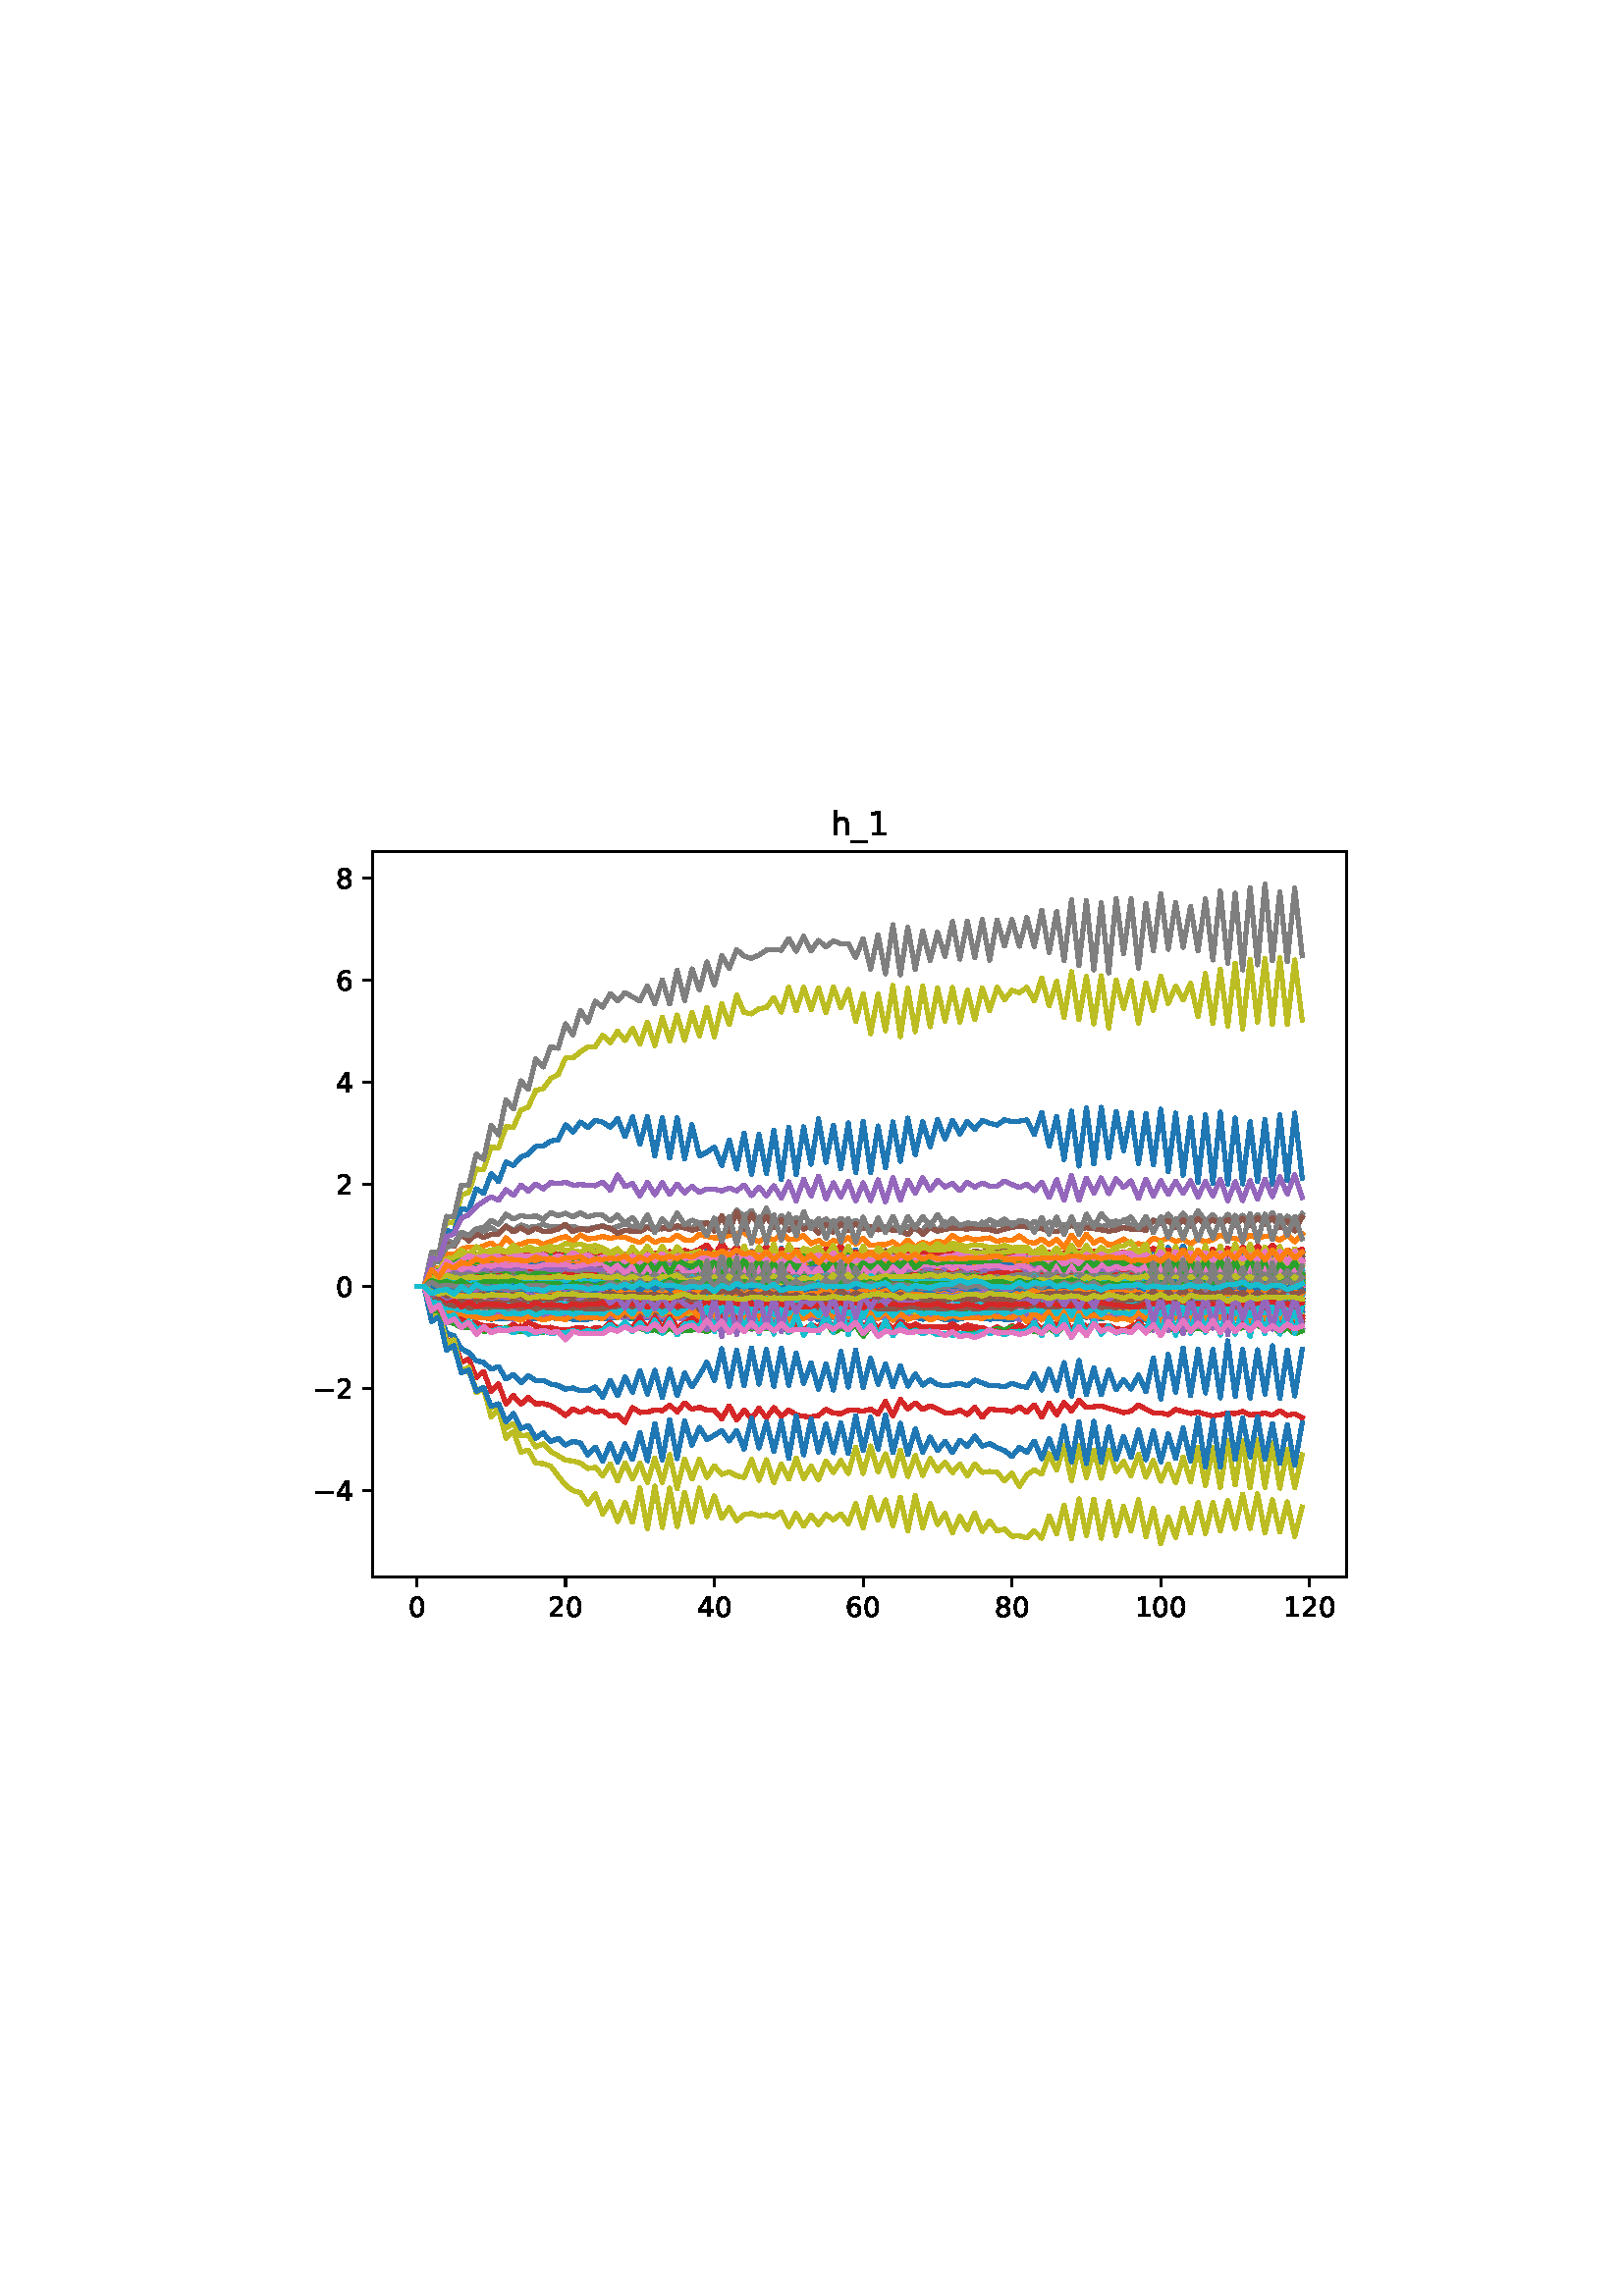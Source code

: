 %!PS-Adobe-3.0
%%Orientation: portrait
%%DocumentPaperSizes: letter
%%BoundingBox: 107 239 504 552
%%Pages: 1
%%EndComments
%%BeginProlog
/mpldict 8 dict def
mpldict begin
/m { moveto } bind def
/l { lineto } bind def
/r { rlineto } bind def
/c { curveto } bind def
/cl { closepath } bind def
/box {
m
1 index 0 r
0 exch r
neg 0 r
cl
} bind def
/clipbox {
box
clip
newpath
} bind def
%!PS-Adobe-3.0 Resource-Font
%%Copyright: Copyright (c) 2003 by Bitstream, Inc. All Rights Reserved. Copyright (c) 2006 by Tavmjong Bah. All Rights Reserved. DejaVu changes are in public domain 
25 dict begin
/_d{bind def}bind def
/_m{moveto}_d
/_l{lineto}_d
/_cl{closepath eofill}_d
/_c{curveto}_d
/_sc{7 -1 roll{setcachedevice}{pop pop pop pop pop pop}ifelse}_d
/_e{exec}_d
/FontName /DejaVuSans def
/PaintType 0 def
/FontMatrix[.001 0 0 .001 0 0]def
/FontBBox[-1021 -463 1793 1232]def
/FontType 3 def
/Encoding [ /zero /one /two /four /six /eight /underscore /h /minus ] def
/FontInfo 10 dict dup begin
/FamilyName (DejaVu Sans) def
/FullName (DejaVu Sans) def
/Notice (Copyright (c) 2003 by Bitstream, Inc. All Rights Reserved. Copyright (c) 2006 by Tavmjong Bah. All Rights Reserved. DejaVu changes are in public domain ) def
/Weight (Book) def
/Version (Version 2.35) def
/ItalicAngle 0.0 def
/isFixedPitch false def
/UnderlinePosition -130 def
/UnderlineThickness 90 def
end readonly def
/CharStrings 10 dict dup begin
/.notdef 0 def
/zero{636 0 66 -13 570 742 _sc
318 664 _m
267 664 229 639 203 589 _c
177 539 165 464 165 364 _c
165 264 177 189 203 139 _c
229 89 267 64 318 64 _c
369 64 407 89 433 139 _c
458 189 471 264 471 364 _c
471 464 458 539 433 589 _c
407 639 369 664 318 664 _c
318 742 _m
399 742 461 709 505 645 _c
548 580 570 486 570 364 _c
570 241 548 147 505 83 _c
461 19 399 -13 318 -13 _c
236 -13 173 19 130 83 _c
87 147 66 241 66 364 _c
66 486 87 580 130 645 _c
173 709 236 742 318 742 _c
_cl}_d
/one{636 0 110 0 544 729 _sc
124 83 _m
285 83 _l
285 639 _l
110 604 _l
110 694 _l
284 729 _l
383 729 _l
383 83 _l
544 83 _l
544 0 _l
124 0 _l
124 83 _l
_cl}_d
/two{{636 0 73 0 536 742 _sc
192 83 _m
536 83 _l
536 0 _l
73 0 _l
73 83 _l
110 121 161 173 226 239 _c
290 304 331 346 348 365 _c
380 400 402 430 414 455 _c
426 479 433 504 433 528 _c
433 566 419 598 392 622 _c
365 646 330 659 286 659 _c
255 659 222 653 188 643 _c
154 632 117 616 78 594 _c
78 694 _l
118 710 155 722 189 730 _c
223 738 255 742 284 742 _c
}_e{359 742 419 723 464 685 _c
509 647 532 597 532 534 _c
532 504 526 475 515 449 _c
504 422 484 390 454 354 _c
446 344 420 317 376 272 _c
332 227 271 164 192 83 _c
_cl}_e}_d
/four{636 0 49 0 580 729 _sc
378 643 _m
129 254 _l
378 254 _l
378 643 _l
352 729 _m
476 729 _l
476 254 _l
580 254 _l
580 172 _l
476 172 _l
476 0 _l
378 0 _l
378 172 _l
49 172 _l
49 267 _l
352 729 _l
_cl}_d
/six{{636 0 70 -13 573 742 _sc
330 404 _m
286 404 251 388 225 358 _c
199 328 186 286 186 234 _c
186 181 199 139 225 109 _c
251 79 286 64 330 64 _c
374 64 409 79 435 109 _c
461 139 474 181 474 234 _c
474 286 461 328 435 358 _c
409 388 374 404 330 404 _c
526 713 _m
526 623 _l
501 635 476 644 451 650 _c
425 656 400 659 376 659 _c
310 659 260 637 226 593 _c
}_e{192 549 172 482 168 394 _c
187 422 211 444 240 459 _c
269 474 301 482 336 482 _c
409 482 467 459 509 415 _c
551 371 573 310 573 234 _c
573 159 550 99 506 54 _c
462 9 403 -13 330 -13 _c
246 -13 181 19 137 83 _c
92 147 70 241 70 364 _c
70 479 97 571 152 639 _c
206 707 280 742 372 742 _c
396 742 421 739 447 735 _c
472 730 498 723 526 713 _c
_cl}_e}_d
/eight{{636 0 68 -13 568 742 _sc
318 346 _m
271 346 234 333 207 308 _c
180 283 167 249 167 205 _c
167 161 180 126 207 101 _c
234 76 271 64 318 64 _c
364 64 401 76 428 102 _c
455 127 469 161 469 205 _c
469 249 455 283 429 308 _c
402 333 365 346 318 346 _c
219 388 _m
177 398 144 418 120 447 _c
96 476 85 511 85 553 _c
85 611 105 657 147 691 _c
188 725 245 742 318 742 _c
}_e{390 742 447 725 489 691 _c
530 657 551 611 551 553 _c
551 511 539 476 515 447 _c
491 418 459 398 417 388 _c
464 377 501 355 528 323 _c
554 291 568 251 568 205 _c
568 134 546 80 503 43 _c
459 5 398 -13 318 -13 _c
237 -13 175 5 132 43 _c
89 80 68 134 68 205 _c
68 251 81 291 108 323 _c
134 355 171 377 219 388 _c
183 544 _m
183 506 194 476 218 455 _c
}_e{242 434 275 424 318 424 _c
360 424 393 434 417 455 _c
441 476 453 506 453 544 _c
453 582 441 611 417 632 _c
393 653 360 664 318 664 _c
275 664 242 653 218 632 _c
194 611 183 582 183 544 _c
_cl}_e}_d
/underscore{500 0 -9 -235 510 -165 _sc
510 -165 _m
510 -235 _l
-9 -235 _l
-9 -165 _l
510 -165 _l
_cl}_d
/h{634 0 91 0 549 760 _sc
549 330 _m
549 0 _l
459 0 _l
459 327 _l
459 379 448 417 428 443 _c
408 469 378 482 338 482 _c
289 482 251 466 223 435 _c
195 404 181 362 181 309 _c
181 0 _l
91 0 _l
91 760 _l
181 760 _l
181 462 _l
202 494 227 519 257 535 _c
286 551 320 560 358 560 _c
420 560 468 540 500 501 _c
532 462 549 405 549 330 _c
_cl}_d
/minus{838 0 106 272 732 355 _sc
106 355 _m
732 355 _l
732 272 _l
106 272 _l
106 355 _l
_cl}_d
end readonly def

/BuildGlyph
 {exch begin
 CharStrings exch
 2 copy known not{pop /.notdef}if
 true 3 1 roll get exec
 end}_d

/BuildChar {
 1 index /Encoding get exch get
 1 index /BuildGlyph get exec
}_d

FontName currentdict end definefont pop
end
%%EndProlog
%%Page: 1 1
mpldict begin
107.623 239.846 translate
396.754 312.309 0 0 clipbox
gsave
0 0 m
396.754 0 l
396.754 312.309 l
0 312.309 l
cl
1.000 setgray
fill
grestore
gsave
28.934 23.872 m
386.054 23.872 l
386.054 289.984 l
28.934 289.984 l
cl
1.000 setgray
fill
grestore
0.800 setlinewidth
1 setlinejoin
0 setlinecap
[] 0 setdash
0.000 setgray
gsave
/o {
gsave
newpath
translate
0.8 setlinewidth
1 setlinejoin
0 setlinecap
0 0 m
0 -3.5 l

gsave
0.000 setgray
fill
grestore
stroke
grestore
} bind def
45.167 23.872 o
grestore
/DejaVuSans findfont
10.000 scalefont
setfont
gsave
41.987 9.278 translate
0.0 rotate
0.0 0.0 m /zero glyphshow
grestore
gsave
/o {
gsave
newpath
translate
0.8 setlinewidth
1 setlinejoin
0 setlinecap
0 0 m
0 -3.5 l

gsave
0.000 setgray
fill
grestore
stroke
grestore
} bind def
99.731 23.872 o
grestore
gsave
93.372 9.278 translate
0.0 rotate
0.0 0.0 m /two glyphshow
6.362 0.0 m /zero glyphshow
grestore
gsave
/o {
gsave
newpath
translate
0.8 setlinewidth
1 setlinejoin
0 setlinecap
0 0 m
0 -3.5 l

gsave
0.000 setgray
fill
grestore
stroke
grestore
} bind def
154.295 23.872 o
grestore
gsave
147.935 9.278 translate
0.0 rotate
0.0 0.0 m /four glyphshow
6.362 0.0 m /zero glyphshow
grestore
gsave
/o {
gsave
newpath
translate
0.8 setlinewidth
1 setlinejoin
0 setlinecap
0 0 m
0 -3.5 l

gsave
0.000 setgray
fill
grestore
stroke
grestore
} bind def
208.858 23.872 o
grestore
gsave
202.499 9.278 translate
0.0 rotate
0.0 0.0 m /six glyphshow
6.362 0.0 m /zero glyphshow
grestore
gsave
/o {
gsave
newpath
translate
0.8 setlinewidth
1 setlinejoin
0 setlinecap
0 0 m
0 -3.5 l

gsave
0.000 setgray
fill
grestore
stroke
grestore
} bind def
263.422 23.872 o
grestore
gsave
257.063 9.278 translate
0.0 rotate
0.0 0.0 m /eight glyphshow
6.362 0.0 m /zero glyphshow
grestore
gsave
/o {
gsave
newpath
translate
0.8 setlinewidth
1 setlinejoin
0 setlinecap
0 0 m
0 -3.5 l

gsave
0.000 setgray
fill
grestore
stroke
grestore
} bind def
317.986 23.872 o
grestore
gsave
308.447 9.278 translate
0.0 rotate
0.0 0.0 m /one glyphshow
6.362 0.0 m /zero glyphshow
12.725 0.0 m /zero glyphshow
grestore
gsave
/o {
gsave
newpath
translate
0.8 setlinewidth
1 setlinejoin
0 setlinecap
0 0 m
0 -3.5 l

gsave
0.000 setgray
fill
grestore
stroke
grestore
} bind def
372.55 23.872 o
grestore
gsave
363.011 9.278 translate
0.0 rotate
0.0 0.0 m /one glyphshow
6.362 0.0 m /two glyphshow
12.725 0.0 m /zero glyphshow
grestore
gsave
/o {
gsave
newpath
translate
0.8 setlinewidth
1 setlinejoin
0 setlinecap
0 0 m
-3.5 0 l

gsave
0.000 setgray
fill
grestore
stroke
grestore
} bind def
28.934 55.426 o
grestore
gsave
7.2 51.629 translate
0.0 rotate
0.0 0.0 m /minus glyphshow
8.379 0.0 m /four glyphshow
grestore
gsave
/o {
gsave
newpath
translate
0.8 setlinewidth
1 setlinejoin
0 setlinecap
0 0 m
-3.5 0 l

gsave
0.000 setgray
fill
grestore
stroke
grestore
} bind def
28.934 92.877 o
grestore
gsave
7.2 89.08 translate
0.0 rotate
0.0 0.0 m /minus glyphshow
8.379 0.0 m /two glyphshow
grestore
gsave
/o {
gsave
newpath
translate
0.8 setlinewidth
1 setlinejoin
0 setlinecap
0 0 m
-3.5 0 l

gsave
0.000 setgray
fill
grestore
stroke
grestore
} bind def
28.934 130.327 o
grestore
gsave
15.575 126.53 translate
0.0 rotate
0.0 0.0 m /zero glyphshow
grestore
gsave
/o {
gsave
newpath
translate
0.8 setlinewidth
1 setlinejoin
0 setlinecap
0 0 m
-3.5 0 l

gsave
0.000 setgray
fill
grestore
stroke
grestore
} bind def
28.934 167.778 o
grestore
gsave
15.575 163.981 translate
0.0 rotate
0.0 0.0 m /two glyphshow
grestore
gsave
/o {
gsave
newpath
translate
0.8 setlinewidth
1 setlinejoin
0 setlinecap
0 0 m
-3.5 0 l

gsave
0.000 setgray
fill
grestore
stroke
grestore
} bind def
28.934 205.228 o
grestore
gsave
15.575 201.432 translate
0.0 rotate
0.0 0.0 m /four glyphshow
grestore
gsave
/o {
gsave
newpath
translate
0.8 setlinewidth
1 setlinejoin
0 setlinecap
0 0 m
-3.5 0 l

gsave
0.000 setgray
fill
grestore
stroke
grestore
} bind def
28.934 242.679 o
grestore
gsave
15.575 238.882 translate
0.0 rotate
0.0 0.0 m /six glyphshow
grestore
gsave
/o {
gsave
newpath
translate
0.8 setlinewidth
1 setlinejoin
0 setlinecap
0 0 m
-3.5 0 l

gsave
0.000 setgray
fill
grestore
stroke
grestore
} bind def
28.934 280.13 o
grestore
gsave
15.575 276.333 translate
0.0 rotate
0.0 0.0 m /eight glyphshow
grestore
1.500 setlinewidth
2 setlinecap
0.122 0.467 0.706 setrgbcolor
gsave
357.1 266.1 28.93 23.87 clipbox
45.167 130.327 m
47.895 130.327 l
50.623 129.221 l
53.352 129.441 l
56.08 129.047 l
58.808 129.415 l
61.536 129.057 l
64.264 129.024 l
66.993 129.104 l
69.721 128.682 l
72.449 128.82 l
75.177 128.862 l
77.905 128.557 l
80.634 129.197 l
83.362 128.816 l
86.09 128.989 l
88.818 128.857 l
91.546 128.97 l
94.275 128.439 l
97.003 129.116 l
99.731 129.1 l
102.459 129.138 l
105.187 128.839 l
107.915 128.785 l
110.644 128.81 l
113.372 128.765 l
116.1 129.805 l
118.828 128.985 l
121.556 129.929 l
124.285 128.848 l
127.013 129.878 l
129.741 128.715 l
132.469 130.448 l
135.197 128.59 l
137.926 129.921 l
140.654 128.821 l
143.382 129.025 l
146.11 129.999 l
148.838 128.618 l
151.566 130.685 l
154.295 128.557 l
157.023 130.821 l
159.751 128.515 l
162.479 130.685 l
165.207 128.777 l
167.936 130.619 l
170.664 128.572 l
173.392 130.822 l
176.12 128.559 l
178.848 130.806 l
181.577 129.167 l
184.305 130.103 l
187.033 128.712 l
189.761 129.621 l
192.489 129.13 l
195.218 130.394 l
197.946 128.624 l
200.674 130.718 l
203.402 129.126 l
206.13 130.542 l
208.858 128.744 l
211.587 129.699 l
214.315 129.036 l
217.043 129.541 l
219.771 129.296 l
222.499 129.422 l
225.228 129.091 l
227.956 128.632 l
230.684 129.146 l
233.412 128.883 l
236.14 128.689 l
238.869 129.051 l
241.597 129.314 l
244.325 129.067 l
247.053 129.09 l
249.781 128.587 l
252.51 128.96 l
255.238 128.618 l
257.966 128.844 l
260.694 128.932 l
263.422 128.701 l
266.15 129.42 l
268.879 128.612 l
271.607 129.929 l
274.335 128.638 l
277.063 130.151 l
279.791 128.681 l
282.52 129.883 l
285.248 128.765 l
287.976 130.23 l
290.704 128.727 l
293.432 129.725 l
296.161 128.672 l
298.889 129.318 l
301.617 128.897 l
304.345 129.033 l
307.073 129.194 l
309.801 129.505 l
312.53 128.949 l
315.258 130.693 l
317.986 128.591 l
320.714 130.809 l
323.442 128.446 l
326.171 130.719 l
328.899 128.439 l
331.627 130.188 l
334.355 128.698 l
337.083 130.423 l
339.812 128.509 l
342.54 130.825 l
345.268 128.499 l
347.996 130.594 l
350.724 128.829 l
353.453 130.881 l
356.181 128.713 l
358.909 130.758 l
361.637 128.669 l
364.365 130.403 l
367.093 128.421 l
369.822 130.564 l
stroke
grestore
1.000 0.498 0.055 setrgbcolor
gsave
357.1 266.1 28.93 23.87 clipbox
45.167 130.327 m
47.895 130.327 l
50.623 133.611 l
53.352 132.896 l
56.08 134.182 l
58.808 134.166 l
61.536 134.63 l
64.264 134.382 l
66.993 134.252 l
69.721 134.389 l
72.449 134.323 l
75.177 134.338 l
77.905 134.796 l
80.634 134.682 l
83.362 134.601 l
86.09 135.067 l
88.818 134.302 l
91.546 134.436 l
94.275 134.533 l
97.003 134.971 l
99.731 134.35 l
102.459 134.752 l
105.187 135.545 l
107.915 134.546 l
110.644 134.717 l
113.372 134.953 l
116.1 134.744 l
118.828 134.303 l
121.556 134.208 l
124.285 134.616 l
127.013 134.954 l
129.741 135.104 l
132.469 134.698 l
135.197 134.815 l
137.926 134.471 l
140.654 135.076 l
143.382 134.335 l
146.11 134.513 l
148.838 134.937 l
151.566 134.323 l
154.295 135.01 l
157.023 134.448 l
159.751 134.941 l
162.479 135.026 l
165.207 134.955 l
167.936 134.499 l
170.664 135.145 l
173.392 134.045 l
176.12 134.602 l
178.848 134.968 l
181.577 134.641 l
184.305 134.493 l
187.033 134.594 l
189.761 135.041 l
192.489 134.154 l
195.218 134.045 l
197.946 135.023 l
200.674 133.777 l
203.402 134.986 l
206.13 134.277 l
208.858 134.411 l
211.587 134.488 l
214.315 134.159 l
217.043 134.0 l
219.771 134.732 l
222.499 134.293 l
225.228 134.783 l
227.956 134.567 l
230.684 134.352 l
233.412 134.703 l
236.14 134.969 l
238.869 134.115 l
241.597 135.505 l
244.325 134.886 l
247.053 135.22 l
249.781 134.571 l
252.51 134.578 l
255.238 134.895 l
257.966 134.752 l
260.694 134.717 l
263.422 134.686 l
266.15 134.846 l
268.879 134.55 l
271.607 134.562 l
274.335 134.651 l
277.063 134.522 l
279.791 135.286 l
282.52 133.975 l
285.248 134.755 l
287.976 134.765 l
290.704 135.462 l
293.432 134.624 l
296.161 134.516 l
298.889 134.329 l
301.617 134.713 l
304.345 134.818 l
307.073 134.421 l
309.801 134.918 l
312.53 134.333 l
315.258 134.805 l
317.986 134.153 l
320.714 134.678 l
323.442 134.671 l
326.171 134.421 l
328.899 134.29 l
331.627 134.656 l
334.355 135.03 l
337.083 134.853 l
339.812 134.899 l
342.54 134.876 l
345.268 134.612 l
347.996 134.498 l
350.724 134.506 l
353.453 134.865 l
356.181 135.32 l
358.909 134.396 l
361.637 134.357 l
364.365 134.757 l
367.093 134.146 l
369.822 134.808 l
stroke
grestore
0.173 0.627 0.173 setrgbcolor
gsave
357.1 266.1 28.93 23.87 clipbox
45.167 130.327 m
47.895 130.327 l
50.623 129.907 l
53.352 130.484 l
56.08 130.196 l
58.808 130.338 l
61.536 129.776 l
64.264 129.699 l
66.993 129.625 l
69.721 129.882 l
72.449 129.712 l
75.177 129.881 l
77.905 129.985 l
80.634 129.786 l
83.362 129.683 l
86.09 129.683 l
88.818 129.757 l
91.546 129.757 l
94.275 129.723 l
97.003 129.859 l
99.731 130.297 l
102.459 129.928 l
105.187 130.053 l
107.915 130.082 l
110.644 129.92 l
113.372 129.998 l
116.1 130.268 l
118.828 129.925 l
121.556 130.346 l
124.285 129.845 l
127.013 130.439 l
129.741 129.788 l
132.469 130.069 l
135.197 129.718 l
137.926 129.838 l
140.654 130.038 l
143.382 129.993 l
146.11 130.219 l
148.838 129.862 l
151.566 130.672 l
154.295 130.093 l
157.023 130.751 l
159.751 129.828 l
162.479 130.58 l
165.207 129.979 l
167.936 130.403 l
170.664 129.845 l
173.392 130.411 l
176.12 129.74 l
178.848 130.772 l
181.577 129.9 l
184.305 130.137 l
187.033 129.902 l
189.761 130.197 l
192.489 129.784 l
195.218 130.433 l
197.946 129.738 l
200.674 130.6 l
203.402 129.95 l
206.13 130.527 l
208.858 129.742 l
211.587 130.28 l
214.315 129.503 l
217.043 130.093 l
219.771 129.904 l
222.499 130.042 l
225.228 129.739 l
227.956 129.917 l
230.684 129.648 l
233.412 129.843 l
236.14 130.029 l
238.869 129.942 l
241.597 129.695 l
244.325 129.96 l
247.053 129.872 l
249.781 130.06 l
252.51 129.833 l
255.238 130.097 l
257.966 129.74 l
260.694 129.934 l
263.422 130.019 l
266.15 130.043 l
268.879 129.923 l
271.607 130.184 l
274.335 130.257 l
277.063 130.212 l
279.791 129.91 l
282.52 130.174 l
285.248 130.259 l
287.976 130.383 l
290.704 129.928 l
293.432 130.523 l
296.161 129.83 l
298.889 130.006 l
301.617 130.027 l
304.345 129.767 l
307.073 129.744 l
309.801 129.752 l
312.53 129.685 l
315.258 130.611 l
317.986 129.939 l
320.714 130.728 l
323.442 129.579 l
326.171 130.667 l
328.899 129.468 l
331.627 130.344 l
334.355 129.828 l
337.083 130.499 l
339.812 130.002 l
342.54 130.839 l
345.268 129.643 l
347.996 130.411 l
350.724 129.827 l
353.453 130.397 l
356.181 129.613 l
358.909 130.782 l
361.637 129.79 l
364.365 130.44 l
367.093 129.494 l
369.822 130.715 l
stroke
grestore
0.839 0.153 0.157 setrgbcolor
gsave
357.1 266.1 28.93 23.87 clipbox
45.167 130.327 m
47.895 130.327 l
50.623 130.289 l
53.352 130.079 l
56.08 130.467 l
58.808 130.377 l
61.536 130.643 l
64.264 130.365 l
66.993 130.279 l
69.721 130.31 l
72.449 130.426 l
75.177 130.523 l
77.905 130.418 l
80.634 130.307 l
83.362 130.517 l
86.09 130.524 l
88.818 130.321 l
91.546 130.21 l
94.275 130.362 l
97.003 130.199 l
99.731 130.528 l
102.459 130.43 l
105.187 130.434 l
107.915 130.309 l
110.644 130.205 l
113.372 130.374 l
116.1 130.049 l
118.828 130.492 l
121.556 130.223 l
124.285 130.363 l
127.013 130.124 l
129.741 130.509 l
132.469 130.024 l
135.197 130.396 l
137.926 129.966 l
140.654 130.499 l
143.382 130.19 l
146.11 130.264 l
148.838 130.288 l
151.566 130.066 l
154.295 130.539 l
157.023 130.05 l
159.751 130.319 l
162.479 130.029 l
165.207 130.131 l
167.936 130.05 l
170.664 130.24 l
173.392 129.932 l
176.12 130.367 l
178.848 130.14 l
181.577 130.079 l
184.305 130.186 l
187.033 130.332 l
189.761 130.439 l
192.489 130.301 l
195.218 130.184 l
197.946 130.404 l
200.674 130.043 l
203.402 130.347 l
206.13 129.914 l
208.858 130.448 l
211.587 130.204 l
214.315 130.259 l
217.043 129.905 l
219.771 130.501 l
222.499 130.092 l
225.228 130.32 l
227.956 130.181 l
230.684 130.245 l
233.412 130.44 l
236.14 130.238 l
238.869 130.384 l
241.597 130.245 l
244.325 130.47 l
247.053 130.453 l
249.781 130.31 l
252.51 130.17 l
255.238 130.266 l
257.966 130.388 l
260.694 130.01 l
263.422 130.631 l
266.15 130.087 l
268.879 130.553 l
271.607 130.102 l
274.335 130.238 l
277.063 129.854 l
279.791 130.248 l
282.52 129.831 l
285.248 130.242 l
287.976 129.712 l
290.704 130.192 l
293.432 130.195 l
296.161 130.408 l
298.889 130.346 l
301.617 130.443 l
304.345 130.053 l
307.073 130.261 l
309.801 130.032 l
312.53 130.061 l
315.258 130.114 l
317.986 130.453 l
320.714 129.979 l
323.442 130.156 l
326.171 129.7 l
328.899 130.298 l
331.627 129.824 l
334.355 130.118 l
337.083 129.816 l
339.812 130.341 l
342.54 129.987 l
345.268 130.136 l
347.996 129.68 l
350.724 130.336 l
353.453 129.779 l
356.181 130.51 l
358.909 129.971 l
361.637 130.255 l
364.365 130.223 l
367.093 130.203 l
369.822 130.035 l
stroke
grestore
0.580 0.404 0.741 setrgbcolor
gsave
357.1 266.1 28.93 23.87 clipbox
45.167 130.327 m
47.895 130.327 l
50.623 128.172 l
53.352 128.525 l
56.08 128.349 l
58.808 128.709 l
61.536 128.139 l
64.264 128.254 l
66.993 127.972 l
69.721 127.967 l
72.449 128.101 l
75.177 128.399 l
77.905 127.954 l
80.634 128.741 l
83.362 128.024 l
86.09 128.35 l
88.818 128.348 l
91.546 128.378 l
94.275 128.194 l
97.003 128.121 l
99.731 128.713 l
102.459 128.225 l
105.187 128.351 l
107.915 128.387 l
110.644 128.554 l
113.372 128.433 l
116.1 128.966 l
118.828 127.666 l
121.556 128.978 l
124.285 128.228 l
127.013 129.464 l
129.741 128.177 l
132.469 128.885 l
135.197 128.141 l
137.926 128.93 l
140.654 128.535 l
143.382 128.537 l
146.11 129.015 l
148.838 128.605 l
151.566 129.586 l
154.295 128.57 l
157.023 129.689 l
159.751 128.493 l
162.479 129.578 l
165.207 128.511 l
167.936 129.408 l
170.664 128.132 l
173.392 129.372 l
176.12 128.039 l
178.848 129.601 l
181.577 128.392 l
184.305 128.963 l
187.033 127.991 l
189.761 128.58 l
192.489 127.742 l
195.218 128.933 l
197.946 128.418 l
200.674 129.448 l
203.402 128.131 l
206.13 129.474 l
208.858 128.085 l
211.587 129.425 l
214.315 128.143 l
217.043 128.805 l
219.771 128.407 l
222.499 128.547 l
225.228 128.52 l
227.956 128.702 l
230.684 127.974 l
233.412 128.557 l
236.14 128.386 l
238.869 128.432 l
241.597 128.39 l
244.325 128.501 l
247.053 128.499 l
249.781 128.243 l
252.51 128.446 l
255.238 128.415 l
257.966 128.405 l
260.694 128.183 l
263.422 128.166 l
266.15 128.765 l
268.879 128.16 l
271.607 128.904 l
274.335 128.506 l
277.063 129.151 l
279.791 128.565 l
282.52 129.084 l
285.248 128.439 l
287.976 129.135 l
290.704 128.549 l
293.432 128.999 l
296.161 128.189 l
298.889 128.57 l
301.617 128.043 l
304.345 128.365 l
307.073 128.18 l
309.801 128.665 l
312.53 128.081 l
315.258 129.68 l
317.986 128.097 l
320.714 129.651 l
323.442 128.169 l
326.171 129.802 l
328.899 127.943 l
331.627 129.57 l
334.355 128.318 l
337.083 129.707 l
339.812 128.408 l
342.54 129.793 l
345.268 128.361 l
347.996 129.555 l
350.724 128.263 l
353.453 129.422 l
356.181 128.194 l
358.909 129.455 l
361.637 128.165 l
364.365 129.17 l
367.093 128.367 l
369.822 129.542 l
stroke
grestore
0.549 0.337 0.294 setrgbcolor
gsave
357.1 266.1 28.93 23.87 clipbox
45.167 130.327 m
47.895 130.327 l
50.623 130.185 l
53.352 130.368 l
56.08 130.291 l
58.808 130.272 l
61.536 130.302 l
64.264 130.273 l
66.993 130.533 l
69.721 130.452 l
72.449 130.308 l
75.177 130.442 l
77.905 130.648 l
80.634 130.129 l
83.362 130.539 l
86.09 130.298 l
88.818 130.418 l
91.546 130.518 l
94.275 130.486 l
97.003 130.324 l
99.731 130.453 l
102.459 130.211 l
105.187 130.329 l
107.915 130.299 l
110.644 130.57 l
113.372 130.482 l
116.1 130.236 l
118.828 130.565 l
121.556 130.139 l
124.285 130.437 l
127.013 129.931 l
129.741 130.334 l
132.469 129.69 l
135.197 130.478 l
137.926 129.911 l
140.654 130.367 l
143.382 130.185 l
146.11 130.079 l
148.838 130.254 l
151.566 129.788 l
154.295 130.157 l
157.023 129.496 l
159.751 130.236 l
162.479 129.639 l
165.207 130.401 l
167.936 129.343 l
170.664 130.462 l
173.392 129.488 l
176.12 130.559 l
178.848 129.234 l
181.577 130.211 l
184.305 129.354 l
187.033 130.5 l
189.761 129.767 l
192.489 130.325 l
195.218 129.769 l
197.946 130.348 l
200.674 129.34 l
203.402 130.165 l
206.13 129.18 l
208.858 130.468 l
211.587 129.225 l
214.315 130.509 l
217.043 129.83 l
219.771 130.15 l
222.499 130.117 l
225.228 130.292 l
227.956 130.436 l
230.684 130.64 l
233.412 130.307 l
236.14 130.439 l
238.869 130.456 l
241.597 130.082 l
244.325 130.491 l
247.053 130.519 l
249.781 130.698 l
252.51 130.574 l
255.238 130.628 l
257.966 130.275 l
260.694 130.386 l
263.422 130.684 l
266.15 130.609 l
268.879 130.378 l
271.607 130.15 l
274.335 130.36 l
277.063 129.955 l
279.791 130.221 l
282.52 129.763 l
285.248 130.154 l
287.976 129.469 l
290.704 130.123 l
293.432 129.867 l
296.161 130.277 l
298.889 129.67 l
301.617 130.449 l
304.345 130.401 l
307.073 130.44 l
309.801 130.435 l
312.53 130.521 l
315.258 129.651 l
317.986 130.63 l
320.714 129.621 l
323.442 130.634 l
326.171 129.362 l
328.899 130.7 l
331.627 129.253 l
334.355 130.603 l
337.083 129.065 l
339.812 130.369 l
342.54 129.023 l
345.268 130.645 l
347.996 129.692 l
350.724 130.327 l
353.453 129.326 l
356.181 130.288 l
358.909 129.52 l
361.637 130.39 l
364.365 129.292 l
367.093 130.624 l
369.822 129.772 l
stroke
grestore
0.890 0.467 0.761 setrgbcolor
gsave
357.1 266.1 28.93 23.87 clipbox
45.167 130.327 m
47.895 130.327 l
50.623 128.664 l
53.352 128.96 l
56.08 128.031 l
58.808 128.209 l
61.536 127.791 l
64.264 127.504 l
66.993 127.866 l
69.721 127.726 l
72.449 127.798 l
75.177 127.552 l
77.905 127.989 l
80.634 127.567 l
83.362 127.754 l
86.09 127.388 l
88.818 127.56 l
91.546 127.64 l
94.275 127.847 l
97.003 127.646 l
99.731 128.256 l
102.459 127.639 l
105.187 127.556 l
107.915 127.501 l
110.644 127.804 l
113.372 127.827 l
116.1 127.378 l
118.828 127.971 l
121.556 127.924 l
124.285 127.799 l
127.013 127.2 l
129.741 127.643 l
132.469 126.787 l
135.197 127.633 l
137.926 127.32 l
140.654 127.731 l
143.382 127.603 l
146.11 126.963 l
148.838 127.871 l
151.566 125.864 l
154.295 127.566 l
157.023 125.975 l
159.751 127.651 l
162.479 126.626 l
165.207 127.694 l
167.936 126.971 l
170.664 127.588 l
173.392 127.455 l
176.12 127.786 l
178.848 126.538 l
181.577 127.7 l
184.305 127.336 l
187.033 127.743 l
189.761 127.369 l
192.489 127.942 l
195.218 127.17 l
197.946 127.505 l
200.674 126.447 l
203.402 127.516 l
206.13 127.182 l
208.858 127.965 l
211.587 127.663 l
214.315 127.933 l
217.043 127.762 l
219.771 127.605 l
222.499 127.813 l
225.228 127.673 l
227.956 127.929 l
230.684 127.732 l
233.412 127.791 l
236.14 127.731 l
238.869 128.256 l
241.597 127.74 l
244.325 127.836 l
247.053 127.653 l
249.781 128.04 l
252.51 127.821 l
255.238 127.868 l
257.966 127.722 l
260.694 127.894 l
263.422 128.103 l
266.15 128.075 l
268.879 127.85 l
271.607 127.427 l
274.335 127.816 l
277.063 127.275 l
279.791 127.474 l
282.52 127.407 l
285.248 127.677 l
287.976 127.127 l
290.704 127.734 l
293.432 127.413 l
296.161 127.666 l
298.889 127.635 l
301.617 128.019 l
304.345 127.894 l
307.073 127.85 l
309.801 127.362 l
312.53 127.631 l
315.258 126.245 l
317.986 127.918 l
320.714 126.251 l
323.442 127.707 l
326.171 126.228 l
328.899 128.058 l
331.627 126.916 l
334.355 127.846 l
337.083 126.541 l
339.812 127.829 l
342.54 126.766 l
345.268 127.598 l
347.996 126.936 l
350.724 127.67 l
353.453 126.754 l
356.181 127.516 l
358.909 126.969 l
361.637 127.89 l
364.365 126.452 l
367.093 127.676 l
369.822 127.227 l
stroke
grestore
0.498 setgray
gsave
357.1 266.1 28.93 23.87 clipbox
45.167 130.327 m
47.895 130.327 l
50.623 135.712 l
53.352 135.214 l
56.08 137.165 l
58.808 136.614 l
61.536 136.892 l
64.264 136.865 l
66.993 137.144 l
69.721 136.703 l
72.449 137.837 l
75.177 137.509 l
77.905 137.855 l
80.634 137.493 l
83.362 137.698 l
86.09 137.381 l
88.818 136.861 l
91.546 137.808 l
94.275 137.948 l
97.003 137.27 l
99.731 137.099 l
102.459 137.792 l
105.187 137.756 l
107.915 137.082 l
110.644 137.001 l
113.372 137.206 l
116.1 137.67 l
118.828 136.564 l
121.556 137.83 l
124.285 136.763 l
127.013 137.685 l
129.741 136.434 l
132.469 137.437 l
135.197 137.496 l
137.926 137.869 l
140.654 137.923 l
143.382 137.103 l
146.11 138.801 l
148.838 137.677 l
151.566 138.774 l
154.295 137.572 l
157.023 138.774 l
159.751 137.531 l
162.479 139.136 l
165.207 138.121 l
167.936 138.078 l
170.664 137.551 l
173.392 138.804 l
176.12 137.681 l
178.848 138.822 l
181.577 137.439 l
184.305 138.038 l
187.033 137.001 l
189.761 138.843 l
192.489 137.111 l
195.218 138.456 l
197.946 137.471 l
200.674 138.296 l
203.402 137.077 l
206.13 138.718 l
208.858 137.879 l
211.587 137.351 l
214.315 137.794 l
217.043 137.064 l
219.771 138.201 l
222.499 136.747 l
225.228 137.681 l
227.956 138.158 l
230.684 136.915 l
233.412 137.617 l
236.14 137.32 l
238.869 138.209 l
241.597 136.956 l
244.325 136.937 l
247.053 138.082 l
249.781 137.106 l
252.51 137.035 l
255.238 137.158 l
257.966 138.098 l
260.694 137.252 l
263.422 137.525 l
266.15 138.066 l
268.879 137.23 l
271.607 137.665 l
274.335 137.276 l
277.063 137.885 l
279.791 137.493 l
282.52 137.934 l
285.248 137.57 l
287.976 137.167 l
290.704 137.041 l
293.432 137.886 l
296.161 137.008 l
298.889 137.029 l
301.617 136.806 l
304.345 137.364 l
307.073 137.319 l
309.801 137.475 l
312.53 136.91 l
315.258 139.216 l
317.986 137.044 l
320.714 139.608 l
323.442 136.962 l
326.171 139.245 l
328.899 137.376 l
331.627 138.658 l
334.355 137.95 l
337.083 138.926 l
339.812 137.976 l
342.54 138.531 l
345.268 137.496 l
347.996 138.409 l
350.724 137.753 l
353.453 138.706 l
356.181 136.823 l
358.909 138.225 l
361.637 137.268 l
364.365 138.868 l
367.093 136.946 l
369.822 138.793 l
stroke
grestore
0.737 0.741 0.133 setrgbcolor
gsave
357.1 266.1 28.93 23.87 clipbox
45.167 130.327 m
47.895 130.327 l
50.623 137.57 l
53.352 136.254 l
56.08 140.453 l
58.808 140.385 l
61.536 142.004 l
64.264 141.969 l
66.993 142.337 l
69.721 142.07 l
72.449 142.28 l
75.177 142.072 l
77.905 142.263 l
80.634 142.763 l
83.362 142.911 l
86.09 142.381 l
88.818 143.219 l
91.546 143.176 l
94.275 142.354 l
97.003 142.071 l
99.731 143.021 l
102.459 142.736 l
105.187 141.972 l
107.915 142.548 l
110.644 142.307 l
113.372 142.958 l
116.1 142.33 l
118.828 142.369 l
121.556 141.685 l
124.285 142.449 l
127.013 141.508 l
129.741 142.988 l
132.469 141.917 l
135.197 142.218 l
137.926 142.453 l
140.654 142.483 l
143.382 143.471 l
146.11 141.089 l
148.838 142.157 l
151.566 140.488 l
154.295 142.933 l
157.023 142.164 l
159.751 143.585 l
162.479 142.597 l
165.207 142.328 l
167.936 142.331 l
170.664 142.185 l
173.392 141.861 l
176.12 142.686 l
178.848 141.064 l
181.577 143.078 l
184.305 142.972 l
187.033 142.806 l
189.761 141.97 l
192.489 141.775 l
195.218 140.771 l
197.946 142.281 l
200.674 141.376 l
203.402 142.459 l
206.13 140.486 l
208.858 142.999 l
211.587 142.678 l
214.315 142.502 l
217.043 143.002 l
219.771 141.732 l
222.499 142.295 l
225.228 142.991 l
227.956 142.278 l
230.684 142.132 l
233.412 142.637 l
236.14 142.256 l
238.869 142.77 l
241.597 142.756 l
244.325 142.869 l
247.053 141.683 l
249.781 142.83 l
252.51 142.766 l
255.238 142.47 l
257.966 142.243 l
260.694 142.634 l
263.422 141.896 l
266.15 142.527 l
268.879 142.907 l
271.607 142.235 l
274.335 143.382 l
277.063 141.56 l
279.791 143.0 l
282.52 141.118 l
285.248 142.561 l
287.976 142.095 l
290.704 142.627 l
293.432 142.175 l
296.161 142.571 l
298.889 143.101 l
301.617 142.806 l
304.345 143.016 l
307.073 142.433 l
309.801 140.995 l
312.53 143.014 l
315.258 140.581 l
317.986 143.065 l
320.714 142.472 l
323.442 142.182 l
326.171 141.921 l
328.899 142.455 l
331.627 142.377 l
334.355 142.371 l
337.083 141.894 l
339.812 142.052 l
342.54 141.56 l
345.268 142.995 l
347.996 142.533 l
350.724 141.841 l
353.453 140.853 l
356.181 143.383 l
358.909 142.543 l
361.637 142.839 l
364.365 141.998 l
367.093 143.41 l
369.822 141.441 l
stroke
grestore
0.090 0.745 0.812 setrgbcolor
gsave
357.1 266.1 28.93 23.87 clipbox
45.167 130.327 m
47.895 130.327 l
50.623 129.687 l
53.352 129.382 l
56.08 129.781 l
58.808 129.496 l
61.536 129.468 l
64.264 129.927 l
66.993 129.846 l
69.721 129.966 l
72.449 129.672 l
75.177 130.039 l
77.905 129.526 l
80.634 129.468 l
83.362 130.033 l
86.09 129.861 l
88.818 129.869 l
91.546 130.092 l
94.275 129.984 l
97.003 129.877 l
99.731 129.956 l
102.459 130.027 l
105.187 129.778 l
107.915 129.895 l
110.644 129.833 l
113.372 129.641 l
116.1 129.699 l
118.828 130.104 l
121.556 129.986 l
124.285 130.049 l
127.013 129.955 l
129.741 130.215 l
132.469 130.199 l
135.197 130.194 l
137.926 130.326 l
140.654 129.913 l
143.382 130.104 l
146.11 129.925 l
148.838 130.238 l
151.566 130.165 l
154.295 129.772 l
157.023 130.236 l
159.751 130.006 l
162.479 130.212 l
165.207 129.485 l
167.936 130.3 l
170.664 129.618 l
173.392 130.153 l
176.12 129.901 l
178.848 129.988 l
181.577 129.78 l
184.305 130.183 l
187.033 129.793 l
189.761 129.842 l
192.489 130.129 l
195.218 130.115 l
197.946 130.168 l
200.674 130.361 l
203.402 129.682 l
206.13 130.174 l
208.858 130.388 l
211.587 130.067 l
214.315 130.107 l
217.043 130.152 l
219.771 129.88 l
222.499 130.116 l
225.228 130.078 l
227.956 130.218 l
230.684 130.21 l
233.412 130.189 l
236.14 129.682 l
238.869 129.961 l
241.597 129.555 l
244.325 130.175 l
247.053 129.972 l
249.781 130.141 l
252.51 130.033 l
255.238 129.882 l
257.966 129.969 l
260.694 129.706 l
263.422 129.895 l
266.15 129.868 l
268.879 130.079 l
271.607 130.2 l
274.335 129.734 l
277.063 130.274 l
279.791 129.501 l
282.52 130.138 l
285.248 129.749 l
287.976 130.106 l
290.704 129.985 l
293.432 129.716 l
296.161 129.909 l
298.889 129.885 l
301.617 130.115 l
304.345 130.039 l
307.073 129.732 l
309.801 130.072 l
312.53 129.849 l
315.258 130.125 l
317.986 129.882 l
320.714 130.137 l
323.442 130.018 l
326.171 130.164 l
328.899 129.88 l
331.627 130.191 l
334.355 129.936 l
337.083 129.647 l
339.812 129.711 l
342.54 130.17 l
345.268 129.583 l
347.996 130.101 l
350.724 129.307 l
353.453 130.054 l
356.181 130.016 l
358.909 130.091 l
361.637 130.235 l
364.365 129.835 l
367.093 130.029 l
369.822 130.203 l
stroke
grestore
0.122 0.467 0.706 setrgbcolor
gsave
357.1 266.1 28.93 23.87 clipbox
45.167 130.327 m
47.895 130.327 l
50.623 135.188 l
53.352 134.671 l
56.08 137.341 l
58.808 137.392 l
61.536 137.497 l
64.264 137.462 l
66.993 137.752 l
69.721 137.357 l
72.449 137.042 l
75.177 137.575 l
77.905 137.171 l
80.634 137.244 l
83.362 137.867 l
86.09 137.573 l
88.818 137.047 l
91.546 137.241 l
94.275 137.801 l
97.003 137.0 l
99.731 137.952 l
102.459 137.176 l
105.187 137.514 l
107.915 137.413 l
110.644 137.054 l
113.372 137.78 l
116.1 136.074 l
118.828 137.702 l
121.556 135.892 l
124.285 138.508 l
127.013 136.527 l
129.741 137.25 l
132.469 136.481 l
135.197 137.639 l
137.926 136.183 l
140.654 137.045 l
143.382 137.876 l
146.11 135.967 l
148.838 137.245 l
151.566 134.53 l
154.295 138.068 l
157.023 134.578 l
159.751 137.965 l
162.479 135.727 l
165.207 137.057 l
167.936 136.191 l
170.664 137.566 l
173.392 135.326 l
176.12 137.443 l
178.848 135.498 l
181.577 137.366 l
184.305 136.859 l
187.033 137.258 l
189.761 138.104 l
192.489 137.754 l
195.218 135.42 l
197.946 137.581 l
200.674 134.256 l
203.402 137.554 l
206.13 136.064 l
208.858 137.227 l
211.587 138.155 l
214.315 137.335 l
217.043 136.832 l
219.771 137.737 l
222.499 136.875 l
225.228 137.222 l
227.956 138.094 l
230.684 136.931 l
233.412 137.169 l
236.14 137.285 l
238.869 137.113 l
241.597 137.318 l
244.325 137.35 l
247.053 138.38 l
249.781 137.093 l
252.51 137.613 l
255.238 137.736 l
257.966 137.621 l
260.694 137.385 l
263.422 137.867 l
266.15 135.996 l
268.879 137.626 l
271.607 136.126 l
274.335 136.946 l
277.063 136.75 l
279.791 137.869 l
282.52 136.468 l
285.248 138.316 l
287.976 135.923 l
290.704 137.497 l
293.432 137.639 l
296.161 138.292 l
298.889 137.433 l
301.617 137.634 l
304.345 138.308 l
307.073 137.631 l
309.801 136.841 l
312.53 138.13 l
315.258 134.67 l
317.986 138.696 l
320.714 135.951 l
323.442 137.733 l
326.171 134.909 l
328.899 138.265 l
331.627 136.735 l
334.355 137.498 l
337.083 135.386 l
339.812 137.162 l
342.54 134.928 l
345.268 138.137 l
347.996 136.873 l
350.724 137.526 l
353.453 135.197 l
356.181 138.109 l
358.909 135.061 l
361.637 137.914 l
364.365 136.143 l
367.093 137.625 l
369.822 135.105 l
stroke
grestore
1.000 0.498 0.055 setrgbcolor
gsave
357.1 266.1 28.93 23.87 clipbox
45.167 130.327 m
47.895 130.327 l
50.623 128.977 l
53.352 129.59 l
56.08 129.375 l
58.808 129.953 l
61.536 129.854 l
64.264 129.798 l
66.993 129.656 l
69.721 130.018 l
72.449 129.958 l
75.177 129.918 l
77.905 129.439 l
80.634 129.877 l
83.362 129.898 l
86.09 129.555 l
88.818 129.742 l
91.546 129.938 l
94.275 129.932 l
97.003 129.916 l
99.731 129.924 l
102.459 129.755 l
105.187 129.653 l
107.915 129.807 l
110.644 129.756 l
113.372 129.594 l
116.1 129.842 l
118.828 129.658 l
121.556 129.96 l
124.285 129.621 l
127.013 129.991 l
129.741 129.651 l
132.469 129.892 l
135.197 129.608 l
137.926 129.93 l
140.654 129.789 l
143.382 129.79 l
146.11 130.143 l
148.838 129.689 l
151.566 130.193 l
154.295 129.557 l
157.023 130.166 l
159.751 129.58 l
162.479 130.051 l
165.207 129.569 l
167.936 130.04 l
170.664 129.61 l
173.392 130.158 l
176.12 129.592 l
178.848 130.282 l
181.577 130.071 l
184.305 130.169 l
187.033 130.044 l
189.761 129.878 l
192.489 129.872 l
195.218 130.308 l
197.946 129.84 l
200.674 130.359 l
203.402 129.624 l
206.13 130.333 l
208.858 129.765 l
211.587 130.101 l
214.315 129.728 l
217.043 129.874 l
219.771 129.924 l
222.499 130.061 l
225.228 130.043 l
227.956 129.608 l
230.684 129.768 l
233.412 129.676 l
236.14 129.7 l
238.869 129.953 l
241.597 129.525 l
244.325 129.814 l
247.053 129.378 l
249.781 129.847 l
252.51 129.757 l
255.238 129.601 l
257.966 129.49 l
260.694 129.806 l
263.422 129.581 l
266.15 130.021 l
268.879 129.842 l
271.607 130.235 l
274.335 129.72 l
277.063 129.97 l
279.791 129.583 l
282.52 130.406 l
285.248 129.668 l
287.976 130.182 l
290.704 129.702 l
293.432 129.875 l
296.161 129.587 l
298.889 129.874 l
301.617 129.665 l
304.345 129.323 l
307.073 129.969 l
309.801 129.958 l
312.53 129.966 l
315.258 130.282 l
317.986 129.519 l
320.714 130.227 l
323.442 129.641 l
326.171 130.194 l
328.899 129.762 l
331.627 130.16 l
334.355 129.725 l
337.083 130.212 l
339.812 129.553 l
342.54 130.237 l
345.268 129.676 l
347.996 129.931 l
350.724 129.751 l
353.453 129.923 l
356.181 129.556 l
358.909 130.148 l
361.637 129.71 l
364.365 129.727 l
367.093 129.81 l
369.822 130.094 l
stroke
grestore
0.173 0.627 0.173 setrgbcolor
gsave
357.1 266.1 28.93 23.87 clipbox
45.167 130.327 m
47.895 130.327 l
50.623 127.405 l
53.352 127.328 l
56.08 126.258 l
58.808 125.508 l
61.536 125.626 l
64.264 125.164 l
66.993 125.225 l
69.721 125.349 l
72.449 125.959 l
75.177 125.673 l
77.905 125.543 l
80.634 125.578 l
83.362 125.607 l
86.09 125.899 l
88.818 126.061 l
91.546 125.862 l
94.275 125.306 l
97.003 125.962 l
99.731 125.273 l
102.459 125.922 l
105.187 126.106 l
107.915 124.701 l
110.644 125.504 l
113.372 124.311 l
116.1 126.344 l
118.828 124.69 l
121.556 126.946 l
124.285 124.509 l
127.013 126.848 l
129.741 125.125 l
132.469 127.115 l
135.197 125.469 l
137.926 126.522 l
140.654 125.862 l
143.382 125.895 l
146.11 126.648 l
148.838 126.457 l
151.566 127.748 l
154.295 126.377 l
157.023 128.102 l
159.751 125.934 l
162.479 128.138 l
165.207 126.015 l
167.936 127.843 l
170.664 126.331 l
173.392 127.414 l
176.12 125.341 l
178.848 128.116 l
181.577 125.56 l
184.305 127.356 l
187.033 125.303 l
189.761 126.273 l
192.489 125.813 l
195.218 127.528 l
197.946 126.058 l
200.674 128.066 l
203.402 126.316 l
206.13 128.278 l
208.858 125.806 l
211.587 127.184 l
214.315 125.859 l
217.043 126.443 l
219.771 126.124 l
222.499 126.512 l
225.228 125.051 l
227.956 125.548 l
230.684 125.41 l
233.412 125.922 l
236.14 125.09 l
238.869 125.787 l
241.597 125.76 l
244.325 125.453 l
247.053 125.375 l
249.781 125.524 l
252.51 125.234 l
255.238 125.4 l
257.966 125.864 l
260.694 125.418 l
263.422 125.348 l
266.15 124.916 l
268.879 125.06 l
271.607 126.618 l
274.335 125.281 l
277.063 126.929 l
279.791 125.284 l
282.52 127.238 l
285.248 125.467 l
287.976 127.204 l
290.704 125.288 l
293.432 126.732 l
296.161 124.77 l
298.889 125.675 l
301.617 125.057 l
304.345 125.718 l
307.073 124.881 l
309.801 126.442 l
312.53 124.92 l
315.258 128.451 l
317.986 125.203 l
320.714 127.867 l
323.442 125.637 l
326.171 128.443 l
328.899 124.863 l
331.627 127.931 l
334.355 125.429 l
337.083 127.556 l
339.812 125.504 l
342.54 128.442 l
345.268 125.331 l
347.996 127.665 l
350.724 125.751 l
353.453 127.981 l
356.181 125.393 l
358.909 127.483 l
361.637 125.46 l
364.365 127.233 l
367.093 125.303 l
369.822 127.291 l
stroke
grestore
0.839 0.153 0.157 setrgbcolor
gsave
357.1 266.1 28.93 23.87 clipbox
45.167 130.327 m
47.895 130.327 l
50.623 125.511 l
53.352 125.71 l
56.08 122.671 l
58.808 122.84 l
61.536 121.952 l
64.264 123.197 l
66.993 122.678 l
69.721 122.142 l
72.449 121.87 l
75.177 121.814 l
77.905 121.493 l
80.634 121.681 l
83.362 121.788 l
86.09 121.216 l
88.818 121.609 l
91.546 121.348 l
94.275 122.171 l
97.003 121.935 l
99.731 121.639 l
102.459 122.129 l
105.187 121.862 l
107.915 121.461 l
110.644 121.751 l
113.372 122.325 l
116.1 121.453 l
118.828 122.132 l
121.556 121.663 l
124.285 121.778 l
127.013 122.33 l
129.741 121.739 l
132.469 121.255 l
135.197 121.879 l
137.926 121.863 l
140.654 121.719 l
143.382 121.478 l
146.11 122.189 l
148.838 121.265 l
151.566 122.32 l
154.295 120.465 l
157.023 121.781 l
159.751 121.722 l
162.479 121.873 l
165.207 121.577 l
167.936 121.79 l
170.664 122.432 l
173.392 121.656 l
176.12 121.997 l
178.848 121.861 l
181.577 122.487 l
184.305 121.134 l
187.033 121.53 l
189.761 121.989 l
192.489 122.406 l
195.218 121.885 l
197.946 121.091 l
200.674 122.525 l
203.402 120.855 l
206.13 122.326 l
208.858 121.673 l
211.587 121.482 l
214.315 122.299 l
217.043 121.939 l
219.771 121.301 l
222.499 122.142 l
225.228 121.493 l
227.956 121.473 l
230.684 122.267 l
233.412 121.073 l
236.14 121.905 l
238.869 122.186 l
241.597 122.112 l
244.325 121.903 l
247.053 122.333 l
249.781 121.881 l
252.51 122.142 l
255.238 123.029 l
257.966 121.253 l
260.694 122.131 l
263.422 121.631 l
266.15 121.745 l
268.879 121.684 l
271.607 122.557 l
274.335 122.243 l
277.063 121.82 l
279.791 121.662 l
282.52 121.805 l
285.248 121.812 l
287.976 121.221 l
290.704 121.456 l
293.432 120.45 l
296.161 122.445 l
298.889 122.13 l
301.617 121.25 l
304.345 122.064 l
307.073 122.252 l
309.801 121.718 l
312.53 121.98 l
315.258 122.058 l
317.986 120.815 l
320.714 121.133 l
323.442 121.731 l
326.171 121.782 l
328.899 121.978 l
331.627 121.336 l
334.355 121.629 l
337.083 122.008 l
339.812 121.691 l
342.54 121.594 l
345.268 121.691 l
347.996 122.147 l
350.724 121.761 l
353.453 121.917 l
356.181 121.558 l
358.909 121.633 l
361.637 121.85 l
364.365 121.505 l
367.093 122.262 l
369.822 121.925 l
stroke
grestore
0.580 0.404 0.741 setrgbcolor
gsave
357.1 266.1 28.93 23.87 clipbox
45.167 130.327 m
47.895 130.327 l
50.623 130.198 l
53.352 130.086 l
56.08 130.367 l
58.808 129.439 l
61.536 130.246 l
64.264 129.855 l
66.993 130.189 l
69.721 130.0 l
72.449 130.239 l
75.177 130.21 l
77.905 130.303 l
80.634 129.762 l
83.362 130.247 l
86.09 130.151 l
88.818 130.235 l
91.546 129.934 l
94.275 130.137 l
97.003 130.086 l
99.731 130.11 l
102.459 130.328 l
105.187 130.123 l
107.915 130.069 l
110.644 130.113 l
113.372 130.114 l
116.1 130.239 l
118.828 130.284 l
121.556 130.374 l
124.285 130.109 l
127.013 130.142 l
129.741 130.292 l
132.469 130.003 l
135.197 130.126 l
137.926 130.231 l
140.654 130.216 l
143.382 130.171 l
146.11 130.272 l
148.838 130.028 l
151.566 130.238 l
154.295 130.204 l
157.023 130.178 l
159.751 130.064 l
162.479 130.225 l
165.207 130.157 l
167.936 130.245 l
170.664 130.301 l
173.392 130.244 l
176.12 130.12 l
178.848 130.344 l
181.577 129.9 l
184.305 129.956 l
187.033 130.078 l
189.761 129.831 l
192.489 130.046 l
195.218 130.127 l
197.946 130.068 l
200.674 130.306 l
203.402 130.22 l
206.13 130.309 l
208.858 130.154 l
211.587 130.078 l
214.315 130.111 l
217.043 130.016 l
219.771 129.935 l
222.499 130.038 l
225.228 130.036 l
227.956 129.996 l
230.684 130.205 l
233.412 130.175 l
236.14 130.19 l
238.869 130.322 l
241.597 130.051 l
244.325 130.166 l
247.053 129.89 l
249.781 130.102 l
252.51 130.202 l
255.238 130.438 l
257.966 130.192 l
260.694 130.117 l
263.422 130.045 l
266.15 130.153 l
268.879 130.047 l
271.607 130.15 l
274.335 130.138 l
277.063 130.037 l
279.791 130.268 l
282.52 130.114 l
285.248 130.119 l
287.976 130.2 l
290.704 129.808 l
293.432 130.342 l
296.161 129.809 l
298.889 130.295 l
301.617 129.898 l
304.345 130.225 l
307.073 130.132 l
309.801 130.253 l
312.53 130.2 l
315.258 130.297 l
317.986 130.092 l
320.714 130.181 l
323.442 129.894 l
326.171 130.34 l
328.899 130.046 l
331.627 130.333 l
334.355 130.085 l
337.083 130.181 l
339.812 130.046 l
342.54 130.264 l
345.268 130.166 l
347.996 130.027 l
350.724 130.141 l
353.453 130.279 l
356.181 130.015 l
358.909 130.31 l
361.637 130.113 l
364.365 130.097 l
367.093 130.055 l
369.822 130.061 l
stroke
grestore
0.549 0.337 0.294 setrgbcolor
gsave
357.1 266.1 28.93 23.87 clipbox
45.167 130.327 m
47.895 130.327 l
50.623 130.317 l
53.352 130.474 l
56.08 130.415 l
58.808 130.089 l
61.536 130.373 l
64.264 130.419 l
66.993 130.527 l
69.721 130.486 l
72.449 130.267 l
75.177 130.387 l
77.905 130.442 l
80.634 130.124 l
83.362 130.35 l
86.09 130.367 l
88.818 130.305 l
91.546 130.375 l
94.275 130.402 l
97.003 130.487 l
99.731 130.307 l
102.459 130.344 l
105.187 130.32 l
107.915 130.482 l
110.644 130.345 l
113.372 130.467 l
116.1 130.199 l
118.828 130.347 l
121.556 130.096 l
124.285 130.424 l
127.013 130.061 l
129.741 130.449 l
132.469 129.868 l
135.197 130.388 l
137.926 130.182 l
140.654 130.347 l
143.382 130.283 l
146.11 129.975 l
148.838 130.365 l
151.566 128.787 l
154.295 130.239 l
157.023 128.655 l
159.751 130.309 l
162.479 129.214 l
165.207 130.341 l
167.936 129.275 l
170.664 130.424 l
173.392 129.533 l
176.12 130.331 l
178.848 129.226 l
181.577 130.342 l
184.305 130.018 l
187.033 130.416 l
189.761 130.239 l
192.489 130.298 l
195.218 129.873 l
197.946 130.37 l
200.674 128.999 l
203.402 130.35 l
206.13 129.412 l
208.858 130.44 l
211.587 130.019 l
214.315 130.537 l
217.043 130.304 l
219.771 130.349 l
222.499 130.304 l
225.228 130.33 l
227.956 130.376 l
230.684 130.352 l
233.412 130.293 l
236.14 130.322 l
238.869 130.301 l
241.597 130.321 l
244.325 130.452 l
247.053 130.371 l
249.781 130.486 l
252.51 130.491 l
255.238 130.51 l
257.966 130.434 l
260.694 130.388 l
263.422 130.411 l
266.15 130.204 l
268.879 130.348 l
271.607 129.91 l
274.335 130.294 l
277.063 130.091 l
279.791 130.36 l
282.52 129.982 l
285.248 130.241 l
287.976 130.111 l
290.704 130.335 l
293.432 130.247 l
296.161 130.437 l
298.889 130.305 l
301.617 130.444 l
304.345 130.457 l
307.073 130.511 l
309.801 130.238 l
312.53 130.549 l
315.258 128.771 l
317.986 130.464 l
320.714 128.831 l
323.442 130.539 l
326.171 129.06 l
328.899 130.535 l
331.627 129.473 l
334.355 130.455 l
337.083 129.506 l
339.812 130.435 l
342.54 128.912 l
345.268 130.457 l
347.996 129.926 l
350.724 130.424 l
353.453 129.545 l
356.181 130.454 l
358.909 129.299 l
361.637 130.45 l
364.365 129.712 l
367.093 130.449 l
369.822 129.621 l
stroke
grestore
0.890 0.467 0.761 setrgbcolor
gsave
357.1 266.1 28.93 23.87 clipbox
45.167 130.327 m
47.895 130.327 l
50.623 130.904 l
53.352 130.894 l
56.08 130.509 l
58.808 130.841 l
61.536 130.569 l
64.264 130.368 l
66.993 130.409 l
69.721 130.574 l
72.449 130.644 l
75.177 130.66 l
77.905 130.563 l
80.634 130.337 l
83.362 130.749 l
86.09 130.612 l
88.818 130.639 l
91.546 130.64 l
94.275 130.503 l
97.003 130.528 l
99.731 130.474 l
102.459 130.521 l
105.187 130.426 l
107.915 130.555 l
110.644 130.747 l
113.372 130.224 l
116.1 130.477 l
118.828 130.672 l
121.556 130.358 l
124.285 130.039 l
127.013 130.44 l
129.741 130.334 l
132.469 130.538 l
135.197 130.0 l
137.926 130.286 l
140.654 130.426 l
143.382 130.944 l
146.11 130.373 l
148.838 130.816 l
151.566 130.606 l
154.295 130.414 l
157.023 130.605 l
159.751 130.195 l
162.479 130.499 l
165.207 130.469 l
167.936 130.46 l
170.664 130.468 l
173.392 130.796 l
176.12 130.686 l
178.848 130.832 l
181.577 130.6 l
184.305 131.045 l
187.033 130.915 l
189.761 130.997 l
192.489 130.615 l
195.218 130.689 l
197.946 130.644 l
200.674 130.802 l
203.402 130.608 l
206.13 130.692 l
208.858 130.52 l
211.587 130.806 l
214.315 130.871 l
217.043 130.685 l
219.771 130.615 l
222.499 130.472 l
225.228 130.485 l
227.956 130.385 l
230.684 130.78 l
233.412 130.406 l
236.14 130.905 l
238.869 130.666 l
241.597 130.569 l
244.325 130.096 l
247.053 130.164 l
249.781 130.413 l
252.51 130.651 l
255.238 130.667 l
257.966 130.626 l
260.694 131.014 l
263.422 130.514 l
266.15 130.531 l
268.879 130.366 l
271.607 130.68 l
274.335 130.757 l
277.063 130.719 l
279.791 130.207 l
282.52 130.833 l
285.248 130.496 l
287.976 131.033 l
290.704 130.483 l
293.432 130.404 l
296.161 130.036 l
298.889 130.655 l
301.617 130.422 l
304.345 130.462 l
307.073 130.478 l
309.801 130.464 l
312.53 130.606 l
315.258 130.65 l
317.986 130.264 l
320.714 130.751 l
323.442 130.24 l
326.171 130.867 l
328.899 130.362 l
331.627 130.719 l
334.355 130.358 l
337.083 130.594 l
339.812 130.214 l
342.54 130.452 l
345.268 130.459 l
347.996 130.668 l
350.724 130.544 l
353.453 130.756 l
356.181 130.01 l
358.909 130.889 l
361.637 130.345 l
364.365 130.593 l
367.093 130.149 l
369.822 130.799 l
stroke
grestore
0.498 setgray
gsave
357.1 266.1 28.93 23.87 clipbox
45.167 130.327 m
47.895 130.327 l
50.623 136.829 l
53.352 136.209 l
56.08 137.426 l
58.808 137.245 l
61.536 137.444 l
64.264 137.904 l
66.993 137.876 l
69.721 137.278 l
72.449 136.83 l
75.177 137.717 l
77.905 136.992 l
80.634 136.289 l
83.362 137.029 l
86.09 137.517 l
88.818 137.589 l
91.546 137.246 l
94.275 136.963 l
97.003 137.227 l
99.731 137.603 l
102.459 137.361 l
105.187 137.286 l
107.915 137.879 l
110.644 137.079 l
113.372 137.115 l
116.1 136.854 l
118.828 137.57 l
121.556 136.867 l
124.285 137.378 l
127.013 137.714 l
129.741 137.108 l
132.469 137.25 l
135.197 137.175 l
137.926 137.157 l
140.654 137.446 l
143.382 137.836 l
146.11 137.287 l
148.838 137.267 l
151.566 137.283 l
154.295 136.104 l
157.023 137.461 l
159.751 137.702 l
162.479 137.786 l
165.207 137.87 l
167.936 137.354 l
170.664 137.833 l
173.392 139.346 l
176.12 137.758 l
178.848 138.215 l
181.577 137.681 l
184.305 138.202 l
187.033 137.629 l
189.761 137.875 l
192.489 137.96 l
195.218 137.853 l
197.946 137.44 l
200.674 138.429 l
203.402 137.6 l
206.13 138.192 l
208.858 137.464 l
211.587 137.528 l
214.315 138.32 l
217.043 137.593 l
219.771 137.914 l
222.499 137.731 l
225.228 137.751 l
227.956 137.938 l
230.684 137.286 l
233.412 137.665 l
236.14 137.728 l
238.869 137.555 l
241.597 138.644 l
244.325 136.814 l
247.053 137.321 l
249.781 136.812 l
252.51 138.081 l
255.238 137.491 l
257.966 137.564 l
260.694 137.616 l
263.422 137.774 l
266.15 136.164 l
268.879 137.425 l
271.607 136.924 l
274.335 137.51 l
277.063 137.636 l
279.791 137.333 l
282.52 137.809 l
285.248 137.234 l
287.976 138.325 l
290.704 137.873 l
293.432 136.511 l
296.161 136.587 l
298.889 137.842 l
301.617 137.367 l
304.345 138.24 l
307.073 137.609 l
309.801 136.778 l
312.53 137.992 l
315.258 137.49 l
317.986 137.549 l
320.714 138.175 l
323.442 137.251 l
326.171 138.312 l
328.899 137.306 l
331.627 138.214 l
334.355 138.404 l
337.083 137.143 l
339.812 137.66 l
342.54 137.689 l
345.268 137.039 l
347.996 137.951 l
350.724 137.735 l
353.453 138.296 l
356.181 137.609 l
358.909 138.345 l
361.637 137.613 l
364.365 137.432 l
367.093 137.22 l
369.822 137.687 l
stroke
grestore
0.737 0.741 0.133 setrgbcolor
gsave
357.1 266.1 28.93 23.87 clipbox
45.167 130.327 m
47.895 130.327 l
50.623 128.29 l
53.352 128.262 l
56.08 127.951 l
58.808 127.759 l
61.536 127.46 l
64.264 127.813 l
66.993 127.758 l
69.721 127.509 l
72.449 127.534 l
75.177 127.567 l
77.905 127.669 l
80.634 127.353 l
83.362 127.663 l
86.09 127.305 l
88.818 127.241 l
91.546 127.919 l
94.275 127.242 l
97.003 127.526 l
99.731 127.292 l
102.459 127.191 l
105.187 127.874 l
107.915 127.378 l
110.644 126.997 l
113.372 127.67 l
116.1 127.745 l
118.828 127.5 l
121.556 126.943 l
124.285 127.937 l
127.013 127.502 l
129.741 127.341 l
132.469 127.173 l
135.197 127.75 l
137.926 126.991 l
140.654 127.693 l
143.382 127.387 l
146.11 127.123 l
148.838 127.666 l
151.566 126.717 l
154.295 127.517 l
157.023 126.867 l
159.751 127.725 l
162.479 127.191 l
165.207 127.39 l
167.936 126.701 l
170.664 127.557 l
173.392 126.96 l
176.12 127.45 l
178.848 127.022 l
181.577 127.458 l
184.305 127.304 l
187.033 126.627 l
189.761 127.584 l
192.489 127.574 l
195.218 127.493 l
197.946 127.323 l
200.674 126.424 l
203.402 127.732 l
206.13 126.868 l
208.858 127.637 l
211.587 127.42 l
214.315 127.144 l
217.043 127.338 l
219.771 127.811 l
222.499 127.511 l
225.228 127.436 l
227.956 127.597 l
230.684 126.884 l
233.412 127.452 l
236.14 127.2 l
238.869 127.198 l
241.597 127.554 l
244.325 127.113 l
247.053 127.802 l
249.781 127.449 l
252.51 127.727 l
255.238 127.185 l
257.966 127.465 l
260.694 127.467 l
263.422 127.622 l
266.15 127.059 l
268.879 127.506 l
271.607 127.178 l
274.335 127.572 l
277.063 127.524 l
279.791 127.476 l
282.52 126.876 l
285.248 128.089 l
287.976 127.431 l
290.704 127.818 l
293.432 127.627 l
296.161 127.629 l
298.889 127.567 l
301.617 127.851 l
304.345 128.119 l
307.073 127.452 l
309.801 127.519 l
312.53 127.961 l
315.258 127.074 l
317.986 127.411 l
320.714 127.129 l
323.442 127.664 l
326.171 126.821 l
328.899 127.681 l
331.627 127.22 l
334.355 127.961 l
337.083 126.666 l
339.812 127.81 l
342.54 126.916 l
345.268 127.469 l
347.996 127.663 l
350.724 127.231 l
353.453 127.11 l
356.181 127.699 l
358.909 127.373 l
361.637 127.792 l
364.365 127.42 l
367.093 127.876 l
369.822 127.47 l
stroke
grestore
0.090 0.745 0.812 setrgbcolor
gsave
357.1 266.1 28.93 23.87 clipbox
45.167 130.327 m
47.895 130.327 l
50.623 128.676 l
53.352 128.956 l
56.08 128.325 l
58.808 127.812 l
61.536 128.215 l
64.264 128.087 l
66.993 128.322 l
69.721 127.776 l
72.449 128.16 l
75.177 128.339 l
77.905 128.175 l
80.634 128.078 l
83.362 127.976 l
86.09 128.182 l
88.818 128.284 l
91.546 128.14 l
94.275 128.367 l
97.003 127.831 l
99.731 128.386 l
102.459 128.413 l
105.187 128.465 l
107.915 128.376 l
110.644 128.422 l
113.372 128.207 l
116.1 128.445 l
118.828 128.289 l
121.556 128.765 l
124.285 128.021 l
127.013 128.412 l
129.741 128.357 l
132.469 128.581 l
135.197 128.26 l
137.926 128.462 l
140.654 128.135 l
143.382 128.732 l
146.11 128.753 l
148.838 128.347 l
151.566 129.186 l
154.295 128.483 l
157.023 129.02 l
159.751 128.543 l
162.479 129.17 l
165.207 128.644 l
167.936 128.944 l
170.664 128.408 l
173.392 129.26 l
176.12 128.306 l
178.848 128.986 l
181.577 128.352 l
184.305 128.539 l
187.033 128.304 l
189.761 128.306 l
192.489 128.22 l
195.218 128.7 l
197.946 128.567 l
200.674 129.033 l
203.402 128.195 l
206.13 129.223 l
208.858 128.322 l
211.587 128.911 l
214.315 128.313 l
217.043 128.543 l
219.771 128.359 l
222.499 128.416 l
225.228 128.016 l
227.956 128.395 l
230.684 127.973 l
233.412 128.061 l
236.14 128.349 l
238.869 128.278 l
241.597 128.449 l
244.325 128.137 l
247.053 128.097 l
249.781 128.008 l
252.51 128.436 l
255.238 128.689 l
257.966 128.416 l
260.694 128.582 l
263.422 128.328 l
266.15 128.155 l
268.879 128.248 l
271.607 128.275 l
274.335 128.392 l
277.063 128.732 l
279.791 128.174 l
282.52 128.56 l
285.248 128.392 l
287.976 128.093 l
290.704 128.355 l
293.432 128.601 l
296.161 128.343 l
298.889 128.382 l
301.617 128.227 l
304.345 128.582 l
307.073 128.451 l
309.801 128.465 l
312.53 128.318 l
315.258 129.101 l
317.986 128.554 l
320.714 129.188 l
323.442 128.337 l
326.171 129.232 l
328.899 128.264 l
331.627 129.076 l
334.355 128.509 l
337.083 129.076 l
339.812 128.435 l
342.54 128.88 l
345.268 128.402 l
347.996 129.136 l
350.724 128.272 l
353.453 129.09 l
356.181 128.294 l
358.909 128.892 l
361.637 128.325 l
364.365 128.798 l
367.093 128.377 l
369.822 128.776 l
stroke
grestore
0.122 0.467 0.706 setrgbcolor
gsave
357.1 266.1 28.93 23.87 clipbox
45.167 130.327 m
47.895 130.327 l
50.623 129.013 l
53.352 127.748 l
56.08 128.484 l
58.808 128.168 l
61.536 128.11 l
64.264 128.434 l
66.993 128.496 l
69.721 128.432 l
72.449 128.618 l
75.177 128.544 l
77.905 128.405 l
80.634 128.122 l
83.362 128.434 l
86.09 128.746 l
88.818 128.471 l
91.546 128.706 l
94.275 128.362 l
97.003 128.692 l
99.731 128.771 l
102.459 128.63 l
105.187 128.542 l
107.915 128.899 l
110.644 128.673 l
113.372 128.743 l
116.1 128.483 l
118.828 128.734 l
121.556 128.517 l
124.285 128.65 l
127.013 128.15 l
129.741 128.346 l
132.469 128.303 l
135.197 128.614 l
137.926 128.451 l
140.654 128.571 l
143.382 128.124 l
146.11 128.342 l
148.838 128.51 l
151.566 128.22 l
154.295 128.663 l
157.023 128.051 l
159.751 128.738 l
162.479 128.343 l
165.207 128.818 l
167.936 128.166 l
170.664 128.621 l
173.392 128.341 l
176.12 128.806 l
178.848 128.209 l
181.577 128.433 l
184.305 128.091 l
187.033 128.694 l
189.761 128.139 l
192.489 128.456 l
195.218 128.465 l
197.946 128.592 l
200.674 128.152 l
203.402 128.745 l
206.13 128.119 l
208.858 128.441 l
211.587 127.97 l
214.315 128.772 l
217.043 128.405 l
219.771 128.701 l
222.499 128.163 l
225.228 128.602 l
227.956 128.774 l
230.684 128.9 l
233.412 128.913 l
236.14 128.563 l
238.869 128.946 l
241.597 128.525 l
244.325 128.821 l
247.053 128.661 l
249.781 128.653 l
252.51 128.924 l
255.238 128.78 l
257.966 128.843 l
260.694 128.638 l
263.422 128.676 l
266.15 128.57 l
268.879 128.531 l
271.607 128.1 l
274.335 128.708 l
277.063 128.507 l
279.791 128.503 l
282.52 128.263 l
285.248 128.702 l
287.976 128.456 l
290.704 128.405 l
293.432 128.401 l
296.161 128.544 l
298.889 128.406 l
301.617 128.63 l
304.345 128.897 l
307.073 128.47 l
309.801 128.571 l
312.53 128.465 l
315.258 128.558 l
317.986 128.868 l
320.714 128.613 l
323.442 128.614 l
326.171 128.19 l
328.899 128.697 l
331.627 128.143 l
334.355 128.918 l
337.083 128.057 l
339.812 128.693 l
342.54 128.175 l
345.268 128.587 l
347.996 128.411 l
350.724 128.537 l
353.453 128.611 l
356.181 128.477 l
358.909 128.329 l
361.637 128.894 l
364.365 127.891 l
367.093 128.43 l
369.822 128.317 l
stroke
grestore
1.000 0.498 0.055 setrgbcolor
gsave
357.1 266.1 28.93 23.87 clipbox
45.167 130.327 m
47.895 130.327 l
50.623 130.886 l
53.352 130.951 l
56.08 131.152 l
58.808 131.154 l
61.536 131.042 l
64.264 131.177 l
66.993 130.966 l
69.721 131.039 l
72.449 131.079 l
75.177 131.018 l
77.905 130.951 l
80.634 131.12 l
83.362 131.025 l
86.09 131.047 l
88.818 131.018 l
91.546 131.158 l
94.275 130.897 l
97.003 131.098 l
99.731 130.805 l
102.459 131.069 l
105.187 131.06 l
107.915 130.911 l
110.644 130.823 l
113.372 130.928 l
116.1 130.916 l
118.828 130.923 l
121.556 130.853 l
124.285 130.84 l
127.013 131.115 l
129.741 130.796 l
132.469 131.175 l
135.197 131.123 l
137.926 131.002 l
140.654 131.263 l
143.382 131.11 l
146.11 130.953 l
148.838 131.077 l
151.566 130.731 l
154.295 131.095 l
157.023 130.687 l
159.751 131.294 l
162.479 130.662 l
165.207 131.02 l
167.936 130.736 l
170.664 131.115 l
173.392 130.616 l
176.12 130.967 l
178.848 130.734 l
181.577 131.099 l
184.305 130.926 l
187.033 130.943 l
189.761 130.938 l
192.489 131.109 l
195.218 130.79 l
197.946 131.188 l
200.674 130.582 l
203.402 130.979 l
206.13 131.051 l
208.858 131.169 l
211.587 131.269 l
214.315 130.937 l
217.043 131.131 l
219.771 130.908 l
222.499 131.035 l
225.228 130.855 l
227.956 131.078 l
230.684 130.986 l
233.412 131.008 l
236.14 130.992 l
238.869 131.216 l
241.597 130.896 l
244.325 131.0 l
247.053 131.09 l
249.781 130.978 l
252.51 131.057 l
255.238 131.046 l
257.966 131.058 l
260.694 130.839 l
263.422 131.006 l
266.15 130.972 l
268.879 130.969 l
271.607 131.225 l
274.335 130.988 l
277.063 131.07 l
279.791 131.106 l
282.52 131.022 l
285.248 130.998 l
287.976 130.862 l
290.704 131.141 l
293.432 130.991 l
296.161 131.041 l
298.889 130.965 l
301.617 131.025 l
304.345 130.876 l
307.073 130.846 l
309.801 131.168 l
312.53 130.882 l
315.258 130.717 l
317.986 130.87 l
320.714 130.698 l
323.442 131.144 l
326.171 130.738 l
328.899 131.096 l
331.627 130.943 l
334.355 130.719 l
337.083 130.771 l
339.812 130.89 l
342.54 130.753 l
345.268 131.035 l
347.996 130.95 l
350.724 131.052 l
353.453 130.794 l
356.181 131.02 l
358.909 130.659 l
361.637 131.067 l
364.365 130.814 l
367.093 131.17 l
369.822 130.765 l
stroke
grestore
0.173 0.627 0.173 setrgbcolor
gsave
357.1 266.1 28.93 23.87 clipbox
45.167 130.327 m
47.895 130.327 l
50.623 130.317 l
53.352 130.204 l
56.08 130.214 l
58.808 130.288 l
61.536 130.162 l
64.264 130.582 l
66.993 130.134 l
69.721 130.33 l
72.449 130.319 l
75.177 130.319 l
77.905 130.175 l
80.634 130.421 l
83.362 130.518 l
86.09 130.832 l
88.818 130.317 l
91.546 130.831 l
94.275 130.271 l
97.003 130.439 l
99.731 130.41 l
102.459 130.443 l
105.187 130.292 l
107.915 130.614 l
110.644 130.338 l
113.372 130.643 l
116.1 130.579 l
118.828 130.761 l
121.556 130.405 l
124.285 131.008 l
127.013 131.052 l
129.741 130.317 l
132.469 131.051 l
135.197 130.355 l
137.926 130.804 l
140.654 130.116 l
143.382 130.613 l
146.11 130.765 l
148.838 130.689 l
151.566 131.031 l
154.295 131.103 l
157.023 130.969 l
159.751 130.791 l
162.479 131.023 l
165.207 130.428 l
167.936 131.024 l
170.664 130.55 l
173.392 130.928 l
176.12 130.661 l
178.848 130.851 l
181.577 130.198 l
184.305 130.825 l
187.033 130.242 l
189.761 130.508 l
192.489 130.441 l
195.218 130.62 l
197.946 130.603 l
200.674 130.669 l
203.402 130.717 l
206.13 130.74 l
208.858 130.298 l
211.587 130.437 l
214.315 130.262 l
217.043 130.56 l
219.771 130.472 l
222.499 130.548 l
225.228 130.497 l
227.956 130.87 l
230.684 130.107 l
233.412 130.759 l
236.14 130.407 l
238.869 130.399 l
241.597 130.396 l
244.325 130.438 l
247.053 130.529 l
249.781 130.555 l
252.51 130.401 l
255.238 130.388 l
257.966 130.733 l
260.694 130.283 l
263.422 130.839 l
266.15 130.561 l
268.879 130.671 l
271.607 131.036 l
274.335 130.35 l
277.063 131.103 l
279.791 130.298 l
282.52 130.796 l
285.248 130.227 l
287.976 130.661 l
290.704 130.352 l
293.432 130.917 l
296.161 130.616 l
298.889 130.719 l
301.617 130.315 l
304.345 130.361 l
307.073 130.263 l
309.801 130.71 l
312.53 130.365 l
315.258 131.012 l
317.986 130.667 l
320.714 131.277 l
323.442 130.617 l
326.171 131.071 l
328.899 130.381 l
331.627 130.918 l
334.355 130.492 l
337.083 131.137 l
339.812 130.442 l
342.54 131.012 l
345.268 130.434 l
347.996 131.016 l
350.724 130.205 l
353.453 130.829 l
356.181 130.68 l
358.909 130.632 l
361.637 130.572 l
364.365 130.666 l
367.093 130.332 l
369.822 130.99 l
stroke
grestore
0.839 0.153 0.157 setrgbcolor
gsave
357.1 266.1 28.93 23.87 clipbox
45.167 130.327 m
47.895 130.327 l
50.623 131.053 l
53.352 131.88 l
56.08 132.51 l
58.808 132.63 l
61.536 132.588 l
64.264 132.432 l
66.993 132.742 l
69.721 132.79 l
72.449 133.098 l
75.177 132.784 l
77.905 132.924 l
80.634 132.569 l
83.362 132.922 l
86.09 132.621 l
88.818 132.761 l
91.546 132.403 l
94.275 132.664 l
97.003 132.716 l
99.731 132.583 l
102.459 132.971 l
105.187 133.073 l
107.915 132.691 l
110.644 132.633 l
113.372 132.562 l
116.1 131.611 l
118.828 132.937 l
121.556 131.51 l
124.285 133.008 l
127.013 131.353 l
129.741 132.641 l
132.469 131.333 l
135.197 133.303 l
137.926 131.158 l
140.654 132.955 l
143.382 132.12 l
146.11 131.476 l
148.838 132.253 l
151.566 130.316 l
154.295 133.096 l
157.023 130.225 l
159.751 132.748 l
162.479 130.251 l
165.207 132.406 l
167.936 130.624 l
170.664 132.908 l
173.392 130.462 l
176.12 132.541 l
178.848 130.519 l
181.577 132.278 l
184.305 131.701 l
187.033 132.847 l
189.761 132.113 l
192.489 132.601 l
195.218 131.129 l
197.946 132.544 l
200.674 130.426 l
203.402 132.751 l
206.13 130.509 l
208.858 132.581 l
211.587 131.445 l
214.315 132.441 l
217.043 131.832 l
219.771 132.618 l
222.499 132.169 l
225.228 132.978 l
227.956 132.443 l
230.684 132.823 l
233.412 132.532 l
236.14 132.79 l
238.869 132.433 l
241.597 132.223 l
244.325 132.734 l
247.053 132.792 l
249.781 132.847 l
252.51 132.282 l
255.238 132.785 l
257.966 132.708 l
260.694 132.901 l
263.422 132.715 l
266.15 132.345 l
268.879 132.747 l
271.607 131.378 l
274.335 132.368 l
277.063 130.901 l
279.791 133.223 l
282.52 131.133 l
285.248 132.963 l
287.976 131.215 l
290.704 132.648 l
293.432 131.931 l
296.161 133.063 l
298.889 132.38 l
301.617 132.902 l
304.345 132.368 l
307.073 133.135 l
309.801 131.747 l
312.53 132.821 l
315.258 130.355 l
317.986 133.106 l
320.714 130.406 l
323.442 132.937 l
326.171 130.378 l
328.899 132.875 l
331.627 130.561 l
334.355 132.66 l
337.083 130.707 l
339.812 132.747 l
342.54 130.304 l
345.268 132.522 l
347.996 130.374 l
350.724 132.983 l
353.453 130.337 l
356.181 132.537 l
358.909 130.349 l
361.637 132.207 l
364.365 131.203 l
367.093 132.617 l
369.822 130.525 l
stroke
grestore
0.580 0.404 0.741 setrgbcolor
gsave
357.1 266.1 28.93 23.87 clipbox
45.167 130.327 m
47.895 130.327 l
50.623 132.819 l
53.352 131.757 l
56.08 133.374 l
58.808 133.755 l
61.536 133.642 l
64.264 133.479 l
66.993 133.931 l
69.721 133.755 l
72.449 134.148 l
75.177 134.193 l
77.905 133.827 l
80.634 133.606 l
83.362 134.208 l
86.09 133.878 l
88.818 134.453 l
91.546 133.791 l
94.275 134.141 l
97.003 133.827 l
99.731 133.52 l
102.459 133.795 l
105.187 134.159 l
107.915 134.263 l
110.644 134.366 l
113.372 134.284 l
116.1 133.541 l
118.828 134.613 l
121.556 133.765 l
124.285 134.202 l
127.013 134.157 l
129.741 133.959 l
132.469 133.829 l
135.197 134.247 l
137.926 133.387 l
140.654 133.801 l
143.382 134.548 l
146.11 133.188 l
148.838 134.563 l
151.566 133.465 l
154.295 134.027 l
157.023 132.636 l
159.751 133.986 l
162.479 132.546 l
165.207 133.476 l
167.936 133.1 l
170.664 133.418 l
173.392 133.449 l
176.12 133.467 l
178.848 133.79 l
181.577 133.317 l
184.305 133.635 l
187.033 134.099 l
189.761 133.865 l
192.489 133.778 l
195.218 133.569 l
197.946 133.662 l
200.674 133.87 l
203.402 133.733 l
206.13 133.406 l
208.858 133.934 l
211.587 134.345 l
214.315 133.764 l
217.043 134.044 l
219.771 134.384 l
222.499 134.023 l
225.228 134.937 l
227.956 133.954 l
230.684 133.986 l
233.412 134.168 l
236.14 134.324 l
238.869 134.127 l
241.597 134.213 l
244.325 134.115 l
247.053 134.518 l
249.781 134.014 l
252.51 134.166 l
255.238 134.049 l
257.966 133.787 l
260.694 134.009 l
263.422 133.853 l
266.15 133.959 l
268.879 134.44 l
271.607 133.647 l
274.335 133.832 l
277.063 133.937 l
279.791 133.882 l
282.52 133.48 l
285.248 133.833 l
287.976 133.845 l
290.704 134.637 l
293.432 133.298 l
296.161 134.454 l
298.889 134.263 l
301.617 134.378 l
304.345 133.453 l
307.073 133.323 l
309.801 133.821 l
312.53 134.325 l
315.258 133.37 l
317.986 133.081 l
320.714 133.68 l
323.442 133.984 l
326.171 133.17 l
328.899 134.112 l
331.627 133.089 l
334.355 133.897 l
337.083 133.568 l
339.812 133.739 l
342.54 133.19 l
345.268 133.333 l
347.996 133.146 l
350.724 133.523 l
353.453 133.032 l
356.181 134.073 l
358.909 133.93 l
361.637 133.884 l
364.365 133.923 l
367.093 134.097 l
369.822 134.103 l
stroke
grestore
0.549 0.337 0.294 setrgbcolor
gsave
357.1 266.1 28.93 23.87 clipbox
45.167 130.327 m
47.895 130.327 l
50.623 132.533 l
53.352 132.568 l
56.08 133.392 l
58.808 133.812 l
61.536 133.726 l
64.264 134.073 l
66.993 134.531 l
69.721 133.847 l
72.449 134.468 l
75.177 134.187 l
77.905 134.122 l
80.634 134.581 l
83.362 134.059 l
86.09 134.067 l
88.818 134.048 l
91.546 134.307 l
94.275 134.737 l
97.003 134.665 l
99.731 134.954 l
102.459 134.569 l
105.187 134.724 l
107.915 134.403 l
110.644 135.45 l
113.372 135.039 l
116.1 133.829 l
118.828 135.138 l
121.556 134.771 l
124.285 135.186 l
127.013 134.199 l
129.741 134.633 l
132.469 134.06 l
135.197 134.288 l
137.926 134.471 l
140.654 134.123 l
143.382 134.856 l
146.11 134.004 l
148.838 134.067 l
151.566 133.424 l
154.295 134.664 l
157.023 133.646 l
159.751 134.572 l
162.479 134.053 l
165.207 134.635 l
167.936 135.179 l
170.664 134.703 l
173.392 134.194 l
176.12 135.005 l
178.848 133.701 l
181.577 134.937 l
184.305 134.866 l
187.033 134.997 l
189.761 134.667 l
192.489 135.045 l
195.218 133.841 l
197.946 134.386 l
200.674 134.028 l
203.402 134.22 l
206.13 134.855 l
208.858 134.471 l
211.587 134.791 l
214.315 134.99 l
217.043 134.76 l
219.771 134.456 l
222.499 134.826 l
225.228 134.485 l
227.956 134.114 l
230.684 135.007 l
233.412 134.102 l
236.14 135.123 l
238.869 135.004 l
241.597 134.651 l
244.325 134.691 l
247.053 134.814 l
249.781 134.586 l
252.51 134.828 l
255.238 135.121 l
257.966 134.318 l
260.694 135.018 l
263.422 135.264 l
266.15 134.895 l
268.879 135.331 l
271.607 134.739 l
274.335 134.558 l
277.063 134.069 l
279.791 134.327 l
282.52 134.624 l
285.248 134.908 l
287.976 133.799 l
290.704 134.617 l
293.432 135.245 l
296.161 135.075 l
298.889 135.075 l
301.617 134.599 l
304.345 134.651 l
307.073 134.939 l
309.801 134.433 l
312.53 134.289 l
315.258 133.403 l
317.986 135.207 l
320.714 133.639 l
323.442 134.875 l
326.171 133.812 l
328.899 134.589 l
331.627 134.206 l
334.355 134.564 l
337.083 133.919 l
339.812 134.714 l
342.54 133.653 l
345.268 135.161 l
347.996 133.965 l
350.724 134.397 l
353.453 134.376 l
356.181 135.072 l
358.909 133.662 l
361.637 133.958 l
364.365 134.59 l
367.093 134.047 l
369.822 134.342 l
stroke
grestore
0.890 0.467 0.761 setrgbcolor
gsave
357.1 266.1 28.93 23.87 clipbox
45.167 130.327 m
47.895 130.327 l
50.623 130.051 l
53.352 130.32 l
56.08 130.191 l
58.808 130.181 l
61.536 130.037 l
64.264 130.282 l
66.993 130.11 l
69.721 130.226 l
72.449 130.244 l
75.177 130.285 l
77.905 130.155 l
80.634 130.145 l
83.362 130.25 l
86.09 130.1 l
88.818 130.191 l
91.546 130.17 l
94.275 130.292 l
97.003 130.163 l
99.731 130.104 l
102.459 130.252 l
105.187 130.201 l
107.915 130.144 l
110.644 130.229 l
113.372 130.193 l
116.1 129.888 l
118.828 130.365 l
121.556 130.109 l
124.285 130.219 l
127.013 129.832 l
129.741 130.276 l
132.469 129.793 l
135.197 130.151 l
137.926 129.755 l
140.654 130.193 l
143.382 130.033 l
146.11 129.809 l
148.838 130.011 l
151.566 129.306 l
154.295 130.296 l
157.023 129.291 l
159.751 130.165 l
162.479 129.591 l
165.207 130.121 l
167.936 129.869 l
170.664 130.162 l
173.392 129.58 l
176.12 130.277 l
178.848 129.218 l
181.577 130.148 l
184.305 129.74 l
187.033 130.259 l
189.761 129.987 l
192.489 130.301 l
195.218 129.725 l
197.946 130.301 l
200.674 129.673 l
203.402 130.191 l
206.13 129.509 l
208.858 130.26 l
211.587 130.171 l
214.315 130.264 l
217.043 129.95 l
219.771 130.274 l
222.499 130.064 l
225.228 130.181 l
227.956 130.261 l
230.684 130.235 l
233.412 130.249 l
236.14 130.195 l
238.869 130.162 l
241.597 130.082 l
244.325 129.999 l
247.053 130.188 l
249.781 130.032 l
252.51 130.064 l
255.238 130.237 l
257.966 130.149 l
260.694 130.192 l
263.422 130.196 l
266.15 130.01 l
268.879 130.243 l
271.607 129.884 l
274.335 130.133 l
277.063 129.776 l
279.791 130.156 l
282.52 129.513 l
285.248 130.189 l
287.976 129.737 l
290.704 130.176 l
293.432 130.209 l
296.161 130.199 l
298.889 130.15 l
301.617 130.202 l
304.345 130.126 l
307.073 130.149 l
309.801 129.943 l
312.53 130.128 l
315.258 129.518 l
317.986 130.171 l
320.714 129.626 l
323.442 130.191 l
326.171 129.312 l
328.899 130.142 l
331.627 129.314 l
334.355 130.276 l
337.083 129.363 l
339.812 130.192 l
342.54 129.2 l
345.268 130.216 l
347.996 129.751 l
350.724 130.068 l
353.453 129.759 l
356.181 130.213 l
358.909 129.729 l
361.637 130.213 l
364.365 129.632 l
367.093 130.235 l
369.822 129.473 l
stroke
grestore
0.498 setgray
gsave
357.1 266.1 28.93 23.87 clipbox
45.167 130.327 m
47.895 130.327 l
50.623 129.131 l
53.352 129.899 l
56.08 128.551 l
58.808 127.722 l
61.536 127.781 l
64.264 126.86 l
66.993 128.132 l
69.721 126.503 l
72.449 127.024 l
75.177 126.173 l
77.905 126.181 l
80.634 126.015 l
83.362 125.689 l
86.09 126.057 l
88.818 126.608 l
91.546 126.124 l
94.275 127.186 l
97.003 126.063 l
99.731 127.158 l
102.459 126.991 l
105.187 127.293 l
107.915 126.308 l
110.644 126.65 l
113.372 126.038 l
116.1 128.691 l
118.828 125.537 l
121.556 129.834 l
124.285 126.242 l
127.013 130.53 l
129.741 126.372 l
132.469 130.896 l
135.197 126.547 l
137.926 129.958 l
140.654 126.772 l
143.382 128.986 l
146.11 130.073 l
148.838 128.159 l
151.566 132.212 l
154.295 126.436 l
157.023 132.532 l
159.751 126.696 l
162.479 132.519 l
165.207 127.415 l
167.936 132.533 l
170.664 127.36 l
173.392 132.505 l
176.12 126.102 l
178.848 132.545 l
181.577 126.166 l
184.305 130.708 l
187.033 125.811 l
189.761 128.86 l
192.489 126.778 l
195.218 130.929 l
197.946 126.865 l
200.674 132.606 l
203.402 126.302 l
206.13 132.838 l
208.858 127.136 l
211.587 130.43 l
214.315 126.295 l
217.043 128.98 l
219.771 126.203 l
222.499 128.406 l
225.228 126.79 l
227.956 127.974 l
230.684 126.378 l
233.412 127.336 l
236.14 126.763 l
238.869 126.516 l
241.597 126.904 l
244.325 126.421 l
247.053 126.771 l
249.781 126.953 l
252.51 127.249 l
255.238 127.109 l
257.966 127.356 l
260.694 126.764 l
263.422 126.468 l
266.15 127.525 l
268.879 126.504 l
271.607 128.43 l
274.335 126.955 l
277.063 130.707 l
279.791 126.759 l
282.52 131.149 l
285.248 127.607 l
287.976 130.898 l
290.704 127.518 l
293.432 129.456 l
296.161 126.874 l
298.889 127.383 l
301.617 126.568 l
304.345 127.709 l
307.073 126.83 l
309.801 128.889 l
312.53 126.583 l
315.258 131.769 l
317.986 126.486 l
320.714 132.483 l
323.442 127.013 l
326.171 132.83 l
328.899 126.415 l
331.627 132.627 l
334.355 127.415 l
337.083 132.518 l
339.812 126.997 l
342.54 132.459 l
345.268 126.633 l
347.996 132.961 l
350.724 127.368 l
353.453 133.27 l
356.181 126.477 l
358.909 132.389 l
361.637 126.388 l
364.365 131.532 l
367.093 127.895 l
369.822 132.202 l
stroke
grestore
0.737 0.741 0.133 setrgbcolor
gsave
357.1 266.1 28.93 23.87 clipbox
45.167 130.327 m
47.895 130.327 l
50.623 132.333 l
53.352 132.024 l
56.08 133.915 l
58.808 134.394 l
61.536 134.626 l
64.264 135.343 l
66.993 134.536 l
69.721 134.678 l
72.449 134.901 l
75.177 134.461 l
77.905 134.992 l
80.634 135.668 l
83.362 135.35 l
86.09 135.455 l
88.818 134.347 l
91.546 134.931 l
94.275 134.871 l
97.003 134.99 l
99.731 134.947 l
102.459 134.989 l
105.187 135.634 l
107.915 134.687 l
110.644 135.139 l
113.372 135.415 l
116.1 133.249 l
118.828 134.59 l
121.556 132.688 l
124.285 135.61 l
127.013 132.885 l
129.741 135.447 l
132.469 132.659 l
135.197 135.163 l
137.926 133.382 l
140.654 134.984 l
143.382 134.285 l
146.11 133.563 l
148.838 134.111 l
151.566 131.085 l
154.295 134.559 l
157.023 130.636 l
159.751 135.057 l
162.479 131.284 l
165.207 135.228 l
167.936 131.739 l
170.664 134.895 l
173.392 131.61 l
176.12 134.983 l
178.848 131.588 l
181.577 135.214 l
184.305 133.523 l
187.033 134.42 l
189.761 134.041 l
192.489 135.046 l
195.218 132.554 l
197.946 134.812 l
200.674 131.241 l
203.402 134.715 l
206.13 131.758 l
208.858 134.157 l
211.587 133.129 l
214.315 134.861 l
217.043 133.932 l
219.771 134.89 l
222.499 134.084 l
225.228 135.7 l
227.956 134.617 l
230.684 135.138 l
233.412 134.715 l
236.14 135.205 l
238.869 134.733 l
241.597 135.046 l
244.325 134.895 l
247.053 135.071 l
249.781 134.648 l
252.51 135.367 l
255.238 134.538 l
257.966 135.497 l
260.694 134.33 l
263.422 134.993 l
266.15 134.379 l
268.879 135.329 l
271.607 133.675 l
274.335 135.249 l
277.063 132.822 l
279.791 134.83 l
282.52 133.157 l
285.248 135.397 l
287.976 132.457 l
290.704 135.078 l
293.432 133.575 l
296.161 135.156 l
298.889 134.595 l
301.617 134.794 l
304.345 134.582 l
307.073 135.241 l
309.801 134.02 l
312.53 134.876 l
315.258 131.358 l
317.986 134.868 l
320.714 130.891 l
323.442 134.637 l
326.171 130.771 l
328.899 134.803 l
331.627 132.003 l
334.355 134.925 l
337.083 131.089 l
339.812 135.002 l
342.54 130.893 l
345.268 135.478 l
347.996 131.769 l
350.724 134.909 l
353.453 131.613 l
356.181 134.877 l
358.909 131.042 l
361.637 134.925 l
364.365 132.504 l
367.093 134.556 l
369.822 131.834 l
stroke
grestore
0.090 0.745 0.812 setrgbcolor
gsave
357.1 266.1 28.93 23.87 clipbox
45.167 130.327 m
47.895 130.327 l
50.623 132.195 l
53.352 131.905 l
56.08 132.372 l
58.808 132.291 l
61.536 131.921 l
64.264 132.197 l
66.993 131.215 l
69.721 131.974 l
72.449 131.576 l
75.177 131.616 l
77.905 132.582 l
80.634 131.5 l
83.362 131.888 l
86.09 131.602 l
88.818 131.5 l
91.546 131.308 l
94.275 131.802 l
97.003 131.495 l
99.731 131.776 l
102.459 131.649 l
105.187 131.503 l
107.915 131.913 l
110.644 131.879 l
113.372 131.41 l
116.1 130.656 l
118.828 131.487 l
121.556 131.19 l
124.285 131.083 l
127.013 130.732 l
129.741 131.96 l
132.469 130.315 l
135.197 131.48 l
137.926 130.697 l
140.654 131.931 l
143.382 131.769 l
146.11 130.454 l
148.838 132.404 l
151.566 130.202 l
154.295 132.126 l
157.023 130.159 l
159.751 131.597 l
162.479 130.447 l
165.207 131.834 l
167.936 130.229 l
170.664 131.81 l
173.392 130.131 l
176.12 131.385 l
178.848 130.339 l
181.577 131.791 l
184.305 131.051 l
187.033 131.877 l
189.761 131.489 l
192.489 131.167 l
195.218 130.673 l
197.946 131.831 l
200.674 130.15 l
203.402 131.517 l
206.13 130.218 l
208.858 131.279 l
211.587 130.996 l
214.315 131.272 l
217.043 131.374 l
219.771 130.986 l
222.499 131.117 l
225.228 131.526 l
227.956 131.357 l
230.684 131.457 l
233.412 131.687 l
236.14 131.483 l
238.869 131.452 l
241.597 131.378 l
244.325 131.565 l
247.053 131.214 l
249.781 131.375 l
252.51 130.946 l
255.238 131.933 l
257.966 131.29 l
260.694 131.705 l
263.422 131.713 l
266.15 131.614 l
268.879 131.316 l
271.607 130.943 l
274.335 131.334 l
277.063 130.461 l
279.791 131.36 l
282.52 130.427 l
285.248 131.149 l
287.976 130.663 l
290.704 131.627 l
293.432 131.342 l
296.161 131.502 l
298.889 131.557 l
301.617 131.278 l
304.345 131.376 l
307.073 131.728 l
309.801 130.789 l
312.53 131.53 l
315.258 129.937 l
317.986 131.813 l
320.714 130.119 l
323.442 131.848 l
326.171 129.91 l
328.899 131.692 l
331.627 130.055 l
334.355 131.403 l
337.083 130.433 l
339.812 131.536 l
342.54 130.056 l
345.268 131.669 l
347.996 130.674 l
350.724 132.286 l
353.453 130.214 l
356.181 131.758 l
358.909 130.339 l
361.637 131.169 l
364.365 130.469 l
367.093 131.398 l
369.822 130.36 l
stroke
grestore
0.122 0.467 0.706 setrgbcolor
gsave
357.1 266.1 28.93 23.87 clipbox
45.167 130.327 m
47.895 130.327 l
50.623 126.126 l
53.352 125.945 l
56.08 124.281 l
58.808 124.862 l
61.536 124.099 l
64.264 124.111 l
66.993 124.252 l
69.721 123.536 l
72.449 123.566 l
75.177 123.606 l
77.905 123.648 l
80.634 123.181 l
83.362 123.329 l
86.09 123.111 l
88.818 122.49 l
91.546 122.909 l
94.275 123.265 l
97.003 122.963 l
99.731 124.213 l
102.459 123.242 l
105.187 123.48 l
107.915 123.336 l
110.644 123.055 l
113.372 124.014 l
116.1 124.795 l
118.828 123.21 l
121.556 123.759 l
124.285 123.474 l
127.013 123.755 l
129.741 123.553 l
132.469 124.018 l
135.197 123.113 l
137.926 124.066 l
140.654 123.311 l
143.382 124.118 l
146.11 124.951 l
148.838 122.727 l
151.566 126.353 l
154.295 123.263 l
157.023 126.818 l
159.751 124.014 l
162.479 126.019 l
165.207 122.333 l
167.936 125.567 l
170.664 123.04 l
173.392 125.789 l
176.12 123.459 l
178.848 125.689 l
181.577 123.751 l
184.305 123.547 l
187.033 123.076 l
189.761 124.074 l
192.489 123.424 l
195.218 124.384 l
197.946 123.179 l
200.674 126.046 l
203.402 123.409 l
206.13 124.795 l
208.858 123.331 l
211.587 123.614 l
214.315 123.788 l
217.043 123.909 l
219.771 122.986 l
222.499 122.382 l
225.228 123.127 l
227.956 123.301 l
230.684 122.996 l
233.412 122.367 l
236.14 123.722 l
238.869 123.562 l
241.597 123.326 l
244.325 123.681 l
247.053 123.619 l
249.781 122.84 l
252.51 123.381 l
255.238 122.839 l
257.966 123.03 l
260.694 123.039 l
263.422 122.874 l
266.15 122.971 l
268.879 123.667 l
271.607 124.283 l
274.335 122.696 l
277.063 124.277 l
279.791 123.507 l
282.52 124.451 l
285.248 123.514 l
287.976 123.758 l
290.704 122.888 l
293.432 124.524 l
296.161 122.638 l
298.889 123.456 l
301.617 123.027 l
304.345 122.802 l
307.073 123.934 l
309.801 124.078 l
312.53 122.591 l
315.258 126.712 l
317.986 123.55 l
320.714 126.322 l
323.442 122.524 l
326.171 125.81 l
328.899 123.716 l
331.627 125.853 l
334.355 122.657 l
337.083 125.527 l
339.812 123.343 l
342.54 126.275 l
345.268 123.506 l
347.996 125.003 l
350.724 122.612 l
353.453 125.625 l
356.181 122.62 l
358.909 126.575 l
361.637 123.361 l
364.365 125.073 l
367.093 122.687 l
369.822 126.05 l
stroke
grestore
1.000 0.498 0.055 setrgbcolor
gsave
357.1 266.1 28.93 23.87 clipbox
45.167 130.327 m
47.895 130.327 l
50.623 129.678 l
53.352 129.884 l
56.08 130.165 l
58.808 129.846 l
61.536 129.849 l
64.264 129.352 l
66.993 129.901 l
69.721 129.601 l
72.449 129.946 l
75.177 130.024 l
77.905 129.523 l
80.634 130.061 l
83.362 129.703 l
86.09 129.747 l
88.818 130.081 l
91.546 129.629 l
94.275 129.886 l
97.003 129.727 l
99.731 130.625 l
102.459 130.011 l
105.187 130.135 l
107.915 129.872 l
110.644 129.925 l
113.372 129.455 l
116.1 130.085 l
118.828 129.529 l
121.556 130.257 l
124.285 129.706 l
127.013 130.619 l
129.741 129.606 l
132.469 130.454 l
135.197 129.519 l
137.926 130.468 l
140.654 129.963 l
143.382 130.486 l
146.11 130.316 l
148.838 130.117 l
151.566 131.017 l
154.295 129.755 l
157.023 131.105 l
159.751 129.734 l
162.479 131.232 l
165.207 130.203 l
167.936 131.631 l
170.664 130.11 l
173.392 131.199 l
176.12 129.783 l
178.848 131.242 l
181.577 130.09 l
184.305 131.08 l
187.033 129.863 l
189.761 131.119 l
192.489 129.936 l
195.218 131.003 l
197.946 129.909 l
200.674 131.268 l
203.402 130.086 l
206.13 131.613 l
208.858 130.236 l
211.587 131.506 l
214.315 130.242 l
217.043 130.521 l
219.771 130.214 l
222.499 130.237 l
225.228 129.954 l
227.956 130.108 l
230.684 130.118 l
233.412 129.789 l
236.14 130.318 l
238.869 130.129 l
241.597 130.079 l
244.325 130.238 l
247.053 129.967 l
249.781 130.134 l
252.51 129.978 l
255.238 129.771 l
257.966 129.989 l
260.694 130.196 l
263.422 129.796 l
266.15 130.364 l
268.879 129.951 l
271.607 130.559 l
274.335 130.169 l
277.063 130.608 l
279.791 129.762 l
282.52 131.203 l
285.248 130.397 l
287.976 131.173 l
290.704 129.681 l
293.432 130.759 l
296.161 129.647 l
298.889 130.164 l
301.617 130.095 l
304.345 129.922 l
307.073 130.047 l
309.801 130.095 l
312.53 129.761 l
315.258 131.16 l
317.986 130.274 l
320.714 131.087 l
323.442 129.744 l
326.171 131.38 l
328.899 129.646 l
331.627 131.695 l
334.355 129.712 l
337.083 131.283 l
339.812 129.744 l
342.54 131.377 l
345.268 129.826 l
347.996 131.162 l
350.724 130.175 l
353.453 131.174 l
356.181 129.607 l
358.909 131.266 l
361.637 129.591 l
364.365 131.289 l
367.093 129.767 l
369.822 131.252 l
stroke
grestore
0.173 0.627 0.173 setrgbcolor
gsave
357.1 266.1 28.93 23.87 clipbox
45.167 130.327 m
47.895 130.327 l
50.623 129.542 l
53.352 129.28 l
56.08 129.686 l
58.808 129.443 l
61.536 129.963 l
64.264 129.434 l
66.993 129.872 l
69.721 129.596 l
72.449 129.911 l
75.177 129.813 l
77.905 129.799 l
80.634 129.77 l
83.362 129.93 l
86.09 129.986 l
88.818 129.823 l
91.546 130.061 l
94.275 129.836 l
97.003 129.682 l
99.731 130.003 l
102.459 129.885 l
105.187 130.013 l
107.915 129.651 l
110.644 129.827 l
113.372 129.576 l
116.1 130.044 l
118.828 129.831 l
121.556 130.173 l
124.285 129.657 l
127.013 129.981 l
129.741 129.939 l
132.469 130.124 l
135.197 129.841 l
137.926 130.031 l
140.654 129.989 l
143.382 129.987 l
146.11 130.161 l
148.838 129.891 l
151.566 130.183 l
154.295 129.893 l
157.023 130.183 l
159.751 129.699 l
162.479 130.17 l
165.207 129.937 l
167.936 130.392 l
170.664 129.816 l
173.392 130.331 l
176.12 129.592 l
178.848 130.239 l
181.577 129.911 l
184.305 129.929 l
187.033 129.878 l
189.761 130.03 l
192.489 129.959 l
195.218 130.218 l
197.946 129.949 l
200.674 130.264 l
203.402 129.985 l
206.13 130.359 l
208.858 129.943 l
211.587 130.026 l
214.315 129.789 l
217.043 129.752 l
219.771 129.812 l
222.499 129.978 l
225.228 129.789 l
227.956 129.873 l
230.684 129.844 l
233.412 129.951 l
236.14 129.817 l
238.869 129.927 l
241.597 129.825 l
244.325 129.714 l
247.053 129.788 l
249.781 129.85 l
252.51 129.806 l
255.238 129.922 l
257.966 129.932 l
260.694 129.775 l
263.422 130.016 l
266.15 129.683 l
268.879 129.867 l
271.607 129.799 l
274.335 129.876 l
277.063 129.847 l
279.791 129.737 l
282.52 130.153 l
285.248 129.778 l
287.976 129.869 l
290.704 129.756 l
293.432 129.809 l
296.161 129.586 l
298.889 129.703 l
301.617 129.799 l
304.345 129.735 l
307.073 129.997 l
309.801 129.914 l
312.53 129.814 l
315.258 130.191 l
317.986 129.829 l
320.714 130.146 l
323.442 129.883 l
326.171 130.265 l
328.899 129.748 l
331.627 130.36 l
334.355 129.833 l
337.083 130.162 l
339.812 129.881 l
342.54 130.265 l
345.268 129.699 l
347.996 130.159 l
350.724 129.754 l
353.453 130.201 l
356.181 129.538 l
358.909 130.196 l
361.637 129.858 l
364.365 130.198 l
367.093 129.924 l
369.822 130.213 l
stroke
grestore
0.839 0.153 0.157 setrgbcolor
gsave
357.1 266.1 28.93 23.87 clipbox
45.167 130.327 m
47.895 130.327 l
50.623 130.014 l
53.352 130.43 l
56.08 130.513 l
58.808 130.493 l
61.536 129.934 l
64.264 130.273 l
66.993 130.169 l
69.721 130.486 l
72.449 130.319 l
75.177 130.319 l
77.905 130.7 l
80.634 130.312 l
83.362 130.407 l
86.09 129.821 l
88.818 130.17 l
91.546 130.429 l
94.275 130.187 l
97.003 130.593 l
99.731 130.517 l
102.459 130.079 l
105.187 130.366 l
107.915 130.337 l
110.644 130.337 l
113.372 130.474 l
116.1 131.976 l
118.828 130.691 l
121.556 133.029 l
124.285 130.525 l
127.013 132.017 l
129.741 130.421 l
132.469 132.191 l
135.197 130.525 l
137.926 132.083 l
140.654 130.739 l
143.382 131.276 l
146.11 132.254 l
148.838 130.666 l
151.566 135.476 l
154.295 131.058 l
157.023 136.057 l
159.751 130.512 l
162.479 135.769 l
165.207 130.465 l
167.936 134.878 l
170.664 130.203 l
173.392 135.06 l
176.12 130.209 l
178.848 134.922 l
181.577 130.596 l
184.305 132.284 l
187.033 130.588 l
189.761 131.229 l
192.489 130.504 l
195.218 133.575 l
197.946 129.993 l
200.674 135.397 l
203.402 130.302 l
206.13 134.1 l
208.858 130.158 l
211.587 131.655 l
214.315 130.371 l
217.043 131.012 l
219.771 130.305 l
222.499 130.625 l
225.228 130.096 l
227.956 130.468 l
230.684 130.321 l
233.412 130.738 l
236.14 130.092 l
238.869 130.156 l
241.597 129.795 l
244.325 129.856 l
247.053 129.858 l
249.781 130.264 l
252.51 130.162 l
255.238 130.555 l
257.966 130.031 l
260.694 130.83 l
263.422 130.153 l
266.15 130.942 l
268.879 130.334 l
271.607 132.201 l
274.335 130.246 l
277.063 132.689 l
279.791 130.304 l
282.52 133.112 l
285.248 130.88 l
287.976 133.361 l
290.704 130.312 l
293.432 132.956 l
296.161 130.17 l
298.889 131.095 l
301.617 130.239 l
304.345 130.735 l
307.073 130.382 l
309.801 131.578 l
312.53 130.138 l
315.258 135.273 l
317.986 130.558 l
320.714 136.264 l
323.442 130.122 l
326.171 136.42 l
328.899 130.068 l
331.627 134.64 l
334.355 130.45 l
337.083 135.492 l
339.812 130.763 l
342.54 135.749 l
345.268 130.566 l
347.996 134.032 l
350.724 130.607 l
353.453 134.348 l
356.181 130.174 l
358.909 135.196 l
361.637 130.606 l
364.365 133.688 l
367.093 130.217 l
369.822 134.888 l
stroke
grestore
0.580 0.404 0.741 setrgbcolor
gsave
357.1 266.1 28.93 23.87 clipbox
45.167 130.327 m
47.895 130.327 l
50.623 128.07 l
53.352 128.409 l
56.08 127.704 l
58.808 127.572 l
61.536 127.215 l
64.264 127.804 l
66.993 127.705 l
69.721 127.413 l
72.449 127.523 l
75.177 127.401 l
77.905 127.317 l
80.634 126.946 l
83.362 127.623 l
86.09 127.434 l
88.818 127.882 l
91.546 127.558 l
94.275 127.584 l
97.003 127.288 l
99.731 127.639 l
102.459 127.592 l
105.187 127.536 l
107.915 127.634 l
110.644 127.712 l
113.372 127.467 l
116.1 126.776 l
118.828 127.464 l
121.556 126.592 l
124.285 127.721 l
127.013 126.858 l
129.741 127.6 l
132.469 126.372 l
135.197 127.156 l
137.926 126.14 l
140.654 127.685 l
143.382 127.428 l
146.11 125.757 l
148.838 127.898 l
151.566 125.149 l
154.295 127.198 l
157.023 124.41 l
159.751 127.591 l
162.479 125.491 l
165.207 127.82 l
167.936 125.901 l
170.664 127.434 l
173.392 125.587 l
176.12 127.483 l
178.848 125.132 l
181.577 127.789 l
184.305 126.722 l
187.033 127.463 l
189.761 126.935 l
192.489 127.595 l
195.218 126.397 l
197.946 127.695 l
200.674 125.56 l
203.402 127.381 l
206.13 125.923 l
208.858 127.431 l
211.587 126.79 l
214.315 127.338 l
217.043 127.235 l
219.771 127.329 l
222.499 127.274 l
225.228 127.595 l
227.956 127.376 l
230.684 127.74 l
233.412 127.61 l
236.14 127.321 l
238.869 127.432 l
241.597 127.663 l
244.325 127.554 l
247.053 127.73 l
249.781 127.68 l
252.51 127.922 l
255.238 127.948 l
257.966 127.694 l
260.694 127.607 l
263.422 127.848 l
266.15 127.24 l
268.879 127.52 l
271.607 126.689 l
274.335 127.678 l
277.063 126.844 l
279.791 127.484 l
282.52 126.219 l
285.248 127.108 l
287.976 126.935 l
290.704 127.867 l
293.432 126.844 l
296.161 127.659 l
298.889 127.222 l
301.617 127.593 l
304.345 127.987 l
307.073 127.724 l
309.801 126.741 l
312.53 127.759 l
315.258 124.342 l
317.986 127.734 l
320.714 125.008 l
323.442 128.025 l
326.171 125.248 l
328.899 127.121 l
331.627 125.739 l
334.355 128.012 l
337.083 125.395 l
339.812 127.613 l
342.54 125.304 l
345.268 127.685 l
347.996 126.133 l
350.724 127.697 l
353.453 126.081 l
356.181 127.768 l
358.909 125.243 l
361.637 127.223 l
364.365 126.033 l
367.093 127.908 l
369.822 125.678 l
stroke
grestore
0.549 0.337 0.294 setrgbcolor
gsave
357.1 266.1 28.93 23.87 clipbox
45.167 130.327 m
47.895 130.327 l
50.623 128.6 l
53.352 128.364 l
56.08 127.792 l
58.808 127.723 l
61.536 127.72 l
64.264 126.719 l
66.993 126.909 l
69.721 127.161 l
72.449 127.603 l
75.177 127.297 l
77.905 126.813 l
80.634 127.649 l
83.362 127.265 l
86.09 127.779 l
88.818 126.91 l
91.546 127.77 l
94.275 126.376 l
97.003 127.778 l
99.731 126.846 l
102.459 127.642 l
105.187 127.578 l
107.915 127.426 l
110.644 127.046 l
113.372 127.383 l
116.1 126.465 l
118.828 126.713 l
121.556 125.596 l
124.285 128.032 l
127.013 125.535 l
129.741 127.184 l
132.469 125.664 l
135.197 127.45 l
137.926 126.294 l
140.654 126.99 l
143.382 126.657 l
146.11 126.265 l
148.838 126.536 l
151.566 124.421 l
154.295 127.29 l
157.023 123.742 l
159.751 127.561 l
162.479 124.442 l
165.207 126.988 l
167.936 124.742 l
170.664 127.503 l
173.392 124.29 l
176.12 127.588 l
178.848 125.013 l
181.577 126.309 l
184.305 126.693 l
187.033 126.168 l
189.761 126.541 l
192.489 126.323 l
195.218 125.461 l
197.946 126.822 l
200.674 123.786 l
203.402 127.335 l
206.13 125.017 l
208.858 127.269 l
211.587 125.9 l
214.315 126.141 l
217.043 126.798 l
219.771 126.905 l
222.499 127.185 l
225.228 127.319 l
227.956 127.009 l
230.684 127.164 l
233.412 126.929 l
236.14 127.181 l
238.869 126.786 l
241.597 127.804 l
244.325 127.539 l
247.053 127.367 l
249.781 127.211 l
252.51 127.01 l
255.238 126.891 l
257.966 127.923 l
260.694 126.775 l
263.422 127.067 l
266.15 127.108 l
268.879 127.424 l
271.607 126.018 l
274.335 126.964 l
277.063 125.735 l
279.791 126.985 l
282.52 126.611 l
285.248 127.167 l
287.976 126.068 l
290.704 127.295 l
293.432 125.725 l
296.161 127.455 l
298.889 126.78 l
301.617 127.546 l
304.345 126.809 l
307.073 127.177 l
309.801 126.714 l
312.53 127.731 l
315.258 124.872 l
317.986 127.388 l
320.714 124.712 l
323.442 127.607 l
326.171 124.705 l
328.899 127.214 l
331.627 125.661 l
334.355 127.27 l
337.083 124.398 l
339.812 127.075 l
342.54 124.871 l
345.268 127.554 l
347.996 125.209 l
350.724 127.032 l
353.453 124.304 l
356.181 127.182 l
358.909 124.283 l
361.637 126.595 l
364.365 124.811 l
367.093 127.067 l
369.822 124.708 l
stroke
grestore
0.890 0.467 0.761 setrgbcolor
gsave
357.1 266.1 28.93 23.87 clipbox
45.167 130.327 m
47.895 130.327 l
50.623 129.324 l
53.352 129.17 l
56.08 129.292 l
58.808 128.755 l
61.536 128.877 l
64.264 128.356 l
66.993 128.779 l
69.721 128.922 l
72.449 128.832 l
75.177 128.787 l
77.905 128.806 l
80.634 128.492 l
83.362 128.869 l
86.09 128.635 l
88.818 128.635 l
91.546 128.602 l
94.275 128.799 l
97.003 128.583 l
99.731 128.686 l
102.459 128.719 l
105.187 128.783 l
107.915 128.638 l
110.644 128.367 l
113.372 128.336 l
116.1 129.361 l
118.828 128.785 l
121.556 129.511 l
124.285 128.48 l
127.013 129.757 l
129.741 128.655 l
132.469 129.848 l
135.197 128.559 l
137.926 129.872 l
140.654 128.65 l
143.382 129.437 l
146.11 129.933 l
148.838 129.148 l
151.566 130.346 l
154.295 129.156 l
157.023 130.633 l
159.751 128.71 l
162.479 130.322 l
165.207 128.756 l
167.936 130.184 l
170.664 128.837 l
173.392 130.257 l
176.12 128.752 l
178.848 130.364 l
181.577 128.502 l
184.305 129.85 l
187.033 128.514 l
189.761 129.617 l
192.489 128.232 l
195.218 129.908 l
197.946 128.584 l
200.674 130.264 l
203.402 128.706 l
206.13 130.063 l
208.858 129.222 l
211.587 129.928 l
214.315 129.04 l
217.043 129.418 l
219.771 129.02 l
222.499 129.065 l
225.228 128.908 l
227.956 129.068 l
230.684 128.923 l
233.412 128.638 l
236.14 128.686 l
238.869 128.936 l
241.597 128.148 l
244.325 128.766 l
247.053 128.492 l
249.781 129.064 l
252.51 128.888 l
255.238 128.623 l
257.966 128.701 l
260.694 128.608 l
263.422 128.376 l
266.15 128.952 l
268.879 128.582 l
271.607 129.235 l
274.335 128.534 l
277.063 129.662 l
279.791 128.622 l
282.52 129.971 l
285.248 128.98 l
287.976 130.082 l
290.704 128.488 l
293.432 130.273 l
296.161 128.652 l
298.889 128.995 l
301.617 129.142 l
304.345 128.876 l
307.073 128.807 l
309.801 129.191 l
312.53 128.813 l
315.258 130.244 l
317.986 128.852 l
320.714 130.34 l
323.442 128.647 l
326.171 130.34 l
328.899 128.862 l
331.627 130.21 l
334.355 128.464 l
337.083 130.348 l
339.812 128.473 l
342.54 130.639 l
345.268 128.664 l
347.996 130.262 l
350.724 128.912 l
353.453 130.374 l
356.181 128.544 l
358.909 130.495 l
361.637 128.899 l
364.365 129.868 l
367.093 128.878 l
369.822 130.369 l
stroke
grestore
0.498 setgray
gsave
357.1 266.1 28.93 23.87 clipbox
45.167 130.327 m
47.895 130.327 l
50.623 129.301 l
53.352 129.427 l
56.08 129.886 l
58.808 129.765 l
61.536 129.972 l
64.264 130.09 l
66.993 130.238 l
69.721 130.306 l
72.449 130.263 l
75.177 130.162 l
77.905 130.402 l
80.634 130.141 l
83.362 130.295 l
86.09 130.147 l
88.818 130.283 l
91.546 130.112 l
94.275 130.349 l
97.003 130.223 l
99.731 130.159 l
102.459 130.152 l
105.187 130.347 l
107.915 130.256 l
110.644 130.336 l
113.372 130.319 l
116.1 130.458 l
118.828 130.069 l
121.556 130.154 l
124.285 130.337 l
127.013 130.184 l
129.741 130.061 l
132.469 130.027 l
135.197 130.163 l
137.926 130.081 l
140.654 130.143 l
143.382 130.044 l
146.11 130.306 l
148.838 130.166 l
151.566 130.325 l
154.295 130.099 l
157.023 130.249 l
159.751 130.136 l
162.479 130.122 l
165.207 130.16 l
167.936 130.139 l
170.664 130.269 l
173.392 130.217 l
176.12 130.375 l
178.848 130.213 l
181.577 130.202 l
184.305 130.051 l
187.033 130.281 l
189.761 129.958 l
192.489 130.3 l
195.218 130.252 l
197.946 130.176 l
200.674 130.256 l
203.402 130.201 l
206.13 130.248 l
208.858 130.19 l
211.587 130.083 l
214.315 130.299 l
217.043 130.205 l
219.771 130.287 l
222.499 130.256 l
225.228 130.232 l
227.956 130.332 l
230.684 130.42 l
233.412 130.054 l
236.14 130.395 l
238.869 130.195 l
241.597 130.271 l
244.325 130.349 l
247.053 130.287 l
249.781 130.463 l
252.51 130.232 l
255.238 130.266 l
257.966 130.38 l
260.694 130.305 l
263.422 130.36 l
266.15 130.103 l
268.879 130.28 l
271.607 130.305 l
274.335 130.201 l
277.063 130.449 l
279.791 130.247 l
282.52 130.286 l
285.248 130.266 l
287.976 130.201 l
290.704 130.266 l
293.432 129.805 l
296.161 130.474 l
298.889 130.052 l
301.617 130.308 l
304.345 130.179 l
307.073 130.101 l
309.801 130.073 l
312.53 130.322 l
315.258 130.267 l
317.986 130.292 l
320.714 130.164 l
323.442 130.251 l
326.171 130.08 l
328.899 130.389 l
331.627 130.03 l
334.355 130.253 l
337.083 130.184 l
339.812 130.15 l
342.54 130.311 l
345.268 130.236 l
347.996 130.237 l
350.724 130.323 l
353.453 130.317 l
356.181 130.303 l
358.909 130.303 l
361.637 130.248 l
364.365 130.065 l
367.093 129.932 l
369.822 130.169 l
stroke
grestore
0.737 0.741 0.133 setrgbcolor
gsave
357.1 266.1 28.93 23.87 clipbox
45.167 130.327 m
47.895 130.327 l
50.623 126.226 l
53.352 125.629 l
56.08 124.125 l
58.808 124.674 l
61.536 124.104 l
64.264 123.821 l
66.993 123.925 l
69.721 123.981 l
72.449 124.46 l
75.177 124.209 l
77.905 123.701 l
80.634 124.654 l
83.362 124.275 l
86.09 123.358 l
88.818 124.149 l
91.546 124.498 l
94.275 123.873 l
97.003 124.192 l
99.731 124.961 l
102.459 124.254 l
105.187 123.825 l
107.915 124.025 l
110.644 124.255 l
113.372 124.583 l
116.1 124.352 l
118.828 123.569 l
121.556 124.389 l
124.285 123.86 l
127.013 124.069 l
129.741 123.979 l
132.469 124.237 l
135.197 124.06 l
137.926 124.755 l
140.654 124.125 l
143.382 123.552 l
146.11 124.889 l
148.838 124.166 l
151.566 125.728 l
154.295 123.722 l
157.023 125.619 l
159.751 124.456 l
162.479 125.536 l
165.207 124.746 l
167.936 124.655 l
170.664 123.998 l
173.392 124.943 l
176.12 124.556 l
178.848 124.262 l
181.577 125.101 l
184.305 124.379 l
187.033 124.155 l
189.761 124.183 l
192.489 123.631 l
195.218 124.589 l
197.946 124.394 l
200.674 125.499 l
203.402 123.122 l
206.13 124.031 l
208.858 123.888 l
211.587 123.679 l
214.315 123.734 l
217.043 124.207 l
219.771 124.21 l
222.499 124.006 l
225.228 124.011 l
227.956 123.865 l
230.684 124.12 l
233.412 124.532 l
236.14 124.371 l
238.869 124.377 l
241.597 124.435 l
244.325 124.416 l
247.053 123.885 l
249.781 124.328 l
252.51 124.308 l
255.238 124.242 l
257.966 123.883 l
260.694 124.488 l
263.422 124.0 l
266.15 125.245 l
268.879 124.748 l
271.607 124.951 l
274.335 124.48 l
277.063 124.01 l
279.791 123.797 l
282.52 124.413 l
285.248 124.014 l
287.976 123.978 l
290.704 123.853 l
293.432 124.057 l
296.161 124.511 l
298.889 124.224 l
301.617 124.054 l
304.345 124.619 l
307.073 124.083 l
309.801 123.838 l
312.53 124.068 l
315.258 125.42 l
317.986 124.868 l
320.714 125.017 l
323.442 123.719 l
326.171 124.528 l
328.899 124.216 l
331.627 124.667 l
334.355 124.322 l
337.083 124.951 l
339.812 124.315 l
342.54 125.133 l
345.268 124.286 l
347.996 124.007 l
350.724 124.628 l
353.453 124.592 l
356.181 124.339 l
358.909 124.615 l
361.637 123.748 l
364.365 124.467 l
367.093 123.883 l
369.822 125.112 l
stroke
grestore
0.090 0.745 0.812 setrgbcolor
gsave
357.1 266.1 28.93 23.87 clipbox
45.167 130.327 m
47.895 130.327 l
50.623 128.664 l
53.352 128.576 l
56.08 128.666 l
58.808 128.154 l
61.536 128.291 l
64.264 128.387 l
66.993 128.203 l
69.721 128.253 l
72.449 128.61 l
75.177 128.64 l
77.905 128.348 l
80.634 128.481 l
83.362 128.271 l
86.09 128.395 l
88.818 128.304 l
91.546 128.536 l
94.275 128.239 l
97.003 128.628 l
99.731 128.212 l
102.459 128.75 l
105.187 128.259 l
107.915 128.868 l
110.644 128.337 l
113.372 128.679 l
116.1 129.015 l
118.828 128.697 l
121.556 129.22 l
124.285 128.565 l
127.013 128.926 l
129.741 128.435 l
132.469 128.818 l
135.197 128.377 l
137.926 129.282 l
140.654 128.43 l
143.382 128.585 l
146.11 129.302 l
148.838 128.053 l
151.566 129.962 l
154.295 128.529 l
157.023 130.019 l
159.751 128.321 l
162.479 129.857 l
165.207 128.42 l
167.936 129.68 l
170.664 128.418 l
173.392 129.815 l
176.12 128.459 l
178.848 129.799 l
181.577 128.572 l
184.305 128.861 l
187.033 128.575 l
189.761 128.577 l
192.489 128.632 l
195.218 129.595 l
197.946 128.367 l
200.674 130.059 l
203.402 128.507 l
206.13 129.595 l
208.858 128.415 l
211.587 128.861 l
214.315 128.457 l
217.043 128.72 l
219.771 128.648 l
222.499 128.418 l
225.228 128.558 l
227.956 128.175 l
230.684 128.217 l
233.412 128.526 l
236.14 128.529 l
238.869 128.63 l
241.597 128.847 l
244.325 128.313 l
247.053 128.502 l
249.781 128.252 l
252.51 128.59 l
255.238 128.71 l
257.966 128.451 l
260.694 128.593 l
263.422 128.513 l
266.15 129.048 l
268.879 128.526 l
271.607 129.289 l
274.335 128.537 l
277.063 129.224 l
279.791 128.422 l
282.52 129.122 l
285.248 128.55 l
287.976 129.097 l
290.704 128.241 l
293.432 128.764 l
296.161 128.447 l
298.889 128.634 l
301.617 128.351 l
304.345 128.541 l
307.073 128.45 l
309.801 129.041 l
312.53 128.496 l
315.258 130.035 l
317.986 128.497 l
320.714 129.983 l
323.442 128.461 l
326.171 129.705 l
328.899 128.489 l
331.627 129.474 l
334.355 128.815 l
337.083 129.762 l
339.812 128.596 l
342.54 129.922 l
345.268 128.312 l
347.996 129.4 l
350.724 128.396 l
353.453 129.793 l
356.181 128.402 l
358.909 130.083 l
361.637 128.504 l
364.365 129.347 l
367.093 128.309 l
369.822 129.635 l
stroke
grestore
0.122 0.467 0.706 setrgbcolor
gsave
357.1 266.1 28.93 23.87 clipbox
45.167 130.327 m
47.895 130.327 l
50.623 131.994 l
53.352 131.822 l
56.08 132.568 l
58.808 132.601 l
61.536 132.369 l
64.264 132.593 l
66.993 132.534 l
69.721 132.83 l
72.449 132.163 l
75.177 132.63 l
77.905 132.265 l
80.634 132.59 l
83.362 132.378 l
86.09 132.602 l
88.818 132.434 l
91.546 132.367 l
94.275 132.599 l
97.003 132.361 l
99.731 132.066 l
102.459 132.529 l
105.187 132.381 l
107.915 133.055 l
110.644 132.534 l
113.372 132.649 l
116.1 131.775 l
118.828 132.303 l
121.556 131.573 l
124.285 132.882 l
127.013 132.106 l
129.741 132.38 l
132.469 131.622 l
135.197 132.418 l
137.926 131.866 l
140.654 132.543 l
143.382 132.632 l
146.11 131.68 l
148.838 132.501 l
151.566 130.968 l
154.295 132.426 l
157.023 130.716 l
159.751 132.577 l
162.479 130.739 l
165.207 132.433 l
167.936 131.069 l
170.664 132.661 l
173.392 131.037 l
176.12 132.342 l
178.848 130.987 l
181.577 132.318 l
184.305 131.659 l
187.033 132.341 l
189.761 132.17 l
192.489 132.405 l
195.218 131.585 l
197.946 132.76 l
200.674 130.868 l
203.402 132.885 l
206.13 130.986 l
208.858 132.773 l
211.587 132.047 l
214.315 132.535 l
217.043 131.998 l
219.771 132.424 l
222.499 132.281 l
225.228 132.527 l
227.956 132.311 l
230.684 132.506 l
233.412 132.493 l
236.14 132.54 l
238.869 132.368 l
241.597 131.977 l
244.325 132.509 l
247.053 132.335 l
249.781 132.604 l
252.51 132.461 l
255.238 132.46 l
257.966 132.732 l
260.694 132.231 l
263.422 132.683 l
266.15 132.421 l
268.879 132.39 l
271.607 131.878 l
274.335 132.509 l
277.063 131.851 l
279.791 132.732 l
282.52 131.668 l
285.248 132.528 l
287.976 131.833 l
290.704 132.993 l
293.432 131.879 l
296.161 133.172 l
298.889 132.469 l
301.617 132.69 l
304.345 132.518 l
307.073 132.538 l
309.801 132.286 l
312.53 132.55 l
315.258 130.795 l
317.986 132.39 l
320.714 130.844 l
323.442 132.737 l
326.171 130.833 l
328.899 132.54 l
331.627 131.122 l
334.355 132.578 l
337.083 131.24 l
339.812 132.625 l
342.54 130.784 l
345.268 132.444 l
347.996 131.297 l
350.724 132.511 l
353.453 130.936 l
356.181 132.643 l
358.909 130.858 l
361.637 132.678 l
364.365 131.373 l
367.093 132.96 l
369.822 131.031 l
stroke
grestore
1.000 0.498 0.055 setrgbcolor
gsave
357.1 266.1 28.93 23.87 clipbox
45.167 130.327 m
47.895 130.327 l
50.623 128.498 l
53.352 128.688 l
56.08 127.287 l
58.808 126.986 l
61.536 126.734 l
64.264 126.466 l
66.993 126.909 l
69.721 126.747 l
72.449 126.756 l
75.177 126.821 l
77.905 126.787 l
80.634 126.593 l
83.362 126.245 l
86.09 126.874 l
88.818 126.794 l
91.546 126.296 l
94.275 126.945 l
97.003 126.457 l
99.731 126.751 l
102.459 126.685 l
105.187 126.555 l
107.915 126.88 l
110.644 126.789 l
113.372 126.619 l
116.1 127.93 l
118.828 126.986 l
121.556 127.746 l
124.285 126.737 l
127.013 127.883 l
129.741 127.252 l
132.469 128.239 l
135.197 127.108 l
137.926 127.555 l
140.654 126.967 l
143.382 126.973 l
146.11 128.17 l
148.838 126.37 l
151.566 129.771 l
154.295 126.501 l
157.023 129.514 l
159.751 126.51 l
162.479 128.882 l
165.207 126.22 l
167.936 128.533 l
170.664 126.313 l
173.392 129.21 l
176.12 126.997 l
178.848 129.083 l
181.577 126.303 l
184.305 127.183 l
187.033 126.887 l
189.761 127.529 l
192.489 126.992 l
195.218 128.443 l
197.946 126.678 l
200.674 129.526 l
203.402 127.095 l
206.13 128.421 l
208.858 127.052 l
211.587 127.165 l
214.315 126.425 l
217.043 127.493 l
219.771 126.788 l
222.499 126.921 l
225.228 126.731 l
227.956 126.934 l
230.684 126.881 l
233.412 126.478 l
236.14 126.839 l
238.869 126.501 l
241.597 126.976 l
244.325 126.666 l
247.053 126.702 l
249.781 126.62 l
252.51 126.149 l
255.238 126.932 l
257.966 126.47 l
260.694 126.941 l
263.422 126.511 l
266.15 127.247 l
268.879 126.352 l
271.607 127.337 l
274.335 126.838 l
277.063 127.841 l
279.791 126.53 l
282.52 127.562 l
285.248 126.763 l
287.976 127.799 l
290.704 126.814 l
293.432 126.832 l
296.161 126.515 l
298.889 126.659 l
301.617 126.648 l
304.345 126.625 l
307.073 126.207 l
309.801 127.445 l
312.53 126.473 l
315.258 129.69 l
317.986 126.153 l
320.714 129.354 l
323.442 126.25 l
326.171 129.417 l
328.899 126.642 l
331.627 128.153 l
334.355 126.665 l
337.083 128.967 l
339.812 126.949 l
342.54 129.345 l
345.268 126.261 l
347.996 128.519 l
350.724 126.029 l
353.453 129.008 l
356.181 126.386 l
358.909 129.38 l
361.637 127.116 l
364.365 128.521 l
367.093 126.56 l
369.822 129.314 l
stroke
grestore
0.173 0.627 0.173 setrgbcolor
gsave
357.1 266.1 28.93 23.87 clipbox
45.167 130.327 m
47.895 130.327 l
50.623 131.582 l
53.352 131.34 l
56.08 130.847 l
58.808 131.082 l
61.536 130.989 l
64.264 131.054 l
66.993 130.928 l
69.721 130.781 l
72.449 130.794 l
75.177 130.55 l
77.905 130.773 l
80.634 130.755 l
83.362 130.995 l
86.09 130.777 l
88.818 130.841 l
91.546 130.853 l
94.275 130.688 l
97.003 130.717 l
99.731 130.652 l
102.459 130.525 l
105.187 130.95 l
107.915 130.477 l
110.644 130.535 l
113.372 130.61 l
116.1 130.294 l
118.828 130.345 l
121.556 130.368 l
124.285 130.167 l
127.013 130.237 l
129.741 130.574 l
132.469 130.437 l
135.197 130.858 l
137.926 130.412 l
140.654 130.887 l
143.382 130.368 l
146.11 130.368 l
148.838 130.75 l
151.566 130.266 l
154.295 130.831 l
157.023 130.249 l
159.751 130.932 l
162.479 130.223 l
165.207 130.808 l
167.936 130.372 l
170.664 130.492 l
173.392 130.093 l
176.12 130.792 l
178.848 130.077 l
181.577 130.583 l
184.305 130.536 l
187.033 130.494 l
189.761 130.553 l
192.489 130.661 l
195.218 130.293 l
197.946 130.579 l
200.674 130.172 l
203.402 130.668 l
206.13 130.352 l
208.858 130.711 l
211.587 130.653 l
214.315 130.464 l
217.043 130.465 l
219.771 130.712 l
222.499 130.388 l
225.228 130.615 l
227.956 130.933 l
230.684 130.796 l
233.412 130.831 l
236.14 130.646 l
238.869 130.484 l
241.597 130.589 l
244.325 130.569 l
247.053 130.846 l
249.781 130.489 l
252.51 130.419 l
255.238 130.366 l
257.966 130.409 l
260.694 130.422 l
263.422 130.444 l
266.15 130.122 l
268.879 130.506 l
271.607 130.274 l
274.335 130.665 l
277.063 130.321 l
279.791 130.844 l
282.52 130.304 l
285.248 130.839 l
287.976 130.233 l
290.704 130.659 l
293.432 130.392 l
296.161 130.717 l
298.889 130.569 l
301.617 130.576 l
304.345 130.482 l
307.073 130.603 l
309.801 130.157 l
312.53 130.364 l
315.258 130.243 l
317.986 130.739 l
320.714 130.162 l
323.442 130.72 l
326.171 130.29 l
328.899 130.72 l
331.627 130.279 l
334.355 130.654 l
337.083 130.212 l
339.812 131.054 l
342.54 130.176 l
345.268 130.909 l
347.996 130.428 l
350.724 130.751 l
353.453 130.36 l
356.181 130.668 l
358.909 130.114 l
361.637 130.738 l
364.365 130.521 l
367.093 130.66 l
369.822 130.191 l
stroke
grestore
0.839 0.153 0.157 setrgbcolor
gsave
357.1 266.1 28.93 23.87 clipbox
45.167 130.327 m
47.895 130.327 l
50.623 130.616 l
53.352 131.456 l
56.08 131.294 l
58.808 131.05 l
61.536 130.623 l
64.264 130.83 l
66.993 130.738 l
69.721 130.653 l
72.449 130.55 l
75.177 130.409 l
77.905 130.755 l
80.634 130.459 l
83.362 130.515 l
86.09 130.186 l
88.818 130.408 l
91.546 130.485 l
94.275 130.726 l
97.003 130.408 l
99.731 131.011 l
102.459 130.13 l
105.187 130.502 l
107.915 130.294 l
110.644 130.319 l
113.372 130.418 l
116.1 130.293 l
118.828 130.368 l
121.556 130.702 l
124.285 130.474 l
127.013 130.657 l
129.741 130.512 l
132.469 130.826 l
135.197 130.489 l
137.926 130.977 l
140.654 130.382 l
143.382 130.466 l
146.11 130.343 l
148.838 130.722 l
151.566 130.996 l
154.295 130.542 l
157.023 131.273 l
159.751 130.46 l
162.479 131.463 l
165.207 130.792 l
167.936 131.298 l
170.664 130.318 l
173.392 131.082 l
176.12 130.589 l
178.848 130.846 l
181.577 130.666 l
184.305 131.372 l
187.033 130.245 l
189.761 131.412 l
192.489 130.583 l
195.218 131.119 l
197.946 130.424 l
200.674 131.006 l
203.402 130.111 l
206.13 131.253 l
208.858 130.383 l
211.587 131.148 l
214.315 130.188 l
217.043 130.855 l
219.771 130.435 l
222.499 130.619 l
225.228 130.522 l
227.956 130.95 l
230.684 130.479 l
233.412 130.857 l
236.14 130.647 l
238.869 130.309 l
241.597 130.537 l
244.325 130.22 l
247.053 130.7 l
249.781 130.369 l
252.51 130.602 l
255.238 130.426 l
257.966 130.599 l
260.694 130.74 l
263.422 130.666 l
266.15 130.887 l
268.879 130.529 l
271.607 131.064 l
274.335 130.611 l
277.063 131.135 l
279.791 130.348 l
282.52 131.144 l
285.248 130.554 l
287.976 131.091 l
290.704 130.603 l
293.432 131.287 l
296.161 130.755 l
298.889 130.883 l
301.617 130.686 l
304.345 131.071 l
307.073 130.633 l
309.801 130.771 l
312.53 130.482 l
315.258 130.831 l
317.986 130.754 l
320.714 131.137 l
323.442 130.529 l
326.171 131.011 l
328.899 130.666 l
331.627 130.92 l
334.355 130.852 l
337.083 130.781 l
339.812 130.711 l
342.54 131.177 l
345.268 131.027 l
347.996 131.436 l
350.724 130.789 l
353.453 131.311 l
356.181 130.625 l
358.909 131.485 l
361.637 130.598 l
364.365 131.164 l
367.093 130.469 l
369.822 131.526 l
stroke
grestore
0.580 0.404 0.741 setrgbcolor
gsave
357.1 266.1 28.93 23.87 clipbox
45.167 130.327 m
47.895 130.327 l
50.623 130.298 l
53.352 130.428 l
56.08 130.284 l
58.808 130.307 l
61.536 130.268 l
64.264 130.279 l
66.993 130.271 l
69.721 130.26 l
72.449 130.293 l
75.177 130.252 l
77.905 130.297 l
80.634 130.279 l
83.362 130.29 l
86.09 130.293 l
88.818 130.291 l
91.546 130.269 l
94.275 130.306 l
97.003 130.288 l
99.731 130.311 l
102.459 130.295 l
105.187 130.259 l
107.915 130.275 l
110.644 130.306 l
113.372 130.29 l
116.1 130.299 l
118.828 130.282 l
121.556 130.34 l
124.285 130.278 l
127.013 130.327 l
129.741 130.294 l
132.469 130.352 l
135.197 130.259 l
137.926 130.309 l
140.654 130.29 l
143.382 130.298 l
146.11 130.317 l
148.838 130.315 l
151.566 130.37 l
154.295 130.295 l
157.023 130.35 l
159.751 130.299 l
162.479 130.352 l
165.207 130.296 l
167.936 130.366 l
170.664 130.289 l
173.392 130.358 l
176.12 130.258 l
178.848 130.352 l
181.577 130.316 l
184.305 130.333 l
187.033 130.283 l
189.761 130.319 l
192.489 130.293 l
195.218 130.343 l
197.946 130.284 l
200.674 130.348 l
203.402 130.285 l
206.13 130.391 l
208.858 130.31 l
211.587 130.342 l
214.315 130.295 l
217.043 130.293 l
219.771 130.294 l
222.499 130.307 l
225.228 130.285 l
227.956 130.314 l
230.684 130.276 l
233.412 130.31 l
236.14 130.263 l
238.869 130.317 l
241.597 130.291 l
244.325 130.27 l
247.053 130.291 l
249.781 130.272 l
252.51 130.265 l
255.238 130.28 l
257.966 130.298 l
260.694 130.29 l
263.422 130.304 l
266.15 130.304 l
268.879 130.267 l
271.607 130.329 l
274.335 130.283 l
277.063 130.335 l
279.791 130.292 l
282.52 130.355 l
285.248 130.287 l
287.976 130.309 l
290.704 130.297 l
293.432 130.319 l
296.161 130.288 l
298.889 130.3 l
301.617 130.285 l
304.345 130.278 l
307.073 130.274 l
309.801 130.291 l
312.53 130.3 l
315.258 130.354 l
317.986 130.294 l
320.714 130.366 l
323.442 130.28 l
326.171 130.365 l
328.899 130.278 l
331.627 130.363 l
334.355 130.283 l
337.083 130.386 l
339.812 130.288 l
342.54 130.359 l
345.268 130.27 l
347.996 130.377 l
350.724 130.299 l
353.453 130.361 l
356.181 130.301 l
358.909 130.349 l
361.637 130.308 l
364.365 130.317 l
367.093 130.303 l
369.822 130.351 l
stroke
grestore
0.549 0.337 0.294 setrgbcolor
gsave
357.1 266.1 28.93 23.87 clipbox
45.167 130.327 m
47.895 130.327 l
50.623 130.4 l
53.352 130.337 l
56.08 130.262 l
58.808 130.386 l
61.536 130.265 l
64.264 130.317 l
66.993 130.296 l
69.721 130.249 l
72.449 130.3 l
75.177 130.294 l
77.905 130.274 l
80.634 130.324 l
83.362 130.274 l
86.09 130.324 l
88.818 130.287 l
91.546 130.373 l
94.275 130.24 l
97.003 130.311 l
99.731 130.322 l
102.459 130.291 l
105.187 130.274 l
107.915 130.313 l
110.644 130.299 l
113.372 130.259 l
116.1 130.372 l
118.828 130.316 l
121.556 130.376 l
124.285 130.285 l
127.013 130.374 l
129.741 130.301 l
132.469 130.394 l
135.197 130.322 l
137.926 130.31 l
140.654 130.309 l
143.382 130.323 l
146.11 130.358 l
148.838 130.298 l
151.566 130.385 l
154.295 130.307 l
157.023 130.422 l
159.751 130.311 l
162.479 130.393 l
165.207 130.293 l
167.936 130.45 l
170.664 130.243 l
173.392 130.394 l
176.12 130.291 l
178.848 130.421 l
181.577 130.31 l
184.305 130.41 l
187.033 130.31 l
189.761 130.303 l
192.489 130.286 l
195.218 130.387 l
197.946 130.277 l
200.674 130.4 l
203.402 130.31 l
206.13 130.45 l
208.858 130.301 l
211.587 130.303 l
214.315 130.298 l
217.043 130.306 l
219.771 130.32 l
222.499 130.336 l
225.228 130.294 l
227.956 130.296 l
230.684 130.277 l
233.412 130.336 l
236.14 130.23 l
238.869 130.344 l
241.597 130.331 l
244.325 130.3 l
247.053 130.286 l
249.781 130.257 l
252.51 130.308 l
255.238 130.281 l
257.966 130.223 l
260.694 130.304 l
263.422 130.302 l
266.15 130.298 l
268.879 130.259 l
271.607 130.369 l
274.335 130.303 l
277.063 130.377 l
279.791 130.244 l
282.52 130.331 l
285.248 130.276 l
287.976 130.364 l
290.704 130.33 l
293.432 130.329 l
296.161 130.286 l
298.889 130.275 l
301.617 130.291 l
304.345 130.298 l
307.073 130.259 l
309.801 130.315 l
312.53 130.275 l
315.258 130.365 l
317.986 130.307 l
320.714 130.402 l
323.442 130.262 l
326.171 130.414 l
328.899 130.274 l
331.627 130.387 l
334.355 130.309 l
337.083 130.389 l
339.812 130.297 l
342.54 130.431 l
345.268 130.221 l
347.996 130.43 l
350.724 130.249 l
353.453 130.408 l
356.181 130.298 l
358.909 130.382 l
361.637 130.254 l
364.365 130.423 l
367.093 130.278 l
369.822 130.4 l
stroke
grestore
0.890 0.467 0.761 setrgbcolor
gsave
357.1 266.1 28.93 23.87 clipbox
45.167 130.327 m
47.895 130.327 l
50.623 131.62 l
53.352 131.631 l
56.08 131.464 l
58.808 131.47 l
61.536 131.415 l
64.264 131.145 l
66.993 131.112 l
69.721 131.145 l
72.449 131.164 l
75.177 131.282 l
77.905 131.094 l
80.634 131.162 l
83.362 131.253 l
86.09 131.298 l
88.818 131.237 l
91.546 131.173 l
94.275 131.016 l
97.003 131.059 l
99.731 131.12 l
102.459 131.175 l
105.187 131.091 l
107.915 131.007 l
110.644 130.934 l
113.372 130.973 l
116.1 130.66 l
118.828 130.993 l
121.556 130.666 l
124.285 131.292 l
127.013 130.489 l
129.741 131.166 l
132.469 130.758 l
135.197 131.297 l
137.926 130.743 l
140.654 131.309 l
143.382 131.293 l
146.11 130.68 l
148.838 131.042 l
151.566 130.298 l
154.295 131.16 l
157.023 130.264 l
159.751 130.959 l
162.479 130.306 l
165.207 130.943 l
167.936 130.455 l
170.664 131.353 l
173.392 130.454 l
176.12 130.923 l
178.848 130.304 l
181.577 131.282 l
184.305 130.971 l
187.033 131.28 l
189.761 130.983 l
192.489 131.19 l
195.218 130.532 l
197.946 131.203 l
200.674 130.323 l
203.402 131.49 l
206.13 130.415 l
208.858 131.199 l
211.587 130.937 l
214.315 131.232 l
217.043 130.976 l
219.771 131.202 l
222.499 131.143 l
225.228 131.128 l
227.956 131.146 l
230.684 131.117 l
233.412 131.113 l
236.14 131.109 l
238.869 131.341 l
241.597 131.251 l
244.325 131.261 l
247.053 131.06 l
249.781 131.049 l
252.51 131.004 l
255.238 130.873 l
257.966 131.167 l
260.694 130.954 l
263.422 131.106 l
266.15 130.805 l
268.879 131.185 l
271.607 130.734 l
274.335 131.034 l
277.063 130.511 l
279.791 131.236 l
282.52 130.662 l
285.248 131.099 l
287.976 130.64 l
290.704 131.148 l
293.432 130.771 l
296.161 131.083 l
298.889 131.195 l
301.617 131.343 l
304.345 131.093 l
307.073 131.303 l
309.801 130.738 l
312.53 131.237 l
315.258 130.306 l
317.986 131.146 l
320.714 130.298 l
323.442 131.097 l
326.171 130.397 l
328.899 131.069 l
331.627 130.511 l
334.355 131.096 l
337.083 130.35 l
339.812 131.105 l
342.54 130.263 l
345.268 130.991 l
347.996 130.426 l
350.724 131.085 l
353.453 130.387 l
356.181 131.024 l
358.909 130.313 l
361.637 131.068 l
364.365 130.691 l
367.093 131.174 l
369.822 130.292 l
stroke
grestore
0.498 setgray
gsave
357.1 266.1 28.93 23.87 clipbox
45.167 130.327 m
47.895 130.327 l
50.623 129.185 l
53.352 129.395 l
56.08 129.506 l
58.808 129.423 l
61.536 129.306 l
64.264 130.044 l
66.993 129.662 l
69.721 130.255 l
72.449 129.536 l
75.177 130.169 l
77.905 130.109 l
80.634 129.368 l
83.362 130.063 l
86.09 129.273 l
88.818 129.891 l
91.546 129.631 l
94.275 130.045 l
97.003 129.476 l
99.731 129.369 l
102.459 129.378 l
105.187 129.681 l
107.915 129.564 l
110.644 129.259 l
113.372 129.622 l
116.1 130.19 l
118.828 130.048 l
121.556 131.194 l
124.285 129.823 l
127.013 131.375 l
129.741 129.668 l
132.469 131.139 l
135.197 130.102 l
137.926 130.851 l
140.654 129.782 l
143.382 130.771 l
146.11 130.998 l
148.838 130.464 l
151.566 131.408 l
154.295 129.898 l
157.023 131.5 l
159.751 129.633 l
162.479 131.901 l
165.207 129.482 l
167.936 131.957 l
170.664 129.789 l
173.392 131.538 l
176.12 129.763 l
178.848 131.666 l
181.577 129.371 l
184.305 130.635 l
187.033 129.723 l
189.761 130.333 l
192.489 130.006 l
195.218 131.351 l
197.946 129.725 l
200.674 131.623 l
203.402 129.215 l
206.13 132.072 l
208.858 129.54 l
211.587 131.581 l
214.315 129.69 l
217.043 130.378 l
219.771 129.724 l
222.499 130.362 l
225.228 129.296 l
227.956 130.533 l
230.684 129.889 l
233.412 130.233 l
236.14 129.726 l
238.869 129.725 l
241.597 129.279 l
244.325 129.325 l
247.053 129.741 l
249.781 130.0 l
252.51 129.932 l
255.238 129.993 l
257.966 130.106 l
260.694 129.77 l
263.422 130.102 l
266.15 129.977 l
268.879 130.053 l
271.607 130.773 l
274.335 130.05 l
277.063 131.295 l
279.791 129.865 l
282.52 131.506 l
285.248 130.154 l
287.976 131.09 l
290.704 130.108 l
293.432 130.661 l
296.161 130.183 l
298.889 130.203 l
301.617 130.078 l
304.345 130.018 l
307.073 129.335 l
309.801 130.397 l
312.53 129.55 l
315.258 131.025 l
317.986 129.346 l
320.714 131.553 l
323.442 129.472 l
326.171 131.937 l
328.899 130.042 l
331.627 132.083 l
334.355 129.859 l
337.083 131.97 l
339.812 130.039 l
342.54 131.749 l
345.268 129.563 l
347.996 131.916 l
350.724 129.906 l
353.453 131.465 l
356.181 129.663 l
358.909 131.395 l
361.637 130.278 l
364.365 131.493 l
367.093 130.182 l
369.822 131.161 l
stroke
grestore
0.737 0.741 0.133 setrgbcolor
gsave
357.1 266.1 28.93 23.87 clipbox
45.167 130.327 m
47.895 130.327 l
50.623 125.838 l
53.352 126.266 l
56.08 123.039 l
58.808 123.425 l
61.536 122.15 l
64.264 122.011 l
66.993 121.588 l
69.721 121.923 l
72.449 121.731 l
75.177 121.722 l
77.905 121.997 l
80.634 121.491 l
83.362 122.076 l
86.09 121.679 l
88.818 121.855 l
91.546 121.139 l
94.275 122.688 l
97.003 120.989 l
99.731 121.993 l
102.459 121.363 l
105.187 120.811 l
107.915 121.32 l
110.644 121.561 l
113.372 121.153 l
116.1 123.097 l
118.828 122.124 l
121.556 122.272 l
124.285 122.136 l
127.013 122.799 l
129.741 122.336 l
132.469 122.698 l
135.197 121.904 l
137.926 122.014 l
140.654 121.155 l
143.382 121.861 l
146.11 123.504 l
148.838 121.83 l
151.566 124.593 l
154.295 122.451 l
157.023 123.992 l
159.751 121.057 l
162.479 123.668 l
165.207 120.866 l
167.936 122.939 l
170.664 122.197 l
173.392 123.476 l
176.12 121.8 l
178.848 123.641 l
181.577 121.552 l
184.305 120.742 l
187.033 121.97 l
189.761 121.894 l
192.489 121.17 l
195.218 123.534 l
197.946 121.44 l
200.674 124.218 l
203.402 121.833 l
206.13 121.53 l
208.858 121.61 l
211.587 121.756 l
214.315 121.558 l
217.043 121.224 l
219.771 120.992 l
222.499 121.813 l
225.228 121.98 l
227.956 122.356 l
230.684 121.621 l
233.412 121.22 l
236.14 121.584 l
238.869 121.803 l
241.597 121.395 l
244.325 121.076 l
247.053 121.198 l
249.781 120.949 l
252.51 120.665 l
255.238 121.638 l
257.966 121.958 l
260.694 121.611 l
263.422 121.362 l
266.15 121.941 l
268.879 121.756 l
271.607 122.651 l
274.335 121.56 l
277.063 122.112 l
279.791 122.568 l
282.52 122.522 l
285.248 122.168 l
287.976 122.559 l
290.704 121.093 l
293.432 122.381 l
296.161 121.811 l
298.889 121.663 l
301.617 121.136 l
304.345 121.723 l
307.073 121.219 l
309.801 122.08 l
312.53 122.82 l
315.258 124.493 l
317.986 121.685 l
320.714 124.478 l
323.442 121.323 l
326.171 124.343 l
328.899 121.533 l
331.627 122.665 l
334.355 121.364 l
337.083 123.673 l
339.812 121.12 l
342.54 123.322 l
345.268 121.63 l
347.996 122.558 l
350.724 121.664 l
353.453 123.067 l
356.181 121.83 l
358.909 124.066 l
361.637 121.615 l
364.365 122.719 l
367.093 121.632 l
369.822 123.028 l
stroke
grestore
0.090 0.745 0.812 setrgbcolor
gsave
357.1 266.1 28.93 23.87 clipbox
45.167 130.327 m
47.895 130.327 l
50.623 130.541 l
53.352 130.523 l
56.08 131.213 l
58.808 130.442 l
61.536 130.81 l
64.264 130.582 l
66.993 130.87 l
69.721 131.028 l
72.449 130.582 l
75.177 130.851 l
77.905 130.83 l
80.634 130.568 l
83.362 130.898 l
86.09 130.731 l
88.818 130.954 l
91.546 130.52 l
94.275 130.893 l
97.003 130.813 l
99.731 130.67 l
102.459 130.792 l
105.187 130.691 l
107.915 130.672 l
110.644 130.492 l
113.372 130.379 l
116.1 130.465 l
118.828 130.739 l
121.556 130.725 l
124.285 130.993 l
127.013 130.959 l
129.741 131.01 l
132.469 130.972 l
135.197 130.668 l
137.926 131.204 l
140.654 130.738 l
143.382 130.877 l
146.11 130.503 l
148.838 131.245 l
151.566 130.89 l
154.295 130.96 l
157.023 131.1 l
159.751 131.111 l
162.479 131.287 l
165.207 131.161 l
167.936 131.284 l
170.664 131.051 l
173.392 130.873 l
176.12 131.013 l
178.848 131.004 l
181.577 130.745 l
184.305 131.102 l
187.033 130.581 l
189.761 131.059 l
192.489 131.023 l
195.218 131.136 l
197.946 130.92 l
200.674 131.161 l
203.402 130.94 l
206.13 131.334 l
208.858 130.827 l
211.587 130.991 l
214.315 130.655 l
217.043 131.372 l
219.771 130.721 l
222.499 131.173 l
225.228 130.477 l
227.956 130.874 l
230.684 131.185 l
233.412 131.098 l
236.14 130.541 l
238.869 131.198 l
241.597 130.79 l
244.325 131.129 l
247.053 130.844 l
249.781 131.085 l
252.51 130.81 l
255.238 130.626 l
257.966 130.977 l
260.694 130.799 l
263.422 130.849 l
266.15 130.929 l
268.879 130.651 l
271.607 131.311 l
274.335 130.665 l
277.063 130.958 l
279.791 130.818 l
282.52 131.254 l
285.248 130.783 l
287.976 131.368 l
290.704 130.53 l
293.432 130.917 l
296.161 130.774 l
298.889 130.935 l
301.617 130.805 l
304.345 131.269 l
307.073 130.56 l
309.801 130.722 l
312.53 130.806 l
315.258 130.516 l
317.986 131.122 l
320.714 130.867 l
323.442 130.783 l
326.171 130.831 l
328.899 130.846 l
331.627 131.029 l
334.355 130.974 l
337.083 130.61 l
339.812 130.679 l
342.54 131.283 l
345.268 131.069 l
347.996 131.213 l
350.724 131.283 l
353.453 130.816 l
356.181 130.96 l
358.909 131.336 l
361.637 131.045 l
364.365 130.973 l
367.093 130.873 l
369.822 131.138 l
stroke
grestore
0.122 0.467 0.706 setrgbcolor
gsave
357.1 266.1 28.93 23.87 clipbox
45.167 130.327 m
47.895 130.327 l
50.623 131.317 l
53.352 132.609 l
56.08 132.829 l
58.808 132.709 l
61.536 133.292 l
64.264 133.555 l
66.993 133.576 l
69.721 133.917 l
72.449 133.659 l
75.177 134.287 l
77.905 133.219 l
80.634 133.755 l
83.362 133.551 l
86.09 134.245 l
88.818 133.67 l
91.546 134.5 l
94.275 133.999 l
97.003 133.815 l
99.731 133.514 l
102.459 134.455 l
105.187 133.588 l
107.915 133.558 l
110.644 133.068 l
113.372 133.539 l
116.1 133.981 l
118.828 134.181 l
121.556 134.268 l
124.285 133.684 l
127.013 134.51 l
129.741 133.905 l
132.469 134.838 l
135.197 134.193 l
137.926 134.352 l
140.654 133.54 l
143.382 133.353 l
146.11 134.653 l
148.838 133.944 l
151.566 134.973 l
154.295 134.123 l
157.023 135.32 l
159.751 133.598 l
162.479 134.868 l
165.207 133.498 l
167.936 134.49 l
170.664 134.026 l
173.392 134.42 l
176.12 133.85 l
178.848 134.929 l
181.577 133.579 l
184.305 133.938 l
187.033 133.564 l
189.761 134.402 l
192.489 134.39 l
195.218 134.828 l
197.946 134.18 l
200.674 134.893 l
203.402 133.779 l
206.13 134.742 l
208.858 133.807 l
211.587 134.216 l
214.315 133.35 l
217.043 133.867 l
219.771 134.129 l
222.499 134.13 l
225.228 133.707 l
227.956 134.202 l
230.684 133.722 l
233.412 134.22 l
236.14 133.661 l
238.869 133.472 l
241.597 133.507 l
244.325 133.289 l
247.053 134.103 l
249.781 133.556 l
252.51 133.337 l
255.238 134.094 l
257.966 133.764 l
260.694 133.731 l
263.422 133.58 l
266.15 133.707 l
268.879 133.875 l
271.607 134.66 l
274.335 133.962 l
277.063 134.111 l
279.791 133.885 l
282.52 133.844 l
285.248 133.709 l
287.976 134.299 l
290.704 133.957 l
293.432 133.954 l
296.161 133.848 l
298.889 134.108 l
301.617 133.604 l
304.345 133.54 l
307.073 133.289 l
309.801 133.977 l
312.53 134.021 l
315.258 135.178 l
317.986 133.458 l
320.714 135.279 l
323.442 133.806 l
326.171 135.677 l
328.899 133.364 l
331.627 134.399 l
334.355 133.443 l
337.083 134.694 l
339.812 134.119 l
342.54 134.812 l
345.268 133.226 l
347.996 133.862 l
350.724 133.532 l
353.453 134.436 l
356.181 134.372 l
358.909 134.373 l
361.637 134.183 l
364.365 134.916 l
367.093 133.572 l
369.822 134.445 l
stroke
grestore
1.000 0.498 0.055 setrgbcolor
gsave
357.1 266.1 28.93 23.87 clipbox
45.167 130.327 m
47.895 130.327 l
50.623 132.612 l
53.352 132.545 l
56.08 132.741 l
58.808 132.521 l
61.536 132.748 l
64.264 132.789 l
66.993 132.948 l
69.721 132.613 l
72.449 132.721 l
75.177 132.904 l
77.905 133.264 l
80.634 133.101 l
83.362 132.666 l
86.09 132.844 l
88.818 132.961 l
91.546 133.015 l
94.275 132.696 l
97.003 132.838 l
99.731 132.363 l
102.459 132.781 l
105.187 132.986 l
107.915 132.808 l
110.644 132.8 l
113.372 132.847 l
116.1 132.647 l
118.828 132.839 l
121.556 132.55 l
124.285 132.805 l
127.013 132.488 l
129.741 132.999 l
132.469 132.378 l
135.197 133.044 l
137.926 132.865 l
140.654 133.139 l
143.382 132.444 l
146.11 132.43 l
148.838 132.259 l
151.566 131.473 l
154.295 133.092 l
157.023 131.77 l
159.751 132.75 l
162.479 132.076 l
165.207 133.037 l
167.936 131.947 l
170.664 133.026 l
173.392 132.014 l
176.12 132.93 l
178.848 132.056 l
181.577 132.522 l
184.305 132.109 l
187.033 132.745 l
189.761 132.51 l
192.489 133.164 l
195.218 132.529 l
197.946 132.546 l
200.674 131.858 l
203.402 132.976 l
206.13 132.22 l
208.858 132.497 l
211.587 132.412 l
214.315 132.753 l
217.043 132.701 l
219.771 132.799 l
222.499 132.627 l
225.228 132.627 l
227.956 132.809 l
230.684 132.837 l
233.412 132.961 l
236.14 133.02 l
238.869 132.881 l
241.597 132.565 l
244.325 132.286 l
247.053 132.576 l
249.781 132.567 l
252.51 132.871 l
255.238 132.805 l
257.966 133.057 l
260.694 132.668 l
263.422 133.011 l
266.15 132.403 l
268.879 133.07 l
271.607 132.363 l
274.335 132.942 l
277.063 132.461 l
279.791 133.044 l
282.52 132.179 l
285.248 132.96 l
287.976 132.679 l
290.704 132.813 l
293.432 132.786 l
296.161 132.924 l
298.889 132.856 l
301.617 132.697 l
304.345 133.068 l
307.073 133.034 l
309.801 132.735 l
312.53 132.599 l
315.258 132.024 l
317.986 132.932 l
320.714 132.315 l
323.442 132.759 l
326.171 132.309 l
328.899 132.76 l
331.627 132.238 l
334.355 133.19 l
337.083 132.043 l
339.812 132.996 l
342.54 131.93 l
345.268 132.782 l
347.996 132.066 l
350.724 132.746 l
353.453 132.374 l
356.181 132.625 l
358.909 131.979 l
361.637 133.045 l
364.365 132.455 l
367.093 132.821 l
369.822 131.507 l
stroke
grestore
0.173 0.627 0.173 setrgbcolor
gsave
357.1 266.1 28.93 23.87 clipbox
45.167 130.327 m
47.895 130.327 l
50.623 129.178 l
53.352 129.3 l
56.08 129.604 l
58.808 129.7 l
61.536 129.568 l
64.264 129.715 l
66.993 129.999 l
69.721 129.571 l
72.449 130.075 l
75.177 129.824 l
77.905 130.081 l
80.634 129.818 l
83.362 129.704 l
86.09 129.808 l
88.818 129.722 l
91.546 129.924 l
94.275 129.869 l
97.003 130.039 l
99.731 130.086 l
102.459 130.042 l
105.187 130.014 l
107.915 129.824 l
110.644 129.962 l
113.372 129.947 l
116.1 130.225 l
118.828 130.097 l
121.556 130.224 l
124.285 130.102 l
127.013 130.4 l
129.741 129.945 l
132.469 130.122 l
135.197 129.905 l
137.926 130.099 l
140.654 129.933 l
143.382 129.674 l
146.11 130.212 l
148.838 129.927 l
151.566 130.352 l
154.295 130.096 l
157.023 130.387 l
159.751 130.103 l
162.479 130.4 l
165.207 129.849 l
167.936 130.361 l
170.664 129.933 l
173.392 130.305 l
176.12 129.792 l
178.848 130.473 l
181.577 129.809 l
184.305 130.037 l
187.033 129.912 l
189.761 129.87 l
192.489 129.707 l
195.218 130.286 l
197.946 129.665 l
200.674 130.451 l
203.402 129.769 l
206.13 130.655 l
208.858 129.947 l
211.587 130.326 l
214.315 129.838 l
217.043 129.951 l
219.771 130.019 l
222.499 130.003 l
225.228 129.953 l
227.956 130.012 l
230.684 129.867 l
233.412 129.945 l
236.14 129.994 l
238.869 129.834 l
241.597 130.092 l
244.325 129.928 l
247.053 130.078 l
249.781 129.906 l
252.51 129.878 l
255.238 130.18 l
257.966 129.991 l
260.694 130.028 l
263.422 130.1 l
266.15 129.944 l
268.879 130.175 l
271.607 129.992 l
274.335 129.978 l
277.063 130.119 l
279.791 129.962 l
282.52 130.321 l
285.248 129.861 l
287.976 130.266 l
290.704 129.844 l
293.432 130.111 l
296.161 129.949 l
298.889 129.97 l
301.617 130.018 l
304.345 130.044 l
307.073 130.038 l
309.801 130.23 l
312.53 130.016 l
315.258 130.396 l
317.986 129.956 l
320.714 130.421 l
323.442 129.747 l
326.171 130.51 l
328.899 129.755 l
331.627 130.426 l
334.355 129.892 l
337.083 130.394 l
339.812 129.884 l
342.54 130.338 l
345.268 129.899 l
347.996 130.153 l
350.724 130.087 l
353.453 130.365 l
356.181 130.057 l
358.909 130.353 l
361.637 129.689 l
364.365 130.149 l
367.093 129.68 l
369.822 130.24 l
stroke
grestore
0.839 0.153 0.157 setrgbcolor
gsave
357.1 266.1 28.93 23.87 clipbox
45.167 130.327 m
47.895 130.327 l
50.623 127.141 l
53.352 126.89 l
56.08 125.464 l
58.808 124.967 l
61.536 125.141 l
64.264 125.069 l
66.993 125.087 l
69.721 124.099 l
72.449 124.478 l
75.177 124.541 l
77.905 124.984 l
80.634 124.42 l
83.362 123.939 l
86.09 125.041 l
88.818 124.644 l
91.546 124.557 l
94.275 124.482 l
97.003 124.073 l
99.731 124.79 l
102.459 124.307 l
105.187 123.513 l
107.915 124.698 l
110.644 124.589 l
113.372 125.049 l
116.1 125.544 l
118.828 124.212 l
121.556 125.114 l
124.285 124.711 l
127.013 126.011 l
129.741 124.695 l
132.469 125.847 l
135.197 124.14 l
137.926 125.693 l
140.654 124.73 l
143.382 125.492 l
146.11 125.627 l
148.838 124.488 l
151.566 126.641 l
154.295 124.901 l
157.023 126.767 l
159.751 125.165 l
162.479 126.855 l
165.207 124.884 l
167.936 126.277 l
170.664 124.991 l
173.392 126.258 l
176.12 124.372 l
178.848 126.578 l
181.577 124.769 l
184.305 125.279 l
187.033 124.601 l
189.761 124.868 l
192.489 124.861 l
195.218 125.512 l
197.946 124.42 l
200.674 126.353 l
203.402 124.517 l
206.13 125.966 l
208.858 124.693 l
211.587 125.326 l
214.315 124.968 l
217.043 125.496 l
219.771 124.169 l
222.499 124.901 l
225.228 123.909 l
227.956 125.053 l
230.684 124.06 l
233.412 124.886 l
236.14 124.437 l
238.869 124.652 l
241.597 125.13 l
244.325 124.214 l
247.053 124.761 l
249.781 124.506 l
252.51 124.965 l
255.238 124.751 l
257.966 125.003 l
260.694 124.498 l
263.422 125.143 l
266.15 124.743 l
268.879 124.188 l
271.607 125.596 l
274.335 124.636 l
277.063 125.845 l
279.791 124.845 l
282.52 125.778 l
285.248 124.253 l
287.976 125.633 l
290.704 124.226 l
293.432 125.184 l
296.161 124.19 l
298.889 125.227 l
301.617 124.414 l
304.345 124.659 l
307.073 124.407 l
309.801 125.543 l
312.53 124.395 l
315.258 126.987 l
317.986 124.88 l
320.714 126.549 l
323.442 124.073 l
326.171 127.008 l
328.899 124.57 l
331.627 126.682 l
334.355 124.281 l
337.083 126.65 l
339.812 124.417 l
342.54 126.391 l
345.268 124.68 l
347.996 126.027 l
350.724 124.617 l
353.453 126.418 l
356.181 124.829 l
358.909 126.2 l
361.637 124.87 l
364.365 126.058 l
367.093 124.63 l
369.822 125.784 l
stroke
grestore
0.580 0.404 0.741 setrgbcolor
gsave
357.1 266.1 28.93 23.87 clipbox
45.167 130.327 m
47.895 130.327 l
50.623 131.229 l
53.352 131.305 l
56.08 130.882 l
58.808 131.226 l
61.536 130.878 l
64.264 130.988 l
66.993 130.774 l
69.721 131.08 l
72.449 130.682 l
75.177 130.747 l
77.905 130.807 l
80.634 130.977 l
83.362 130.943 l
86.09 131.345 l
88.818 131.036 l
91.546 130.92 l
94.275 131.002 l
97.003 130.881 l
99.731 131.029 l
102.459 131.053 l
105.187 131.227 l
107.915 130.995 l
110.644 131.048 l
113.372 130.9 l
116.1 130.713 l
118.828 130.773 l
121.556 130.573 l
124.285 131.234 l
127.013 130.34 l
129.741 130.952 l
132.469 131.01 l
135.197 131.251 l
137.926 130.965 l
140.654 130.924 l
143.382 130.967 l
146.11 130.908 l
148.838 130.923 l
151.566 130.426 l
154.295 131.11 l
157.023 130.112 l
159.751 131.172 l
162.479 130.093 l
165.207 131.164 l
167.936 130.146 l
170.664 131.232 l
173.392 130.398 l
176.12 131.01 l
178.848 130.272 l
181.577 130.987 l
184.305 130.773 l
187.033 130.978 l
189.761 130.83 l
192.489 131.052 l
195.218 130.524 l
197.946 131.073 l
200.674 130.247 l
203.402 131.505 l
206.13 130.682 l
208.858 131.105 l
211.587 130.731 l
214.315 130.9 l
217.043 131.018 l
219.771 131.07 l
222.499 130.967 l
225.228 131.045 l
227.956 131.262 l
230.684 131.05 l
233.412 131.127 l
236.14 131.147 l
238.869 131.035 l
241.597 130.952 l
244.325 131.133 l
247.053 130.952 l
249.781 131.215 l
252.51 130.997 l
255.238 130.856 l
257.966 131.206 l
260.694 130.839 l
263.422 131.071 l
266.15 130.956 l
268.879 130.915 l
271.607 130.591 l
274.335 130.869 l
277.063 130.529 l
279.791 131.078 l
282.52 130.655 l
285.248 131.226 l
287.976 130.321 l
290.704 131.158 l
293.432 130.576 l
296.161 131.339 l
298.889 130.852 l
301.617 131.116 l
304.345 130.755 l
307.073 130.87 l
309.801 130.815 l
312.53 130.836 l
315.258 130.448 l
317.986 130.949 l
320.714 130.215 l
323.442 130.98 l
326.171 130.288 l
328.899 130.989 l
331.627 130.283 l
334.355 130.78 l
337.083 130.384 l
339.812 131.166 l
342.54 130.242 l
345.268 131.09 l
347.996 130.505 l
350.724 131.181 l
353.453 130.401 l
356.181 131.145 l
358.909 130.184 l
361.637 131.221 l
364.365 130.47 l
367.093 131.197 l
369.822 130.353 l
stroke
grestore
0.549 0.337 0.294 setrgbcolor
gsave
357.1 266.1 28.93 23.87 clipbox
45.167 130.327 m
47.895 130.327 l
50.623 127.654 l
53.352 128.218 l
56.08 127.584 l
58.808 127.955 l
61.536 128.031 l
64.264 127.967 l
66.993 128.277 l
69.721 127.85 l
72.449 128.243 l
75.177 128.014 l
77.905 128.439 l
80.634 128.47 l
83.362 128.017 l
86.09 128.309 l
88.818 128.02 l
91.546 128.541 l
94.275 128.187 l
97.003 128.324 l
99.731 128.547 l
102.459 128.229 l
105.187 128.302 l
107.915 128.236 l
110.644 128.229 l
113.372 128.352 l
116.1 128.984 l
118.828 127.932 l
121.556 128.62 l
124.285 128.212 l
127.013 128.62 l
129.741 128.489 l
132.469 129.095 l
135.197 128.451 l
137.926 128.585 l
140.654 128.36 l
143.382 128.01 l
146.11 128.691 l
148.838 128.228 l
151.566 129.103 l
154.295 128.192 l
157.023 129.35 l
159.751 128.153 l
162.479 129.307 l
165.207 128.335 l
167.936 128.888 l
170.664 127.95 l
173.392 128.65 l
176.12 128.26 l
178.848 128.603 l
181.577 128.78 l
184.305 128.846 l
187.033 128.367 l
189.761 128.228 l
192.489 128.424 l
195.218 128.679 l
197.946 127.912 l
200.674 129.106 l
203.402 128.246 l
206.13 128.882 l
208.858 128.008 l
211.587 127.863 l
214.315 128.179 l
217.043 128.43 l
219.771 128.03 l
222.499 128.332 l
225.228 127.824 l
227.956 128.087 l
230.684 128.033 l
233.412 128.147 l
236.14 128.276 l
238.869 128.314 l
241.597 128.703 l
244.325 128.416 l
247.053 128.277 l
249.781 128.264 l
252.51 128.408 l
255.238 127.945 l
257.966 128.323 l
260.694 127.906 l
263.422 128.36 l
266.15 127.94 l
268.879 128.119 l
271.607 128.293 l
274.335 128.6 l
277.063 128.905 l
279.791 128.187 l
282.52 128.721 l
285.248 127.754 l
287.976 128.503 l
290.704 128.296 l
293.432 128.23 l
296.161 127.945 l
298.889 128.403 l
301.617 128.271 l
304.345 128.283 l
307.073 128.305 l
309.801 128.622 l
312.53 128.013 l
315.258 129.226 l
317.986 128.19 l
320.714 129.136 l
323.442 128.027 l
326.171 129.146 l
328.899 128.169 l
331.627 128.786 l
334.355 128.265 l
337.083 128.96 l
339.812 128.134 l
342.54 129.167 l
345.268 128.196 l
347.996 128.922 l
350.724 128.041 l
353.453 129.093 l
356.181 127.878 l
358.909 128.689 l
361.637 128.428 l
364.365 128.919 l
367.093 128.33 l
369.822 128.827 l
stroke
grestore
0.890 0.467 0.761 setrgbcolor
gsave
357.1 266.1 28.93 23.87 clipbox
45.167 130.327 m
47.895 130.327 l
50.623 130.42 l
53.352 129.759 l
56.08 130.313 l
58.808 130.286 l
61.536 130.403 l
64.264 130.644 l
66.993 130.432 l
69.721 130.571 l
72.449 130.412 l
75.177 130.615 l
77.905 130.344 l
80.634 130.564 l
83.362 130.519 l
86.09 130.551 l
88.818 130.643 l
91.546 130.661 l
94.275 130.597 l
97.003 130.618 l
99.731 130.46 l
102.459 130.495 l
105.187 130.503 l
107.915 130.589 l
110.644 130.445 l
113.372 130.437 l
116.1 130.479 l
118.828 130.464 l
121.556 130.409 l
124.285 130.494 l
127.013 130.476 l
129.741 130.595 l
132.469 130.408 l
135.197 130.539 l
137.926 130.191 l
140.654 130.557 l
143.382 130.478 l
146.11 130.436 l
148.838 130.607 l
151.566 130.418 l
154.295 130.451 l
157.023 130.322 l
159.751 130.445 l
162.479 130.311 l
165.207 130.373 l
167.936 130.255 l
170.664 130.35 l
173.392 130.282 l
176.12 130.485 l
178.848 130.292 l
181.577 130.467 l
184.305 130.367 l
187.033 130.635 l
189.761 130.454 l
192.489 130.414 l
195.218 130.409 l
197.946 130.543 l
200.674 130.439 l
203.402 130.484 l
206.13 130.116 l
208.858 130.594 l
211.587 130.22 l
214.315 130.707 l
217.043 130.205 l
219.771 130.59 l
222.499 130.452 l
225.228 130.62 l
227.956 130.485 l
230.684 130.65 l
233.412 130.483 l
236.14 130.498 l
238.869 130.523 l
241.597 130.548 l
244.325 130.598 l
247.053 130.562 l
249.781 130.564 l
252.51 130.657 l
255.238 130.364 l
257.966 130.462 l
260.694 130.288 l
263.422 130.314 l
266.15 130.181 l
268.879 130.644 l
271.607 130.143 l
274.335 130.55 l
277.063 130.341 l
279.791 130.537 l
282.52 130.284 l
285.248 130.31 l
287.976 130.377 l
290.704 130.556 l
293.432 130.395 l
296.161 130.47 l
298.889 130.451 l
301.617 130.713 l
304.345 130.496 l
307.073 130.456 l
309.801 130.468 l
312.53 130.499 l
315.258 130.335 l
317.986 130.477 l
320.714 130.283 l
323.442 130.533 l
326.171 130.35 l
328.899 130.701 l
331.627 130.179 l
334.355 130.486 l
337.083 130.376 l
339.812 130.495 l
342.54 130.345 l
345.268 130.523 l
347.996 130.266 l
350.724 130.526 l
353.453 130.364 l
356.181 130.667 l
358.909 130.231 l
361.637 130.661 l
364.365 130.34 l
367.093 130.532 l
369.822 130.335 l
stroke
grestore
0.498 setgray
gsave
357.1 266.1 28.93 23.87 clipbox
45.167 130.327 m
47.895 130.327 l
50.623 131.623 l
53.352 131.805 l
56.08 132.482 l
58.808 132.22 l
61.536 132.109 l
64.264 132.572 l
66.993 132.215 l
69.721 132.632 l
72.449 132.114 l
75.177 132.715 l
77.905 132.286 l
80.634 132.942 l
83.362 132.464 l
86.09 132.22 l
88.818 132.369 l
91.546 132.569 l
94.275 132.339 l
97.003 132.128 l
99.731 132.582 l
102.459 132.363 l
105.187 132.604 l
107.915 132.562 l
110.644 132.444 l
113.372 132.251 l
116.1 131.269 l
118.828 132.22 l
121.556 130.878 l
124.285 132.584 l
127.013 131.027 l
129.741 132.316 l
132.469 130.905 l
135.197 132.409 l
137.926 131.324 l
140.654 132.165 l
143.382 131.924 l
146.11 130.977 l
148.838 131.899 l
151.566 130.325 l
154.295 132.493 l
157.023 130.308 l
159.751 132.375 l
162.479 130.38 l
165.207 132.315 l
167.936 130.704 l
170.664 132.182 l
173.392 130.456 l
176.12 132.406 l
178.848 130.333 l
181.577 132.003 l
184.305 131.296 l
187.033 132.1 l
189.761 131.7 l
192.489 132.248 l
195.218 130.626 l
197.946 132.261 l
200.674 130.277 l
203.402 132.338 l
206.13 130.997 l
208.858 132.42 l
211.587 132.206 l
214.315 132.13 l
217.043 131.852 l
219.771 132.537 l
222.499 131.978 l
225.228 132.281 l
227.956 132.13 l
230.684 132.337 l
233.412 132.219 l
236.14 132.551 l
238.869 132.083 l
241.597 131.981 l
244.325 132.342 l
247.053 132.137 l
249.781 132.256 l
252.51 132.065 l
255.238 132.017 l
257.966 132.008 l
260.694 131.851 l
263.422 132.081 l
266.15 131.743 l
268.879 132.397 l
271.607 131.279 l
274.335 132.433 l
277.063 131.08 l
279.791 132.616 l
282.52 131.226 l
285.248 132.266 l
287.976 131.205 l
290.704 132.394 l
293.432 131.454 l
296.161 132.627 l
298.889 132.291 l
301.617 132.545 l
304.345 131.69 l
307.073 132.305 l
309.801 131.291 l
312.53 132.419 l
315.258 130.23 l
317.986 132.602 l
320.714 130.237 l
323.442 132.305 l
326.171 130.45 l
328.899 132.45 l
331.627 130.945 l
334.355 132.167 l
337.083 130.487 l
339.812 132.426 l
342.54 130.294 l
345.268 132.426 l
347.996 130.981 l
350.724 132.498 l
353.453 130.526 l
356.181 132.231 l
358.909 130.564 l
361.637 132.213 l
364.365 130.878 l
367.093 132.383 l
369.822 130.579 l
stroke
grestore
0.737 0.741 0.133 setrgbcolor
gsave
357.1 266.1 28.93 23.87 clipbox
45.167 130.327 m
47.895 130.327 l
50.623 130.957 l
53.352 130.859 l
56.08 130.641 l
58.808 130.466 l
61.536 130.712 l
64.264 130.719 l
66.993 130.74 l
69.721 130.841 l
72.449 130.787 l
75.177 130.676 l
77.905 130.806 l
80.634 130.671 l
83.362 130.903 l
86.09 130.621 l
88.818 130.846 l
91.546 130.751 l
94.275 130.948 l
97.003 130.611 l
99.731 130.794 l
102.459 130.734 l
105.187 130.768 l
107.915 130.555 l
110.644 130.68 l
113.372 130.807 l
116.1 130.948 l
118.828 130.987 l
121.556 130.937 l
124.285 130.597 l
127.013 131.034 l
129.741 130.592 l
132.469 131.068 l
135.197 130.69 l
137.926 130.984 l
140.654 130.713 l
143.382 130.862 l
146.11 131.263 l
148.838 130.881 l
151.566 131.142 l
154.295 130.745 l
157.023 131.199 l
159.751 130.783 l
162.479 131.02 l
165.207 130.678 l
167.936 131.122 l
170.664 130.783 l
173.392 131.074 l
176.12 130.821 l
178.848 131.103 l
181.577 130.707 l
184.305 130.773 l
187.033 130.734 l
189.761 130.65 l
192.489 130.556 l
195.218 130.807 l
197.946 130.76 l
200.674 130.95 l
203.402 130.672 l
206.13 131.196 l
208.858 130.874 l
211.587 130.982 l
214.315 130.835 l
217.043 130.778 l
219.771 130.585 l
222.499 131.089 l
225.228 130.602 l
227.956 130.864 l
230.684 130.813 l
233.412 130.903 l
236.14 130.848 l
238.869 131.06 l
241.597 130.774 l
244.325 130.861 l
247.053 130.498 l
249.781 130.855 l
252.51 130.563 l
255.238 130.817 l
257.966 130.614 l
260.694 130.64 l
263.422 130.713 l
266.15 130.729 l
268.879 130.637 l
271.607 130.598 l
274.335 130.947 l
277.063 130.697 l
279.791 130.931 l
282.52 130.932 l
285.248 130.731 l
287.976 130.675 l
290.704 130.879 l
293.432 130.864 l
296.161 130.717 l
298.889 130.944 l
301.617 130.658 l
304.345 130.672 l
307.073 130.425 l
309.801 130.878 l
312.53 130.988 l
315.258 130.886 l
317.986 130.655 l
320.714 130.844 l
323.442 130.697 l
326.171 131.247 l
328.899 130.596 l
331.627 131.12 l
334.355 130.559 l
337.083 131.18 l
339.812 130.695 l
342.54 131.129 l
345.268 130.638 l
347.996 131.198 l
350.724 130.477 l
353.453 131.157 l
356.181 130.665 l
358.909 131.083 l
361.637 130.701 l
364.365 131.221 l
367.093 130.762 l
369.822 130.919 l
stroke
grestore
0.090 0.745 0.812 setrgbcolor
gsave
357.1 266.1 28.93 23.87 clipbox
45.167 130.327 m
47.895 130.327 l
50.623 131.05 l
53.352 131.452 l
56.08 131.151 l
58.808 131.125 l
61.536 131.169 l
64.264 130.892 l
66.993 130.994 l
69.721 130.882 l
72.449 130.975 l
75.177 130.924 l
77.905 130.919 l
80.634 131.048 l
83.362 130.943 l
86.09 131.045 l
88.818 130.852 l
91.546 130.85 l
94.275 130.918 l
97.003 130.814 l
99.731 130.728 l
102.459 130.867 l
105.187 130.927 l
107.915 130.782 l
110.644 131.042 l
113.372 130.802 l
116.1 130.663 l
118.828 130.638 l
121.556 130.569 l
124.285 130.998 l
127.013 130.8 l
129.741 130.852 l
132.469 130.446 l
135.197 130.942 l
137.926 130.668 l
140.654 130.888 l
143.382 130.81 l
146.11 130.427 l
148.838 130.732 l
151.566 130.259 l
154.295 130.877 l
157.023 130.3 l
159.751 130.922 l
162.479 130.224 l
165.207 130.888 l
167.936 130.478 l
170.664 131.057 l
173.392 130.399 l
176.12 130.859 l
178.848 130.345 l
181.577 130.707 l
184.305 130.71 l
187.033 130.633 l
189.761 130.839 l
192.489 130.719 l
195.218 130.415 l
197.946 130.94 l
200.674 130.279 l
203.402 130.851 l
206.13 130.45 l
208.858 130.969 l
211.587 130.698 l
214.315 130.792 l
217.043 130.667 l
219.771 130.773 l
222.499 130.804 l
225.228 130.887 l
227.956 131.057 l
230.684 130.94 l
233.412 130.82 l
236.14 130.818 l
238.869 130.949 l
241.597 130.854 l
244.325 130.963 l
247.053 130.836 l
249.781 130.84 l
252.51 130.909 l
255.238 130.835 l
257.966 130.989 l
260.694 130.805 l
263.422 130.93 l
266.15 130.903 l
268.879 130.776 l
271.607 130.738 l
274.335 130.705 l
277.063 130.593 l
279.791 130.922 l
282.52 130.741 l
285.248 130.883 l
287.976 130.491 l
290.704 131.012 l
293.432 130.625 l
296.161 131.077 l
298.889 130.762 l
301.617 130.932 l
304.345 130.99 l
307.073 131.052 l
309.801 130.832 l
312.53 130.944 l
315.258 130.319 l
317.986 130.928 l
320.714 130.369 l
323.442 131.018 l
326.171 130.33 l
328.899 130.919 l
331.627 130.542 l
334.355 131.011 l
337.083 130.179 l
339.812 130.749 l
342.54 130.386 l
345.268 131.033 l
347.996 130.515 l
350.724 130.926 l
353.453 130.278 l
356.181 130.881 l
358.909 130.318 l
361.637 130.863 l
364.365 130.353 l
367.093 131.029 l
369.822 130.429 l
stroke
grestore
0.122 0.467 0.706 setrgbcolor
gsave
357.1 266.1 28.93 23.87 clipbox
45.167 130.327 m
47.895 130.327 l
50.623 124.101 l
53.352 124.804 l
56.08 121.13 l
58.808 121.447 l
61.536 119.865 l
64.264 119.361 l
66.993 118.902 l
69.721 119.065 l
72.449 118.321 l
75.177 118.684 l
77.905 118.721 l
80.634 118.779 l
83.362 119.032 l
86.09 118.939 l
88.818 118.497 l
91.546 118.472 l
94.275 119.179 l
97.003 118.426 l
99.731 119.033 l
102.459 118.289 l
105.187 118.051 l
107.915 118.306 l
110.644 118.969 l
113.372 118.503 l
116.1 118.943 l
118.828 119.171 l
121.556 119.004 l
124.285 118.555 l
127.013 119.36 l
129.741 119.054 l
132.469 120.195 l
135.197 118.028 l
137.926 119.989 l
140.654 119.159 l
143.382 120.201 l
146.11 119.165 l
148.838 120.359 l
151.566 120.511 l
154.295 118.862 l
157.023 121.431 l
159.751 118.372 l
162.479 119.96 l
165.207 118.939 l
167.936 119.901 l
170.664 118.385 l
173.392 120.185 l
176.12 118.274 l
178.848 120.527 l
181.577 118.416 l
184.305 120.127 l
187.033 119.037 l
189.761 119.891 l
192.489 118.032 l
195.218 119.277 l
197.946 118.793 l
200.674 119.605 l
203.402 119.517 l
206.13 119.467 l
208.858 118.747 l
211.587 119.314 l
214.315 119.039 l
217.043 119.572 l
219.771 118.213 l
222.499 118.091 l
225.228 118.782 l
227.956 119.037 l
230.684 118.362 l
233.412 119.142 l
236.14 119.091 l
238.869 118.244 l
241.597 117.974 l
244.325 118.489 l
247.053 119.065 l
249.781 118.757 l
252.51 118.763 l
255.238 118.352 l
257.966 118.534 l
260.694 118.346 l
263.422 118.17 l
266.15 119.583 l
268.879 118.065 l
271.607 119.699 l
274.335 118.587 l
277.063 119.798 l
279.791 118.86 l
282.52 119.876 l
285.248 119.159 l
287.976 120.18 l
290.704 119.034 l
293.432 120.222 l
296.161 118.503 l
298.889 119.24 l
301.617 119.025 l
304.345 118.81 l
307.073 119.187 l
309.801 120.018 l
312.53 118.002 l
315.258 120.287 l
317.986 118.753 l
320.714 119.707 l
323.442 118.53 l
326.171 120.775 l
328.899 118.468 l
331.627 120.21 l
334.355 118.39 l
337.083 120.8 l
339.812 118.531 l
342.54 120.234 l
345.268 119.174 l
347.996 120.293 l
350.724 120.115 l
353.453 119.537 l
356.181 118.573 l
358.909 120.657 l
361.637 118.122 l
364.365 120.296 l
367.093 118.254 l
369.822 121.115 l
stroke
grestore
1.000 0.498 0.055 setrgbcolor
gsave
357.1 266.1 28.93 23.87 clipbox
45.167 130.327 m
47.895 130.327 l
50.623 130.209 l
53.352 129.601 l
56.08 130.017 l
58.808 130.262 l
61.536 130.597 l
64.264 130.472 l
66.993 130.43 l
69.721 130.477 l
72.449 130.537 l
75.177 130.308 l
77.905 130.498 l
80.634 130.379 l
83.362 130.652 l
86.09 130.64 l
88.818 130.781 l
91.546 130.528 l
94.275 130.641 l
97.003 130.337 l
99.731 130.493 l
102.459 130.355 l
105.187 130.471 l
107.915 130.444 l
110.644 130.43 l
113.372 130.474 l
116.1 130.36 l
118.828 130.531 l
121.556 130.6 l
124.285 130.495 l
127.013 130.562 l
129.741 130.739 l
132.469 130.781 l
135.197 130.532 l
137.926 130.488 l
140.654 130.549 l
143.382 130.818 l
146.11 130.625 l
148.838 130.852 l
151.566 130.741 l
154.295 130.563 l
157.023 130.533 l
159.751 130.463 l
162.479 130.523 l
165.207 130.522 l
167.936 130.85 l
170.664 130.456 l
173.392 130.66 l
176.12 130.333 l
178.848 130.666 l
181.577 130.378 l
184.305 130.481 l
187.033 130.644 l
189.761 130.577 l
192.489 130.588 l
195.218 130.822 l
197.946 130.52 l
200.674 130.683 l
203.402 130.548 l
206.13 130.268 l
208.858 130.704 l
211.587 130.144 l
214.315 130.393 l
217.043 130.401 l
219.771 130.307 l
222.499 130.433 l
225.228 130.495 l
227.956 130.483 l
230.684 130.598 l
233.412 130.672 l
236.14 130.361 l
238.869 130.476 l
241.597 130.519 l
244.325 130.515 l
247.053 130.457 l
249.781 130.496 l
252.51 130.48 l
255.238 130.521 l
257.966 130.509 l
260.694 130.39 l
263.422 130.633 l
266.15 130.418 l
268.879 130.552 l
271.607 130.527 l
274.335 130.345 l
277.063 130.566 l
279.791 130.512 l
282.52 130.759 l
285.248 130.402 l
287.976 130.639 l
290.704 130.646 l
293.432 130.392 l
296.161 130.654 l
298.889 130.445 l
301.617 130.446 l
304.345 130.359 l
307.073 130.48 l
309.801 130.736 l
312.53 130.682 l
315.258 130.607 l
317.986 130.71 l
320.714 130.538 l
323.442 131.007 l
326.171 130.604 l
328.899 130.681 l
331.627 130.711 l
334.355 130.434 l
337.083 130.846 l
339.812 130.387 l
342.54 130.591 l
345.268 130.315 l
347.996 130.537 l
350.724 130.605 l
353.453 130.598 l
356.181 130.594 l
358.909 130.494 l
361.637 130.414 l
364.365 130.461 l
367.093 130.741 l
369.822 130.578 l
stroke
grestore
0.173 0.627 0.173 setrgbcolor
gsave
357.1 266.1 28.93 23.87 clipbox
45.167 130.327 m
47.895 130.327 l
50.623 130.609 l
53.352 131.16 l
56.08 131.627 l
58.808 131.831 l
61.536 131.537 l
64.264 131.475 l
66.993 131.766 l
69.721 131.734 l
72.449 131.733 l
75.177 131.566 l
77.905 131.927 l
80.634 131.478 l
83.362 132.062 l
86.09 131.535 l
88.818 131.822 l
91.546 131.978 l
94.275 131.93 l
97.003 131.839 l
99.731 131.747 l
102.459 131.304 l
105.187 131.717 l
107.915 131.296 l
110.644 131.982 l
113.372 131.629 l
116.1 131.276 l
118.828 131.465 l
121.556 131.384 l
124.285 131.963 l
127.013 131.11 l
129.741 131.826 l
132.469 131.092 l
135.197 131.668 l
137.926 130.888 l
140.654 131.672 l
143.382 131.356 l
146.11 130.897 l
148.838 131.78 l
151.566 130.721 l
154.295 131.997 l
157.023 130.648 l
159.751 131.583 l
162.479 130.772 l
165.207 131.549 l
167.936 131.322 l
170.664 131.44 l
173.392 131.069 l
176.12 131.42 l
178.848 130.73 l
181.577 131.478 l
184.305 131.498 l
187.033 131.493 l
189.761 131.53 l
192.489 131.554 l
195.218 131.233 l
197.946 131.446 l
200.674 130.783 l
203.402 131.396 l
206.13 130.861 l
208.858 131.726 l
211.587 131.223 l
214.315 131.505 l
217.043 131.304 l
219.771 131.554 l
222.499 131.594 l
225.228 131.713 l
227.956 131.71 l
230.684 131.708 l
233.412 132.121 l
236.14 131.308 l
238.869 131.249 l
241.597 131.272 l
244.325 131.421 l
247.053 131.619 l
249.781 131.676 l
252.51 131.529 l
255.238 131.503 l
257.966 131.492 l
260.694 131.617 l
263.422 131.775 l
266.15 131.214 l
268.879 131.735 l
271.607 131.069 l
274.335 131.483 l
277.063 131.299 l
279.791 131.348 l
282.52 131.292 l
285.248 131.393 l
287.976 131.17 l
290.704 132.067 l
293.432 131.464 l
296.161 131.752 l
298.889 131.482 l
301.617 131.869 l
304.345 131.49 l
307.073 131.648 l
309.801 131.323 l
312.53 131.958 l
315.258 130.612 l
317.986 131.988 l
320.714 130.802 l
323.442 132.269 l
326.171 130.678 l
328.899 132.16 l
331.627 130.719 l
334.355 131.918 l
337.083 130.749 l
339.812 131.587 l
342.54 130.794 l
345.268 131.774 l
347.996 131.388 l
350.724 131.547 l
353.453 130.945 l
356.181 131.693 l
358.909 131.088 l
361.637 131.624 l
364.365 130.805 l
367.093 131.431 l
369.822 131.04 l
stroke
grestore
0.839 0.153 0.157 setrgbcolor
gsave
357.1 266.1 28.93 23.87 clipbox
45.167 130.327 m
47.895 130.327 l
50.623 133.302 l
53.352 132.534 l
56.08 133.284 l
58.808 132.962 l
61.536 133.852 l
64.264 133.64 l
66.993 133.682 l
69.721 133.504 l
72.449 133.532 l
75.177 133.642 l
77.905 133.337 l
80.634 133.549 l
83.362 133.758 l
86.09 133.973 l
88.818 133.82 l
91.546 133.412 l
94.275 133.993 l
97.003 133.338 l
99.731 133.244 l
102.459 133.431 l
105.187 133.398 l
107.915 133.435 l
110.644 134.168 l
113.372 133.493 l
116.1 133.591 l
118.828 134.265 l
121.556 134.025 l
124.285 133.445 l
127.013 133.18 l
129.741 133.682 l
132.469 134.351 l
135.197 133.241 l
137.926 134.722 l
140.654 133.252 l
143.382 134.418 l
146.11 134.406 l
148.838 134.459 l
151.566 135.35 l
154.295 133.55 l
157.023 134.953 l
159.751 133.21 l
162.479 133.719 l
165.207 133.982 l
167.936 134.124 l
170.664 133.803 l
173.392 135.116 l
176.12 133.479 l
178.848 134.38 l
181.577 133.41 l
184.305 134.285 l
187.033 134.232 l
189.761 133.463 l
192.489 133.485 l
195.218 134.069 l
197.946 134.231 l
200.674 134.705 l
203.402 133.384 l
206.13 134.049 l
208.858 133.337 l
211.587 133.878 l
214.315 134.193 l
217.043 133.729 l
219.771 133.29 l
222.499 133.936 l
225.228 133.415 l
227.956 134.043 l
230.684 133.926 l
233.412 133.567 l
236.14 133.782 l
238.869 133.615 l
241.597 133.774 l
244.325 133.217 l
247.053 133.115 l
249.781 133.662 l
252.51 133.79 l
255.238 133.836 l
257.966 133.71 l
260.694 133.596 l
263.422 133.498 l
266.15 133.843 l
268.879 133.303 l
271.607 133.854 l
274.335 133.32 l
277.063 133.843 l
279.791 133.111 l
282.52 134.268 l
285.248 133.456 l
287.976 133.513 l
290.704 133.511 l
293.432 134.114 l
296.161 134.111 l
298.889 133.945 l
301.617 133.861 l
304.345 134.027 l
307.073 134.228 l
309.801 134.136 l
312.53 133.335 l
315.258 134.603 l
317.986 133.667 l
320.714 133.703 l
323.442 133.914 l
326.171 133.85 l
328.899 133.762 l
331.627 134.094 l
334.355 133.595 l
337.083 134.456 l
339.812 133.641 l
342.54 134.107 l
345.268 133.805 l
347.996 134.045 l
350.724 134.074 l
353.453 134.851 l
356.181 133.932 l
358.909 134.216 l
361.637 133.526 l
364.365 134.124 l
367.093 134.002 l
369.822 134.116 l
stroke
grestore
0.580 0.404 0.741 setrgbcolor
gsave
357.1 266.1 28.93 23.87 clipbox
45.167 130.327 m
47.895 130.327 l
50.623 131.78 l
53.352 132.02 l
56.08 132.524 l
58.808 132.81 l
61.536 132.925 l
64.264 132.834 l
66.993 132.771 l
69.721 133.278 l
72.449 132.822 l
75.177 133.302 l
77.905 133.11 l
80.634 133.096 l
83.362 133.181 l
86.09 133.426 l
88.818 133.172 l
91.546 133.304 l
94.275 133.154 l
97.003 132.925 l
99.731 133.193 l
102.459 132.993 l
105.187 133.135 l
107.915 133.287 l
110.644 132.989 l
113.372 133.054 l
116.1 133.716 l
118.828 132.965 l
121.556 133.075 l
124.285 132.92 l
127.013 133.928 l
129.741 133.356 l
132.469 134.149 l
135.197 133.359 l
137.926 134.144 l
140.654 133.567 l
143.382 133.26 l
146.11 133.681 l
148.838 133.12 l
151.566 135.123 l
154.295 132.848 l
157.023 134.609 l
159.751 133.231 l
162.479 134.486 l
165.207 133.368 l
167.936 133.695 l
170.664 133.067 l
173.392 134.146 l
176.12 133.631 l
178.848 134.131 l
181.577 133.847 l
184.305 133.253 l
187.033 133.056 l
189.761 133.174 l
192.489 133.018 l
195.218 133.7 l
197.946 133.478 l
200.674 134.712 l
203.402 133.564 l
206.13 134.347 l
208.858 133.396 l
211.587 133.137 l
214.315 132.801 l
217.043 133.67 l
219.771 133.008 l
222.499 133.651 l
225.228 133.056 l
227.956 133.56 l
230.684 133.41 l
233.412 133.102 l
236.14 133.713 l
238.869 133.304 l
241.597 133.589 l
244.325 133.845 l
247.053 133.081 l
249.781 133.55 l
252.51 133.064 l
255.238 133.196 l
257.966 133.274 l
260.694 133.308 l
263.422 133.319 l
266.15 133.726 l
268.879 132.786 l
271.607 133.853 l
274.335 133.403 l
277.063 134.067 l
279.791 133.283 l
282.52 133.931 l
285.248 133.132 l
287.976 133.662 l
290.704 133.378 l
293.432 133.226 l
296.161 132.883 l
298.889 132.785 l
301.617 133.044 l
304.345 133.616 l
307.073 133.226 l
309.801 133.87 l
312.53 133.29 l
315.258 134.64 l
317.986 132.994 l
320.714 134.352 l
323.442 132.952 l
326.171 135.39 l
328.899 132.797 l
331.627 134.352 l
334.355 133.178 l
337.083 133.592 l
339.812 133.095 l
342.54 134.968 l
345.268 133.462 l
347.996 134.445 l
350.724 132.886 l
353.453 134.403 l
356.181 132.888 l
358.909 134.259 l
361.637 133.797 l
364.365 133.715 l
367.093 133.272 l
369.822 134.518 l
stroke
grestore
0.549 0.337 0.294 setrgbcolor
gsave
357.1 266.1 28.93 23.87 clipbox
45.167 130.327 m
47.895 130.327 l
50.623 134.675 l
53.352 135.34 l
56.08 137.301 l
58.808 136.693 l
61.536 137.939 l
64.264 136.904 l
66.993 138.189 l
69.721 137.638 l
72.449 138.218 l
75.177 138.117 l
77.905 139.804 l
80.634 137.546 l
83.362 138.15 l
86.09 137.977 l
88.818 137.751 l
91.546 137.805 l
94.275 138.951 l
97.003 138.24 l
99.731 139.066 l
102.459 137.773 l
105.187 138.472 l
107.915 137.833 l
110.644 138.606 l
113.372 138.455 l
116.1 138.026 l
118.828 138.524 l
121.556 138.822 l
124.285 138.004 l
127.013 138.003 l
129.741 138.793 l
132.469 138.49 l
135.197 138.769 l
137.926 138.352 l
140.654 138.728 l
143.382 137.772 l
146.11 137.87 l
148.838 138.981 l
151.566 139.385 l
154.295 138.155 l
157.023 139.751 l
159.751 138.188 l
162.479 139.673 l
165.207 138.341 l
167.936 139.375 l
170.664 138.724 l
173.392 138.829 l
176.12 138.741 l
178.848 139.719 l
181.577 137.794 l
184.305 138.889 l
187.033 138.461 l
189.761 138.953 l
192.489 137.602 l
195.218 138.862 l
197.946 138.177 l
200.674 138.641 l
203.402 138.443 l
206.13 139.71 l
208.858 138.58 l
211.587 138.758 l
214.315 138.198 l
217.043 137.994 l
219.771 138.378 l
222.499 138.041 l
225.228 138.002 l
227.956 139.181 l
230.684 138.227 l
233.412 139.406 l
236.14 137.801 l
238.869 138.365 l
241.597 138.051 l
244.325 138.383 l
247.053 138.21 l
249.781 138.145 l
252.51 138.318 l
255.238 138.07 l
257.966 137.722 l
260.694 138.227 l
263.422 138.866 l
266.15 138.711 l
268.879 138.318 l
271.607 138.026 l
274.335 137.986 l
277.063 138.019 l
279.791 138.26 l
282.52 138.849 l
285.248 138.655 l
287.976 138.456 l
290.704 138.245 l
293.432 139.39 l
296.161 138.16 l
298.889 138.277 l
301.617 137.741 l
304.345 137.934 l
307.073 138.517 l
309.801 139.156 l
312.53 138.58 l
315.258 139.183 l
317.986 139.08 l
320.714 139.198 l
323.442 138.475 l
326.171 139.563 l
328.899 138.447 l
331.627 139.024 l
334.355 138.467 l
337.083 139.404 l
339.812 138.654 l
342.54 139.138 l
345.268 138.888 l
347.996 139.466 l
350.724 139.069 l
353.453 139.928 l
356.181 138.121 l
358.909 139.793 l
361.637 138.114 l
364.365 138.974 l
367.093 138.119 l
369.822 139.295 l
stroke
grestore
0.890 0.467 0.761 setrgbcolor
gsave
357.1 266.1 28.93 23.87 clipbox
45.167 130.327 m
47.895 130.327 l
50.623 133.072 l
53.352 132.26 l
56.08 133.05 l
58.808 132.973 l
61.536 133.799 l
64.264 133.363 l
66.993 133.402 l
69.721 133.357 l
72.449 133.594 l
75.177 133.32 l
77.905 133.648 l
80.634 133.529 l
83.362 133.346 l
86.09 133.694 l
88.818 133.277 l
91.546 133.446 l
94.275 133.396 l
97.003 133.77 l
99.731 132.971 l
102.459 133.317 l
105.187 133.558 l
107.915 133.429 l
110.644 133.615 l
113.372 133.643 l
116.1 133.343 l
118.828 133.702 l
121.556 133.157 l
124.285 133.53 l
127.013 133.466 l
129.741 133.62 l
132.469 133.579 l
135.197 133.257 l
137.926 133.793 l
140.654 133.152 l
143.382 133.551 l
146.11 133.624 l
148.838 133.64 l
151.566 133.242 l
154.295 133.477 l
157.023 133.301 l
159.751 133.71 l
162.479 133.432 l
165.207 133.326 l
167.936 133.061 l
170.664 133.903 l
173.392 133.069 l
176.12 133.542 l
178.848 133.559 l
181.577 133.334 l
184.305 133.13 l
187.033 133.654 l
189.761 132.474 l
192.489 133.386 l
195.218 133.01 l
197.946 133.729 l
200.674 133.036 l
203.402 133.381 l
206.13 132.946 l
208.858 133.179 l
211.587 133.396 l
214.315 133.605 l
217.043 133.455 l
219.771 133.261 l
222.499 133.675 l
225.228 133.545 l
227.956 133.35 l
230.684 133.567 l
233.412 133.49 l
236.14 133.273 l
238.869 133.096 l
241.597 133.933 l
244.325 133.624 l
247.053 133.203 l
249.781 133.627 l
252.51 133.363 l
255.238 133.603 l
257.966 133.825 l
260.694 133.405 l
263.422 133.338 l
266.15 133.46 l
268.879 134.013 l
271.607 133.192 l
274.335 133.035 l
277.063 133.571 l
279.791 133.166 l
282.52 133.3 l
285.248 133.215 l
287.976 133.413 l
290.704 133.243 l
293.432 133.001 l
296.161 133.421 l
298.889 133.214 l
301.617 133.363 l
304.345 133.153 l
307.073 133.484 l
309.801 133.189 l
312.53 133.648 l
315.258 133.425 l
317.986 133.33 l
320.714 133.226 l
323.442 133.461 l
326.171 132.629 l
328.899 133.387 l
331.627 133.304 l
334.355 133.122 l
337.083 132.948 l
339.812 133.28 l
342.54 132.987 l
345.268 133.223 l
347.996 132.982 l
350.724 133.258 l
353.453 133.504 l
356.181 133.646 l
358.909 133.023 l
361.637 133.448 l
364.365 133.33 l
367.093 133.616 l
369.822 132.705 l
stroke
grestore
0.498 setgray
gsave
357.1 266.1 28.93 23.87 clipbox
45.167 130.327 m
47.895 130.327 l
50.623 134.474 l
53.352 134.964 l
56.08 135.996 l
58.808 136.32 l
61.536 137.017 l
64.264 137.482 l
66.993 138.221 l
69.721 137.354 l
72.449 138.18 l
75.177 137.471 l
77.905 138.033 l
80.634 137.383 l
83.362 138.443 l
86.09 137.533 l
88.818 138.048 l
91.546 137.694 l
94.275 137.889 l
97.003 138.965 l
99.731 138.923 l
102.459 138.046 l
105.187 138.084 l
107.915 138.253 l
110.644 138.366 l
113.372 138.971 l
116.1 136.833 l
118.828 137.828 l
121.556 137.036 l
124.285 138.188 l
127.013 136.813 l
129.741 138.075 l
132.469 136.313 l
135.197 138.221 l
137.926 136.65 l
140.654 137.985 l
143.382 137.71 l
146.11 136.293 l
148.838 137.404 l
151.566 134.582 l
154.295 137.612 l
157.023 134.813 l
159.751 138.939 l
162.479 135.55 l
165.207 137.696 l
167.936 135.455 l
170.664 138.846 l
173.392 134.895 l
176.12 138.157 l
178.848 134.681 l
181.577 138.527 l
184.305 137.166 l
187.033 137.989 l
189.761 137.02 l
192.489 138.107 l
195.218 135.432 l
197.946 137.71 l
200.674 134.493 l
203.402 137.811 l
206.13 135.398 l
208.858 138.27 l
211.587 136.301 l
214.315 139.075 l
217.043 137.583 l
219.771 137.248 l
222.499 137.024 l
225.228 137.708 l
227.956 137.163 l
230.684 137.118 l
233.412 137.773 l
236.14 137.979 l
238.869 138.103 l
241.597 138.182 l
244.325 138.254 l
247.053 138.457 l
249.781 138.033 l
252.51 138.186 l
255.238 137.452 l
257.966 137.622 l
260.694 138.603 l
263.422 137.049 l
266.15 137.481 l
268.879 138.485 l
271.607 136.844 l
274.335 138.375 l
277.063 136.773 l
279.791 138.618 l
282.52 136.394 l
285.248 138.571 l
287.976 136.109 l
290.704 138.183 l
293.432 137.089 l
296.161 137.791 l
298.889 138.317 l
301.617 138.124 l
304.345 138.656 l
307.073 138.581 l
309.801 137.304 l
312.53 137.901 l
315.258 134.507 l
317.986 139.072 l
320.714 134.609 l
323.442 137.79 l
326.171 134.883 l
328.899 138.871 l
331.627 136.323 l
334.355 138.268 l
337.083 135.502 l
339.812 137.995 l
342.54 135.049 l
345.268 138.442 l
347.996 135.799 l
350.724 138.211 l
353.453 134.851 l
356.181 138.735 l
358.909 134.593 l
361.637 138.037 l
364.365 135.96 l
367.093 138.015 l
369.822 135.298 l
stroke
grestore
0.737 0.741 0.133 setrgbcolor
gsave
357.1 266.1 28.93 23.87 clipbox
45.167 130.327 m
47.895 130.327 l
50.623 133.011 l
53.352 133.596 l
56.08 134.803 l
58.808 134.481 l
61.536 135.047 l
64.264 134.91 l
66.993 135.771 l
69.721 134.797 l
72.449 135.09 l
75.177 135.497 l
77.905 134.483 l
80.634 135.74 l
83.362 135.336 l
86.09 135.033 l
88.818 135.232 l
91.546 135.671 l
94.275 135.442 l
97.003 135.818 l
99.731 135.749 l
102.459 136.193 l
105.187 135.261 l
107.915 135.241 l
110.644 136.015 l
113.372 135.854 l
116.1 134.071 l
118.828 135.419 l
121.556 134.24 l
124.285 135.546 l
127.013 134.509 l
129.741 135.78 l
132.469 133.65 l
135.197 135.126 l
137.926 134.428 l
140.654 135.547 l
143.382 134.446 l
146.11 134.165 l
148.838 135.301 l
151.566 132.028 l
154.295 134.436 l
157.023 132.322 l
159.751 134.861 l
162.479 132.697 l
165.207 135.776 l
167.936 133.336 l
170.664 135.534 l
173.392 133.068 l
176.12 136.303 l
178.848 132.362 l
181.577 135.737 l
184.305 134.781 l
187.033 135.435 l
189.761 134.988 l
192.489 135.122 l
195.218 133.603 l
197.946 136.049 l
200.674 132.882 l
203.402 134.882 l
206.13 133.273 l
208.858 135.819 l
211.587 134.184 l
214.315 135.843 l
217.043 134.707 l
219.771 135.16 l
222.499 134.986 l
225.228 136.005 l
227.956 135.487 l
230.684 135.686 l
233.412 135.484 l
236.14 136.044 l
238.869 135.77 l
241.597 135.806 l
244.325 136.182 l
247.053 136.806 l
249.781 135.535 l
252.51 136.138 l
255.238 135.737 l
257.966 135.82 l
260.694 135.37 l
263.422 135.466 l
266.15 135.766 l
268.879 135.834 l
271.607 134.816 l
274.335 135.572 l
277.063 134.292 l
279.791 135.66 l
282.52 133.896 l
285.248 135.133 l
287.976 134.421 l
290.704 135.978 l
293.432 134.53 l
296.161 135.6 l
298.889 135.12 l
301.617 136.143 l
304.345 135.796 l
307.073 136.153 l
309.801 134.404 l
312.53 136.023 l
315.258 132.231 l
317.986 136.269 l
320.714 132.534 l
323.442 135.554 l
326.171 132.4 l
328.899 135.832 l
331.627 132.925 l
334.355 136.207 l
337.083 132.448 l
339.812 135.417 l
342.54 132.371 l
345.268 136.516 l
347.996 133.211 l
350.724 135.871 l
353.453 133.154 l
356.181 136.038 l
358.909 132.402 l
361.637 135.346 l
364.365 132.922 l
367.093 135.218 l
369.822 132.955 l
stroke
grestore
0.090 0.745 0.812 setrgbcolor
gsave
357.1 266.1 28.93 23.87 clipbox
45.167 130.327 m
47.895 130.327 l
50.623 128.283 l
53.352 128.102 l
56.08 127.654 l
58.808 127.809 l
61.536 127.511 l
64.264 127.413 l
66.993 127.477 l
69.721 127.269 l
72.449 127.761 l
75.177 128.05 l
77.905 127.581 l
80.634 127.947 l
83.362 127.424 l
86.09 127.597 l
88.818 127.732 l
91.546 128.11 l
94.275 127.433 l
97.003 127.506 l
99.731 127.955 l
102.459 127.434 l
105.187 127.663 l
107.915 127.41 l
110.644 127.68 l
113.372 127.578 l
116.1 128.425 l
118.828 127.73 l
121.556 128.612 l
124.285 127.182 l
127.013 128.563 l
129.741 127.316 l
132.469 128.686 l
135.197 127.826 l
137.926 128.218 l
140.654 127.77 l
143.382 128.017 l
146.11 128.912 l
148.838 128.254 l
151.566 129.964 l
154.295 128.06 l
157.023 129.868 l
159.751 127.653 l
162.479 129.568 l
165.207 127.594 l
167.936 129.107 l
170.664 127.692 l
173.392 129.573 l
176.12 127.317 l
178.848 129.71 l
181.577 127.859 l
184.305 128.834 l
187.033 127.792 l
189.761 127.817 l
192.489 127.211 l
195.218 128.99 l
197.946 127.411 l
200.674 129.699 l
203.402 127.4 l
206.13 129.278 l
208.858 127.015 l
211.587 128.525 l
214.315 127.596 l
217.043 128.153 l
219.771 127.549 l
222.499 128.106 l
225.228 127.869 l
227.956 128.007 l
230.684 127.445 l
233.412 127.844 l
236.14 127.632 l
238.869 127.671 l
241.597 127.566 l
244.325 127.202 l
247.053 127.545 l
249.781 127.71 l
252.51 127.694 l
255.238 127.762 l
257.966 127.672 l
260.694 127.693 l
263.422 127.858 l
266.15 127.763 l
268.879 127.792 l
271.607 128.436 l
274.335 127.698 l
277.063 128.585 l
279.791 127.523 l
282.52 128.651 l
285.248 127.757 l
287.976 128.913 l
290.704 127.365 l
293.432 128.424 l
296.161 127.361 l
298.889 127.987 l
301.617 127.371 l
304.345 127.365 l
307.073 127.425 l
309.801 128.377 l
312.53 127.877 l
315.258 129.783 l
317.986 127.367 l
320.714 129.82 l
323.442 127.733 l
326.171 129.894 l
328.899 127.26 l
331.627 129.439 l
334.355 127.553 l
337.083 129.566 l
339.812 127.921 l
342.54 129.625 l
345.268 127.559 l
347.996 129.035 l
350.724 127.375 l
353.453 129.334 l
356.181 127.512 l
358.909 129.47 l
361.637 127.473 l
364.365 129.17 l
367.093 127.416 l
369.822 129.52 l
stroke
grestore
0.122 0.467 0.706 setrgbcolor
gsave
357.1 266.1 28.93 23.87 clipbox
45.167 130.327 m
47.895 130.327 l
50.623 129.799 l
53.352 129.467 l
56.08 129.586 l
58.808 129.603 l
61.536 129.903 l
64.264 129.615 l
66.993 129.985 l
69.721 129.698 l
72.449 130.013 l
75.177 129.93 l
77.905 129.908 l
80.634 130.034 l
83.362 129.888 l
86.09 129.84 l
88.818 129.938 l
91.546 129.898 l
94.275 129.747 l
97.003 129.993 l
99.731 129.768 l
102.459 129.849 l
105.187 129.91 l
107.915 129.828 l
110.644 129.978 l
113.372 129.944 l
116.1 129.855 l
118.828 129.878 l
121.556 130.127 l
124.285 129.885 l
127.013 130.013 l
129.741 129.954 l
132.469 129.697 l
135.197 129.708 l
137.926 129.946 l
140.654 129.66 l
143.382 129.873 l
146.11 129.717 l
148.838 129.746 l
151.566 129.827 l
154.295 130.009 l
157.023 129.9 l
159.751 129.811 l
162.479 129.901 l
165.207 129.796 l
167.936 129.855 l
170.664 129.866 l
173.392 129.788 l
176.12 129.858 l
178.848 129.895 l
181.577 129.949 l
184.305 129.757 l
187.033 129.886 l
189.761 129.787 l
192.489 129.557 l
195.218 129.627 l
197.946 129.762 l
200.674 129.812 l
203.402 129.612 l
206.13 129.655 l
208.858 129.575 l
211.587 129.918 l
214.315 129.865 l
217.043 129.645 l
219.771 130.053 l
222.499 129.884 l
225.228 129.811 l
227.956 129.723 l
230.684 129.81 l
233.412 129.618 l
236.14 129.771 l
238.869 129.82 l
241.597 129.791 l
244.325 129.704 l
247.053 129.751 l
249.781 129.59 l
252.51 129.726 l
255.238 129.823 l
257.966 129.879 l
260.694 129.678 l
263.422 129.847 l
266.15 129.678 l
268.879 130.038 l
271.607 129.829 l
274.335 129.881 l
277.063 129.857 l
279.791 129.803 l
282.52 129.941 l
285.248 129.695 l
287.976 129.922 l
290.704 129.697 l
293.432 130.374 l
296.161 129.765 l
298.889 130.143 l
301.617 129.935 l
304.345 129.939 l
307.073 129.93 l
309.801 129.88 l
312.53 129.773 l
315.258 129.977 l
317.986 129.87 l
320.714 129.973 l
323.442 129.77 l
326.171 129.742 l
328.899 129.972 l
331.627 129.766 l
334.355 129.97 l
337.083 129.924 l
339.812 129.856 l
342.54 129.811 l
345.268 129.875 l
347.996 129.698 l
350.724 129.845 l
353.453 129.869 l
356.181 129.893 l
358.909 129.935 l
361.637 129.882 l
364.365 129.96 l
367.093 130.078 l
369.822 129.793 l
stroke
grestore
1.000 0.498 0.055 setrgbcolor
gsave
357.1 266.1 28.93 23.87 clipbox
45.167 130.327 m
47.895 130.327 l
50.623 130.15 l
53.352 129.902 l
56.08 130.258 l
58.808 130.121 l
61.536 130.367 l
64.264 130.259 l
66.993 130.298 l
69.721 130.388 l
72.449 130.272 l
75.177 130.375 l
77.905 130.232 l
80.634 130.466 l
83.362 130.255 l
86.09 130.3 l
88.818 130.268 l
91.546 130.301 l
94.275 130.204 l
97.003 130.373 l
99.731 130.197 l
102.459 130.334 l
105.187 130.343 l
107.915 130.271 l
110.644 130.296 l
113.372 130.278 l
116.1 130.127 l
118.828 130.317 l
121.556 130.246 l
124.285 130.161 l
127.013 130.184 l
129.741 130.367 l
132.469 130.192 l
135.197 130.413 l
137.926 130.046 l
140.654 130.322 l
143.382 130.16 l
146.11 130.13 l
148.838 130.236 l
151.566 130.028 l
154.295 130.291 l
157.023 129.9 l
159.751 130.156 l
162.479 129.852 l
165.207 130.219 l
167.936 129.801 l
170.664 130.284 l
173.392 129.901 l
176.12 130.303 l
178.848 129.999 l
181.577 130.21 l
184.305 129.996 l
187.033 130.243 l
189.761 130.205 l
192.489 130.229 l
195.218 129.991 l
197.946 130.476 l
200.674 129.994 l
203.402 130.379 l
206.13 129.953 l
208.858 130.278 l
211.587 130.171 l
214.315 130.32 l
217.043 130.063 l
219.771 130.361 l
222.499 130.186 l
225.228 130.213 l
227.956 130.219 l
230.684 130.243 l
233.412 130.242 l
236.14 130.344 l
238.869 130.256 l
241.597 130.265 l
244.325 130.21 l
247.053 130.382 l
249.781 130.208 l
252.51 130.271 l
255.238 130.223 l
257.966 130.281 l
260.694 130.227 l
263.422 130.211 l
266.15 130.003 l
268.879 130.164 l
271.607 129.962 l
274.335 130.302 l
277.063 129.989 l
279.791 130.226 l
282.52 129.902 l
285.248 130.362 l
287.976 129.911 l
290.704 130.337 l
293.432 130.075 l
296.161 130.311 l
298.889 130.104 l
301.617 130.332 l
304.345 130.243 l
307.073 130.254 l
309.801 130.247 l
312.53 130.126 l
315.258 130.044 l
317.986 130.22 l
320.714 129.894 l
323.442 130.309 l
326.171 129.863 l
328.899 130.4 l
331.627 129.749 l
334.355 130.349 l
337.083 129.897 l
339.812 130.374 l
342.54 129.8 l
345.268 130.167 l
347.996 129.881 l
350.724 130.176 l
353.453 129.819 l
356.181 130.25 l
358.909 129.892 l
361.637 130.282 l
364.365 130.077 l
367.093 130.264 l
369.822 129.894 l
stroke
grestore
0.173 0.627 0.173 setrgbcolor
gsave
357.1 266.1 28.93 23.87 clipbox
45.167 130.327 m
47.895 130.327 l
50.623 126.132 l
53.352 126.575 l
56.08 124.844 l
58.808 124.509 l
61.536 125.016 l
64.264 125.311 l
66.993 123.927 l
69.721 124.956 l
72.449 124.567 l
75.177 124.944 l
77.905 124.998 l
80.634 124.502 l
83.362 124.713 l
86.09 124.407 l
88.818 124.199 l
91.546 124.137 l
94.275 125.555 l
97.003 124.316 l
99.731 123.761 l
102.459 124.433 l
105.187 124.955 l
107.915 124.326 l
110.644 124.377 l
113.372 124.466 l
116.1 124.645 l
118.828 124.562 l
121.556 125.304 l
124.285 124.516 l
127.013 125.065 l
129.741 124.751 l
132.469 125.011 l
135.197 124.448 l
137.926 124.965 l
140.654 124.247 l
143.382 124.547 l
146.11 125.065 l
148.838 124.617 l
151.566 125.085 l
154.295 124.554 l
157.023 125.037 l
159.751 124.69 l
162.479 125.476 l
165.207 124.215 l
167.936 124.755 l
170.664 125.043 l
173.392 125.075 l
176.12 125.473 l
178.848 125.5 l
181.577 124.537 l
184.305 125.12 l
187.033 124.515 l
189.761 125.74 l
192.489 124.892 l
195.218 125.536 l
197.946 125.081 l
200.674 124.691 l
203.402 124.355 l
206.13 125.931 l
208.858 124.193 l
211.587 125.316 l
214.315 124.607 l
217.043 124.971 l
219.771 124.859 l
222.499 124.879 l
225.228 124.313 l
227.956 125.06 l
230.684 124.671 l
233.412 124.128 l
236.14 124.589 l
238.869 124.134 l
241.597 124.591 l
244.325 124.153 l
247.053 124.252 l
249.781 124.132 l
252.51 124.147 l
255.238 124.63 l
257.966 124.788 l
260.694 124.988 l
263.422 124.711 l
266.15 124.981 l
268.879 124.66 l
271.607 124.975 l
274.335 124.411 l
277.063 124.902 l
279.791 124.7 l
282.52 125.375 l
285.248 124.522 l
287.976 124.957 l
290.704 124.624 l
293.432 125.55 l
296.161 124.695 l
298.889 124.688 l
301.617 123.933 l
304.345 124.48 l
307.073 124.777 l
309.801 125.516 l
312.53 124.334 l
315.258 125.035 l
317.986 124.579 l
320.714 125.088 l
323.442 125.009 l
326.171 125.193 l
328.899 124.955 l
331.627 124.812 l
334.355 124.939 l
337.083 125.486 l
339.812 124.7 l
342.54 125.363 l
345.268 124.846 l
347.996 124.862 l
350.724 124.937 l
353.453 125.396 l
356.181 125.084 l
358.909 124.907 l
361.637 124.263 l
364.365 124.491 l
367.093 124.316 l
369.822 124.535 l
stroke
grestore
0.839 0.153 0.157 setrgbcolor
gsave
357.1 266.1 28.93 23.87 clipbox
45.167 130.327 m
47.895 130.327 l
50.623 130.595 l
53.352 131.275 l
56.08 131.309 l
58.808 131.443 l
61.536 131.029 l
64.264 131.295 l
66.993 131.516 l
69.721 131.354 l
72.449 131.38 l
75.177 131.732 l
77.905 131.586 l
80.634 131.177 l
83.362 131.148 l
86.09 131.368 l
88.818 131.116 l
91.546 131.209 l
94.275 131.528 l
97.003 131.077 l
99.731 131.658 l
102.459 131.767 l
105.187 131.716 l
107.915 131.519 l
110.644 131.614 l
113.372 131.343 l
116.1 131.342 l
118.828 131.359 l
121.556 130.809 l
124.285 131.375 l
127.013 130.841 l
129.741 131.246 l
132.469 130.549 l
135.197 131.402 l
137.926 130.794 l
140.654 131.057 l
143.382 131.298 l
146.11 130.615 l
148.838 131.151 l
151.566 130.352 l
154.295 130.96 l
157.023 130.192 l
159.751 131.551 l
162.479 130.297 l
165.207 131.324 l
167.936 130.422 l
170.664 131.734 l
173.392 130.598 l
176.12 131.399 l
178.848 130.345 l
181.577 131.482 l
184.305 131.165 l
187.033 131.257 l
189.761 131.28 l
192.489 131.169 l
195.218 130.975 l
197.946 131.331 l
200.674 130.425 l
203.402 131.163 l
206.13 130.917 l
208.858 131.332 l
211.587 131.499 l
214.315 131.319 l
217.043 131.461 l
219.771 131.102 l
222.499 131.638 l
225.228 131.427 l
227.956 131.598 l
230.684 131.379 l
233.412 131.57 l
236.14 131.62 l
238.869 131.507 l
241.597 131.442 l
244.325 131.655 l
247.053 131.201 l
249.781 131.555 l
252.51 131.487 l
255.238 131.878 l
257.966 131.744 l
260.694 131.75 l
263.422 131.776 l
266.15 131.408 l
268.879 131.754 l
271.607 131.025 l
274.335 131.592 l
277.063 131.208 l
279.791 131.619 l
282.52 131.097 l
285.248 131.358 l
287.976 130.8 l
290.704 131.339 l
293.432 130.623 l
296.161 131.481 l
298.889 131.257 l
301.617 131.748 l
304.345 131.294 l
307.073 131.494 l
309.801 131.181 l
312.53 131.345 l
315.258 130.37 l
317.986 131.411 l
320.714 130.438 l
323.442 130.99 l
326.171 130.299 l
328.899 131.279 l
331.627 130.783 l
334.355 131.483 l
337.083 130.591 l
339.812 131.15 l
342.54 130.529 l
345.268 131.248 l
347.996 130.8 l
350.724 131.13 l
353.453 130.61 l
356.181 131.117 l
358.909 130.473 l
361.637 131.23 l
364.365 130.53 l
367.093 131.351 l
369.822 130.515 l
stroke
grestore
0.580 0.404 0.741 setrgbcolor
gsave
357.1 266.1 28.93 23.87 clipbox
45.167 130.327 m
47.895 130.327 l
50.623 130.109 l
53.352 129.446 l
56.08 129.73 l
58.808 129.446 l
61.536 129.838 l
64.264 129.817 l
66.993 129.731 l
69.721 129.904 l
72.449 129.573 l
75.177 129.679 l
77.905 130.087 l
80.634 129.613 l
83.362 130.131 l
86.09 129.824 l
88.818 129.976 l
91.546 129.922 l
94.275 129.945 l
97.003 129.914 l
99.731 129.864 l
102.459 129.957 l
105.187 129.803 l
107.915 129.81 l
110.644 129.868 l
113.372 129.979 l
116.1 130.19 l
118.828 129.854 l
121.556 130.206 l
124.285 129.821 l
127.013 130.169 l
129.741 130.039 l
132.469 130.31 l
135.197 129.955 l
137.926 130.229 l
140.654 129.851 l
143.382 130.059 l
146.11 130.146 l
148.838 130.189 l
151.566 130.482 l
154.295 129.944 l
157.023 130.599 l
159.751 130.017 l
162.479 130.595 l
165.207 130.086 l
167.936 130.426 l
170.664 130.017 l
173.392 130.435 l
176.12 129.998 l
178.848 130.418 l
181.577 129.971 l
184.305 130.217 l
187.033 129.948 l
189.761 129.997 l
192.489 129.824 l
195.218 130.372 l
197.946 129.934 l
200.674 130.481 l
203.402 129.908 l
206.13 130.346 l
208.858 129.754 l
211.587 129.88 l
214.315 129.593 l
217.043 130.044 l
219.771 129.718 l
222.499 129.985 l
225.228 129.881 l
227.956 129.927 l
230.684 129.821 l
233.412 129.922 l
236.14 129.755 l
238.869 129.772 l
241.597 129.89 l
244.325 129.843 l
247.053 129.865 l
249.781 129.837 l
252.51 129.994 l
255.238 129.977 l
257.966 129.983 l
260.694 129.937 l
263.422 130.027 l
266.15 129.878 l
268.879 129.919 l
271.607 130.348 l
274.335 130.015 l
277.063 130.451 l
279.791 129.925 l
282.52 130.395 l
285.248 129.757 l
287.976 130.537 l
290.704 129.975 l
293.432 130.174 l
296.161 129.827 l
298.889 129.854 l
301.617 129.969 l
304.345 130.21 l
307.073 129.867 l
309.801 130.146 l
312.53 130.001 l
315.258 130.368 l
317.986 130.075 l
320.714 130.505 l
323.442 130.036 l
326.171 130.461 l
328.899 129.976 l
331.627 130.447 l
334.355 130.196 l
337.083 130.424 l
339.812 129.913 l
342.54 130.521 l
345.268 130.017 l
347.996 130.589 l
350.724 129.896 l
353.453 130.473 l
356.181 130.07 l
358.909 130.607 l
361.637 129.997 l
364.365 130.27 l
367.093 129.844 l
369.822 130.462 l
stroke
grestore
0.549 0.337 0.294 setrgbcolor
gsave
357.1 266.1 28.93 23.87 clipbox
45.167 130.327 m
47.895 130.327 l
50.623 130.718 l
53.352 130.734 l
56.08 130.798 l
58.808 130.55 l
61.536 131.273 l
64.264 130.697 l
66.993 131.21 l
69.721 131.29 l
72.449 131.155 l
75.177 131.146 l
77.905 131.077 l
80.634 131.333 l
83.362 131.265 l
86.09 130.946 l
88.818 131.11 l
91.546 131.211 l
94.275 131.291 l
97.003 131.357 l
99.731 131.014 l
102.459 131.222 l
105.187 131.363 l
107.915 131.094 l
110.644 130.953 l
113.372 130.942 l
116.1 130.437 l
118.828 131.167 l
121.556 130.364 l
124.285 131.024 l
127.013 130.413 l
129.741 131.195 l
132.469 130.471 l
135.197 131.183 l
137.926 130.75 l
140.654 131.401 l
143.382 130.966 l
146.11 130.477 l
148.838 130.996 l
151.566 130.053 l
154.295 131.099 l
157.023 130.023 l
159.751 131.146 l
162.479 130.143 l
165.207 131.177 l
167.936 130.111 l
170.664 131.117 l
173.392 129.982 l
176.12 131.371 l
178.848 129.916 l
181.577 130.918 l
184.305 130.447 l
187.033 131.105 l
189.761 130.63 l
192.489 131.194 l
195.218 130.141 l
197.946 131.272 l
200.674 130.033 l
203.402 131.124 l
206.13 130.0 l
208.858 131.248 l
211.587 130.598 l
214.315 130.891 l
217.043 131.013 l
219.771 130.981 l
222.499 130.858 l
225.228 131.065 l
227.956 131.162 l
230.684 131.31 l
233.412 131.286 l
236.14 131.504 l
238.869 131.166 l
241.597 131.276 l
244.325 131.286 l
247.053 131.026 l
249.781 131.598 l
252.51 131.092 l
255.238 131.213 l
257.966 131.01 l
260.694 130.946 l
263.422 130.831 l
266.15 131.32 l
268.879 131.19 l
271.607 130.854 l
274.335 131.245 l
277.063 130.315 l
279.791 130.907 l
282.52 130.193 l
285.248 130.907 l
287.976 130.329 l
290.704 131.172 l
293.432 130.62 l
296.161 131.146 l
298.889 131.076 l
301.617 130.996 l
304.345 130.62 l
307.073 131.142 l
309.801 130.752 l
312.53 131.331 l
315.258 130.074 l
317.986 131.182 l
320.714 129.938 l
323.442 131.534 l
326.171 129.935 l
328.899 131.329 l
331.627 129.949 l
334.355 131.159 l
337.083 130.011 l
339.812 131.02 l
342.54 129.891 l
345.268 131.191 l
347.996 130.14 l
350.724 131.1 l
353.453 130.107 l
356.181 131.034 l
358.909 130.0 l
361.637 131.245 l
364.365 130.089 l
367.093 131.333 l
369.822 129.991 l
stroke
grestore
0.890 0.467 0.761 setrgbcolor
gsave
357.1 266.1 28.93 23.87 clipbox
45.167 130.327 m
47.895 130.327 l
50.623 131.932 l
53.352 132.029 l
56.08 132.405 l
58.808 132.966 l
61.536 132.519 l
64.264 133.11 l
66.993 132.625 l
69.721 133.026 l
72.449 132.765 l
75.177 133.369 l
77.905 132.966 l
80.634 133.058 l
83.362 132.903 l
86.09 132.922 l
88.818 132.736 l
91.546 133.445 l
94.275 133.114 l
97.003 132.85 l
99.731 133.001 l
102.459 132.927 l
105.187 132.911 l
107.915 133.267 l
110.644 133.071 l
113.372 133.426 l
116.1 132.042 l
118.828 133.257 l
121.556 131.613 l
124.285 133.019 l
127.013 131.424 l
129.741 133.002 l
132.469 131.377 l
135.197 132.725 l
137.926 131.837 l
140.654 133.177 l
143.382 132.047 l
146.11 131.777 l
148.838 132.602 l
151.566 130.529 l
154.295 132.58 l
157.023 130.294 l
159.751 132.881 l
162.479 130.33 l
165.207 133.312 l
167.936 130.539 l
170.664 132.77 l
173.392 130.629 l
176.12 133.237 l
178.848 130.533 l
181.577 133.301 l
184.305 131.329 l
187.033 132.992 l
189.761 131.696 l
192.489 132.988 l
195.218 131.129 l
197.946 133.061 l
200.674 130.502 l
203.402 132.701 l
206.13 130.737 l
208.858 132.607 l
211.587 131.519 l
214.315 132.76 l
217.043 132.13 l
219.771 132.856 l
222.499 132.034 l
225.228 133.127 l
227.956 132.319 l
230.684 133.25 l
233.412 133.352 l
236.14 132.781 l
238.869 133.054 l
241.597 132.724 l
244.325 132.977 l
247.053 132.606 l
249.781 132.924 l
252.51 133.148 l
255.238 132.918 l
257.966 133.168 l
260.694 132.593 l
263.422 132.793 l
266.15 132.645 l
268.879 133.018 l
271.607 132.044 l
274.335 132.803 l
277.063 131.729 l
279.791 133.203 l
282.52 131.702 l
285.248 132.765 l
287.976 131.866 l
290.704 133.065 l
293.432 131.721 l
296.161 133.076 l
298.889 132.742 l
301.617 133.015 l
304.345 132.507 l
307.073 133.064 l
309.801 132.137 l
312.53 133.25 l
315.258 130.483 l
317.986 133.078 l
320.714 130.41 l
323.442 132.869 l
326.171 130.394 l
328.899 133.152 l
331.627 130.699 l
334.355 132.765 l
337.083 130.524 l
339.812 132.602 l
342.54 130.339 l
345.268 133.122 l
347.996 130.53 l
350.724 133.482 l
353.453 130.639 l
356.181 132.789 l
358.909 130.447 l
361.637 133.003 l
364.365 130.855 l
367.093 132.637 l
369.822 130.609 l
stroke
grestore
0.498 setgray
gsave
357.1 266.1 28.93 23.87 clipbox
45.167 130.327 m
47.895 130.327 l
50.623 131.801 l
53.352 131.467 l
56.08 131.435 l
58.808 131.817 l
61.536 131.297 l
64.264 131.469 l
66.993 131.182 l
69.721 131.144 l
72.449 130.992 l
75.177 131.19 l
77.905 131.166 l
80.634 131.239 l
83.362 131.13 l
86.09 131.039 l
88.818 131.047 l
91.546 131.129 l
94.275 131.092 l
97.003 131.058 l
99.731 130.851 l
102.459 130.927 l
105.187 131.095 l
107.915 131.233 l
110.644 131.022 l
113.372 131.389 l
116.1 131.292 l
118.828 130.954 l
121.556 131.045 l
124.285 131.238 l
127.013 131.417 l
129.741 131.056 l
132.469 131.62 l
135.197 131.053 l
137.926 131.439 l
140.654 131.03 l
143.382 131.232 l
146.11 131.26 l
148.838 131.179 l
151.566 132.242 l
154.295 131.04 l
157.023 131.979 l
159.751 131.516 l
162.479 131.788 l
165.207 131.232 l
167.936 131.639 l
170.664 131.027 l
173.392 131.849 l
176.12 131.12 l
178.848 131.98 l
181.577 131.198 l
184.305 131.342 l
187.033 130.885 l
189.761 131.372 l
192.489 131.064 l
195.218 131.51 l
197.946 131.279 l
200.674 131.721 l
203.402 130.985 l
206.13 131.49 l
208.858 130.825 l
211.587 131.495 l
214.315 130.796 l
217.043 131.333 l
219.771 131.174 l
222.499 131.285 l
225.228 131.222 l
227.956 131.152 l
230.684 130.93 l
233.412 130.942 l
236.14 131.035 l
238.869 130.776 l
241.597 131.051 l
244.325 130.917 l
247.053 131.167 l
249.781 130.886 l
252.51 130.98 l
255.238 130.919 l
257.966 131.158 l
260.694 131.022 l
263.422 131.235 l
266.15 131.323 l
268.879 131.281 l
271.607 131.499 l
274.335 131.111 l
277.063 131.644 l
279.791 131.014 l
282.52 131.423 l
285.248 131.141 l
287.976 131.73 l
290.704 131.22 l
293.432 131.331 l
296.161 131.344 l
298.889 131.234 l
301.617 131.091 l
304.345 131.404 l
307.073 131.073 l
309.801 131.481 l
312.53 131.084 l
315.258 132.07 l
317.986 131.024 l
320.714 132.087 l
323.442 131.14 l
326.171 131.974 l
328.899 131.088 l
331.627 131.733 l
334.355 131.162 l
337.083 131.695 l
339.812 131.208 l
342.54 131.97 l
345.268 131.227 l
347.996 131.64 l
350.724 131.01 l
353.453 131.737 l
356.181 131.358 l
358.909 131.981 l
361.637 131.072 l
364.365 132.201 l
367.093 131.112 l
369.822 131.906 l
stroke
grestore
0.737 0.741 0.133 setrgbcolor
gsave
357.1 266.1 28.93 23.87 clipbox
45.167 130.327 m
47.895 130.327 l
50.623 132.596 l
53.352 132.729 l
56.08 134.015 l
58.808 134.475 l
61.536 134.694 l
64.264 135.438 l
66.993 134.948 l
69.721 135.151 l
72.449 135.267 l
75.177 134.894 l
77.905 135.314 l
80.634 134.85 l
83.362 135.439 l
86.09 134.788 l
88.818 135.466 l
91.546 135.392 l
94.275 134.833 l
97.003 136.111 l
99.731 135.337 l
102.459 135.125 l
105.187 135.346 l
107.915 135.394 l
110.644 134.85 l
113.372 136.39 l
116.1 134.58 l
118.828 135.82 l
121.556 134.808 l
124.285 136.108 l
127.013 134.257 l
129.741 136.192 l
132.469 133.75 l
135.197 135.975 l
137.926 133.393 l
140.654 135.885 l
143.382 134.948 l
146.11 133.89 l
148.838 134.898 l
151.566 132.303 l
154.295 135.667 l
157.023 131.988 l
159.751 135.234 l
162.479 132.189 l
165.207 134.274 l
167.936 132.965 l
170.664 134.752 l
173.392 132.468 l
176.12 134.673 l
178.848 132.666 l
181.577 134.812 l
184.305 133.495 l
187.033 135.955 l
189.761 134.008 l
192.489 134.949 l
195.218 133.405 l
197.946 134.914 l
200.674 132.542 l
203.402 135.693 l
206.13 132.532 l
208.858 135.993 l
211.587 133.804 l
214.315 135.441 l
217.043 134.12 l
219.771 135.325 l
222.499 134.48 l
225.228 135.826 l
227.956 134.626 l
230.684 135.195 l
233.412 135.456 l
236.14 135.563 l
238.869 134.807 l
241.597 135.749 l
244.325 135.604 l
247.053 136.046 l
249.781 134.85 l
252.51 134.966 l
255.238 135.449 l
257.966 135.117 l
260.694 134.734 l
263.422 134.864 l
266.15 133.981 l
268.879 135.965 l
271.607 133.806 l
274.335 135.414 l
277.063 133.767 l
279.791 135.774 l
282.52 133.308 l
285.248 134.623 l
287.976 133.983 l
290.704 135.843 l
293.432 134.276 l
296.161 135.577 l
298.889 135.338 l
301.617 135.737 l
304.345 134.864 l
307.073 134.981 l
309.801 134.086 l
312.53 135.94 l
315.258 132.071 l
317.986 135.442 l
320.714 132.45 l
323.442 135.788 l
326.171 132.153 l
328.899 135.368 l
331.627 132.413 l
334.355 135.648 l
337.083 132.908 l
339.812 135.195 l
342.54 132.021 l
345.268 134.846 l
347.996 133.224 l
350.724 135.201 l
353.453 132.497 l
356.181 135.812 l
358.909 132.909 l
361.637 134.788 l
364.365 133.369 l
367.093 135.651 l
369.822 132.767 l
stroke
grestore
0.090 0.745 0.812 setrgbcolor
gsave
357.1 266.1 28.93 23.87 clipbox
45.167 130.327 m
47.895 130.327 l
50.623 131.375 l
53.352 130.497 l
56.08 131.324 l
58.808 130.786 l
61.536 130.873 l
64.264 130.796 l
66.993 130.809 l
69.721 130.807 l
72.449 131.364 l
75.177 131.052 l
77.905 130.639 l
80.634 131.122 l
83.362 131.014 l
86.09 130.767 l
88.818 130.95 l
91.546 130.869 l
94.275 130.787 l
97.003 130.859 l
99.731 130.985 l
102.459 131.278 l
105.187 131.194 l
107.915 131.017 l
110.644 131.227 l
113.372 130.733 l
116.1 131.531 l
118.828 131.06 l
121.556 131.482 l
124.285 130.372 l
127.013 131.534 l
129.741 130.096 l
132.469 131.117 l
135.197 130.651 l
137.926 131.672 l
140.654 130.621 l
143.382 130.988 l
146.11 131.548 l
148.838 130.59 l
151.566 132.025 l
154.295 131.106 l
157.023 132.355 l
159.751 131.175 l
162.479 132.025 l
165.207 131.105 l
167.936 132.258 l
170.664 131.064 l
173.392 132.048 l
176.12 131.295 l
178.848 132.288 l
181.577 130.736 l
184.305 131.458 l
187.033 130.604 l
189.761 131.458 l
192.489 130.727 l
195.218 131.772 l
197.946 130.609 l
200.674 132.131 l
203.402 131.021 l
206.13 132.551 l
208.858 130.371 l
211.587 131.826 l
214.315 130.69 l
217.043 131.736 l
219.771 131.393 l
222.499 131.384 l
225.228 131.142 l
227.956 130.906 l
230.684 130.942 l
233.412 130.917 l
236.14 131.159 l
238.869 131.139 l
241.597 130.757 l
244.325 131.301 l
247.053 130.832 l
249.781 131.395 l
252.51 130.949 l
255.238 131.105 l
257.966 130.637 l
260.694 131.123 l
263.422 130.758 l
266.15 131.501 l
268.879 130.642 l
271.607 131.633 l
274.335 130.726 l
277.063 131.736 l
279.791 130.802 l
282.52 131.546 l
285.248 131.116 l
287.976 131.679 l
290.704 130.737 l
293.432 131.66 l
296.161 131.055 l
298.889 131.099 l
301.617 130.895 l
304.345 131.013 l
307.073 131.033 l
309.801 131.036 l
312.53 131.037 l
315.258 131.917 l
317.986 131.131 l
320.714 131.952 l
323.442 130.51 l
326.171 131.886 l
328.899 130.578 l
331.627 132.125 l
334.355 130.881 l
337.083 132.247 l
339.812 130.795 l
342.54 132.635 l
345.268 130.817 l
347.996 132.136 l
350.724 130.766 l
353.453 132.155 l
356.181 130.782 l
358.909 132.521 l
361.637 130.695 l
364.365 131.637 l
367.093 130.459 l
369.822 132.547 l
stroke
grestore
0.122 0.467 0.706 setrgbcolor
gsave
357.1 266.1 28.93 23.87 clipbox
45.167 130.327 m
47.895 130.327 l
50.623 130.088 l
53.352 129.816 l
56.08 129.32 l
58.808 129.177 l
61.536 129.305 l
64.264 129.349 l
66.993 129.005 l
69.721 129.652 l
72.449 129.388 l
75.177 129.587 l
77.905 129.011 l
80.634 129.162 l
83.362 129.484 l
86.09 129.184 l
88.818 129.09 l
91.546 129.27 l
94.275 129.5 l
97.003 129.523 l
99.731 129.175 l
102.459 129.689 l
105.187 129.312 l
107.915 128.948 l
110.644 129.471 l
113.372 129.285 l
116.1 130.311 l
118.828 129.498 l
121.556 130.854 l
124.285 129.044 l
127.013 130.549 l
129.741 129.208 l
132.469 131.031 l
135.197 129.048 l
137.926 130.787 l
140.654 129.105 l
143.382 130.056 l
146.11 130.544 l
148.838 130.188 l
151.566 131.207 l
154.295 129.605 l
157.023 131.604 l
159.751 129.289 l
162.479 131.261 l
165.207 129.195 l
167.936 131.615 l
170.664 129.567 l
173.392 131.342 l
176.12 129.861 l
178.848 131.293 l
181.577 129.391 l
184.305 130.844 l
187.033 129.54 l
189.761 130.067 l
192.489 129.578 l
195.218 130.669 l
197.946 129.48 l
200.674 131.219 l
203.402 129.483 l
206.13 131.272 l
208.858 129.544 l
211.587 130.493 l
214.315 129.449 l
217.043 130.16 l
219.771 129.276 l
222.499 129.91 l
225.228 129.233 l
227.956 129.523 l
230.684 129.71 l
233.412 129.316 l
236.14 129.229 l
238.869 129.643 l
241.597 129.055 l
244.325 129.48 l
247.053 129.298 l
249.781 129.754 l
252.51 129.247 l
255.238 129.266 l
257.966 129.396 l
260.694 129.407 l
263.422 129.055 l
266.15 129.829 l
268.879 129.402 l
271.607 130.472 l
274.335 128.924 l
277.063 130.422 l
279.791 129.419 l
282.52 130.616 l
285.248 129.404 l
287.976 130.816 l
290.704 129.233 l
293.432 130.587 l
296.161 129.077 l
298.889 129.861 l
301.617 129.483 l
304.345 129.515 l
307.073 129.252 l
309.801 129.857 l
312.53 129.239 l
315.258 131.153 l
317.986 129.231 l
320.714 131.242 l
323.442 129.246 l
326.171 131.656 l
328.899 129.298 l
331.627 131.573 l
334.355 129.315 l
337.083 131.443 l
339.812 129.124 l
342.54 131.8 l
345.268 129.168 l
347.996 131.117 l
350.724 129.269 l
353.453 131.289 l
356.181 129.448 l
358.909 131.448 l
361.637 129.469 l
364.365 130.855 l
367.093 128.977 l
369.822 131.221 l
stroke
grestore
1.000 0.498 0.055 setrgbcolor
gsave
357.1 266.1 28.93 23.87 clipbox
45.167 130.327 m
47.895 130.327 l
50.623 129.59 l
53.352 129.993 l
56.08 129.655 l
58.808 129.583 l
61.536 129.533 l
64.264 129.527 l
66.993 129.463 l
69.721 129.431 l
72.449 129.559 l
75.177 129.397 l
77.905 129.465 l
80.634 129.52 l
83.362 129.708 l
86.09 129.41 l
88.818 129.502 l
91.546 129.222 l
94.275 129.586 l
97.003 129.739 l
99.731 129.74 l
102.459 129.451 l
105.187 129.382 l
107.915 129.526 l
110.644 129.556 l
113.372 129.528 l
116.1 130.059 l
118.828 129.676 l
121.556 130.152 l
124.285 129.539 l
127.013 130.311 l
129.741 129.671 l
132.469 130.282 l
135.197 129.521 l
137.926 130.32 l
140.654 129.821 l
143.382 130.136 l
146.11 130.326 l
148.838 129.695 l
151.566 130.407 l
154.295 129.374 l
157.023 130.47 l
159.751 129.537 l
162.479 130.465 l
165.207 129.663 l
167.936 130.613 l
170.664 129.547 l
173.392 130.531 l
176.12 129.452 l
178.848 130.419 l
181.577 129.411 l
184.305 130.137 l
187.033 129.478 l
189.761 129.79 l
192.489 129.735 l
195.218 130.313 l
197.946 129.492 l
200.674 130.43 l
203.402 129.4 l
206.13 130.551 l
208.858 129.86 l
211.587 130.147 l
214.315 129.761 l
217.043 129.977 l
219.771 129.349 l
222.499 129.788 l
225.228 129.764 l
227.956 129.696 l
230.684 129.542 l
233.412 129.354 l
236.14 129.581 l
238.869 129.839 l
241.597 129.526 l
244.325 129.806 l
247.053 129.584 l
249.781 129.52 l
252.51 129.72 l
255.238 129.411 l
257.966 129.4 l
260.694 129.398 l
263.422 129.53 l
266.15 129.991 l
268.879 129.531 l
271.607 130.16 l
274.335 129.684 l
277.063 130.358 l
279.791 129.521 l
282.52 130.262 l
285.248 129.724 l
287.976 130.265 l
290.704 129.847 l
293.432 130.305 l
296.161 129.551 l
298.889 129.713 l
301.617 129.825 l
304.345 129.816 l
307.073 129.867 l
309.801 129.892 l
312.53 129.47 l
315.258 130.379 l
317.986 129.801 l
320.714 130.406 l
323.442 129.604 l
326.171 130.5 l
328.899 129.698 l
331.627 130.614 l
334.355 129.697 l
337.083 130.432 l
339.812 129.442 l
342.54 130.501 l
345.268 129.458 l
347.996 130.54 l
350.724 129.651 l
353.453 130.447 l
356.181 129.643 l
358.909 130.413 l
361.637 129.777 l
364.365 130.437 l
367.093 129.778 l
369.822 130.431 l
stroke
grestore
0.173 0.627 0.173 setrgbcolor
gsave
357.1 266.1 28.93 23.87 clipbox
45.167 130.327 m
47.895 130.327 l
50.623 132.999 l
53.352 133.047 l
56.08 134.193 l
58.808 134.216 l
61.536 134.696 l
64.264 134.0 l
66.993 134.605 l
69.721 134.573 l
72.449 134.659 l
75.177 134.891 l
77.905 134.364 l
80.634 134.576 l
83.362 134.052 l
86.09 134.886 l
88.818 135.168 l
91.546 134.736 l
94.275 135.285 l
97.003 134.52 l
99.731 135.223 l
102.459 134.857 l
105.187 134.738 l
107.915 135.0 l
110.644 135.12 l
113.372 134.761 l
116.1 133.773 l
118.828 135.087 l
121.556 133.633 l
124.285 135.582 l
127.013 132.772 l
129.741 134.739 l
132.469 132.638 l
135.197 134.624 l
137.926 132.288 l
140.654 134.487 l
143.382 133.556 l
146.11 132.794 l
148.838 134.741 l
151.566 131.204 l
154.295 134.844 l
157.023 131.12 l
159.751 134.896 l
162.479 131.209 l
165.207 134.794 l
167.936 131.879 l
170.664 134.957 l
173.392 131.741 l
176.12 134.281 l
178.848 131.799 l
181.577 135.221 l
184.305 133.205 l
187.033 135.306 l
189.761 133.765 l
192.489 135.087 l
195.218 132.643 l
197.946 135.005 l
200.674 131.552 l
203.402 135.517 l
206.13 131.905 l
208.858 134.433 l
211.587 133.282 l
214.315 134.595 l
217.043 133.386 l
219.771 134.704 l
222.499 133.917 l
225.228 134.947 l
227.956 133.571 l
230.684 134.447 l
233.412 134.493 l
236.14 134.137 l
238.869 134.49 l
241.597 134.623 l
244.325 134.723 l
247.053 134.744 l
249.781 134.44 l
252.51 134.698 l
255.238 134.668 l
257.966 134.48 l
260.694 135.103 l
263.422 135.054 l
266.15 134.368 l
268.879 134.881 l
271.607 133.736 l
274.335 134.086 l
277.063 132.915 l
279.791 135.27 l
282.52 132.677 l
285.248 135.282 l
287.976 132.884 l
290.704 134.51 l
293.432 133.2 l
296.161 134.973 l
298.889 134.241 l
301.617 134.707 l
304.345 134.234 l
307.073 134.665 l
309.801 133.667 l
312.53 135.089 l
315.258 131.529 l
317.986 135.289 l
320.714 131.425 l
323.442 135.118 l
326.171 131.293 l
328.899 134.857 l
331.627 131.727 l
334.355 134.808 l
337.083 131.884 l
339.812 134.684 l
342.54 131.419 l
345.268 134.426 l
347.996 131.746 l
350.724 135.238 l
353.453 131.458 l
356.181 135.062 l
358.909 131.367 l
361.637 134.21 l
364.365 132.217 l
367.093 134.872 l
369.822 131.654 l
stroke
grestore
0.839 0.153 0.157 setrgbcolor
gsave
357.1 266.1 28.93 23.87 clipbox
45.167 130.327 m
47.895 130.327 l
50.623 127.291 l
53.352 127.089 l
56.08 126.321 l
58.808 126.39 l
61.536 125.525 l
64.264 125.631 l
66.993 125.669 l
69.721 125.391 l
72.449 125.306 l
75.177 125.784 l
77.905 125.84 l
80.634 125.094 l
83.362 125.739 l
86.09 125.836 l
88.818 124.459 l
91.546 125.381 l
94.275 125.481 l
97.003 125.883 l
99.731 126.299 l
102.459 125.566 l
105.187 125.462 l
107.915 125.684 l
110.644 125.79 l
113.372 125.221 l
116.1 126.037 l
118.828 125.741 l
121.556 125.666 l
124.285 125.212 l
127.013 125.874 l
129.741 125.819 l
132.469 126.824 l
135.197 125.446 l
137.926 126.861 l
140.654 125.701 l
143.382 125.966 l
146.11 126.262 l
148.838 125.808 l
151.566 126.871 l
154.295 125.175 l
157.023 127.087 l
159.751 125.564 l
162.479 127.333 l
165.207 125.13 l
167.936 126.847 l
170.664 125.334 l
173.392 127.069 l
176.12 125.777 l
178.848 126.445 l
181.577 125.35 l
184.305 126.473 l
187.033 125.736 l
189.761 125.967 l
192.489 125.539 l
195.218 126.359 l
197.946 125.868 l
200.674 126.697 l
203.402 125.925 l
206.13 126.474 l
208.858 126.008 l
211.587 126.039 l
214.315 125.685 l
217.043 126.091 l
219.771 125.667 l
222.499 125.317 l
225.228 125.823 l
227.956 126.371 l
230.684 125.774 l
233.412 125.92 l
236.14 125.695 l
238.869 125.887 l
241.597 125.763 l
244.325 125.581 l
247.053 125.793 l
249.781 125.714 l
252.51 125.66 l
255.238 125.454 l
257.966 125.502 l
260.694 125.531 l
263.422 125.251 l
266.15 126.312 l
268.879 125.766 l
271.607 126.084 l
274.335 125.219 l
277.063 126.579 l
279.791 124.992 l
282.52 126.505 l
285.248 125.197 l
287.976 126.537 l
290.704 125.558 l
293.432 126.211 l
296.161 125.141 l
298.889 125.707 l
301.617 125.357 l
304.345 125.407 l
307.073 125.673 l
309.801 126.191 l
312.53 125.239 l
315.258 127.056 l
317.986 125.521 l
320.714 126.983 l
323.442 125.06 l
326.171 126.623 l
328.899 125.553 l
331.627 126.843 l
334.355 125.483 l
337.083 126.518 l
339.812 125.778 l
342.54 127.162 l
345.268 125.613 l
347.996 126.529 l
350.724 125.382 l
353.453 127.462 l
356.181 125.544 l
358.909 127.124 l
361.637 125.884 l
364.365 126.051 l
367.093 124.998 l
369.822 127.263 l
stroke
grestore
0.580 0.404 0.741 setrgbcolor
gsave
357.1 266.1 28.93 23.87 clipbox
45.167 130.327 m
47.895 130.327 l
50.623 135.396 l
53.352 135.702 l
56.08 138.538 l
58.808 138.613 l
61.536 139.601 l
64.264 139.357 l
66.993 140.092 l
69.721 140.333 l
72.449 140.68 l
75.177 140.165 l
77.905 140.712 l
80.634 141.154 l
83.362 140.254 l
86.09 140.466 l
88.818 140.382 l
91.546 140.255 l
94.275 140.099 l
97.003 140.748 l
99.731 141.04 l
102.459 141.294 l
105.187 140.039 l
107.915 140.504 l
110.644 140.776 l
113.372 140.808 l
116.1 140.717 l
118.828 140.605 l
121.556 140.085 l
124.285 140.95 l
127.013 139.669 l
129.741 140.856 l
132.469 139.535 l
135.197 140.847 l
137.926 140.118 l
140.654 141.205 l
143.382 140.653 l
146.11 139.777 l
148.838 139.809 l
151.566 137.729 l
154.295 140.921 l
157.023 138.584 l
159.751 139.556 l
162.479 139.521 l
165.207 139.904 l
167.936 139.356 l
170.664 140.341 l
173.392 139.679 l
176.12 139.956 l
178.848 139.412 l
181.577 140.866 l
184.305 140.527 l
187.033 140.074 l
189.761 140.569 l
192.489 141.7 l
195.218 139.151 l
197.946 140.811 l
200.674 138.702 l
203.402 140.959 l
206.13 139.355 l
208.858 140.502 l
211.587 139.571 l
214.315 141.13 l
217.043 140.103 l
219.771 140.251 l
222.499 139.989 l
225.228 140.54 l
227.956 140.255 l
230.684 140.438 l
233.412 139.847 l
236.14 140.391 l
238.869 141.599 l
241.597 141.061 l
244.325 140.456 l
247.053 140.337 l
249.781 140.082 l
252.51 139.636 l
255.238 140.376 l
257.966 140.572 l
260.694 140.757 l
263.422 140.221 l
266.15 140.553 l
268.879 140.134 l
271.607 140.145 l
274.335 140.12 l
277.063 138.748 l
279.791 140.501 l
282.52 139.133 l
285.248 140.517 l
287.976 139.702 l
290.704 140.981 l
293.432 140.362 l
296.161 139.898 l
298.889 140.955 l
301.617 140.503 l
304.345 140.999 l
307.073 140.747 l
309.801 139.654 l
312.53 140.097 l
315.258 138.469 l
317.986 140.383 l
320.714 139.145 l
323.442 140.004 l
326.171 138.776 l
328.899 140.608 l
331.627 139.143 l
334.355 141.086 l
337.083 139.077 l
339.812 140.466 l
342.54 139.116 l
345.268 140.146 l
347.996 139.806 l
350.724 140.037 l
353.453 139.078 l
356.181 140.242 l
358.909 139.166 l
361.637 141.315 l
364.365 140.408 l
367.093 140.751 l
369.822 138.669 l
stroke
grestore
0.549 0.337 0.294 setrgbcolor
gsave
357.1 266.1 28.93 23.87 clipbox
45.167 130.327 m
47.895 130.327 l
50.623 128.426 l
53.352 128.463 l
56.08 127.396 l
58.808 127.189 l
61.536 127.758 l
64.264 126.765 l
66.993 127.023 l
69.721 126.874 l
72.449 126.861 l
75.177 126.886 l
77.905 126.971 l
80.634 127.41 l
83.362 126.771 l
86.09 126.967 l
88.818 126.858 l
91.546 126.867 l
94.275 127.06 l
97.003 126.763 l
99.731 127.304 l
102.459 126.575 l
105.187 126.62 l
107.915 126.606 l
110.644 126.759 l
113.372 126.609 l
116.1 127.309 l
118.828 127.363 l
121.556 127.863 l
124.285 126.97 l
127.013 127.884 l
129.741 127.273 l
132.469 128.0 l
135.197 126.876 l
137.926 127.486 l
140.654 126.995 l
143.382 127.393 l
146.11 127.676 l
148.838 127.31 l
151.566 128.639 l
154.295 127.105 l
157.023 128.761 l
159.751 126.676 l
162.479 128.591 l
165.207 126.859 l
167.936 128.132 l
170.664 126.824 l
173.392 128.119 l
176.12 126.725 l
178.848 128.409 l
181.577 126.723 l
184.305 127.542 l
187.033 127.178 l
189.761 127.567 l
192.489 127.055 l
195.218 127.802 l
197.946 127.04 l
200.674 128.44 l
203.402 126.953 l
206.13 127.689 l
208.858 127.017 l
211.587 127.058 l
214.315 127.011 l
217.043 126.627 l
219.771 126.63 l
222.499 126.889 l
225.228 126.717 l
227.956 127.087 l
230.684 126.966 l
233.412 126.723 l
236.14 127.0 l
238.869 126.713 l
241.597 127.239 l
244.325 126.982 l
247.053 127.075 l
249.781 126.851 l
252.51 126.962 l
255.238 126.899 l
257.966 126.64 l
260.694 127.099 l
263.422 126.801 l
266.15 127.511 l
268.879 126.848 l
271.607 127.309 l
274.335 127.419 l
277.063 127.299 l
279.791 126.948 l
282.52 127.44 l
285.248 127.156 l
287.976 127.085 l
290.704 127.082 l
293.432 127.686 l
296.161 126.95 l
298.889 126.996 l
301.617 127.067 l
304.345 127.389 l
307.073 127.332 l
309.801 127.303 l
312.53 126.627 l
315.258 128.684 l
317.986 127.208 l
320.714 128.414 l
323.442 126.783 l
326.171 128.576 l
328.899 126.796 l
331.627 127.997 l
334.355 126.998 l
337.083 128.313 l
339.812 127.123 l
342.54 128.296 l
345.268 127.078 l
347.996 127.908 l
350.724 127.058 l
353.453 127.751 l
356.181 127.048 l
358.909 127.747 l
361.637 126.877 l
364.365 128.088 l
367.093 127.21 l
369.822 128.292 l
stroke
grestore
0.890 0.467 0.761 setrgbcolor
gsave
357.1 266.1 28.93 23.87 clipbox
45.167 130.327 m
47.895 130.327 l
50.623 132.687 l
53.352 132.562 l
56.08 133.536 l
58.808 133.119 l
61.536 133.033 l
64.264 133.445 l
66.993 133.659 l
69.721 133.509 l
72.449 133.676 l
75.177 133.879 l
77.905 132.969 l
80.634 133.75 l
83.362 133.663 l
86.09 133.394 l
88.818 133.608 l
91.546 133.769 l
94.275 133.406 l
97.003 133.803 l
99.731 133.235 l
102.459 133.598 l
105.187 133.473 l
107.915 133.838 l
110.644 133.506 l
113.372 133.558 l
116.1 133.189 l
118.828 133.476 l
121.556 132.902 l
124.285 133.606 l
127.013 133.091 l
129.741 133.622 l
132.469 133.335 l
135.197 133.965 l
137.926 133.631 l
140.654 133.843 l
143.382 133.375 l
146.11 133.197 l
148.838 133.349 l
151.566 132.759 l
154.295 133.435 l
157.023 132.784 l
159.751 133.856 l
162.479 133.338 l
165.207 134.065 l
167.936 133.149 l
170.664 133.671 l
173.392 132.979 l
176.12 133.91 l
178.848 132.636 l
181.577 133.945 l
184.305 133.268 l
187.033 133.371 l
189.761 133.249 l
192.489 133.655 l
195.218 133.167 l
197.946 133.978 l
200.674 132.844 l
203.402 133.401 l
206.13 133.313 l
208.858 133.394 l
211.587 133.243 l
214.315 133.772 l
217.043 133.677 l
219.771 133.671 l
222.499 133.652 l
225.228 133.793 l
227.956 133.706 l
230.684 133.569 l
233.412 134.029 l
236.14 133.582 l
238.869 133.758 l
241.597 133.41 l
244.325 134.132 l
247.053 133.47 l
249.781 133.357 l
252.51 133.773 l
255.238 133.503 l
257.966 133.815 l
260.694 133.722 l
263.422 133.165 l
266.15 133.603 l
268.879 133.451 l
271.607 133.379 l
274.335 133.772 l
277.063 133.793 l
279.791 133.568 l
282.52 132.826 l
285.248 133.559 l
287.976 132.914 l
290.704 133.98 l
293.432 133.107 l
296.161 133.918 l
298.889 133.923 l
301.617 133.805 l
304.345 134.447 l
307.073 133.964 l
309.801 133.534 l
312.53 133.785 l
315.258 132.644 l
317.986 134.098 l
320.714 133.034 l
323.442 133.804 l
326.171 133.076 l
328.899 134.004 l
331.627 133.393 l
334.355 134.306 l
337.083 133.228 l
339.812 133.901 l
342.54 133.182 l
345.268 134.006 l
347.996 133.333 l
350.724 133.8 l
353.453 133.063 l
356.181 134.141 l
358.909 132.155 l
361.637 134.337 l
364.365 133.012 l
367.093 133.614 l
369.822 132.739 l
stroke
grestore
0.498 setgray
gsave
357.1 266.1 28.93 23.87 clipbox
45.167 130.327 m
47.895 130.327 l
50.623 130.287 l
53.352 130.345 l
56.08 130.095 l
58.808 130.172 l
61.536 129.982 l
64.264 130.019 l
66.993 130.288 l
69.721 129.924 l
72.449 130.365 l
75.177 130.012 l
77.905 130.159 l
80.634 129.983 l
83.362 130.215 l
86.09 130.067 l
88.818 130.56 l
91.546 130.283 l
94.275 129.845 l
97.003 130.544 l
99.731 130.326 l
102.459 130.05 l
105.187 129.94 l
107.915 130.154 l
110.644 130.327 l
113.372 130.284 l
116.1 131.833 l
118.828 130.478 l
121.556 131.816 l
124.285 130.095 l
127.013 132.055 l
129.741 130.028 l
132.469 132.367 l
135.197 130.046 l
137.926 131.155 l
140.654 130.287 l
143.382 131.206 l
146.11 131.769 l
148.838 130.29 l
151.566 135.647 l
154.295 130.136 l
157.023 136.229 l
159.751 130.424 l
162.479 134.72 l
165.207 130.024 l
167.936 133.812 l
170.664 130.312 l
173.392 134.515 l
176.12 130.167 l
178.848 134.122 l
181.577 130.348 l
184.305 131.452 l
187.033 130.532 l
189.761 130.746 l
192.489 130.28 l
195.218 132.3 l
197.946 130.51 l
200.674 135.34 l
203.402 130.339 l
206.13 133.415 l
208.858 130.51 l
211.587 131.454 l
214.315 130.899 l
217.043 131.063 l
219.771 130.437 l
222.499 130.653 l
225.228 129.732 l
227.956 130.278 l
230.684 130.031 l
233.412 130.18 l
236.14 129.958 l
238.869 130.689 l
241.597 130.209 l
244.325 130.461 l
247.053 130.531 l
249.781 130.312 l
252.51 130.627 l
255.238 130.154 l
257.966 130.148 l
260.694 130.386 l
263.422 130.1 l
266.15 130.631 l
268.879 130.235 l
271.607 132.214 l
274.335 130.059 l
277.063 132.378 l
279.791 130.173 l
282.52 132.324 l
285.248 130.149 l
287.976 132.159 l
290.704 130.141 l
293.432 131.744 l
296.161 130.071 l
298.889 130.353 l
301.617 130.303 l
304.345 130.487 l
307.073 130.049 l
309.801 131.244 l
312.53 130.229 l
315.258 135.259 l
317.986 130.257 l
320.714 134.273 l
323.442 130.456 l
326.171 134.771 l
328.899 130.191 l
331.627 133.871 l
334.355 129.974 l
337.083 134.27 l
339.812 130.039 l
342.54 135.077 l
345.268 130.495 l
347.996 133.269 l
350.724 130.199 l
353.453 134.439 l
356.181 130.339 l
358.909 134.511 l
361.637 130.063 l
364.365 132.96 l
367.093 130.648 l
369.822 133.701 l
stroke
grestore
0.737 0.741 0.133 setrgbcolor
gsave
357.1 266.1 28.93 23.87 clipbox
45.167 130.327 m
47.895 130.327 l
50.623 131.657 l
53.352 131.406 l
56.08 131.987 l
58.808 131.788 l
61.536 131.725 l
64.264 131.907 l
66.993 131.932 l
69.721 131.81 l
72.449 131.931 l
75.177 131.704 l
77.905 131.978 l
80.634 131.67 l
83.362 131.981 l
86.09 131.847 l
88.818 131.74 l
91.546 131.912 l
94.275 131.813 l
97.003 131.946 l
99.731 131.785 l
102.459 131.769 l
105.187 131.985 l
107.915 132.201 l
110.644 131.932 l
113.372 131.892 l
116.1 131.506 l
118.828 131.919 l
121.556 131.251 l
124.285 132.001 l
127.013 131.342 l
129.741 131.732 l
132.469 131.192 l
135.197 131.977 l
137.926 131.605 l
140.654 132.231 l
143.382 131.315 l
146.11 131.104 l
148.838 131.538 l
151.566 130.481 l
154.295 131.916 l
157.023 130.451 l
159.751 132.173 l
162.479 130.546 l
165.207 131.939 l
167.936 130.615 l
170.664 131.625 l
173.392 130.693 l
176.12 132.19 l
178.848 130.644 l
181.577 131.905 l
184.305 131.0 l
187.033 131.9 l
189.761 131.23 l
192.489 131.995 l
195.218 130.811 l
197.946 132.216 l
200.674 130.619 l
203.402 132.357 l
206.13 131.001 l
208.858 132.09 l
211.587 131.502 l
214.315 131.72 l
217.043 131.933 l
219.771 131.975 l
222.499 131.972 l
225.228 131.834 l
227.956 132.119 l
230.684 132.113 l
233.412 132.277 l
236.14 131.93 l
238.869 132.303 l
241.597 131.904 l
244.325 132.249 l
247.053 131.6 l
249.781 131.879 l
252.51 131.595 l
255.238 131.792 l
257.966 131.501 l
260.694 131.559 l
263.422 131.663 l
266.15 131.596 l
268.879 131.545 l
271.607 131.173 l
274.335 131.493 l
277.063 131.153 l
279.791 131.873 l
282.52 131.228 l
285.248 131.797 l
287.976 130.894 l
290.704 131.967 l
293.432 131.251 l
296.161 131.906 l
298.889 131.827 l
301.617 131.372 l
304.345 131.936 l
307.073 131.672 l
309.801 131.701 l
312.53 132.092 l
315.258 130.389 l
317.986 132.073 l
320.714 130.434 l
323.442 131.902 l
326.171 130.547 l
328.899 131.904 l
331.627 130.682 l
334.355 131.86 l
337.083 130.63 l
339.812 131.85 l
342.54 130.641 l
345.268 132.037 l
347.996 131.021 l
350.724 131.854 l
353.453 130.793 l
356.181 131.693 l
358.909 130.533 l
361.637 132.07 l
364.365 130.846 l
367.093 131.964 l
369.822 130.771 l
stroke
grestore
0.090 0.745 0.812 setrgbcolor
gsave
357.1 266.1 28.93 23.87 clipbox
45.167 130.327 m
47.895 130.327 l
50.623 127.814 l
53.352 127.671 l
56.08 125.811 l
58.808 126.154 l
61.536 124.442 l
64.264 125.11 l
66.993 124.641 l
69.721 124.333 l
72.449 124.724 l
75.177 124.647 l
77.905 125.044 l
80.634 124.3 l
83.362 124.495 l
86.09 123.662 l
88.818 123.717 l
91.546 124.328 l
94.275 124.331 l
97.003 124.07 l
99.731 124.063 l
102.459 124.1 l
105.187 123.905 l
107.915 124.309 l
110.644 123.959 l
113.372 125.082 l
116.1 125.78 l
118.828 124.383 l
121.556 125.397 l
124.285 124.043 l
127.013 125.75 l
129.741 123.961 l
132.469 125.931 l
135.197 123.838 l
137.926 126.302 l
140.654 123.937 l
143.382 124.729 l
146.11 126.229 l
148.838 124.451 l
151.566 128.837 l
154.295 124.981 l
157.023 129.087 l
159.751 125.254 l
162.479 129.197 l
165.207 124.717 l
167.936 127.826 l
170.664 123.777 l
173.392 128.225 l
176.12 124.671 l
178.848 128.211 l
181.577 123.918 l
184.305 126.123 l
187.033 123.667 l
189.761 125.354 l
192.489 123.442 l
195.218 127.215 l
197.946 123.722 l
200.674 128.282 l
203.402 123.522 l
206.13 127.507 l
208.858 124.354 l
211.587 125.575 l
214.315 123.655 l
217.043 125.631 l
219.771 123.6 l
222.499 125.08 l
225.228 124.16 l
227.956 125.103 l
230.684 123.626 l
233.412 123.73 l
236.14 123.999 l
238.869 124.195 l
241.597 123.977 l
244.325 123.811 l
247.053 124.191 l
249.781 124.286 l
252.51 124.189 l
255.238 124.051 l
257.966 124.755 l
260.694 124.469 l
263.422 124.485 l
266.15 124.772 l
268.879 124.278 l
271.607 125.628 l
274.335 124.274 l
277.063 126.512 l
279.791 123.893 l
282.52 126.52 l
285.248 124.194 l
287.976 126.506 l
290.704 123.504 l
293.432 125.914 l
296.161 124.152 l
298.889 124.557 l
301.617 124.161 l
304.345 125.607 l
307.073 124.345 l
309.801 125.141 l
312.53 124.098 l
315.258 128.653 l
317.986 124.596 l
320.714 128.928 l
323.442 123.53 l
326.171 128.658 l
328.899 124.316 l
331.627 128.282 l
334.355 124.744 l
337.083 127.955 l
339.812 124.095 l
342.54 128.705 l
345.268 124.48 l
347.996 127.893 l
350.724 123.378 l
353.453 127.955 l
356.181 124.302 l
358.909 128.85 l
361.637 124.516 l
364.365 127.334 l
367.093 123.762 l
369.822 128.306 l
stroke
grestore
0.122 0.467 0.706 setrgbcolor
gsave
357.1 266.1 28.93 23.87 clipbox
45.167 130.327 m
47.895 130.327 l
50.623 130.223 l
53.352 129.309 l
56.08 130.375 l
58.808 130.125 l
61.536 130.376 l
64.264 130.464 l
66.993 130.604 l
69.721 130.503 l
72.449 130.269 l
75.177 130.941 l
77.905 130.339 l
80.634 130.401 l
83.362 130.842 l
86.09 130.217 l
88.818 130.876 l
91.546 130.69 l
94.275 130.611 l
97.003 130.629 l
99.731 130.379 l
102.459 130.666 l
105.187 130.367 l
107.915 130.667 l
110.644 130.644 l
113.372 130.739 l
116.1 130.193 l
118.828 130.6 l
121.556 130.099 l
124.285 130.598 l
127.013 129.829 l
129.741 130.627 l
132.469 130.019 l
135.197 130.59 l
137.926 130.029 l
140.654 130.424 l
143.382 130.624 l
146.11 130.248 l
148.838 130.472 l
151.566 130.198 l
154.295 130.169 l
157.023 130.061 l
159.751 130.506 l
162.479 130.186 l
165.207 130.552 l
167.936 130.227 l
170.664 130.679 l
173.392 130.338 l
176.12 130.469 l
178.848 130.103 l
181.577 130.586 l
184.305 130.203 l
187.033 130.619 l
189.761 130.238 l
192.489 130.781 l
195.218 130.343 l
197.946 130.827 l
200.674 130.315 l
203.402 130.604 l
206.13 130.233 l
208.858 130.526 l
211.587 130.511 l
214.315 130.705 l
217.043 130.506 l
219.771 130.46 l
222.499 130.618 l
225.228 130.586 l
227.956 130.183 l
230.684 130.493 l
233.412 130.46 l
236.14 130.368 l
238.869 130.562 l
241.597 130.343 l
244.325 130.479 l
247.053 130.39 l
249.781 130.171 l
252.51 130.51 l
255.238 130.274 l
257.966 130.438 l
260.694 130.53 l
263.422 130.536 l
266.15 130.026 l
268.879 130.862 l
271.607 130.467 l
274.335 130.186 l
277.063 130.384 l
279.791 130.444 l
282.52 130.349 l
285.248 130.547 l
287.976 130.424 l
290.704 130.671 l
293.432 130.254 l
296.161 130.556 l
298.889 130.456 l
301.617 130.531 l
304.345 130.553 l
307.073 130.709 l
309.801 130.667 l
312.53 130.822 l
315.258 130.119 l
317.986 130.886 l
320.714 130.086 l
323.442 131.054 l
326.171 130.104 l
328.899 130.93 l
331.627 130.354 l
334.355 130.869 l
337.083 130.19 l
339.812 130.412 l
342.54 129.951 l
345.268 130.52 l
347.996 130.043 l
350.724 130.66 l
353.453 130.026 l
356.181 130.74 l
358.909 130.122 l
361.637 130.509 l
364.365 130.204 l
367.093 130.668 l
369.822 129.991 l
stroke
grestore
1.000 0.498 0.055 setrgbcolor
gsave
357.1 266.1 28.93 23.87 clipbox
45.167 130.327 m
47.895 130.327 l
50.623 132.457 l
53.352 131.781 l
56.08 133.554 l
58.808 132.949 l
61.536 133.597 l
64.264 133.417 l
66.993 133.763 l
69.721 133.839 l
72.449 134.036 l
75.177 133.467 l
77.905 133.763 l
80.634 133.892 l
83.362 133.772 l
86.09 133.149 l
88.818 133.824 l
91.546 133.597 l
94.275 133.961 l
97.003 133.773 l
99.731 133.742 l
102.459 133.34 l
105.187 134.201 l
107.915 133.708 l
110.644 133.859 l
113.372 133.776 l
116.1 134.163 l
118.828 133.547 l
121.556 134.133 l
124.285 133.419 l
127.013 134.235 l
129.741 134.122 l
132.469 134.314 l
135.197 133.889 l
137.926 134.034 l
140.654 133.983 l
143.382 134.204 l
146.11 134.323 l
148.838 134.291 l
151.566 134.957 l
154.295 134.472 l
157.023 134.796 l
159.751 133.775 l
162.479 134.828 l
165.207 134.225 l
167.936 134.859 l
170.664 133.254 l
173.392 134.131 l
176.12 134.181 l
178.848 134.122 l
181.577 133.397 l
184.305 134.364 l
187.033 133.73 l
189.761 134.262 l
192.489 133.226 l
195.218 134.172 l
197.946 133.491 l
200.674 134.848 l
203.402 133.191 l
206.13 134.251 l
208.858 134.092 l
211.587 134.327 l
214.315 134.007 l
217.043 134.728 l
219.771 133.362 l
222.499 134.115 l
225.228 133.719 l
227.956 134.04 l
230.684 133.987 l
233.412 134.058 l
236.14 134.409 l
238.869 133.69 l
241.597 133.82 l
244.325 133.969 l
247.053 133.642 l
249.781 134.266 l
252.51 133.692 l
255.238 133.921 l
257.966 133.887 l
260.694 133.919 l
263.422 133.477 l
266.15 133.685 l
268.879 133.425 l
271.607 133.567 l
274.335 134.351 l
277.063 134.197 l
279.791 133.561 l
282.52 133.754 l
285.248 133.777 l
287.976 134.352 l
290.704 134.06 l
293.432 134.164 l
296.161 133.812 l
298.889 134.171 l
301.617 133.765 l
304.345 133.683 l
307.073 133.566 l
309.801 133.697 l
312.53 133.532 l
315.258 133.773 l
317.986 133.74 l
320.714 134.291 l
323.442 133.82 l
326.171 134.435 l
328.899 134.054 l
331.627 134.046 l
334.355 133.457 l
337.083 134.81 l
339.812 133.732 l
342.54 134.572 l
345.268 134.052 l
347.996 135.245 l
350.724 133.761 l
353.453 134.711 l
356.181 133.577 l
358.909 134.99 l
361.637 133.797 l
364.365 134.388 l
367.093 133.251 l
369.822 134.735 l
stroke
grestore
0.173 0.627 0.173 setrgbcolor
gsave
357.1 266.1 28.93 23.87 clipbox
45.167 130.327 m
47.895 130.327 l
50.623 131.074 l
53.352 130.765 l
56.08 130.846 l
58.808 130.54 l
61.536 130.918 l
64.264 130.434 l
66.993 130.526 l
69.721 130.79 l
72.449 130.732 l
75.177 130.777 l
77.905 130.82 l
80.634 130.797 l
83.362 130.667 l
86.09 130.62 l
88.818 130.624 l
91.546 130.601 l
94.275 130.547 l
97.003 130.61 l
99.731 130.225 l
102.459 130.65 l
105.187 130.53 l
107.915 130.64 l
110.644 130.311 l
113.372 130.617 l
116.1 130.586 l
118.828 130.683 l
121.556 130.594 l
124.285 130.534 l
127.013 130.582 l
129.741 130.492 l
132.469 130.692 l
135.197 130.555 l
137.926 130.955 l
140.654 130.707 l
143.382 130.65 l
146.11 130.703 l
148.838 130.663 l
151.566 130.602 l
154.295 130.729 l
157.023 130.824 l
159.751 130.628 l
162.479 130.746 l
165.207 130.747 l
167.936 130.642 l
170.664 130.718 l
173.392 130.552 l
176.12 130.781 l
178.848 130.819 l
181.577 130.753 l
184.305 130.712 l
187.033 130.545 l
189.761 130.714 l
192.489 130.353 l
195.218 130.87 l
197.946 130.497 l
200.674 130.667 l
203.402 130.636 l
206.13 130.741 l
208.858 130.694 l
211.587 130.757 l
214.315 130.534 l
217.043 131.056 l
219.771 130.381 l
222.499 130.639 l
225.228 130.656 l
227.956 130.522 l
230.684 130.614 l
233.412 130.603 l
236.14 130.597 l
238.869 130.557 l
241.597 130.586 l
244.325 130.946 l
247.053 130.564 l
249.781 130.822 l
252.51 130.624 l
255.238 130.731 l
257.966 130.779 l
260.694 130.711 l
263.422 130.491 l
266.15 130.927 l
268.879 130.529 l
271.607 130.852 l
274.335 130.596 l
277.063 130.608 l
279.791 130.786 l
282.52 130.775 l
285.248 130.832 l
287.976 130.825 l
290.704 130.491 l
293.432 130.746 l
296.161 130.528 l
298.889 130.72 l
301.617 130.497 l
304.345 130.56 l
307.073 130.594 l
309.801 130.646 l
312.53 130.561 l
315.258 130.782 l
317.986 130.581 l
320.714 130.739 l
323.442 130.517 l
326.171 130.804 l
328.899 130.511 l
331.627 130.979 l
334.355 130.496 l
337.083 130.732 l
339.812 130.651 l
342.54 130.912 l
345.268 130.668 l
347.996 130.543 l
350.724 130.467 l
353.453 130.516 l
356.181 130.326 l
358.909 130.775 l
361.637 130.569 l
364.365 130.995 l
367.093 130.464 l
369.822 130.718 l
stroke
grestore
0.839 0.153 0.157 setrgbcolor
gsave
357.1 266.1 28.93 23.87 clipbox
45.167 130.327 m
47.895 130.327 l
50.623 129.108 l
53.352 129.262 l
56.08 128.76 l
58.808 128.877 l
61.536 128.228 l
64.264 128.828 l
66.993 128.498 l
69.721 128.536 l
72.449 128.596 l
75.177 128.699 l
77.905 128.268 l
80.634 128.402 l
83.362 128.531 l
86.09 128.231 l
88.818 128.783 l
91.546 128.531 l
94.275 128.728 l
97.003 128.429 l
99.731 128.202 l
102.459 128.77 l
105.187 128.513 l
107.915 128.632 l
110.644 128.645 l
113.372 128.788 l
116.1 128.564 l
118.828 128.787 l
121.556 128.786 l
124.285 128.451 l
127.013 128.804 l
129.741 128.16 l
132.469 128.322 l
135.197 128.614 l
137.926 128.541 l
140.654 128.268 l
143.382 128.309 l
146.11 128.613 l
148.838 128.264 l
151.566 129.103 l
154.295 128.254 l
157.023 128.907 l
159.751 128.628 l
162.479 128.662 l
165.207 128.491 l
167.936 128.631 l
170.664 128.198 l
173.392 129.033 l
176.12 128.672 l
178.848 128.718 l
181.577 128.543 l
184.305 128.098 l
187.033 128.353 l
189.761 128.788 l
192.489 128.878 l
195.218 128.763 l
197.946 128.277 l
200.674 129.235 l
203.402 128.039 l
206.13 128.981 l
208.858 127.959 l
211.587 128.81 l
214.315 128.51 l
217.043 128.34 l
219.771 128.947 l
222.499 128.594 l
225.228 128.633 l
227.956 128.871 l
230.684 128.612 l
233.412 128.226 l
236.14 128.765 l
238.869 128.644 l
241.597 128.404 l
244.325 128.129 l
247.053 128.748 l
249.781 128.353 l
252.51 128.221 l
255.238 128.795 l
257.966 128.428 l
260.694 128.917 l
263.422 128.663 l
266.15 128.795 l
268.879 128.602 l
271.607 129.116 l
274.335 128.646 l
277.063 128.898 l
279.791 128.562 l
282.52 128.395 l
285.248 128.748 l
287.976 128.716 l
290.704 128.567 l
293.432 128.431 l
296.161 128.824 l
298.889 128.463 l
301.617 128.547 l
304.345 128.791 l
307.073 128.584 l
309.801 128.191 l
312.53 128.621 l
315.258 129.014 l
317.986 128.481 l
320.714 129.19 l
323.442 128.657 l
326.171 128.972 l
328.899 128.534 l
331.627 128.505 l
334.355 128.842 l
337.083 128.691 l
339.812 128.769 l
342.54 128.678 l
345.268 128.574 l
347.996 128.359 l
350.724 128.718 l
353.453 128.879 l
356.181 128.703 l
358.909 128.836 l
361.637 128.616 l
364.365 128.407 l
367.093 128.571 l
369.822 128.926 l
stroke
grestore
0.580 0.404 0.741 setrgbcolor
gsave
357.1 266.1 28.93 23.87 clipbox
45.167 130.327 m
47.895 130.327 l
50.623 129.142 l
53.352 129.672 l
56.08 128.812 l
58.808 129.184 l
61.536 129.149 l
64.264 128.91 l
66.993 129.411 l
69.721 129.168 l
72.449 128.758 l
75.177 129.222 l
77.905 128.98 l
80.634 129.297 l
83.362 129.016 l
86.09 129.381 l
88.818 129.156 l
91.546 129.402 l
94.275 128.733 l
97.003 129.014 l
99.731 128.966 l
102.459 129.007 l
105.187 128.786 l
107.915 129.407 l
110.644 129.09 l
113.372 129.628 l
116.1 127.87 l
118.828 129.053 l
121.556 127.346 l
124.285 129.466 l
127.013 127.015 l
129.741 128.851 l
132.469 126.948 l
135.197 129.251 l
137.926 127.192 l
140.654 129.043 l
143.382 127.88 l
146.11 126.671 l
148.838 128.331 l
151.566 122.764 l
154.295 128.825 l
157.023 122.894 l
159.751 129.134 l
162.479 122.939 l
165.207 129.029 l
167.936 124.798 l
170.664 129.388 l
173.392 124.295 l
176.12 129.151 l
178.848 123.677 l
181.577 129.155 l
184.305 126.822 l
187.033 128.832 l
189.761 128.121 l
192.489 129.105 l
195.218 126.194 l
197.946 129.08 l
200.674 123.432 l
203.402 129.629 l
206.13 126.332 l
208.858 129.199 l
211.587 127.494 l
214.315 129.156 l
217.043 128.193 l
219.771 129.222 l
222.499 128.617 l
225.228 128.484 l
227.956 128.754 l
230.684 129.001 l
233.412 129.323 l
236.14 129.096 l
238.869 129.456 l
241.597 129.159 l
244.325 129.363 l
247.053 129.18 l
249.781 129.388 l
252.51 129.362 l
255.238 129.053 l
257.966 129.305 l
260.694 129.184 l
263.422 129.405 l
266.15 128.878 l
268.879 128.849 l
271.607 128.205 l
274.335 129.198 l
277.063 127.498 l
279.791 129.45 l
282.52 127.539 l
285.248 129.364 l
287.976 127.109 l
290.704 129.264 l
293.432 127.429 l
296.161 129.545 l
298.889 128.73 l
301.617 129.212 l
304.345 128.946 l
307.073 129.175 l
309.801 128.671 l
312.53 129.322 l
315.258 124.421 l
317.986 129.287 l
320.714 123.548 l
323.442 129.33 l
326.171 123.328 l
328.899 129.214 l
331.627 124.921 l
334.355 129.57 l
337.083 123.958 l
339.812 129.462 l
342.54 123.673 l
345.268 129.504 l
347.996 125.828 l
350.724 129.062 l
353.453 124.341 l
356.181 129.224 l
358.909 124.222 l
361.637 129.083 l
364.365 126.042 l
367.093 128.999 l
369.822 124.213 l
stroke
grestore
0.549 0.337 0.294 setrgbcolor
gsave
357.1 266.1 28.93 23.87 clipbox
45.167 130.327 m
47.895 130.327 l
50.623 129.232 l
53.352 129.754 l
56.08 129.168 l
58.808 129.278 l
61.536 128.878 l
64.264 129.304 l
66.993 129.325 l
69.721 129.432 l
72.449 129.044 l
75.177 129.395 l
77.905 129.374 l
80.634 129.395 l
83.362 128.972 l
86.09 129.002 l
88.818 129.013 l
91.546 129.233 l
94.275 129.182 l
97.003 129.047 l
99.731 129.304 l
102.459 128.921 l
105.187 129.379 l
107.915 129.16 l
110.644 129.099 l
113.372 129.337 l
116.1 129.737 l
118.828 129.125 l
121.556 129.425 l
124.285 129.336 l
127.013 129.527 l
129.741 129.325 l
132.469 129.48 l
135.197 129.292 l
137.926 129.334 l
140.654 129.188 l
143.382 129.157 l
146.11 129.559 l
148.838 129.037 l
151.566 130.142 l
154.295 128.876 l
157.023 130.08 l
159.751 129.386 l
162.479 130.001 l
165.207 129.19 l
167.936 129.711 l
170.664 129.178 l
173.392 129.881 l
176.12 129.362 l
178.848 129.877 l
181.577 129.224 l
184.305 129.468 l
187.033 128.966 l
189.761 129.455 l
192.489 128.99 l
195.218 129.518 l
197.946 129.011 l
200.674 130.004 l
203.402 129.121 l
206.13 129.592 l
208.858 129.349 l
211.587 129.211 l
214.315 129.022 l
217.043 129.505 l
219.771 128.994 l
222.499 129.389 l
225.228 128.936 l
227.956 129.059 l
230.684 128.927 l
233.412 129.199 l
236.14 129.173 l
238.869 128.84 l
241.597 129.122 l
244.325 129.0 l
247.053 129.192 l
249.781 129.165 l
252.51 129.11 l
255.238 128.923 l
257.966 129.316 l
260.694 129.018 l
263.422 129.164 l
266.15 129.069 l
268.879 129.261 l
271.607 129.088 l
274.335 129.391 l
277.063 129.539 l
279.791 129.537 l
282.52 129.59 l
285.248 129.56 l
287.976 129.548 l
290.704 129.48 l
293.432 129.506 l
296.161 129.263 l
298.889 129.167 l
301.617 129.241 l
304.345 129.505 l
307.073 129.1 l
309.801 129.365 l
312.53 129.038 l
315.258 130.014 l
317.986 129.074 l
320.714 129.958 l
323.442 128.675 l
326.171 130.266 l
328.899 128.809 l
331.627 130.085 l
334.355 129.252 l
337.083 129.921 l
339.812 129.308 l
342.54 130.108 l
345.268 129.247 l
347.996 129.781 l
350.724 128.932 l
353.453 129.834 l
356.181 128.988 l
358.909 129.922 l
361.637 129.127 l
364.365 130.162 l
367.093 129.395 l
369.822 129.877 l
stroke
grestore
0.890 0.467 0.761 setrgbcolor
gsave
357.1 266.1 28.93 23.87 clipbox
45.167 130.327 m
47.895 130.327 l
50.623 126.609 l
53.352 127.302 l
56.08 125.88 l
58.808 125.689 l
61.536 126.438 l
64.264 125.532 l
66.993 125.404 l
69.721 125.576 l
72.449 125.441 l
75.177 125.494 l
77.905 125.678 l
80.634 126.054 l
83.362 125.733 l
86.09 125.675 l
88.818 126.106 l
91.546 125.396 l
94.275 125.31 l
97.003 125.817 l
99.731 124.518 l
102.459 125.641 l
105.187 125.871 l
107.915 125.309 l
110.644 125.553 l
113.372 125.254 l
116.1 126.36 l
118.828 125.604 l
121.556 126.879 l
124.285 124.965 l
127.013 126.335 l
129.741 125.912 l
132.469 126.904 l
135.197 125.796 l
137.926 126.528 l
140.654 125.604 l
143.382 125.84 l
146.11 127.048 l
148.838 125.711 l
151.566 127.724 l
154.295 125.914 l
157.023 127.373 l
159.751 125.262 l
162.479 126.856 l
165.207 126.207 l
167.936 126.579 l
170.664 125.713 l
173.392 127.42 l
176.12 125.543 l
178.848 127.089 l
181.577 125.975 l
184.305 125.838 l
187.033 125.858 l
189.761 125.882 l
192.489 124.951 l
195.218 127.094 l
197.946 125.92 l
200.674 127.27 l
203.402 125.784 l
206.13 127.134 l
208.858 125.045 l
211.587 126.313 l
214.315 125.309 l
217.043 125.161 l
219.771 125.667 l
222.499 126.342 l
225.228 125.481 l
227.956 125.273 l
230.684 125.536 l
233.412 125.519 l
236.14 126.04 l
238.869 125.357 l
241.597 125.953 l
244.325 124.432 l
247.053 124.647 l
249.781 124.703 l
252.51 125.271 l
255.238 126.057 l
257.966 125.15 l
260.694 125.629 l
263.422 125.038 l
266.15 125.215 l
268.879 125.282 l
271.607 126.049 l
274.335 126.165 l
277.063 126.629 l
279.791 125.624 l
282.52 126.41 l
285.248 125.647 l
287.976 126.451 l
290.704 125.576 l
293.432 126.434 l
296.161 125.431 l
298.889 125.616 l
301.617 125.565 l
304.345 125.938 l
307.073 125.647 l
309.801 126.279 l
312.53 125.471 l
315.258 127.679 l
317.986 124.98 l
320.714 127.152 l
323.442 125.388 l
326.171 127.571 l
328.899 125.744 l
331.627 126.344 l
334.355 125.9 l
337.083 127.414 l
339.812 125.81 l
342.54 127.192 l
345.268 125.504 l
347.996 127.031 l
350.724 125.838 l
353.453 127.283 l
356.181 125.533 l
358.909 127.338 l
361.637 125.357 l
364.365 126.901 l
367.093 125.746 l
369.822 126.764 l
stroke
grestore
0.498 setgray
gsave
357.1 266.1 28.93 23.87 clipbox
45.167 130.327 m
47.895 130.327 l
50.623 130.718 l
53.352 130.337 l
56.08 130.446 l
58.808 130.37 l
61.536 130.352 l
64.264 130.323 l
66.993 130.336 l
69.721 130.331 l
72.449 130.297 l
75.177 130.347 l
77.905 130.247 l
80.634 130.261 l
83.362 130.272 l
86.09 130.381 l
88.818 130.438 l
91.546 130.381 l
94.275 130.27 l
97.003 130.242 l
99.731 130.353 l
102.459 130.33 l
105.187 130.303 l
107.915 130.373 l
110.644 130.238 l
113.372 130.278 l
116.1 130.656 l
118.828 130.375 l
121.556 130.748 l
124.285 130.218 l
127.013 130.867 l
129.741 130.303 l
132.469 130.893 l
135.197 130.325 l
137.926 130.673 l
140.654 130.276 l
143.382 130.543 l
146.11 130.794 l
148.838 130.471 l
151.566 131.261 l
154.295 130.289 l
157.023 131.083 l
159.751 130.303 l
162.479 131.153 l
165.207 130.266 l
167.936 130.964 l
170.664 130.292 l
173.392 131.127 l
176.12 130.34 l
178.848 131.344 l
181.577 130.416 l
184.305 130.739 l
187.033 130.394 l
189.761 130.595 l
192.489 130.271 l
195.218 130.944 l
197.946 130.415 l
200.674 131.3 l
203.402 130.431 l
206.13 130.926 l
208.858 130.312 l
211.587 130.604 l
214.315 130.402 l
217.043 130.6 l
219.771 130.377 l
222.499 130.532 l
225.228 130.386 l
227.956 130.363 l
230.684 130.235 l
233.412 130.309 l
236.14 130.346 l
238.869 130.294 l
241.597 130.428 l
244.325 130.427 l
247.053 130.278 l
249.781 130.424 l
252.51 130.336 l
255.238 130.37 l
257.966 130.245 l
260.694 130.36 l
263.422 130.324 l
266.15 130.401 l
268.879 130.225 l
271.607 130.572 l
274.335 130.248 l
277.063 130.776 l
279.791 130.243 l
282.52 130.753 l
285.248 130.409 l
287.976 130.7 l
290.704 130.353 l
293.432 130.594 l
296.161 130.214 l
298.889 130.425 l
301.617 130.239 l
304.345 130.358 l
307.073 130.294 l
309.801 130.628 l
312.53 130.353 l
315.258 131.116 l
317.986 130.286 l
320.714 131.251 l
323.442 130.242 l
326.171 131.348 l
328.899 130.278 l
331.627 131.051 l
334.355 130.273 l
337.083 131.296 l
339.812 130.39 l
342.54 131.387 l
345.268 130.332 l
347.996 130.931 l
350.724 130.269 l
353.453 131.031 l
356.181 130.281 l
358.909 131.118 l
361.637 130.397 l
364.365 130.897 l
367.093 130.38 l
369.822 130.987 l
stroke
grestore
0.737 0.741 0.133 setrgbcolor
gsave
357.1 266.1 28.93 23.87 clipbox
45.167 130.327 m
47.895 130.327 l
50.623 129.615 l
53.352 129.339 l
56.08 129.722 l
58.808 129.342 l
61.536 129.059 l
64.264 129.255 l
66.993 129.305 l
69.721 129.126 l
72.449 129.334 l
75.177 129.431 l
77.905 129.451 l
80.634 129.121 l
83.362 129.5 l
86.09 129.038 l
88.818 129.251 l
91.546 129.321 l
94.275 129.003 l
97.003 129.48 l
99.731 129.511 l
102.459 129.535 l
105.187 129.376 l
107.915 129.388 l
110.644 129.416 l
113.372 129.176 l
116.1 128.951 l
118.828 129.261 l
121.556 129.085 l
124.285 129.176 l
127.013 129.002 l
129.741 128.965 l
132.469 128.892 l
135.197 129.317 l
137.926 129.063 l
140.654 129.426 l
143.382 129.554 l
146.11 129.074 l
148.838 129.135 l
151.566 129.141 l
154.295 129.185 l
157.023 129.091 l
159.751 129.175 l
162.479 129.014 l
165.207 129.089 l
167.936 129.165 l
170.664 129.185 l
173.392 129.142 l
176.12 129.132 l
178.848 129.063 l
181.577 129.007 l
184.305 129.043 l
187.033 129.234 l
189.761 129.086 l
192.489 129.245 l
195.218 129.251 l
197.946 129.225 l
200.674 129.106 l
203.402 129.13 l
206.13 129.155 l
208.858 129.251 l
211.587 129.407 l
214.315 129.528 l
217.043 129.312 l
219.771 129.456 l
222.499 128.96 l
225.228 129.331 l
227.956 129.265 l
230.684 129.25 l
233.412 129.388 l
236.14 129.169 l
238.869 129.339 l
241.597 128.977 l
244.325 129.196 l
247.053 129.503 l
249.781 129.406 l
252.51 129.227 l
255.238 129.621 l
257.966 129.368 l
260.694 129.454 l
263.422 129.451 l
266.15 129.244 l
268.879 129.562 l
271.607 129.204 l
274.335 129.227 l
277.063 129.004 l
279.791 129.198 l
282.52 129.156 l
285.248 129.447 l
287.976 129.169 l
290.704 128.914 l
293.432 129.221 l
296.161 129.141 l
298.889 129.31 l
301.617 129.118 l
304.345 129.151 l
307.073 129.327 l
309.801 128.936 l
312.53 129.246 l
315.258 129.195 l
317.986 129.531 l
320.714 129.178 l
323.442 129.261 l
326.171 128.898 l
328.899 129.327 l
331.627 129.182 l
334.355 129.209 l
337.083 128.991 l
339.812 129.328 l
342.54 128.635 l
345.268 129.207 l
347.996 128.856 l
350.724 129.172 l
353.453 129.06 l
356.181 129.207 l
358.909 129.177 l
361.637 129.042 l
364.365 129.32 l
367.093 129.06 l
369.822 128.989 l
stroke
grestore
0.090 0.745 0.812 setrgbcolor
gsave
357.1 266.1 28.93 23.87 clipbox
45.167 130.327 m
47.895 130.327 l
50.623 129.321 l
53.352 129.799 l
56.08 129.946 l
58.808 129.389 l
61.536 130.374 l
64.264 129.583 l
66.993 130.629 l
69.721 130.088 l
72.449 130.153 l
75.177 130.273 l
77.905 130.42 l
80.634 130.211 l
83.362 130.501 l
86.09 129.901 l
88.818 130.056 l
91.546 129.81 l
94.275 130.195 l
97.003 130.149 l
99.731 130.343 l
102.459 130.309 l
105.187 130.271 l
107.915 129.941 l
110.644 130.195 l
113.372 130.091 l
116.1 130.495 l
118.828 130.146 l
121.556 130.648 l
124.285 130.199 l
127.013 130.821 l
129.741 130.343 l
132.469 130.973 l
135.197 130.512 l
137.926 130.547 l
140.654 130.384 l
143.382 130.095 l
146.11 130.393 l
148.838 130.202 l
151.566 130.42 l
154.295 129.719 l
157.023 130.507 l
159.751 130.068 l
162.479 130.705 l
165.207 130.32 l
167.936 130.533 l
170.664 130.483 l
173.392 130.14 l
176.12 130.65 l
178.848 129.888 l
181.577 130.187 l
184.305 130.131 l
187.033 130.075 l
189.761 130.36 l
192.489 130.578 l
195.218 130.303 l
197.946 130.332 l
200.674 130.352 l
203.402 130.285 l
206.13 130.736 l
208.858 130.505 l
211.587 130.27 l
214.315 130.597 l
217.043 130.844 l
219.771 130.04 l
222.499 130.526 l
225.228 130.009 l
227.956 130.479 l
230.684 130.345 l
233.412 130.164 l
236.14 130.535 l
238.869 130.613 l
241.597 130.653 l
244.325 131.183 l
247.053 130.756 l
249.781 131.098 l
252.51 130.93 l
255.238 130.417 l
257.966 130.37 l
260.694 130.252 l
263.422 130.267 l
266.15 130.884 l
268.879 130.337 l
271.607 130.842 l
274.335 130.649 l
277.063 130.891 l
279.791 130.3 l
282.52 130.602 l
285.248 130.199 l
287.976 130.564 l
290.704 130.199 l
293.432 130.368 l
296.161 129.837 l
298.889 130.305 l
301.617 130.369 l
304.345 130.444 l
307.073 130.539 l
309.801 130.623 l
312.53 130.19 l
315.258 130.395 l
317.986 130.262 l
320.714 130.273 l
323.442 130.231 l
326.171 130.251 l
328.899 130.59 l
331.627 130.267 l
334.355 130.449 l
337.083 130.116 l
339.812 130.276 l
342.54 130.553 l
345.268 130.635 l
347.996 130.911 l
350.724 130.373 l
353.453 130.634 l
356.181 130.113 l
358.909 130.492 l
361.637 130.54 l
364.365 129.986 l
367.093 130.244 l
369.822 130.66 l
stroke
grestore
0.122 0.467 0.706 setrgbcolor
gsave
357.1 266.1 28.93 23.87 clipbox
45.167 130.327 m
47.895 130.327 l
50.623 127.464 l
53.352 128.309 l
56.08 126.943 l
58.808 127.52 l
61.536 126.78 l
64.264 126.635 l
66.993 126.797 l
69.721 125.976 l
72.449 125.71 l
75.177 126.306 l
77.905 125.438 l
80.634 126.69 l
83.362 125.982 l
86.09 126.407 l
88.818 125.713 l
91.546 126.135 l
94.275 125.362 l
97.003 126.474 l
99.731 126.254 l
102.459 126.668 l
105.187 126.166 l
107.915 125.021 l
110.644 125.721 l
113.372 125.411 l
116.1 128.359 l
118.828 126.175 l
121.556 129.029 l
124.285 125.383 l
127.013 129.033 l
129.741 125.536 l
132.469 130.699 l
135.197 125.38 l
137.926 129.067 l
140.654 125.591 l
143.382 126.561 l
146.11 129.203 l
148.838 125.527 l
151.566 131.841 l
154.295 124.99 l
157.023 132.361 l
159.751 125.148 l
162.479 131.759 l
165.207 125.43 l
167.936 131.316 l
170.664 125.473 l
173.392 132.307 l
176.12 125.49 l
178.848 132.176 l
181.577 126.318 l
184.305 129.703 l
187.033 125.82 l
189.761 128.428 l
192.489 126.764 l
195.218 130.573 l
197.946 126.002 l
200.674 132.104 l
203.402 126.288 l
206.13 130.974 l
208.858 126.075 l
211.587 128.835 l
214.315 126.649 l
217.043 127.808 l
219.771 127.2 l
222.499 127.892 l
225.228 126.271 l
227.956 126.164 l
230.684 126.983 l
233.412 125.612 l
236.14 125.744 l
238.869 126.12 l
241.597 126.778 l
244.325 126.622 l
247.053 126.949 l
249.781 125.286 l
252.51 126.15 l
255.238 125.096 l
257.966 126.424 l
260.694 125.782 l
263.422 125.432 l
266.15 126.986 l
268.879 125.031 l
271.607 129.015 l
274.335 125.365 l
277.063 129.83 l
279.791 125.39 l
282.52 129.093 l
285.248 125.872 l
287.976 129.981 l
290.704 125.599 l
293.432 128.355 l
296.161 125.578 l
298.889 127.405 l
301.617 126.471 l
304.345 126.564 l
307.073 126.548 l
309.801 127.773 l
312.53 126.113 l
315.258 132.177 l
317.986 124.896 l
320.714 132.315 l
323.442 124.925 l
326.171 131.741 l
328.899 124.935 l
331.627 129.907 l
334.355 124.882 l
337.083 130.713 l
339.812 124.721 l
342.54 132.311 l
345.268 125.265 l
347.996 131.099 l
350.724 125.66 l
353.453 132.449 l
356.181 125.549 l
358.909 131.981 l
361.637 125.889 l
364.365 130.573 l
367.093 124.747 l
369.822 131.29 l
stroke
grestore
1.000 0.498 0.055 setrgbcolor
gsave
357.1 266.1 28.93 23.87 clipbox
45.167 130.327 m
47.895 130.327 l
50.623 138.244 l
53.352 136.428 l
56.08 142.214 l
58.808 142.069 l
61.536 144.093 l
64.264 144.959 l
66.993 144.385 l
69.721 145.293 l
72.449 146.396 l
75.177 144.334 l
77.905 148.258 l
80.634 145.443 l
83.362 145.842 l
86.09 146.953 l
88.818 147.101 l
91.546 145.823 l
94.275 146.889 l
97.003 147.906 l
99.731 148.715 l
102.459 146.907 l
105.187 149.312 l
107.915 147.794 l
110.644 148.132 l
113.372 148.736 l
116.1 148.058 l
118.828 148.667 l
121.556 148.418 l
124.285 147.357 l
127.013 146.491 l
129.741 148.513 l
132.469 146.512 l
135.197 147.603 l
137.926 147.285 l
140.654 149.274 l
143.382 147.512 l
146.11 147.283 l
148.838 149.485 l
151.566 148.705 l
154.295 148.231 l
157.023 148.298 l
159.751 149.151 l
162.479 149.66 l
165.207 150.261 l
167.936 148.008 l
170.664 146.745 l
173.392 148.823 l
176.12 147.24 l
178.848 149.93 l
181.577 147.642 l
184.305 147.773 l
187.033 149.151 l
189.761 146.077 l
192.489 147.307 l
195.218 145.464 l
197.946 147.273 l
200.674 146.569 l
203.402 148.312 l
206.13 145.93 l
208.858 148.167 l
211.587 145.437 l
214.315 145.712 l
217.043 145.745 l
219.771 146.816 l
222.499 144.782 l
225.228 147.432 l
227.956 144.994 l
230.684 146.565 l
233.412 145.705 l
236.14 147.084 l
238.869 146.294 l
241.597 149.121 l
244.325 147.371 l
247.053 148.323 l
249.781 147.439 l
252.51 147.877 l
255.238 148.23 l
257.966 146.924 l
260.694 147.617 l
263.422 147.21 l
266.15 148.962 l
268.879 146.923 l
271.607 146.164 l
274.335 147.819 l
277.063 145.718 l
279.791 147.715 l
282.52 144.601 l
285.248 149.285 l
287.976 145.541 l
290.704 149.552 l
293.432 146.316 l
296.161 147.805 l
298.889 145.474 l
301.617 146.282 l
304.345 147.856 l
307.073 145.849 l
309.801 146.08 l
312.53 145.561 l
315.258 148.111 l
317.986 147.112 l
320.714 148.184 l
323.442 146.904 l
326.171 147.704 l
328.899 146.035 l
331.627 147.689 l
334.355 146.774 l
337.083 147.544 l
339.812 149.275 l
342.54 148.015 l
345.268 147.999 l
347.996 147.305 l
350.724 149.151 l
353.453 148.052 l
356.181 148.882 l
358.909 148.661 l
361.637 147.336 l
364.365 149.297 l
367.093 146.777 l
369.822 149.628 l
stroke
grestore
0.173 0.627 0.173 setrgbcolor
gsave
357.1 266.1 28.93 23.87 clipbox
45.167 130.327 m
47.895 130.327 l
50.623 129.09 l
53.352 130.801 l
56.08 129.9 l
58.808 130.361 l
61.536 128.45 l
64.264 127.809 l
66.993 127.683 l
69.721 128.822 l
72.449 128.32 l
75.177 128.549 l
77.905 128.993 l
80.634 128.32 l
83.362 127.895 l
86.09 127.937 l
88.818 128.319 l
91.546 128.291 l
94.275 128.456 l
97.003 128.749 l
99.731 130.182 l
102.459 128.71 l
105.187 129.358 l
107.915 129.217 l
110.644 128.805 l
113.372 128.965 l
116.1 130.088 l
118.828 128.698 l
121.556 130.393 l
124.285 128.631 l
127.013 130.701 l
129.741 128.373 l
132.469 129.36 l
135.197 128.287 l
137.926 128.729 l
140.654 129.396 l
143.382 129.037 l
146.11 129.926 l
148.838 128.613 l
151.566 131.852 l
154.295 129.563 l
157.023 132.142 l
159.751 128.421 l
162.479 131.488 l
165.207 128.874 l
167.936 130.596 l
170.664 128.483 l
173.392 130.724 l
176.12 128.106 l
178.848 131.904 l
181.577 128.479 l
184.305 129.5 l
187.033 128.761 l
189.761 129.821 l
192.489 128.247 l
195.218 130.753 l
197.946 128.1 l
200.674 131.432 l
203.402 128.997 l
206.13 131.149 l
208.858 128.268 l
211.587 130.169 l
214.315 127.117 l
217.043 129.466 l
219.771 128.772 l
222.499 129.239 l
225.228 128.332 l
227.956 128.728 l
230.684 127.756 l
233.412 128.701 l
236.14 129.201 l
238.869 128.63 l
241.597 127.751 l
244.325 128.98 l
247.053 128.473 l
249.781 129.384 l
252.51 128.389 l
255.238 129.382 l
257.966 128.088 l
260.694 128.608 l
263.422 129.04 l
266.15 129.066 l
268.879 128.929 l
271.607 129.718 l
274.335 130.042 l
277.063 129.902 l
279.791 128.818 l
282.52 129.801 l
285.248 130.052 l
287.976 130.538 l
290.704 128.898 l
293.432 131.011 l
296.161 128.371 l
298.889 129.064 l
301.617 129.096 l
304.345 127.883 l
307.073 128.226 l
309.801 128.41 l
312.53 128.085 l
315.258 131.518 l
317.986 128.827 l
320.714 132.028 l
323.442 127.752 l
326.171 131.615 l
328.899 127.289 l
331.627 130.392 l
334.355 128.157 l
337.083 131.062 l
339.812 129.021 l
342.54 132.303 l
345.268 127.86 l
347.996 130.701 l
350.724 128.331 l
353.453 130.621 l
356.181 127.533 l
358.909 131.987 l
361.637 128.181 l
364.365 130.822 l
367.093 127.254 l
369.822 132.033 l
stroke
grestore
0.839 0.153 0.157 setrgbcolor
gsave
357.1 266.1 28.93 23.87 clipbox
45.167 130.327 m
47.895 130.327 l
50.623 130.209 l
53.352 129.579 l
56.08 130.842 l
58.808 130.502 l
61.536 131.456 l
64.264 130.455 l
66.993 130.15 l
69.721 130.262 l
72.449 130.813 l
75.177 131.16 l
77.905 130.696 l
80.634 130.236 l
83.362 131.092 l
86.09 131.205 l
88.818 130.304 l
91.546 129.77 l
94.275 130.471 l
97.003 129.751 l
99.731 131.314 l
102.459 130.77 l
105.187 130.761 l
107.915 130.256 l
110.644 129.863 l
113.372 130.525 l
116.1 129.091 l
118.828 131.17 l
121.556 129.874 l
124.285 130.465 l
127.013 129.498 l
129.741 131.05 l
132.469 129.136 l
135.197 130.595 l
137.926 128.794 l
140.654 131.081 l
143.382 129.814 l
146.11 130.061 l
148.838 130.16 l
151.566 128.998 l
154.295 131.328 l
157.023 129.004 l
159.751 130.285 l
162.479 128.739 l
165.207 129.487 l
167.936 129.13 l
170.664 129.989 l
173.392 128.518 l
176.12 130.499 l
178.848 129.491 l
181.577 129.192 l
184.305 129.777 l
187.033 130.349 l
189.761 130.799 l
192.489 130.217 l
195.218 129.649 l
197.946 130.624 l
200.674 128.84 l
203.402 130.409 l
206.13 128.602 l
208.858 130.858 l
211.587 129.848 l
214.315 130.034 l
217.043 128.737 l
219.771 131.071 l
222.499 129.406 l
225.228 130.297 l
227.956 129.628 l
230.684 129.998 l
233.412 130.875 l
236.14 129.988 l
238.869 130.594 l
241.597 129.957 l
244.325 130.899 l
247.053 130.878 l
249.781 130.253 l
252.51 129.636 l
255.238 130.036 l
257.966 130.601 l
260.694 128.735 l
263.422 131.552 l
266.15 129.266 l
268.879 131.277 l
271.607 129.323 l
274.335 129.907 l
277.063 128.402 l
279.791 130.002 l
282.52 128.419 l
285.248 129.913 l
287.976 128.066 l
290.704 129.782 l
293.432 129.748 l
296.161 130.674 l
298.889 130.399 l
301.617 130.763 l
304.345 129.108 l
307.073 130.079 l
309.801 129.294 l
312.53 129.213 l
315.258 128.897 l
317.986 130.888 l
320.714 128.446 l
323.442 129.68 l
326.171 127.544 l
328.899 130.22 l
331.627 128.263 l
334.355 129.482 l
337.083 128.215 l
339.812 130.382 l
342.54 128.594 l
345.268 129.543 l
347.996 127.854 l
350.724 130.359 l
353.453 127.752 l
356.181 131.046 l
358.909 128.637 l
361.637 130.009 l
364.365 129.901 l
367.093 129.851 l
369.822 128.892 l
stroke
grestore
0.580 0.404 0.741 setrgbcolor
gsave
357.1 266.1 28.93 23.87 clipbox
45.167 130.327 m
47.895 130.327 l
50.623 124.494 l
53.352 125.619 l
56.08 124.034 l
58.808 124.362 l
61.536 122.448 l
64.264 122.012 l
66.993 121.726 l
69.721 121.365 l
72.449 120.988 l
75.177 122.724 l
77.905 121.258 l
80.634 122.174 l
83.362 120.855 l
86.09 121.45 l
88.818 120.61 l
91.546 121.35 l
94.275 121.734 l
97.003 121.249 l
99.731 123.021 l
102.459 120.772 l
105.187 122.083 l
107.915 122.019 l
110.644 122.249 l
113.372 121.857 l
116.1 124.915 l
118.828 120.901 l
121.556 125.467 l
124.285 121.856 l
127.013 126.797 l
129.741 120.766 l
132.469 124.422 l
135.197 121.142 l
137.926 123.517 l
140.654 122.077 l
143.382 123.067 l
146.11 124.048 l
148.838 123.568 l
151.566 126.135 l
154.295 122.618 l
157.023 127.375 l
159.751 121.992 l
162.479 126.796 l
165.207 121.981 l
167.936 126.425 l
170.664 121.672 l
173.392 125.336 l
176.12 120.43 l
178.848 126.344 l
181.577 120.132 l
184.305 124.695 l
187.033 121.026 l
189.761 122.435 l
192.489 120.021 l
195.218 124.288 l
197.946 121.552 l
200.674 125.982 l
203.402 121.406 l
206.13 127.062 l
208.858 121.848 l
211.587 127.349 l
214.315 121.731 l
217.043 124.658 l
219.771 121.411 l
222.499 123.479 l
225.228 122.935 l
227.956 123.483 l
230.684 121.075 l
233.412 123.005 l
236.14 122.731 l
238.869 122.135 l
241.597 121.943 l
244.325 123.412 l
247.053 123.163 l
249.781 123.231 l
252.51 123.072 l
255.238 122.484 l
257.966 121.641 l
260.694 121.486 l
263.422 122.445 l
266.15 122.926 l
268.879 122.02 l
271.607 123.506 l
274.335 122.182 l
277.063 125.601 l
279.791 122.801 l
282.52 125.227 l
285.248 122.112 l
287.976 125.91 l
290.704 121.055 l
293.432 124.839 l
296.161 120.611 l
298.889 123.061 l
301.617 122.41 l
304.345 120.365 l
307.073 120.971 l
309.801 123.151 l
312.53 121.124 l
315.258 125.799 l
317.986 120.536 l
320.714 126.75 l
323.442 121.221 l
326.171 127.228 l
328.899 122.035 l
331.627 127.016 l
334.355 120.631 l
337.083 127.492 l
339.812 121.253 l
342.54 127.65 l
345.268 121.236 l
347.996 127.373 l
350.724 121.623 l
353.453 126.327 l
356.181 120.347 l
358.909 126.464 l
361.637 121.146 l
364.365 125.025 l
367.093 120.802 l
369.822 126.887 l
stroke
grestore
0.549 0.337 0.294 setrgbcolor
gsave
357.1 266.1 28.93 23.87 clipbox
45.167 130.327 m
47.895 130.327 l
50.623 129.906 l
53.352 130.471 l
56.08 130.213 l
58.808 130.162 l
61.536 130.251 l
64.264 130.162 l
66.993 130.975 l
69.721 130.704 l
72.449 130.266 l
75.177 130.69 l
77.905 131.426 l
80.634 129.684 l
83.362 131.022 l
86.09 130.218 l
88.818 130.64 l
91.546 130.961 l
94.275 130.812 l
97.003 130.316 l
99.731 130.876 l
102.459 129.952 l
105.187 130.332 l
107.915 130.227 l
110.644 131.111 l
113.372 130.865 l
116.1 130.028 l
118.828 131.127 l
121.556 129.689 l
124.285 130.681 l
127.013 129.123 l
129.741 130.352 l
132.469 128.184 l
135.197 130.812 l
137.926 128.945 l
140.654 130.479 l
143.382 129.819 l
146.11 129.549 l
148.838 130.072 l
151.566 128.207 l
154.295 129.777 l
157.023 127.358 l
159.751 130.009 l
162.479 127.071 l
165.207 130.608 l
167.936 126.887 l
170.664 130.731 l
173.392 126.929 l
176.12 131.07 l
178.848 126.472 l
181.577 129.929 l
184.305 126.974 l
187.033 130.922 l
189.761 128.556 l
192.489 130.319 l
195.218 128.435 l
197.946 130.396 l
200.674 126.649 l
203.402 129.768 l
206.13 126.396 l
208.858 130.826 l
211.587 126.886 l
214.315 130.879 l
217.043 128.59 l
219.771 129.792 l
222.499 129.703 l
225.228 130.211 l
227.956 130.712 l
230.684 131.292 l
233.412 130.253 l
236.14 130.701 l
238.869 130.8 l
241.597 129.478 l
244.325 130.829 l
247.053 130.963 l
249.781 131.467 l
252.51 131.164 l
255.238 131.439 l
257.966 130.15 l
260.694 130.531 l
263.422 131.528 l
266.15 131.357 l
268.879 130.481 l
271.607 129.764 l
274.335 130.448 l
277.063 129.05 l
279.791 129.98 l
282.52 128.545 l
285.248 129.728 l
287.976 127.284 l
290.704 129.625 l
293.432 128.71 l
296.161 130.178 l
298.889 128.259 l
301.617 130.695 l
304.345 130.602 l
307.073 130.673 l
309.801 130.685 l
312.53 130.968 l
315.258 127.609 l
317.986 131.358 l
320.714 127.391 l
323.442 131.36 l
326.171 125.958 l
328.899 131.631 l
331.627 126.506 l
334.355 131.359 l
337.083 126.005 l
339.812 130.476 l
342.54 125.75 l
345.268 131.481 l
347.996 127.807 l
350.724 130.327 l
353.453 126.573 l
356.181 130.201 l
358.909 127.471 l
361.637 130.567 l
364.365 126.413 l
367.093 131.465 l
369.822 128.122 l
stroke
grestore
0.890 0.467 0.761 setrgbcolor
gsave
357.1 266.1 28.93 23.87 clipbox
45.167 130.327 m
47.895 130.327 l
50.623 126.212 l
53.352 127.091 l
56.08 123.742 l
58.808 123.835 l
61.536 122.697 l
64.264 122.633 l
66.993 123.239 l
69.721 122.156 l
72.449 123.095 l
75.177 122.161 l
77.905 123.023 l
80.634 122.834 l
83.362 122.777 l
86.09 122.184 l
88.818 123.153 l
91.546 122.889 l
94.275 123.023 l
97.003 121.712 l
99.731 122.974 l
102.459 122.536 l
105.187 122.194 l
107.915 121.675 l
110.644 123.271 l
113.372 122.867 l
116.1 121.367 l
118.828 122.99 l
121.556 122.477 l
124.285 123.141 l
127.013 121.78 l
129.741 122.379 l
132.469 120.957 l
135.197 122.39 l
137.926 121.659 l
140.654 122.008 l
143.382 122.658 l
146.11 120.441 l
148.838 123.167 l
151.566 117.882 l
154.295 123.216 l
157.023 117.78 l
159.751 122.905 l
162.479 118.777 l
165.207 123.499 l
167.936 121.757 l
170.664 123.09 l
173.392 121.759 l
176.12 123.648 l
178.848 119.375 l
181.577 122.205 l
184.305 122.499 l
187.033 123.278 l
189.761 122.204 l
192.489 122.999 l
195.218 121.297 l
197.946 122.18 l
200.674 119.102 l
203.402 121.973 l
206.13 122.135 l
208.858 122.76 l
211.587 123.001 l
214.315 123.589 l
217.043 122.907 l
219.771 122.475 l
222.499 123.371 l
225.228 121.613 l
227.956 124.031 l
230.684 122.87 l
233.412 123.481 l
236.14 122.82 l
238.869 123.668 l
241.597 122.46 l
244.325 122.07 l
247.053 122.545 l
249.781 123.042 l
252.51 123.389 l
255.238 123.821 l
257.966 123.656 l
260.694 123.702 l
263.422 123.727 l
266.15 122.668 l
268.879 122.521 l
271.607 122.002 l
274.335 123.118 l
277.063 122.534 l
279.791 122.279 l
282.52 122.59 l
285.248 122.27 l
287.976 121.719 l
290.704 122.326 l
293.432 122.309 l
296.161 123.292 l
298.889 122.815 l
301.617 122.958 l
304.345 123.721 l
307.073 122.856 l
309.801 122.18 l
312.53 122.479 l
315.258 119.059 l
317.986 123.464 l
320.714 118.749 l
323.442 123.434 l
326.171 119.953 l
328.899 122.887 l
331.627 121.222 l
334.355 123.775 l
337.083 120.029 l
339.812 122.731 l
342.54 119.373 l
345.268 123.278 l
347.996 121.41 l
350.724 123.219 l
353.453 121.264 l
356.181 122.245 l
358.909 119.885 l
361.637 122.781 l
364.365 120.244 l
367.093 123.011 l
369.822 119.75 l
stroke
grestore
0.498 setgray
gsave
357.1 266.1 28.93 23.87 clipbox
45.167 130.327 m
47.895 130.327 l
50.623 140.895 l
53.352 139.543 l
56.08 147.374 l
58.808 146.204 l
61.536 150.24 l
64.264 149.226 l
66.993 151.212 l
69.721 150.479 l
72.449 152.106 l
75.177 149.991 l
77.905 152.614 l
80.634 150.907 l
83.362 152.934 l
86.09 152.068 l
88.818 152.327 l
91.546 153.108 l
94.275 152.265 l
97.003 152.517 l
99.731 152.325 l
102.459 152.525 l
105.187 151.366 l
107.915 151.563 l
110.644 152.122 l
113.372 152.647 l
116.1 151.484 l
118.828 152.367 l
121.556 153.368 l
124.285 152.233 l
127.013 151.717 l
129.741 152.417 l
132.469 151.958 l
135.197 151.471 l
137.926 153.225 l
140.654 151.789 l
143.382 152.82 l
146.11 151.914 l
148.838 153.602 l
151.566 153.652 l
154.295 153.428 l
157.023 155.908 l
159.751 154.087 l
162.479 158.392 l
165.207 156.027 l
167.936 158.265 l
170.664 153.513 l
173.392 159.135 l
176.12 152.182 l
178.848 156.437 l
181.577 153.916 l
184.305 155.667 l
187.033 152.054 l
189.761 154.175 l
192.489 152.902 l
195.218 155.167 l
197.946 152.596 l
200.674 155.316 l
203.402 153.166 l
206.13 154.71 l
208.858 152.737 l
211.587 152.205 l
214.315 152.397 l
217.043 152.383 l
219.771 151.908 l
222.499 151.645 l
225.228 152.316 l
227.956 151.175 l
230.684 151.009 l
233.412 153.941 l
236.14 150.444 l
238.869 154.105 l
241.597 152.794 l
244.325 152.461 l
247.053 152.416 l
249.781 151.635 l
252.51 154.021 l
255.238 151.831 l
257.966 153.213 l
260.694 153.285 l
263.422 153.901 l
266.15 153.187 l
268.879 152.065 l
271.607 154.218 l
274.335 152.215 l
277.063 154.013 l
279.791 152.925 l
282.52 153.219 l
285.248 152.858 l
287.976 152.941 l
290.704 152.878 l
293.432 153.858 l
296.161 152.392 l
298.889 152.952 l
301.617 152.443 l
304.345 154.761 l
307.073 152.729 l
309.801 152.408 l
312.53 152.924 l
315.258 154.772 l
317.986 153.668 l
320.714 156.878 l
323.442 153.507 l
326.171 157.273 l
328.899 153.498 l
331.627 158.062 l
334.355 154.268 l
337.083 156.739 l
339.812 153.123 l
342.54 156.893 l
345.268 153.421 l
347.996 156.499 l
350.724 153.216 l
353.453 156.729 l
356.181 153.236 l
358.909 157.582 l
361.637 151.951 l
364.365 156.211 l
367.093 153.588 l
369.822 156.976 l
stroke
grestore
0.737 0.741 0.133 setrgbcolor
gsave
357.1 266.1 28.93 23.87 clipbox
45.167 130.327 m
47.895 130.327 l
50.623 142.471 l
53.352 141.184 l
56.08 154.102 l
58.808 153.633 l
61.536 163.972 l
64.264 164.87 l
66.993 173.437 l
69.721 173.348 l
72.449 181.422 l
75.177 181.235 l
77.905 188.964 l
80.634 188.797 l
83.362 195.088 l
86.09 196.189 l
88.818 202.265 l
91.546 202.965 l
94.275 206.648 l
97.003 208.054 l
99.731 214.147 l
102.459 214.227 l
105.187 216.371 l
107.915 218.291 l
110.644 218.35 l
113.372 222.488 l
116.1 219.716 l
118.828 223.958 l
121.556 220.61 l
124.285 225.015 l
127.013 219.317 l
129.741 227.312 l
132.469 218.732 l
135.197 229.207 l
137.926 220.464 l
140.654 229.953 l
143.382 220.616 l
146.11 230.917 l
148.838 222.244 l
151.566 232.724 l
154.295 221.982 l
157.023 234.034 l
159.751 226.439 l
162.479 237.218 l
165.207 230.893 l
167.936 230.331 l
170.664 232.321 l
173.392 232.613 l
176.12 236.388 l
178.848 230.997 l
181.577 240.24 l
184.305 231.462 l
187.033 240.064 l
189.761 231.958 l
192.489 239.967 l
195.218 230.737 l
197.946 240.239 l
200.674 232.603 l
203.402 239.324 l
206.13 227.583 l
208.858 237.69 l
211.587 223.105 l
214.315 237.645 l
217.043 224.204 l
219.771 240.772 l
222.499 222.056 l
225.228 239.801 l
227.956 223.808 l
230.684 240.564 l
233.412 225.624 l
236.14 239.778 l
238.869 227.672 l
241.597 240.077 l
244.325 227.341 l
247.053 239.009 l
249.781 228.249 l
252.51 239.93 l
255.238 231.599 l
257.966 240.068 l
260.694 235.582 l
263.422 238.997 l
266.15 238.145 l
268.879 240.084 l
271.607 235.093 l
274.335 243.536 l
277.063 233.283 l
279.791 242.277 l
282.52 229.073 l
285.248 245.79 l
287.976 228.351 l
290.704 244.158 l
293.432 226.653 l
296.161 244.337 l
298.889 225.22 l
301.617 242.806 l
304.345 232.367 l
307.073 242.56 l
309.801 226.969 l
312.53 241.749 l
315.258 231.629 l
317.986 244.165 l
320.714 234.19 l
323.442 240.58 l
326.171 235.367 l
328.899 241.699 l
331.627 229.267 l
334.355 245.122 l
337.083 226.896 l
339.812 246.798 l
342.54 225.962 l
345.268 248.982 l
347.996 224.764 l
350.724 250.312 l
353.453 227.301 l
356.181 250.668 l
358.909 226.492 l
361.637 250.944 l
364.365 226.406 l
367.093 250.124 l
369.822 228.135 l
stroke
grestore
0.090 0.745 0.812 setrgbcolor
gsave
357.1 266.1 28.93 23.87 clipbox
45.167 130.327 m
47.895 130.327 l
50.623 128.605 l
53.352 127.617 l
56.08 128.764 l
58.808 128.161 l
61.536 128.156 l
64.264 129.228 l
66.993 128.916 l
69.721 129.256 l
72.449 128.552 l
75.177 129.446 l
77.905 127.996 l
80.634 128.246 l
83.362 129.524 l
86.09 128.981 l
88.818 129.11 l
91.546 129.639 l
94.275 129.336 l
97.003 129.172 l
99.731 129.2 l
102.459 129.443 l
105.187 128.822 l
107.915 129.226 l
110.644 129.058 l
113.372 128.412 l
116.1 128.388 l
118.828 129.57 l
121.556 129.219 l
124.285 129.568 l
127.013 129.398 l
129.741 130.046 l
132.469 129.996 l
135.197 129.943 l
137.926 130.324 l
140.654 129.24 l
143.382 129.754 l
146.11 129.083 l
148.838 130.077 l
151.566 129.826 l
154.295 128.837 l
157.023 129.989 l
159.751 129.312 l
162.479 129.945 l
165.207 128.141 l
167.936 130.244 l
170.664 128.413 l
173.392 129.697 l
176.12 129.04 l
178.848 129.271 l
181.577 128.929 l
184.305 129.926 l
187.033 128.82 l
189.761 129.081 l
192.489 129.743 l
195.218 129.691 l
197.946 129.907 l
200.674 130.439 l
203.402 128.57 l
206.13 129.848 l
208.858 130.507 l
211.587 129.654 l
214.315 129.683 l
217.043 129.885 l
219.771 129.034 l
222.499 129.745 l
225.228 129.629 l
227.956 129.977 l
230.684 129.985 l
233.412 129.933 l
236.14 128.726 l
238.869 129.261 l
241.597 128.431 l
244.325 129.914 l
247.053 129.306 l
249.781 129.764 l
252.51 129.474 l
255.238 129.059 l
257.966 129.304 l
260.694 128.585 l
263.422 129.047 l
266.15 129.087 l
268.879 129.612 l
271.607 129.942 l
274.335 128.753 l
277.063 130.182 l
279.791 127.805 l
282.52 129.806 l
285.248 128.5 l
287.976 129.71 l
290.704 129.396 l
293.432 128.675 l
296.161 129.161 l
298.889 129.155 l
301.617 129.704 l
304.345 129.463 l
307.073 128.758 l
309.801 129.716 l
312.53 128.994 l
315.258 129.614 l
317.986 128.964 l
320.714 129.611 l
323.442 129.542 l
326.171 129.76 l
328.899 129.132 l
331.627 129.924 l
334.355 129.244 l
337.083 128.489 l
339.812 128.558 l
342.54 129.783 l
345.268 128.406 l
347.996 129.735 l
350.724 127.573 l
353.453 129.474 l
356.181 129.414 l
358.909 129.573 l
361.637 130.053 l
364.365 128.918 l
367.093 129.519 l
369.822 129.96 l
stroke
grestore
0.122 0.467 0.706 setrgbcolor
gsave
357.1 266.1 28.93 23.87 clipbox
45.167 130.327 m
47.895 130.327 l
50.623 141.378 l
53.352 139.873 l
56.08 150.897 l
58.808 150.256 l
61.536 158.976 l
64.264 158.401 l
66.993 166.229 l
69.721 164.55 l
72.449 171.701 l
75.177 168.796 l
77.905 176.044 l
80.634 174.788 l
83.362 177.887 l
86.09 178.888 l
88.818 181.722 l
91.546 181.909 l
94.275 183.759 l
97.003 184.142 l
99.731 189.704 l
102.459 187.044 l
105.187 190.701 l
107.915 188.773 l
110.644 191.342 l
113.372 190.648 l
116.1 188.802 l
118.828 191.92 l
121.556 185.351 l
124.285 192.593 l
127.013 182.499 l
129.741 192.766 l
132.469 178.263 l
135.197 192.268 l
137.926 177.439 l
140.654 192.291 l
143.382 177.179 l
146.11 189.702 l
148.838 178.301 l
151.566 179.65 l
154.295 181.544 l
157.023 174.757 l
159.751 184.11 l
162.479 173.427 l
165.207 186.595 l
167.936 171.438 l
170.664 186.141 l
173.392 171.76 l
176.12 187.715 l
178.848 169.579 l
181.577 188.766 l
184.305 171.477 l
187.033 188.905 l
189.761 175.163 l
192.489 191.884 l
195.218 175.915 l
197.946 189.459 l
200.674 173.585 l
203.402 190.331 l
206.13 172.134 l
208.858 191.02 l
211.587 172.055 l
214.315 189.246 l
217.043 174.023 l
219.771 190.701 l
222.499 176.287 l
225.228 192.125 l
227.956 178.741 l
230.684 190.852 l
233.412 181.683 l
236.14 191.604 l
238.869 184.358 l
241.597 191.424 l
244.325 186.361 l
247.053 191.002 l
249.781 188.027 l
252.51 191.263 l
255.238 190.283 l
257.966 189.545 l
260.694 191.567 l
263.422 190.786 l
266.15 191.03 l
268.879 191.504 l
271.607 186.1 l
274.335 194.147 l
277.063 181.803 l
279.791 192.685 l
282.52 176.971 l
285.248 194.721 l
287.976 174.548 l
290.704 195.88 l
293.432 175.37 l
296.161 196.085 l
298.889 177.458 l
301.617 194.62 l
304.345 180.239 l
307.073 194.271 l
309.801 175.399 l
312.53 193.767 l
315.258 174.951 l
317.986 195.376 l
320.714 172.559 l
323.442 193.954 l
326.171 171.181 l
328.899 192.244 l
331.627 168.513 l
334.355 193.337 l
337.083 168.1 l
339.812 194.346 l
342.54 167.834 l
345.268 192.201 l
347.996 168.009 l
350.724 190.822 l
353.453 168.91 l
356.181 191.693 l
358.909 167.835 l
361.637 193.263 l
364.365 169.289 l
367.093 193.969 l
369.822 170.167 l
stroke
grestore
1.000 0.498 0.055 setrgbcolor
gsave
357.1 266.1 28.93 23.87 clipbox
45.167 130.327 m
47.895 130.327 l
50.623 127.041 l
53.352 128.516 l
56.08 127.722 l
58.808 129.342 l
61.536 128.928 l
64.264 128.619 l
66.993 128.184 l
69.721 129.512 l
72.449 129.151 l
75.177 129.086 l
77.905 127.833 l
80.634 129.001 l
83.362 129.032 l
86.09 127.93 l
88.818 128.676 l
91.546 129.114 l
94.275 129.217 l
97.003 128.915 l
99.731 128.982 l
102.459 128.541 l
105.187 128.492 l
107.915 128.577 l
110.644 128.572 l
113.372 128.188 l
116.1 128.853 l
118.828 128.309 l
121.556 129.03 l
124.285 128.393 l
127.013 129.364 l
129.741 128.356 l
132.469 129.162 l
135.197 128.299 l
137.926 129.174 l
140.654 128.788 l
143.382 128.81 l
146.11 129.683 l
148.838 128.615 l
151.566 129.79 l
154.295 128.156 l
157.023 129.708 l
159.751 128.107 l
162.479 129.094 l
165.207 128.027 l
167.936 129.444 l
170.664 128.058 l
173.392 129.688 l
176.12 128.091 l
178.848 130.164 l
181.577 129.611 l
184.305 129.852 l
187.033 129.419 l
189.761 129.1 l
192.489 128.933 l
195.218 130.256 l
197.946 128.957 l
200.674 130.471 l
203.402 128.37 l
206.13 130.345 l
208.858 128.822 l
211.587 129.745 l
214.315 128.126 l
217.043 129.172 l
219.771 129.038 l
222.499 129.524 l
225.228 129.54 l
227.956 128.157 l
230.684 128.591 l
233.412 128.354 l
236.14 128.391 l
238.869 129.086 l
241.597 127.767 l
244.325 128.985 l
247.053 127.862 l
249.781 129.029 l
252.51 128.486 l
255.238 128.083 l
257.966 127.749 l
260.694 128.67 l
263.422 128.068 l
266.15 129.447 l
268.879 128.806 l
271.607 130.062 l
274.335 128.354 l
277.063 129.089 l
279.791 128.4 l
282.52 130.577 l
285.248 128.488 l
287.976 129.861 l
290.704 128.454 l
293.432 128.982 l
296.161 128.216 l
298.889 128.93 l
301.617 128.407 l
304.345 127.131 l
307.073 129.157 l
309.801 129.297 l
312.53 129.298 l
315.258 130.117 l
317.986 127.85 l
320.714 129.898 l
323.442 128.51 l
326.171 129.858 l
328.899 128.5 l
331.627 129.815 l
334.355 128.222 l
337.083 129.885 l
339.812 128.034 l
342.54 130.02 l
345.268 128.409 l
347.996 129.035 l
350.724 128.504 l
353.453 128.691 l
356.181 127.945 l
358.909 129.767 l
361.637 128.458 l
364.365 128.554 l
367.093 128.847 l
369.822 129.566 l
stroke
grestore
0.173 0.627 0.173 setrgbcolor
gsave
357.1 266.1 28.93 23.87 clipbox
45.167 130.327 m
47.895 130.327 l
50.623 123.947 l
53.352 124.185 l
56.08 121.796 l
58.808 120.725 l
61.536 121.267 l
64.264 119.509 l
66.993 120.618 l
69.721 119.904 l
72.449 121.332 l
75.177 120.426 l
77.905 119.837 l
80.634 120.693 l
83.362 120.467 l
86.09 121.316 l
88.818 121.792 l
91.546 121.157 l
94.275 120.258 l
97.003 121.103 l
99.731 120.748 l
102.459 120.86 l
105.187 121.164 l
107.915 119.375 l
110.644 120.625 l
113.372 118.998 l
116.1 122.179 l
118.828 118.944 l
121.556 122.601 l
124.285 118.908 l
127.013 123.29 l
129.741 120.192 l
132.469 124.01 l
135.197 120.71 l
137.926 122.506 l
140.654 121.288 l
143.382 121.545 l
146.11 122.901 l
148.838 122.222 l
151.566 124.488 l
154.295 122.003 l
157.023 125.51 l
159.751 121.232 l
162.479 125.282 l
165.207 121.523 l
167.936 124.966 l
170.664 122.091 l
173.392 124.221 l
176.12 120.407 l
178.848 125.596 l
181.577 120.981 l
184.305 124.621 l
187.033 120.602 l
189.761 122.542 l
192.489 120.807 l
195.218 123.916 l
197.946 121.395 l
200.674 125.248 l
203.402 122.432 l
206.13 125.961 l
208.858 121.371 l
211.587 124.111 l
214.315 121.511 l
217.043 122.927 l
219.771 121.537 l
222.499 122.353 l
225.228 120.31 l
227.956 121.096 l
230.684 120.278 l
233.412 121.529 l
236.14 120.609 l
238.869 121.272 l
241.597 121.227 l
244.325 120.81 l
247.053 120.784 l
249.781 120.552 l
252.51 120.563 l
255.238 119.659 l
257.966 121.125 l
260.694 120.026 l
263.422 120.314 l
266.15 119.476 l
268.879 119.483 l
271.607 122.2 l
274.335 120.425 l
277.063 122.844 l
279.791 120.462 l
282.52 124.066 l
285.248 120.751 l
287.976 124.209 l
290.704 120.384 l
293.432 122.472 l
296.161 118.695 l
298.889 121.608 l
301.617 119.513 l
304.345 120.391 l
307.073 119.698 l
309.801 122.612 l
312.53 119.973 l
315.258 125.744 l
317.986 120.077 l
320.714 124.813 l
323.442 120.674 l
326.171 126.503 l
328.899 119.523 l
331.627 125.285 l
334.355 119.87 l
337.083 124.936 l
339.812 120.647 l
342.54 125.668 l
345.268 120.523 l
347.996 124.66 l
350.724 121.463 l
353.453 124.954 l
356.181 120.355 l
358.909 124.335 l
361.637 120.176 l
364.365 124.101 l
367.093 119.986 l
369.822 123.758 l
stroke
grestore
0.839 0.153 0.157 setrgbcolor
gsave
357.1 266.1 28.93 23.87 clipbox
45.167 130.327 m
47.895 130.327 l
50.623 120.216 l
53.352 120.096 l
56.08 110.68 l
58.808 110.87 l
61.536 102.598 l
64.264 103.741 l
66.993 97.034 l
69.721 99.21 l
72.449 91.861 l
75.177 94.709 l
77.905 87.363 l
80.634 90.389 l
83.362 87.235 l
86.09 89.657 l
88.818 87.304 l
91.546 87.499 l
94.275 86.669 l
97.003 85.166 l
99.731 83.074 l
102.459 85.554 l
105.187 84.159 l
107.915 85.629 l
110.644 84.269 l
113.372 84.827 l
116.1 82.838 l
118.828 83.279 l
121.556 80.533 l
124.285 85.972 l
127.013 84.175 l
129.741 84.246 l
132.469 85.179 l
135.197 84.799 l
137.926 86.925 l
140.654 84.371 l
143.382 87.679 l
146.11 85.331 l
148.838 86.123 l
151.566 85.031 l
154.295 85.073 l
157.023 81.864 l
159.751 86.623 l
162.479 81.352 l
165.207 85.138 l
167.936 81.879 l
170.664 85.731 l
173.392 82.142 l
176.12 86.019 l
178.848 82.742 l
181.577 85.062 l
184.305 83.329 l
187.033 82.77 l
189.761 82.566 l
192.489 83.058 l
195.218 85.292 l
197.946 83.904 l
200.674 83.738 l
203.402 84.966 l
206.13 84.965 l
208.858 84.697 l
211.587 85.439 l
214.315 83.619 l
217.043 88.283 l
219.771 82.897 l
222.499 88.946 l
225.228 85.471 l
227.956 87.723 l
230.684 85.275 l
233.412 86.66 l
236.14 85.462 l
238.869 84.059 l
241.597 83.964 l
244.325 85.071 l
247.053 83.414 l
249.781 86.106 l
252.51 82.423 l
255.238 85.422 l
257.966 85.113 l
260.694 85.077 l
263.422 84.424 l
266.15 86.21 l
268.879 84.194 l
271.607 87.023 l
274.335 82.59 l
277.063 87.71 l
279.791 83.297 l
282.52 87.84 l
285.248 84.688 l
287.976 88.57 l
290.704 86.112 l
293.432 86.31 l
296.161 86.583 l
298.889 85.629 l
301.617 84.969 l
304.345 84.142 l
307.073 84.635 l
309.801 86.976 l
312.53 85.364 l
315.258 83.987 l
317.986 84.107 l
320.714 83.352 l
323.442 85.318 l
326.171 84.489 l
328.899 83.796 l
331.627 84.338 l
334.355 83.501 l
337.083 82.922 l
339.812 83.371 l
342.54 83.947 l
345.268 83.755 l
347.996 84.567 l
350.724 83.332 l
353.453 83.576 l
356.181 83.939 l
358.909 83.175 l
361.637 84.836 l
364.365 83.055 l
367.093 83.731 l
369.822 82.241 l
stroke
grestore
0.580 0.404 0.741 setrgbcolor
gsave
357.1 266.1 28.93 23.87 clipbox
45.167 130.327 m
47.895 130.327 l
50.623 129.964 l
53.352 129.689 l
56.08 130.457 l
58.808 127.481 l
61.536 130.059 l
64.264 128.598 l
66.993 129.894 l
69.721 129.149 l
72.449 130.003 l
75.177 129.93 l
77.905 130.241 l
80.634 128.466 l
83.362 130.033 l
86.09 129.717 l
88.818 130.001 l
91.546 129.072 l
94.275 129.64 l
97.003 129.342 l
99.731 129.492 l
102.459 130.328 l
105.187 129.669 l
107.915 129.385 l
110.644 129.617 l
113.372 129.515 l
116.1 130.037 l
118.828 130.137 l
121.556 130.524 l
124.285 129.584 l
127.013 129.634 l
129.741 130.192 l
132.469 129.035 l
135.197 129.616 l
137.926 129.933 l
140.654 129.914 l
143.382 129.733 l
146.11 130.108 l
148.838 129.202 l
151.566 129.88 l
154.295 129.928 l
157.023 129.52 l
159.751 129.306 l
162.479 129.817 l
165.207 129.655 l
167.936 129.96 l
170.664 130.236 l
173.392 129.887 l
176.12 129.586 l
178.848 130.418 l
181.577 128.688 l
184.305 128.973 l
187.033 129.415 l
189.761 128.623 l
192.489 129.213 l
195.218 129.416 l
197.946 129.346 l
200.674 130.209 l
203.402 129.938 l
206.13 130.251 l
208.858 129.716 l
211.587 129.393 l
214.315 129.492 l
217.043 129.144 l
219.771 129.02 l
222.499 129.297 l
225.228 129.226 l
227.956 129.087 l
230.684 129.88 l
233.412 129.81 l
236.14 129.81 l
238.869 130.306 l
241.597 129.258 l
244.325 129.736 l
247.053 128.644 l
249.781 129.622 l
252.51 129.855 l
255.238 130.787 l
257.966 129.844 l
260.694 129.532 l
263.422 129.354 l
266.15 129.559 l
268.879 129.385 l
271.607 129.644 l
274.335 129.552 l
277.063 129.231 l
279.791 130.104 l
282.52 129.601 l
285.248 129.484 l
287.976 129.786 l
290.704 128.518 l
293.432 130.379 l
296.161 128.42 l
298.889 130.209 l
301.617 128.831 l
304.345 129.921 l
307.073 129.647 l
309.801 130.082 l
312.53 129.84 l
315.258 130.151 l
317.986 129.497 l
320.714 129.558 l
323.442 128.762 l
326.171 130.392 l
328.899 129.33 l
331.627 130.352 l
334.355 129.549 l
337.083 129.732 l
339.812 129.424 l
342.54 130.024 l
345.268 129.755 l
347.996 129.155 l
350.724 129.587 l
353.453 130.075 l
356.181 129.197 l
358.909 130.237 l
361.637 129.547 l
364.365 129.475 l
367.093 129.34 l
369.822 128.963 l
stroke
grestore
0.549 0.337 0.294 setrgbcolor
gsave
357.1 266.1 28.93 23.87 clipbox
45.167 130.327 m
47.895 130.327 l
50.623 130.292 l
53.352 130.841 l
56.08 130.801 l
58.808 129.042 l
61.536 130.548 l
64.264 130.868 l
66.993 131.478 l
69.721 131.237 l
72.449 129.992 l
75.177 130.674 l
77.905 131.113 l
80.634 129.266 l
83.362 130.49 l
86.09 130.579 l
88.818 130.19 l
91.546 130.624 l
94.275 130.734 l
97.003 131.238 l
99.731 130.155 l
102.459 130.441 l
105.187 130.285 l
107.915 131.477 l
110.644 130.43 l
113.372 131.304 l
116.1 129.638 l
118.828 130.457 l
121.556 129.099 l
124.285 131.02 l
127.013 129.023 l
129.741 131.109 l
132.469 128.311 l
135.197 130.68 l
137.926 129.591 l
140.654 130.465 l
143.382 130.026 l
146.11 128.761 l
148.838 130.582 l
151.566 123.883 l
154.295 129.874 l
157.023 124.064 l
159.751 130.209 l
162.479 125.645 l
165.207 130.422 l
167.936 126.018 l
170.664 130.945 l
173.392 125.955 l
176.12 130.349 l
178.848 125.629 l
181.577 130.435 l
184.305 128.528 l
187.033 130.837 l
189.761 129.73 l
192.489 130.144 l
195.218 128.091 l
197.946 130.622 l
200.674 124.641 l
203.402 130.491 l
206.13 125.914 l
208.858 131.108 l
211.587 128.475 l
214.315 131.538 l
217.043 130.194 l
219.771 130.472 l
222.499 130.186 l
225.228 130.343 l
227.956 130.622 l
230.684 130.46 l
233.412 130.1 l
236.14 130.293 l
238.869 130.17 l
241.597 130.29 l
244.325 131.09 l
247.053 130.611 l
249.781 131.172 l
252.51 131.366 l
255.238 131.585 l
257.966 130.934 l
260.694 130.699 l
263.422 130.924 l
266.15 129.583 l
268.879 130.454 l
271.607 128.114 l
274.335 130.109 l
277.063 129.104 l
279.791 130.526 l
282.52 128.695 l
285.248 129.748 l
287.976 129.119 l
290.704 130.379 l
293.432 129.864 l
296.161 131.002 l
298.889 130.207 l
301.617 131.088 l
304.345 131.288 l
307.073 131.444 l
309.801 129.88 l
312.53 131.658 l
315.258 123.968 l
317.986 131.189 l
320.714 124.177 l
323.442 131.511 l
326.171 124.605 l
328.899 131.664 l
331.627 126.375 l
334.355 131.303 l
337.083 126.908 l
339.812 130.987 l
342.54 124.627 l
345.268 131.122 l
347.996 127.997 l
350.724 130.958 l
353.453 126.543 l
356.181 131.073 l
358.909 125.15 l
361.637 131.118 l
364.365 126.668 l
367.093 131.312 l
369.822 126.292 l
stroke
grestore
0.890 0.467 0.761 setrgbcolor
gsave
357.1 266.1 28.93 23.87 clipbox
45.167 130.327 m
47.895 130.327 l
50.623 131.813 l
53.352 131.718 l
56.08 130.831 l
58.808 131.758 l
61.536 130.997 l
64.264 130.432 l
66.993 130.552 l
69.721 130.99 l
72.449 131.32 l
75.177 131.134 l
77.905 130.997 l
80.634 130.353 l
83.362 131.495 l
86.09 131.072 l
88.818 131.132 l
91.546 131.14 l
94.275 130.79 l
97.003 130.871 l
99.731 130.781 l
102.459 130.806 l
105.187 130.597 l
107.915 130.893 l
110.644 131.343 l
113.372 130.069 l
116.1 130.762 l
118.828 131.355 l
121.556 130.406 l
124.285 129.61 l
127.013 130.618 l
129.741 130.345 l
132.469 130.884 l
135.197 129.515 l
137.926 130.203 l
140.654 130.58 l
143.382 132.024 l
146.11 130.453 l
148.838 131.637 l
151.566 131.364 l
154.295 130.578 l
157.023 131.43 l
159.751 129.915 l
162.479 130.959 l
165.207 130.661 l
167.936 130.726 l
170.664 130.659 l
173.392 131.786 l
176.12 131.294 l
178.848 132.194 l
181.577 131.045 l
184.305 132.437 l
187.033 131.925 l
189.761 132.19 l
192.489 131.045 l
195.218 131.441 l
197.946 131.139 l
200.674 132.131 l
203.402 131.11 l
206.13 131.336 l
208.858 130.799 l
211.587 131.676 l
214.315 131.711 l
217.043 131.232 l
219.771 131.113 l
222.499 130.717 l
225.228 130.761 l
227.956 130.476 l
230.684 131.491 l
233.412 130.536 l
236.14 131.732 l
238.869 131.226 l
241.597 130.993 l
244.325 129.742 l
247.053 129.928 l
249.781 130.548 l
252.51 131.11 l
255.238 131.156 l
257.966 131.081 l
260.694 132.16 l
263.422 130.783 l
266.15 130.833 l
268.879 130.425 l
271.607 131.28 l
274.335 131.379 l
277.063 131.414 l
279.791 130.033 l
282.52 131.775 l
285.248 130.76 l
287.976 132.235 l
290.704 130.702 l
293.432 130.599 l
296.161 129.567 l
298.889 131.145 l
301.617 130.556 l
304.345 130.716 l
307.073 130.729 l
309.801 130.668 l
312.53 131.067 l
315.258 131.539 l
317.986 130.153 l
320.714 131.905 l
323.442 130.122 l
326.171 132.029 l
328.899 130.413 l
331.627 131.514 l
334.355 130.403 l
337.083 131.088 l
339.812 130.031 l
342.54 130.822 l
345.268 130.703 l
347.996 131.312 l
350.724 130.908 l
353.453 131.616 l
356.181 129.532 l
358.909 132.617 l
361.637 130.371 l
364.365 131.127 l
367.093 129.759 l
369.822 131.739 l
stroke
grestore
0.498 setgray
gsave
357.1 266.1 28.93 23.87 clipbox
45.167 130.327 m
47.895 130.327 l
50.623 142.99 l
53.352 142.771 l
56.08 156.125 l
58.808 155.833 l
61.536 167.5 l
64.264 167.579 l
66.993 178.897 l
69.721 177.02 l
72.449 189.502 l
75.177 185.989 l
77.905 198.836 l
80.634 195.499 l
83.362 205.817 l
86.09 202.677 l
88.818 213.829 l
91.546 210.887 l
94.275 218.336 l
97.003 217.735 l
99.731 226.74 l
102.459 222.728 l
105.187 231.691 l
107.915 227.327 l
110.644 235.036 l
113.372 232.791 l
116.1 237.743 l
118.828 235.186 l
121.556 238.181 l
124.285 236.57 l
127.013 235.085 l
129.741 240.633 l
132.469 234.094 l
135.197 242.859 l
137.926 233.947 l
140.654 246.409 l
143.382 235.274 l
146.11 246.865 l
148.838 239.108 l
151.566 249.455 l
154.295 240.93 l
157.023 251.769 l
159.751 247.068 l
162.479 253.924 l
165.207 251.567 l
167.936 250.73 l
170.664 251.957 l
173.392 253.763 l
176.12 253.854 l
178.848 253.718 l
181.577 258.023 l
184.305 253.325 l
187.033 258.874 l
189.761 253.43 l
192.489 257.315 l
195.218 254.963 l
197.946 257.077 l
200.674 256.11 l
203.402 256.127 l
206.13 251.05 l
208.858 257.982 l
211.587 246.82 l
214.315 259.358 l
217.043 245.031 l
219.771 263.059 l
222.499 244.694 l
225.228 262.19 l
227.956 246.631 l
230.684 260.727 l
233.412 249.877 l
236.14 260.281 l
238.869 251.365 l
241.597 264.243 l
244.325 250.454 l
247.053 264.343 l
249.781 250.993 l
252.51 264.938 l
255.238 250.02 l
257.966 264.845 l
260.694 255.2 l
263.422 265.038 l
266.15 255.146 l
268.879 265.641 l
271.607 255.112 l
274.335 268.418 l
277.063 252.884 l
279.791 267.841 l
282.52 249.903 l
285.248 272.143 l
287.976 248.133 l
290.704 271.933 l
293.432 246.469 l
296.161 271.15 l
298.889 245.387 l
301.617 272.725 l
304.345 252.423 l
307.073 272.542 l
309.801 247.103 l
312.53 270.907 l
315.258 253.52 l
317.986 274.446 l
320.714 254.048 l
323.442 271.185 l
326.171 254.755 l
328.899 269.783 l
331.627 253.502 l
334.355 272.502 l
337.083 250.116 l
339.812 275.418 l
342.54 248.945 l
345.268 274.623 l
347.996 246.517 l
350.724 276.682 l
353.453 248.34 l
356.181 277.888 l
358.909 249.885 l
361.637 275.131 l
364.365 249.601 l
367.093 276.421 l
369.822 251.637 l
stroke
grestore
0.737 0.741 0.133 setrgbcolor
gsave
357.1 266.1 28.93 23.87 clipbox
45.167 130.327 m
47.895 130.327 l
50.623 124.601 l
53.352 125.077 l
56.08 122.347 l
58.808 122.263 l
61.536 121.245 l
64.264 120.953 l
66.993 121.144 l
69.721 120.669 l
72.449 120.131 l
75.177 121.557 l
77.905 119.802 l
80.634 121.222 l
83.362 119.074 l
86.09 120.543 l
88.818 119.786 l
91.546 120.746 l
94.275 119.959 l
97.003 119.287 l
99.731 119.586 l
102.459 119.673 l
105.187 120.983 l
107.915 119.606 l
110.644 119.939 l
113.372 120.048 l
116.1 120.787 l
118.828 120.708 l
121.556 119.785 l
124.285 121.165 l
127.013 121.207 l
129.741 120.471 l
132.469 121.096 l
135.197 121.072 l
137.926 119.41 l
140.654 120.512 l
143.382 120.462 l
146.11 120.403 l
148.838 121.033 l
151.566 120.098 l
154.295 120.278 l
157.023 119.483 l
159.751 120.204 l
162.479 118.652 l
165.207 119.999 l
167.936 118.722 l
170.664 120.373 l
173.392 120.128 l
176.12 119.89 l
178.848 120.15 l
181.577 119.742 l
184.305 121.324 l
187.033 118.585 l
189.761 121.063 l
192.489 120.234 l
195.218 120.841 l
197.946 120.274 l
200.674 119.575 l
203.402 120.7 l
206.13 120.022 l
208.858 120.159 l
211.587 120.839 l
214.315 119.914 l
217.043 120.071 l
219.771 120.727 l
222.499 121.031 l
225.228 120.233 l
227.956 120.35 l
230.684 119.634 l
233.412 120.27 l
236.14 119.558 l
238.869 119.563 l
241.597 120.478 l
244.325 119.311 l
247.053 120.347 l
249.781 120.151 l
252.51 120.844 l
255.238 119.322 l
257.966 120.985 l
260.694 120.285 l
263.422 120.167 l
266.15 119.034 l
268.879 120.152 l
271.607 119.395 l
274.335 119.98 l
277.063 120.75 l
279.791 120.309 l
282.52 120.156 l
285.248 121.515 l
287.976 121.144 l
290.704 121.544 l
293.432 120.414 l
296.161 121.393 l
298.889 121.232 l
301.617 121.934 l
304.345 121.197 l
307.073 120.761 l
309.801 121.479 l
312.53 120.65 l
315.258 120.26 l
317.986 120.09 l
320.714 118.946 l
323.442 120.609 l
326.171 119.758 l
328.899 120.552 l
331.627 119.779 l
334.355 120.769 l
337.083 119.632 l
339.812 120.976 l
342.54 120.063 l
345.268 119.584 l
347.996 120.282 l
350.724 120.624 l
353.453 120.213 l
356.181 120.52 l
358.909 119.065 l
361.637 120.629 l
364.365 121.43 l
367.093 120.995 l
369.822 119.853 l
stroke
grestore
0.090 0.745 0.812 setrgbcolor
gsave
357.1 266.1 28.93 23.87 clipbox
45.167 130.327 m
47.895 130.327 l
50.623 126.076 l
53.352 127.036 l
56.08 125.016 l
58.808 123.386 l
61.536 124.237 l
64.264 123.428 l
66.993 124.52 l
69.721 123.585 l
72.449 124.09 l
75.177 124.44 l
77.905 123.805 l
80.634 123.596 l
83.362 123.496 l
86.09 123.862 l
88.818 123.697 l
91.546 123.845 l
94.275 124.424 l
97.003 123.533 l
99.731 124.145 l
102.459 124.674 l
105.187 124.935 l
107.915 124.098 l
110.644 124.5 l
113.372 123.861 l
116.1 124.593 l
118.828 124.435 l
121.556 125.156 l
124.285 123.632 l
127.013 125.082 l
129.741 123.799 l
132.469 125.174 l
135.197 123.829 l
137.926 124.853 l
140.654 123.518 l
143.382 124.391 l
146.11 125.17 l
148.838 124.051 l
151.566 126.076 l
154.295 124.186 l
157.023 125.902 l
159.751 124.666 l
162.479 126.148 l
165.207 124.928 l
167.936 125.762 l
170.664 125.016 l
173.392 126.358 l
176.12 124.546 l
178.848 125.852 l
181.577 124.246 l
184.305 124.801 l
187.033 123.875 l
189.761 124.83 l
192.489 124.365 l
195.218 125.258 l
197.946 124.578 l
200.674 126.26 l
203.402 124.382 l
206.13 126.87 l
208.858 123.894 l
211.587 126.094 l
214.315 124.3 l
217.043 125.336 l
219.771 124.564 l
222.499 125.306 l
225.228 123.582 l
227.956 124.386 l
230.684 123.836 l
233.412 124.256 l
236.14 124.667 l
238.869 124.397 l
241.597 124.828 l
244.325 124.169 l
247.053 124.083 l
249.781 124.381 l
252.51 124.741 l
255.238 125.012 l
257.966 124.847 l
260.694 125.279 l
263.422 124.44 l
266.15 124.541 l
268.879 124.203 l
271.607 124.739 l
274.335 124.437 l
277.063 125.446 l
279.791 123.872 l
282.52 125.027 l
285.248 124.142 l
287.976 124.764 l
290.704 124.183 l
293.432 124.873 l
296.161 124.248 l
298.889 124.609 l
301.617 124.305 l
304.345 124.539 l
307.073 124.499 l
309.801 125.066 l
312.53 124.818 l
315.258 125.987 l
317.986 124.209 l
320.714 125.809 l
323.442 124.619 l
326.171 126.414 l
328.899 123.901 l
331.627 125.871 l
334.355 124.498 l
337.083 125.957 l
339.812 124.33 l
342.54 126.135 l
345.268 124.323 l
347.996 125.967 l
350.724 124.244 l
353.453 126.697 l
356.181 124.277 l
358.909 125.859 l
361.637 124.106 l
364.365 125.064 l
367.093 124.099 l
369.822 125.474 l
stroke
grestore
0.122 0.467 0.706 setrgbcolor
gsave
357.1 266.1 28.93 23.87 clipbox
45.167 130.327 m
47.895 130.327 l
50.623 126.929 l
53.352 124.017 l
56.08 124.72 l
58.808 122.954 l
61.536 123.004 l
64.264 122.825 l
66.993 122.888 l
69.721 123.239 l
72.449 123.124 l
75.177 123.347 l
77.905 122.973 l
80.634 122.764 l
83.362 123.409 l
86.09 123.4 l
88.818 122.622 l
91.546 123.748 l
94.275 123.018 l
97.003 124.101 l
99.731 123.425 l
102.459 123.914 l
105.187 123.814 l
107.915 123.488 l
110.644 123.156 l
113.372 123.503 l
116.1 123.13 l
118.828 123.278 l
121.556 122.893 l
124.285 122.856 l
127.013 122.635 l
129.741 123.135 l
132.469 123.242 l
135.197 123.197 l
137.926 123.164 l
140.654 123.612 l
143.382 122.67 l
146.11 122.947 l
148.838 123.719 l
151.566 122.464 l
154.295 123.386 l
157.023 122.472 l
159.751 124.007 l
162.479 122.859 l
165.207 124.706 l
167.936 122.101 l
170.664 124.019 l
173.392 121.892 l
176.12 123.868 l
178.848 122.224 l
181.577 123.429 l
184.305 122.98 l
187.033 123.073 l
189.761 122.286 l
192.489 122.377 l
195.218 122.707 l
197.946 123.516 l
200.674 121.66 l
203.402 123.804 l
206.13 122.515 l
208.858 123.079 l
211.587 122.758 l
214.315 123.314 l
217.043 123.042 l
219.771 123.516 l
222.499 122.796 l
225.228 123.249 l
227.956 123.435 l
230.684 123.422 l
233.412 124.409 l
236.14 123.399 l
238.869 124.13 l
241.597 123.432 l
244.325 123.928 l
247.053 123.306 l
249.781 123.941 l
252.51 124.366 l
255.238 123.701 l
257.966 123.926 l
260.694 123.259 l
263.422 123.195 l
266.15 123.149 l
268.879 123.142 l
271.607 122.602 l
274.335 123.699 l
277.063 123.277 l
279.791 123.175 l
282.52 122.765 l
285.248 123.391 l
287.976 123.886 l
290.704 123.362 l
293.432 123.826 l
296.161 122.826 l
298.889 122.936 l
301.617 123.692 l
304.345 123.71 l
307.073 123.006 l
309.801 123.93 l
312.53 123.079 l
315.258 122.766 l
317.986 123.989 l
320.714 122.759 l
323.442 123.708 l
326.171 121.912 l
328.899 123.548 l
331.627 121.891 l
334.355 124.265 l
337.083 121.911 l
339.812 123.606 l
342.54 122.399 l
345.268 123.568 l
347.996 122.532 l
350.724 123.826 l
353.453 122.941 l
356.181 123.445 l
358.909 122.519 l
361.637 123.777 l
364.365 122.092 l
367.093 122.783 l
369.822 122.835 l
stroke
grestore
1.000 0.498 0.055 setrgbcolor
gsave
357.1 266.1 28.93 23.87 clipbox
45.167 130.327 m
47.895 130.327 l
50.623 132.156 l
53.352 132.054 l
56.08 133.247 l
58.808 132.885 l
61.536 132.915 l
64.264 133.239 l
66.993 132.536 l
69.721 132.69 l
72.449 132.932 l
75.177 132.648 l
77.905 132.895 l
80.634 133.021 l
83.362 132.629 l
86.09 132.975 l
88.818 132.902 l
91.546 133.175 l
94.275 131.979 l
97.003 133.187 l
99.731 132.261 l
102.459 133.146 l
105.187 132.963 l
107.915 132.711 l
110.644 132.191 l
113.372 132.442 l
116.1 132.604 l
118.828 132.802 l
121.556 132.589 l
124.285 132.116 l
127.013 132.977 l
129.741 132.118 l
132.469 133.158 l
135.197 133.007 l
137.926 132.801 l
140.654 133.57 l
143.382 132.922 l
146.11 132.477 l
148.838 132.784 l
151.566 131.786 l
154.295 133.129 l
157.023 131.947 l
159.751 133.506 l
162.479 131.74 l
165.207 133.235 l
167.936 131.827 l
170.664 133.169 l
173.392 131.607 l
176.12 132.695 l
178.848 132.116 l
181.577 132.989 l
184.305 132.58 l
187.033 132.854 l
189.761 132.399 l
192.489 133.139 l
195.218 132.212 l
197.946 133.079 l
200.674 131.467 l
203.402 132.997 l
206.13 132.885 l
208.858 133.018 l
211.587 133.446 l
214.315 132.436 l
217.043 133.206 l
219.771 132.741 l
222.499 132.766 l
225.228 132.269 l
227.956 132.752 l
230.684 132.689 l
233.412 132.827 l
236.14 132.53 l
238.869 133.194 l
241.597 132.442 l
244.325 132.576 l
247.053 133.071 l
249.781 132.483 l
252.51 132.932 l
255.238 133.067 l
257.966 132.932 l
260.694 132.251 l
263.422 132.959 l
266.15 132.603 l
268.879 132.548 l
271.607 132.989 l
274.335 132.657 l
277.063 132.771 l
279.791 132.873 l
282.52 132.614 l
285.248 132.936 l
287.976 132.568 l
290.704 132.712 l
293.432 132.699 l
296.161 132.501 l
298.889 132.419 l
301.617 132.82 l
304.345 132.492 l
307.073 132.3 l
309.801 132.778 l
312.53 132.19 l
315.258 132.013 l
317.986 132.449 l
320.714 131.957 l
323.442 132.858 l
326.171 131.935 l
328.899 132.863 l
331.627 132.576 l
334.355 132.043 l
337.083 131.962 l
339.812 132.717 l
342.54 131.934 l
345.268 132.619 l
347.996 132.602 l
350.724 133.084 l
353.453 132.322 l
356.181 132.567 l
358.909 131.781 l
361.637 133.069 l
364.365 132.326 l
367.093 133.334 l
369.822 132.159 l
stroke
grestore
0.173 0.627 0.173 setrgbcolor
gsave
357.1 266.1 28.93 23.87 clipbox
45.167 130.327 m
47.895 130.327 l
50.623 130.3 l
53.352 129.971 l
56.08 129.924 l
58.808 130.195 l
61.536 129.692 l
64.264 131.175 l
66.993 129.625 l
69.721 130.337 l
72.449 130.299 l
75.177 130.296 l
77.905 129.691 l
80.634 130.65 l
83.362 131.01 l
86.09 132.127 l
88.818 130.286 l
91.546 131.913 l
94.275 130.115 l
97.003 130.745 l
99.731 130.729 l
102.459 130.763 l
105.187 130.194 l
107.915 131.358 l
110.644 130.363 l
113.372 131.434 l
116.1 131.347 l
118.828 131.986 l
121.556 130.617 l
124.285 132.474 l
127.013 132.515 l
129.741 130.289 l
132.469 132.873 l
135.197 130.433 l
137.926 132.083 l
140.654 129.435 l
143.382 131.401 l
146.11 131.919 l
148.838 131.845 l
151.566 133.525 l
154.295 132.642 l
157.023 133.222 l
159.751 132.129 l
162.479 132.798 l
165.207 130.746 l
167.936 132.682 l
170.664 131.069 l
173.392 132.886 l
176.12 131.527 l
178.848 132.434 l
181.577 129.794 l
184.305 131.918 l
187.033 129.969 l
189.761 131.018 l
192.489 130.719 l
195.218 131.4 l
197.946 131.37 l
200.674 131.94 l
203.402 131.859 l
206.13 131.912 l
208.858 130.222 l
211.587 130.686 l
214.315 130.081 l
217.043 131.163 l
219.771 130.844 l
222.499 131.005 l
225.228 130.936 l
227.956 132.291 l
230.684 129.392 l
233.412 131.795 l
236.14 130.642 l
238.869 130.605 l
241.597 130.59 l
244.325 130.772 l
247.053 131.083 l
249.781 131.209 l
252.51 130.597 l
255.238 130.575 l
257.966 131.73 l
260.694 130.146 l
263.422 132.171 l
266.15 131.293 l
268.879 131.596 l
271.607 132.928 l
274.335 130.421 l
277.063 132.904 l
279.791 130.215 l
282.52 131.986 l
285.248 129.906 l
287.976 131.7 l
290.704 130.415 l
293.432 132.374 l
296.161 131.392 l
298.889 131.552 l
301.617 130.279 l
304.345 130.48 l
307.073 130.084 l
309.801 131.58 l
312.53 130.456 l
315.258 133.506 l
317.986 131.76 l
320.714 133.949 l
323.442 131.343 l
326.171 133.247 l
328.899 130.511 l
331.627 132.395 l
334.355 130.923 l
337.083 133.07 l
339.812 130.784 l
342.54 133.248 l
345.268 130.724 l
347.996 132.661 l
350.724 129.767 l
353.453 132.28 l
356.181 131.528 l
358.909 131.793 l
361.637 131.159 l
364.365 131.707 l
367.093 130.344 l
369.822 133.054 l
stroke
grestore
0.839 0.153 0.157 setrgbcolor
gsave
357.1 266.1 28.93 23.87 clipbox
45.167 130.327 m
47.895 130.327 l
50.623 132.054 l
53.352 133.892 l
56.08 134.889 l
58.808 135.647 l
61.536 135.649 l
64.264 135.505 l
66.993 135.48 l
69.721 135.775 l
72.449 136.289 l
75.177 135.6 l
77.905 136.177 l
80.634 135.158 l
83.362 136.128 l
86.09 135.677 l
88.818 135.993 l
91.546 135.189 l
94.275 136.122 l
97.003 136.111 l
99.731 135.252 l
102.459 135.772 l
105.187 135.982 l
107.915 136.021 l
110.644 135.684 l
113.372 135.961 l
116.1 133.995 l
118.828 136.059 l
121.556 133.821 l
124.285 136.523 l
127.013 133.401 l
129.741 136.008 l
132.469 133.264 l
135.197 137.056 l
137.926 132.584 l
140.654 136.902 l
143.382 134.651 l
146.11 133.614 l
148.838 135.038 l
151.566 130.264 l
154.295 136.138 l
157.023 129.774 l
159.751 135.535 l
162.479 130.011 l
165.207 135.137 l
167.936 131.332 l
170.664 135.884 l
173.392 130.854 l
176.12 135.258 l
178.848 131.146 l
181.577 135.389 l
184.305 133.566 l
187.033 136.283 l
189.761 134.68 l
192.489 135.834 l
195.218 132.961 l
197.946 135.269 l
200.674 130.844 l
203.402 135.819 l
206.13 130.843 l
208.858 135.564 l
211.587 132.923 l
214.315 135.472 l
217.043 134.082 l
219.771 135.546 l
222.499 134.404 l
225.228 136.28 l
227.956 135.084 l
230.684 135.772 l
233.412 135.657 l
236.14 135.79 l
238.869 135.371 l
241.597 135.19 l
244.325 135.689 l
247.053 135.978 l
249.781 135.733 l
252.51 135.057 l
255.238 136.216 l
257.966 135.287 l
260.694 136.127 l
263.422 135.828 l
266.15 135.229 l
268.879 135.873 l
271.607 133.161 l
274.335 135.65 l
277.063 131.99 l
279.791 136.706 l
282.52 132.388 l
285.248 136.236 l
287.976 132.885 l
290.704 136.093 l
293.432 134.069 l
296.161 136.307 l
298.889 135.404 l
301.617 135.838 l
304.345 135.016 l
307.073 136.043 l
309.801 134.116 l
312.53 136.158 l
315.258 130.505 l
317.986 136.146 l
320.714 130.712 l
323.442 136.745 l
326.171 130.552 l
328.899 136.236 l
331.627 131.008 l
334.355 135.813 l
337.083 131.821 l
339.812 136.109 l
342.54 130.23 l
345.268 135.209 l
347.996 130.485 l
350.724 136.119 l
353.453 130.364 l
356.181 135.885 l
358.909 130.428 l
361.637 135.093 l
364.365 132.991 l
367.093 135.322 l
369.822 131.237 l
stroke
grestore
0.580 0.404 0.741 setrgbcolor
gsave
357.1 266.1 28.93 23.87 clipbox
45.167 130.327 m
47.895 130.327 l
50.623 135.964 l
53.352 134.283 l
56.08 138.722 l
58.808 138.646 l
61.536 140.482 l
64.264 138.67 l
66.993 139.996 l
69.721 139.714 l
72.449 140.799 l
75.177 140.829 l
77.905 140.819 l
80.634 139.795 l
83.362 140.476 l
86.09 140.721 l
88.818 141.2 l
91.546 139.594 l
94.275 140.601 l
97.003 140.277 l
99.731 140.238 l
102.459 140.151 l
105.187 141.117 l
107.915 141.751 l
110.644 141.206 l
113.372 141.138 l
116.1 140.181 l
118.828 142.076 l
121.556 141.017 l
124.285 140.508 l
127.013 141.351 l
129.741 140.909 l
132.469 140.603 l
135.197 141.222 l
137.926 139.995 l
140.654 141.396 l
143.382 141.475 l
146.11 139.813 l
148.838 141.327 l
151.566 140.341 l
154.295 140.928 l
157.023 138.348 l
159.751 140.163 l
162.479 138.281 l
165.207 139.703 l
167.936 138.014 l
170.664 139.644 l
173.392 139.701 l
176.12 140.173 l
178.848 140.816 l
181.577 140.164 l
184.305 140.433 l
187.033 140.99 l
189.761 141.958 l
192.489 140.338 l
195.218 141.259 l
197.946 140.284 l
200.674 141.688 l
203.402 140.754 l
206.13 140.998 l
208.858 140.305 l
211.587 140.964 l
214.315 140.225 l
217.043 140.791 l
219.771 141.734 l
222.499 140.66 l
225.228 142.253 l
227.956 141.084 l
230.684 141.568 l
233.412 140.521 l
236.14 142.269 l
238.869 140.8 l
241.597 142.133 l
244.325 140.391 l
247.053 141.017 l
249.781 140.47 l
252.51 140.176 l
255.238 141.327 l
257.966 140.036 l
260.694 141.678 l
263.422 140.434 l
266.15 140.969 l
268.879 140.428 l
271.607 140.263 l
274.335 140.178 l
277.063 140.396 l
279.791 139.684 l
282.52 139.952 l
285.248 141.184 l
287.976 140.868 l
290.704 141.734 l
293.432 140.256 l
296.161 141.168 l
298.889 140.761 l
301.617 140.06 l
304.345 139.348 l
307.073 140.006 l
309.801 140.209 l
312.53 140.795 l
315.258 140.606 l
317.986 139.444 l
320.714 140.848 l
323.442 140.271 l
326.171 139.796 l
328.899 140.956 l
331.627 138.218 l
334.355 140.661 l
337.083 139.423 l
339.812 140.929 l
342.54 139.323 l
345.268 139.854 l
347.996 139.588 l
350.724 140.176 l
353.453 139.857 l
356.181 139.984 l
358.909 140.714 l
361.637 140.706 l
364.365 140.943 l
367.093 140.088 l
369.822 141.459 l
stroke
grestore
0.549 0.337 0.294 setrgbcolor
gsave
357.1 266.1 28.93 23.87 clipbox
45.167 130.327 m
47.895 130.327 l
50.623 135.629 l
53.352 135.48 l
56.08 138.93 l
58.808 139.45 l
61.536 140.437 l
64.264 140.203 l
66.993 142.144 l
69.721 141.354 l
72.449 142.163 l
75.177 141.854 l
77.905 142.328 l
80.634 141.75 l
83.362 140.586 l
86.09 142.546 l
88.818 141.995 l
91.546 142.306 l
94.275 142.457 l
97.003 142.156 l
99.731 143.691 l
102.459 142.873 l
105.187 143.134 l
107.915 143.043 l
110.644 143.185 l
113.372 143.713 l
116.1 141.971 l
118.828 144.284 l
121.556 141.186 l
124.285 143.931 l
127.013 141.357 l
129.741 143.103 l
132.469 141.302 l
135.197 142.122 l
137.926 142.287 l
140.654 141.07 l
143.382 142.52 l
146.11 140.873 l
148.838 142.2 l
151.566 140.997 l
154.295 142.663 l
157.023 141.462 l
159.751 143.233 l
162.479 142.586 l
165.207 143.035 l
167.936 142.793 l
170.664 142.871 l
173.392 142.199 l
176.12 143.935 l
178.848 141.903 l
181.577 143.832 l
184.305 143.576 l
187.033 143.489 l
189.761 142.991 l
192.489 142.891 l
195.218 140.648 l
197.946 142.39 l
200.674 141.965 l
203.402 142.765 l
206.13 142.89 l
208.858 142.492 l
211.587 142.891 l
214.315 142.454 l
217.043 143.575 l
219.771 142.518 l
222.499 142.929 l
225.228 143.149 l
227.956 142.671 l
230.684 144.259 l
233.412 142.487 l
236.14 143.84 l
238.869 142.507 l
241.597 143.363 l
244.325 142.898 l
247.053 142.033 l
249.781 143.455 l
252.51 142.808 l
255.238 144.323 l
257.966 142.339 l
260.694 145.266 l
263.422 144.433 l
266.15 143.906 l
268.879 143.905 l
271.607 142.382 l
274.335 142.155 l
277.063 141.238 l
279.791 141.921 l
282.52 142.311 l
285.248 143.054 l
287.976 142.199 l
290.704 142.099 l
293.432 143.132 l
296.161 143.072 l
298.889 142.99 l
301.617 141.993 l
304.345 143.02 l
307.073 143.06 l
309.801 142.031 l
312.53 143.471 l
315.258 140.813 l
317.986 143.934 l
320.714 141.317 l
323.442 143.697 l
326.171 141.353 l
328.899 142.559 l
331.627 141.482 l
334.355 142.305 l
337.083 141.578 l
339.812 141.922 l
342.54 141.073 l
345.268 143.446 l
347.996 141.713 l
350.724 142.83 l
353.453 142.675 l
356.181 142.599 l
358.909 142.56 l
361.637 142.083 l
364.365 142.186 l
367.093 142.411 l
369.822 142.116 l
stroke
grestore
0.890 0.467 0.761 setrgbcolor
gsave
357.1 266.1 28.93 23.87 clipbox
45.167 130.327 m
47.895 130.327 l
50.623 129.398 l
53.352 130.302 l
56.08 129.768 l
58.808 129.76 l
61.536 129.089 l
64.264 130.114 l
66.993 129.34 l
69.721 129.833 l
72.449 129.924 l
75.177 130.134 l
77.905 129.592 l
80.634 129.48 l
83.362 129.951 l
86.09 129.211 l
88.818 129.642 l
91.546 129.535 l
94.275 130.155 l
97.003 129.552 l
99.731 129.354 l
102.459 129.969 l
105.187 129.801 l
107.915 129.395 l
110.644 129.831 l
113.372 129.762 l
116.1 128.558 l
118.828 130.523 l
121.556 129.476 l
124.285 129.852 l
127.013 128.582 l
129.741 130.072 l
132.469 128.408 l
135.197 129.581 l
137.926 127.998 l
140.654 129.667 l
143.382 129.091 l
146.11 128.484 l
148.838 128.859 l
151.566 127.042 l
154.295 130.2 l
157.023 126.989 l
159.751 129.579 l
162.479 127.511 l
165.207 129.254 l
167.936 128.516 l
170.664 129.573 l
173.392 127.444 l
176.12 130.059 l
178.848 126.895 l
181.577 129.389 l
184.305 128.204 l
187.033 130.005 l
189.761 128.979 l
192.489 130.176 l
195.218 128.039 l
197.946 130.186 l
200.674 127.677 l
203.402 129.575 l
206.13 127.608 l
208.858 129.986 l
211.587 129.745 l
214.315 130.044 l
217.043 128.754 l
219.771 130.082 l
222.499 129.205 l
225.228 129.575 l
227.956 130.039 l
230.684 129.884 l
233.412 129.959 l
236.14 129.689 l
238.869 129.531 l
241.597 128.909 l
244.325 128.759 l
247.053 129.757 l
249.781 128.961 l
252.51 129.209 l
255.238 129.922 l
257.966 129.636 l
260.694 129.548 l
263.422 129.706 l
266.15 128.497 l
268.879 129.937 l
271.607 128.246 l
274.335 129.3 l
277.063 128.281 l
279.791 129.589 l
282.52 127.561 l
285.248 129.683 l
287.976 127.89 l
290.704 129.491 l
293.432 129.898 l
296.161 129.761 l
298.889 129.606 l
301.617 129.809 l
304.345 129.307 l
307.073 129.432 l
309.801 128.925 l
312.53 129.331 l
315.258 127.664 l
317.986 129.532 l
320.714 127.941 l
323.442 129.668 l
326.171 126.648 l
328.899 129.544 l
331.627 127.079 l
334.355 130.039 l
337.083 127.323 l
339.812 129.636 l
342.54 126.662 l
345.268 129.792 l
347.996 128.152 l
350.724 129.124 l
353.453 128.248 l
356.181 129.718 l
358.909 128.134 l
361.637 129.843 l
364.365 127.803 l
367.093 129.858 l
369.822 127.235 l
stroke
grestore
0.498 setgray
gsave
357.1 266.1 28.93 23.87 clipbox
45.167 130.327 m
47.895 130.327 l
50.623 127.795 l
53.352 129.374 l
56.08 126.04 l
58.808 124.948 l
61.536 125.212 l
64.264 123.491 l
66.993 125.715 l
69.721 122.497 l
72.449 123.675 l
75.177 121.169 l
77.905 121.95 l
80.634 121.058 l
83.362 121.516 l
86.09 122.022 l
88.818 122.332 l
91.546 121.243 l
94.275 124.02 l
97.003 121.743 l
99.731 123.718 l
102.459 123.422 l
105.187 123.895 l
107.915 122.37 l
110.644 122.898 l
113.372 121.662 l
116.1 127.035 l
118.828 120.984 l
121.556 129.238 l
124.285 121.814 l
127.013 130.751 l
129.741 122.185 l
132.469 131.441 l
135.197 122.881 l
137.926 129.547 l
140.654 122.638 l
143.382 127.539 l
146.11 129.699 l
148.838 125.976 l
151.566 135.769 l
154.295 122.169 l
157.023 136.45 l
159.751 122.708 l
162.479 136.515 l
165.207 124.265 l
167.936 135.472 l
170.664 124.075 l
173.392 136.614 l
176.12 122.412 l
178.848 136.245 l
181.577 122.483 l
184.305 131.119 l
187.033 121.452 l
189.761 127.315 l
192.489 123.202 l
195.218 131.761 l
197.946 123.425 l
200.674 136.741 l
203.402 122.463 l
206.13 136.236 l
208.858 123.717 l
211.587 130.542 l
214.315 121.977 l
217.043 127.588 l
219.771 121.433 l
222.499 126.23 l
225.228 122.827 l
227.956 125.463 l
230.684 122.499 l
233.412 124.303 l
236.14 122.831 l
238.869 122.953 l
241.597 123.715 l
244.325 122.879 l
247.053 123.247 l
249.781 123.381 l
252.51 124.042 l
255.238 123.874 l
257.966 123.931 l
260.694 122.688 l
263.422 122.516 l
266.15 124.589 l
268.879 122.596 l
271.607 126.318 l
274.335 123.748 l
277.063 131.142 l
279.791 123.462 l
282.52 132.071 l
285.248 124.16 l
287.976 131.508 l
290.704 124.559 l
293.432 128.437 l
296.161 123.185 l
298.889 124.53 l
301.617 122.339 l
304.345 124.598 l
307.073 122.558 l
309.801 127.481 l
312.53 122.599 l
315.258 134.629 l
317.986 122.354 l
320.714 136.365 l
323.442 123.352 l
326.171 136.978 l
328.899 122.766 l
331.627 135.804 l
334.355 123.915 l
337.083 135.85 l
339.812 123.218 l
342.54 135.791 l
345.268 122.834 l
347.996 136.596 l
350.724 124.051 l
353.453 137.922 l
356.181 122.496 l
358.909 135.811 l
361.637 122.532 l
364.365 133.047 l
367.093 125.111 l
369.822 134.896 l
stroke
grestore
0.737 0.741 0.133 setrgbcolor
gsave
357.1 266.1 28.93 23.87 clipbox
45.167 130.327 m
47.895 130.327 l
50.623 135.032 l
53.352 134.315 l
56.08 138.767 l
58.808 139.283 l
61.536 140.123 l
64.264 141.221 l
66.993 140.557 l
69.721 140.379 l
72.449 141.51 l
75.177 140.656 l
77.905 141.54 l
80.634 142.608 l
83.362 141.278 l
86.09 141.597 l
88.818 139.82 l
91.546 141.265 l
94.275 141.305 l
97.003 141.879 l
99.731 142.295 l
102.459 141.215 l
105.187 142.04 l
107.915 141.358 l
110.644 141.809 l
113.372 142.18 l
116.1 138.604 l
118.828 142.364 l
121.556 136.452 l
124.285 142.643 l
127.013 136.977 l
129.741 141.917 l
132.469 135.744 l
135.197 140.731 l
137.926 137.442 l
140.654 142.003 l
143.382 139.69 l
146.11 138.956 l
148.838 139.446 l
151.566 133.084 l
154.295 139.444 l
157.023 131.413 l
159.751 141.408 l
162.479 133.218 l
165.207 142.044 l
167.936 133.762 l
170.664 141.003 l
173.392 134.207 l
176.12 141.082 l
178.848 133.98 l
181.577 141.622 l
184.305 137.042 l
187.033 140.425 l
189.761 138.866 l
192.489 141.385 l
195.218 136.25 l
197.946 140.526 l
200.674 133.52 l
203.402 140.144 l
206.13 133.84 l
208.858 141.581 l
211.587 137.098 l
214.315 141.333 l
217.043 138.517 l
219.771 141.431 l
222.499 138.957 l
225.228 143.209 l
227.956 139.5 l
230.684 141.453 l
233.412 140.569 l
236.14 141.821 l
238.869 141.29 l
241.597 142.152 l
244.325 141.151 l
247.053 141.71 l
249.781 140.838 l
252.51 142.583 l
255.238 140.926 l
257.966 141.795 l
260.694 141.394 l
263.422 141.841 l
266.15 141.809 l
268.879 142.937 l
271.607 138.83 l
274.335 142.301 l
277.063 136.469 l
279.791 141.377 l
282.52 137.079 l
285.248 142.579 l
287.976 135.483 l
290.704 141.977 l
293.432 138.358 l
296.161 141.321 l
298.889 139.661 l
301.617 141.857 l
304.345 141.114 l
307.073 142.431 l
309.801 139.226 l
312.53 141.395 l
315.258 133.724 l
317.986 141.22 l
320.714 132.002 l
323.442 140.288 l
326.171 131.746 l
328.899 140.69 l
331.627 135.041 l
334.355 140.877 l
337.083 132.431 l
339.812 141.583 l
342.54 131.969 l
345.268 142.271 l
347.996 133.936 l
350.724 142.438 l
353.453 133.604 l
356.181 141.502 l
358.909 132.564 l
361.637 140.781 l
364.365 135.839 l
367.093 141.245 l
369.822 135.203 l
stroke
grestore
0.090 0.745 0.812 setrgbcolor
gsave
357.1 266.1 28.93 23.87 clipbox
45.167 130.327 m
47.895 130.327 l
50.623 134.375 l
53.352 133.7 l
56.08 135.765 l
58.808 135.264 l
61.536 134.413 l
64.264 135.085 l
66.993 132.595 l
69.721 134.495 l
72.449 133.597 l
75.177 133.683 l
77.905 135.584 l
80.634 133.282 l
83.362 134.659 l
86.09 133.677 l
88.818 133.66 l
91.546 133.007 l
94.275 134.015 l
97.003 133.687 l
99.731 134.103 l
102.459 133.945 l
105.187 133.305 l
107.915 134.348 l
110.644 134.561 l
113.372 133.599 l
116.1 131.239 l
118.828 133.375 l
121.556 132.689 l
124.285 132.58 l
127.013 131.471 l
129.741 134.332 l
132.469 130.291 l
135.197 133.41 l
137.926 131.29 l
140.654 134.355 l
143.382 133.961 l
146.11 130.735 l
148.838 135.323 l
151.566 129.831 l
154.295 135.09 l
157.023 129.713 l
159.751 133.507 l
162.479 130.728 l
165.207 134.403 l
167.936 129.997 l
170.664 134.495 l
173.392 129.608 l
176.12 133.111 l
178.848 130.362 l
181.577 134.442 l
184.305 132.351 l
187.033 134.284 l
189.761 133.361 l
192.489 133.101 l
195.218 131.544 l
197.946 134.088 l
200.674 129.601 l
203.402 133.809 l
206.13 129.953 l
208.858 132.593 l
211.587 132.156 l
214.315 132.95 l
217.043 133.042 l
219.771 132.427 l
222.499 132.599 l
225.228 133.474 l
227.956 133.063 l
230.684 133.236 l
233.412 133.758 l
236.14 133.268 l
238.869 133.637 l
241.597 133.12 l
244.325 133.633 l
247.053 132.793 l
249.781 133.003 l
252.51 132.061 l
255.238 134.394 l
257.966 132.803 l
260.694 134.262 l
263.422 134.26 l
266.15 133.38 l
268.879 133.017 l
271.607 132.18 l
274.335 132.825 l
277.063 130.749 l
279.791 132.981 l
282.52 130.609 l
285.248 132.741 l
287.976 131.328 l
290.704 133.639 l
293.432 132.837 l
296.161 133.582 l
298.889 133.558 l
301.617 132.956 l
304.345 133.161 l
307.073 133.952 l
309.801 131.494 l
312.53 133.821 l
315.258 128.562 l
317.986 134.393 l
320.714 129.517 l
323.442 134.641 l
326.171 128.736 l
328.899 134.2 l
331.627 129.496 l
334.355 133.358 l
337.083 130.691 l
339.812 133.456 l
342.54 129.352 l
345.268 133.849 l
347.996 131.414 l
350.724 135.817 l
353.453 129.895 l
356.181 134.352 l
358.909 130.364 l
361.637 132.751 l
364.365 130.713 l
367.093 133.023 l
369.822 130.437 l
stroke
grestore
0.122 0.467 0.706 setrgbcolor
gsave
357.1 266.1 28.93 23.87 clipbox
45.167 130.327 m
47.895 130.327 l
50.623 120.651 l
53.352 120.86 l
56.08 113.198 l
58.808 112.305 l
61.536 107.535 l
64.264 106.107 l
66.993 103.158 l
69.721 102.535 l
72.449 100.021 l
75.177 101.048 l
77.905 96.418 l
80.634 98.105 l
83.362 95.119 l
86.09 97.685 l
88.818 95.936 l
91.546 95.985 l
94.275 94.628 l
97.003 94.099 l
99.731 92.724 l
102.459 93.161 l
105.187 92.14 l
107.915 92.122 l
110.644 93.548 l
113.372 89.771 l
116.1 96.032 l
118.828 90.298 l
121.556 97.183 l
124.285 91.662 l
127.013 99.526 l
129.741 90.89 l
132.469 99.678 l
135.197 89.618 l
137.926 100.052 l
140.654 90.339 l
143.382 98.603 l
146.11 93.541 l
148.838 97.818 l
151.566 102.613 l
154.295 95.891 l
157.023 107.577 l
159.751 93.821 l
162.479 107.071 l
165.207 93.974 l
167.936 107.851 l
170.664 94.523 l
173.392 107.296 l
176.12 93.771 l
178.848 107.824 l
181.577 94.2 l
184.305 105.999 l
187.033 94.778 l
189.761 102.403 l
192.489 92.636 l
195.218 101.964 l
197.946 92.419 l
200.674 106.543 l
203.402 93.453 l
206.13 107.107 l
208.858 93.198 l
211.587 104.128 l
214.315 94.531 l
217.043 101.933 l
219.771 93.557 l
222.499 101.251 l
225.228 93.884 l
227.956 98.273 l
230.684 94.211 l
233.412 96.128 l
236.14 94.426 l
238.869 93.921 l
241.597 94.355 l
244.325 94.892 l
247.053 93.887 l
249.781 96.086 l
252.51 95.029 l
255.238 94.0 l
257.966 94.061 l
260.694 93.562 l
263.422 94.848 l
266.15 93.922 l
268.879 93.371 l
271.607 98.42 l
274.335 92.389 l
277.063 99.998 l
279.791 92.318 l
282.52 102.482 l
285.248 90.147 l
287.976 103.277 l
290.704 90.719 l
293.432 100.528 l
296.161 90.69 l
298.889 99.764 l
301.617 92.608 l
304.345 96.197 l
307.073 92.735 l
309.801 97.899 l
312.53 91.834 l
315.258 104.197 l
317.986 89.101 l
320.714 105.493 l
323.442 91.507 l
326.171 107.85 l
328.899 90.315 l
331.627 107.345 l
334.355 91.361 l
337.083 107.249 l
339.812 89.578 l
342.54 110.428 l
345.268 90.129 l
347.996 107.308 l
350.724 89.464 l
353.453 107.182 l
356.181 90.892 l
358.909 108.671 l
361.637 89.325 l
364.365 106.983 l
367.093 90.238 l
369.822 107.33 l
stroke
grestore
1.000 0.498 0.055 setrgbcolor
gsave
357.1 266.1 28.93 23.87 clipbox
45.167 130.327 m
47.895 130.327 l
50.623 128.506 l
53.352 129.235 l
56.08 129.916 l
58.808 129.12 l
61.536 128.948 l
64.264 127.559 l
66.993 129.064 l
69.721 128.309 l
72.449 129.273 l
75.177 129.48 l
77.905 127.762 l
80.634 129.617 l
83.362 128.392 l
86.09 128.575 l
88.818 129.65 l
91.546 128.433 l
94.275 129.11 l
97.003 128.524 l
99.731 131.295 l
102.459 129.407 l
105.187 129.777 l
107.915 128.97 l
110.644 129.095 l
113.372 127.741 l
116.1 129.534 l
118.828 127.684 l
121.556 130.097 l
124.285 128.736 l
127.013 131.036 l
129.741 128.004 l
132.469 130.725 l
135.197 127.902 l
137.926 130.725 l
140.654 129.289 l
143.382 130.792 l
146.11 130.293 l
148.838 129.733 l
151.566 132.528 l
154.295 128.856 l
157.023 133.232 l
159.751 128.704 l
162.479 133.528 l
165.207 129.969 l
167.936 134.042 l
170.664 129.714 l
173.392 133.111 l
176.12 128.661 l
178.848 133.032 l
181.577 129.655 l
184.305 132.632 l
187.033 128.883 l
189.761 132.42 l
192.489 129.285 l
195.218 132.495 l
197.946 129.16 l
200.674 133.651 l
203.402 129.583 l
206.13 134.381 l
208.858 130.062 l
211.587 133.317 l
214.315 130.019 l
217.043 130.925 l
219.771 130.015 l
222.499 130.098 l
225.228 129.23 l
227.956 129.628 l
230.684 129.703 l
233.412 128.704 l
236.14 130.298 l
238.869 129.643 l
241.597 129.503 l
244.325 130.055 l
247.053 129.23 l
249.781 129.741 l
252.51 129.223 l
255.238 128.673 l
257.966 129.365 l
260.694 129.902 l
263.422 128.867 l
266.15 130.441 l
268.879 129.243 l
271.607 131.021 l
274.335 129.854 l
277.063 131.137 l
279.791 128.697 l
282.52 132.782 l
285.248 130.548 l
287.976 132.936 l
290.704 128.632 l
293.432 131.548 l
296.161 128.587 l
298.889 129.89 l
301.617 129.61 l
304.345 129.238 l
307.073 129.528 l
309.801 129.663 l
312.53 128.872 l
315.258 133.048 l
317.986 130.174 l
320.714 132.881 l
323.442 128.793 l
326.171 133.766 l
328.899 128.275 l
331.627 134.278 l
334.355 128.397 l
337.083 133.267 l
339.812 128.363 l
342.54 133.743 l
345.268 128.923 l
347.996 132.815 l
350.724 129.85 l
353.453 133.241 l
356.181 128.341 l
358.909 133.552 l
361.637 128.128 l
364.365 133.047 l
367.093 128.795 l
369.822 133.196 l
stroke
grestore
0.173 0.627 0.173 setrgbcolor
gsave
357.1 266.1 28.93 23.87 clipbox
45.167 130.327 m
47.895 130.327 l
50.623 128.2 l
53.352 127.704 l
56.08 128.181 l
58.808 127.375 l
61.536 129.018 l
64.264 127.148 l
66.993 128.663 l
69.721 127.669 l
72.449 128.578 l
75.177 128.182 l
77.905 128.381 l
80.634 128.197 l
83.362 128.918 l
86.09 129.107 l
88.818 128.275 l
91.546 129.368 l
94.275 128.429 l
97.003 127.913 l
99.731 128.93 l
102.459 128.525 l
105.187 129.212 l
107.915 127.363 l
110.644 128.45 l
113.372 127.3 l
116.1 129.044 l
118.828 127.86 l
121.556 129.554 l
124.285 128.027 l
127.013 128.962 l
129.741 128.975 l
132.469 129.597 l
135.197 128.641 l
137.926 129.388 l
140.654 128.839 l
143.382 129.053 l
146.11 129.59 l
148.838 128.666 l
151.566 129.682 l
154.295 128.822 l
157.023 129.75 l
159.751 127.734 l
162.479 129.719 l
165.207 128.584 l
167.936 130.562 l
170.664 128.448 l
173.392 130.343 l
176.12 127.593 l
178.848 129.95 l
181.577 128.446 l
184.305 129.057 l
187.033 128.393 l
189.761 129.221 l
192.489 128.809 l
195.218 129.869 l
197.946 128.906 l
200.674 129.996 l
203.402 129.029 l
206.13 130.444 l
208.858 128.608 l
211.587 129.229 l
214.315 127.949 l
217.043 128.271 l
219.771 128.168 l
222.499 129.121 l
225.228 128.025 l
227.956 128.58 l
230.684 128.446 l
233.412 128.83 l
236.14 128.387 l
238.869 128.509 l
241.597 128.293 l
244.325 128.123 l
247.053 127.891 l
249.781 128.384 l
252.51 128.033 l
255.238 128.557 l
257.966 128.83 l
260.694 127.817 l
263.422 129.037 l
266.15 127.167 l
268.879 128.467 l
271.607 128.295 l
274.335 128.446 l
277.063 128.561 l
279.791 127.936 l
282.52 129.724 l
285.248 127.956 l
287.976 128.49 l
290.704 128.128 l
293.432 128.427 l
296.161 127.687 l
298.889 128.145 l
301.617 128.185 l
304.345 128.049 l
307.073 129.05 l
309.801 128.871 l
312.53 128.406 l
315.258 129.559 l
317.986 128.364 l
320.714 129.554 l
323.442 128.611 l
326.171 130.076 l
328.899 128.241 l
331.627 130.442 l
334.355 128.399 l
337.083 129.624 l
339.812 128.544 l
342.54 130.098 l
345.268 128.255 l
347.996 129.752 l
350.724 127.881 l
353.453 129.818 l
356.181 127.472 l
358.909 129.828 l
361.637 128.366 l
364.365 129.833 l
367.093 128.68 l
369.822 129.821 l
stroke
grestore
0.839 0.153 0.157 setrgbcolor
gsave
357.1 266.1 28.93 23.87 clipbox
45.167 130.327 m
47.895 130.327 l
50.623 129.596 l
53.352 130.585 l
56.08 130.785 l
58.808 130.719 l
61.536 129.386 l
64.264 130.196 l
66.993 129.937 l
69.721 130.71 l
72.449 130.305 l
75.177 130.308 l
77.905 131.285 l
80.634 130.289 l
83.362 130.514 l
86.09 129.073 l
88.818 129.95 l
91.546 130.56 l
94.275 129.99 l
97.003 130.963 l
99.731 130.761 l
102.459 129.698 l
105.187 130.431 l
107.915 130.351 l
110.644 130.35 l
113.372 130.669 l
116.1 133.972 l
118.828 131.274 l
121.556 135.602 l
124.285 130.822 l
127.013 134.135 l
129.741 130.559 l
132.469 134.27 l
135.197 130.816 l
137.926 134.501 l
140.654 131.339 l
143.382 132.448 l
146.11 134.158 l
148.838 131.103 l
151.566 140.968 l
154.295 132.199 l
157.023 143.008 l
159.751 130.783 l
162.479 142.586 l
165.207 130.702 l
167.936 139.602 l
170.664 129.986 l
173.392 139.687 l
176.12 129.99 l
178.848 140.671 l
181.577 131.031 l
184.305 134.535 l
187.033 130.903 l
189.761 132.618 l
192.489 130.766 l
195.218 136.987 l
197.946 129.502 l
200.674 140.972 l
203.402 130.262 l
206.13 138.436 l
208.858 129.92 l
211.587 133.248 l
214.315 130.434 l
217.043 132.03 l
219.771 130.271 l
222.499 131.01 l
225.228 129.814 l
227.956 130.68 l
230.684 130.313 l
233.412 131.363 l
236.14 129.754 l
238.869 129.887 l
241.597 128.991 l
244.325 129.041 l
247.053 129.192 l
249.781 130.166 l
252.51 129.926 l
255.238 130.935 l
257.966 129.591 l
260.694 131.703 l
263.422 129.904 l
266.15 131.894 l
268.879 130.343 l
271.607 134.235 l
274.335 130.125 l
277.063 135.166 l
279.791 130.271 l
282.52 136.443 l
285.248 131.783 l
287.976 136.556 l
290.704 130.295 l
293.432 136.463 l
296.161 129.936 l
298.889 132.069 l
301.617 130.123 l
304.345 131.465 l
307.073 130.472 l
309.801 133.23 l
312.53 129.886 l
315.258 140.635 l
317.986 130.945 l
320.714 142.848 l
323.442 129.838 l
326.171 142.998 l
328.899 129.669 l
331.627 139.761 l
334.355 130.651 l
337.083 141.234 l
339.812 131.391 l
342.54 142.373 l
345.268 130.941 l
347.996 137.782 l
350.724 131.059 l
353.453 138.823 l
356.181 129.982 l
358.909 139.881 l
361.637 131.041 l
364.365 137.498 l
367.093 130.044 l
369.822 139.825 l
stroke
grestore
0.580 0.404 0.741 setrgbcolor
gsave
357.1 266.1 28.93 23.87 clipbox
45.167 130.327 m
47.895 130.327 l
50.623 124.411 l
53.352 125.846 l
56.08 121.629 l
58.808 121.626 l
61.536 120.526 l
64.264 120.586 l
66.993 120.825 l
69.721 120.518 l
72.449 119.5 l
75.177 120.239 l
77.905 119.097 l
80.634 118.259 l
83.362 119.411 l
86.09 118.982 l
88.818 119.33 l
91.546 119.679 l
94.275 119.845 l
97.003 119.101 l
99.731 119.914 l
102.459 120.066 l
105.187 120.355 l
107.915 119.765 l
110.644 120.535 l
113.372 120.131 l
116.1 119.216 l
118.828 119.581 l
121.556 118.63 l
124.285 120.185 l
127.013 118.248 l
129.741 119.736 l
132.469 117.771 l
135.197 119.648 l
137.926 116.826 l
140.654 118.978 l
143.382 118.144 l
146.11 117.487 l
148.838 120.023 l
151.566 114.007 l
154.295 118.776 l
157.023 113.313 l
159.751 118.822 l
162.479 113.208 l
165.207 119.568 l
167.936 114.571 l
170.664 119.969 l
173.392 114.963 l
176.12 119.673 l
178.848 114.225 l
181.577 119.363 l
184.305 117.852 l
187.033 119.1 l
189.761 118.555 l
192.489 119.85 l
195.218 117.422 l
197.946 119.745 l
200.674 115.296 l
203.402 119.391 l
206.13 116.61 l
208.858 119.314 l
211.587 117.721 l
214.315 119.209 l
217.043 118.547 l
219.771 119.625 l
222.499 119.355 l
225.228 119.741 l
227.956 118.919 l
230.684 120.28 l
233.412 119.601 l
236.14 119.698 l
238.869 119.08 l
241.597 119.613 l
244.325 119.257 l
247.053 120.138 l
249.781 120.332 l
252.51 121.039 l
255.238 120.344 l
257.966 120.405 l
260.694 119.696 l
263.422 120.307 l
266.15 117.933 l
268.879 120.142 l
271.607 117.433 l
274.335 120.299 l
277.063 118.493 l
279.791 119.898 l
282.52 118.063 l
285.248 118.976 l
287.976 118.922 l
290.704 120.315 l
293.432 117.717 l
296.161 120.09 l
298.889 119.151 l
301.617 120.426 l
304.345 119.193 l
307.073 120.385 l
309.801 118.46 l
312.53 120.603 l
315.258 114.336 l
317.986 119.77 l
320.714 114.047 l
323.442 120.431 l
326.171 114.021 l
328.899 119.575 l
331.627 115.463 l
334.355 120.032 l
337.083 115.105 l
339.812 119.814 l
342.54 114.889 l
345.268 119.675 l
347.996 116.62 l
350.724 119.6 l
353.453 116.691 l
356.181 119.238 l
358.909 115.652 l
361.637 119.441 l
364.365 115.316 l
367.093 119.451 l
369.822 115.124 l
stroke
grestore
0.549 0.337 0.294 setrgbcolor
gsave
357.1 266.1 28.93 23.87 clipbox
45.167 130.327 m
47.895 130.327 l
50.623 126.415 l
53.352 125.998 l
56.08 124.213 l
58.808 123.991 l
61.536 124.546 l
64.264 122.425 l
66.993 122.712 l
69.721 123.085 l
72.449 123.937 l
75.177 123.393 l
77.905 123.141 l
80.634 124.346 l
83.362 122.837 l
86.09 124.238 l
88.818 122.159 l
91.546 123.805 l
94.275 121.503 l
97.003 124.4 l
99.731 121.822 l
102.459 124.656 l
105.187 124.548 l
107.915 123.522 l
110.644 123.377 l
113.372 123.86 l
116.1 122.107 l
118.828 122.976 l
121.556 119.738 l
124.285 124.927 l
127.013 119.522 l
129.741 123.194 l
132.469 120.757 l
135.197 123.48 l
137.926 121.844 l
140.654 122.187 l
143.382 121.738 l
146.11 121.942 l
148.838 120.875 l
151.566 118.423 l
154.295 123.305 l
157.023 116.354 l
159.751 124.148 l
162.479 117.444 l
165.207 123.352 l
167.936 117.911 l
170.664 124.033 l
173.392 117.833 l
176.12 124.819 l
178.848 118.584 l
181.577 121.876 l
184.305 121.103 l
187.033 121.196 l
189.761 121.718 l
192.489 121.61 l
195.218 120.249 l
197.946 122.367 l
200.674 116.93 l
203.402 123.451 l
206.13 119.171 l
208.858 121.744 l
211.587 119.414 l
214.315 121.044 l
217.043 122.652 l
219.771 122.601 l
222.499 123.155 l
225.228 122.971 l
227.956 122.283 l
230.684 123.658 l
233.412 121.831 l
236.14 123.564 l
238.869 121.983 l
241.597 124.574 l
244.325 123.294 l
247.053 123.659 l
249.781 123.936 l
252.51 123.073 l
255.238 123.285 l
257.966 124.86 l
260.694 123.106 l
263.422 123.284 l
266.15 123.093 l
268.879 123.874 l
271.607 121.514 l
274.335 122.516 l
277.063 120.19 l
279.791 123.017 l
282.52 122.202 l
285.248 123.189 l
287.976 121.428 l
290.704 122.669 l
293.432 121.203 l
296.161 124.141 l
298.889 122.235 l
301.617 123.667 l
304.345 122.544 l
307.073 123.673 l
309.801 122.892 l
312.53 124.269 l
315.258 119.23 l
317.986 123.564 l
320.714 118.54 l
323.442 124.092 l
326.171 117.896 l
328.899 123.39 l
331.627 119.629 l
334.355 123.234 l
337.083 117.835 l
339.812 123.074 l
342.54 118.613 l
345.268 124.397 l
347.996 117.843 l
350.724 122.866 l
353.453 118.132 l
356.181 123.228 l
358.909 117.179 l
361.637 121.943 l
364.365 118.196 l
367.093 121.823 l
369.822 117.57 l
stroke
grestore
0.890 0.467 0.761 setrgbcolor
gsave
357.1 266.1 28.93 23.87 clipbox
45.167 130.327 m
47.895 130.327 l
50.623 128.136 l
53.352 127.364 l
56.08 127.306 l
58.808 126.385 l
61.536 126.473 l
64.264 125.372 l
66.993 126.295 l
69.721 125.972 l
72.449 126.408 l
75.177 125.867 l
77.905 125.553 l
80.634 125.725 l
83.362 126.313 l
86.09 126.301 l
88.818 125.853 l
91.546 126.094 l
94.275 125.921 l
97.003 125.748 l
99.731 125.954 l
102.459 126.173 l
105.187 125.94 l
107.915 126.041 l
110.644 125.612 l
113.372 125.427 l
116.1 127.887 l
118.828 126.151 l
121.556 127.913 l
124.285 125.672 l
127.013 128.778 l
129.741 125.987 l
132.469 128.939 l
135.197 125.475 l
137.926 128.862 l
140.654 125.58 l
143.382 127.508 l
146.11 128.954 l
148.838 126.818 l
151.566 130.442 l
154.295 127.554 l
157.023 131.725 l
159.751 126.404 l
162.479 130.306 l
165.207 126.21 l
167.936 129.809 l
170.664 126.484 l
173.392 130.02 l
176.12 126.157 l
178.848 130.474 l
181.577 125.477 l
184.305 129.015 l
187.033 125.622 l
189.761 127.935 l
192.489 125.035 l
195.218 128.746 l
197.946 125.648 l
200.674 130.043 l
203.402 126.427 l
206.13 129.452 l
208.858 126.946 l
211.587 129.112 l
214.315 126.584 l
217.043 127.979 l
219.771 126.911 l
222.499 126.862 l
225.228 126.71 l
227.956 126.47 l
230.684 126.666 l
233.412 126.36 l
236.14 126.075 l
238.869 126.649 l
241.597 124.991 l
244.325 126.243 l
247.053 125.538 l
249.781 126.569 l
252.51 126.684 l
255.238 125.83 l
257.966 125.894 l
260.694 125.649 l
263.422 125.396 l
266.15 126.232 l
268.879 125.606 l
271.607 127.059 l
274.335 125.611 l
277.063 128.51 l
279.791 125.94 l
282.52 129.127 l
285.248 125.965 l
287.976 129.564 l
290.704 125.771 l
293.432 130.149 l
296.161 125.686 l
298.889 126.825 l
301.617 127.308 l
304.345 126.328 l
307.073 126.252 l
309.801 127.189 l
312.53 126.121 l
315.258 129.908 l
317.986 126.425 l
320.714 130.386 l
323.442 125.558 l
326.171 130.381 l
328.899 126.328 l
331.627 129.851 l
334.355 125.49 l
337.083 130.403 l
339.812 125.123 l
342.54 131.652 l
345.268 125.82 l
347.996 130.121 l
350.724 126.448 l
353.453 130.505 l
356.181 125.884 l
358.909 131.202 l
361.637 126.456 l
364.365 128.702 l
367.093 125.948 l
369.822 130.499 l
stroke
grestore
0.498 setgray
gsave
357.1 266.1 28.93 23.87 clipbox
45.167 130.327 m
47.895 130.327 l
50.623 127.806 l
53.352 127.822 l
56.08 128.877 l
58.808 128.604 l
61.536 129.039 l
64.264 129.604 l
66.993 129.986 l
69.721 130.253 l
72.449 130.092 l
75.177 129.77 l
77.905 130.642 l
80.634 129.684 l
83.362 130.217 l
86.09 129.654 l
88.818 130.169 l
91.546 129.582 l
94.275 130.418 l
97.003 129.959 l
99.731 129.683 l
102.459 129.704 l
105.187 130.415 l
107.915 130.077 l
110.644 130.36 l
113.372 130.299 l
116.1 130.89 l
118.828 129.517 l
121.556 129.623 l
124.285 130.36 l
127.013 129.822 l
129.741 129.151 l
132.469 129.212 l
135.197 129.711 l
137.926 129.434 l
140.654 129.639 l
143.382 129.387 l
146.11 130.222 l
148.838 129.733 l
151.566 130.315 l
154.295 129.604 l
157.023 129.89 l
159.751 129.704 l
162.479 129.359 l
165.207 129.669 l
167.936 129.576 l
170.664 130.094 l
173.392 129.694 l
176.12 130.501 l
178.848 129.732 l
181.577 129.756 l
184.305 129.271 l
187.033 130.16 l
189.761 128.857 l
192.489 130.235 l
195.218 130.009 l
197.946 129.762 l
200.674 129.908 l
203.402 129.818 l
206.13 129.998 l
208.858 129.827 l
211.587 129.528 l
214.315 130.214 l
217.043 129.918 l
219.771 130.149 l
222.499 130.068 l
225.228 129.974 l
227.956 130.343 l
230.684 130.659 l
233.412 129.244 l
236.14 130.605 l
238.869 129.822 l
241.597 130.097 l
244.325 130.402 l
247.053 130.194 l
249.781 130.849 l
252.51 129.966 l
255.238 130.133 l
257.966 130.51 l
260.694 130.242 l
263.422 130.448 l
266.15 129.627 l
268.879 130.142 l
271.607 130.251 l
274.335 129.861 l
277.063 130.8 l
279.791 130.044 l
282.52 130.161 l
285.248 130.083 l
287.976 129.859 l
290.704 130.078 l
293.432 128.381 l
296.161 130.822 l
298.889 129.433 l
301.617 130.252 l
304.345 129.718 l
307.073 129.407 l
309.801 129.36 l
312.53 130.307 l
315.258 129.962 l
317.986 130.19 l
320.714 129.492 l
323.442 130.081 l
326.171 129.063 l
328.899 130.561 l
331.627 129.164 l
334.355 129.999 l
337.083 129.674 l
339.812 129.576 l
342.54 130.237 l
345.268 130.004 l
347.996 129.998 l
350.724 130.309 l
353.453 130.273 l
356.181 130.24 l
358.909 130.199 l
361.637 130.045 l
364.365 129.267 l
367.093 128.899 l
369.822 129.541 l
stroke
grestore
0.737 0.741 0.133 setrgbcolor
gsave
357.1 266.1 28.93 23.87 clipbox
45.167 130.327 m
47.895 130.327 l
50.623 119.86 l
53.352 119.024 l
56.08 109.064 l
58.808 108.039 l
61.536 99.721 l
64.264 99.17 l
66.993 92.714 l
69.721 92.782 l
72.449 85.91 l
75.177 86.746 l
77.905 78.438 l
80.634 80.132 l
83.362 75.645 l
86.09 75.946 l
88.818 71.546 l
91.546 72.681 l
94.275 69.906 l
97.003 68.339 l
99.731 66.722 l
102.459 66.357 l
105.187 65.643 l
107.915 63.646 l
110.644 64.082 l
113.372 60.984 l
116.1 65.329 l
118.828 59.09 l
121.556 65.749 l
124.285 59.761 l
127.013 65.703 l
129.741 58.507 l
132.469 67.419 l
135.197 58.552 l
137.926 68.747 l
140.654 56.214 l
143.382 67.115 l
146.11 59.692 l
148.838 67.106 l
151.566 60.35 l
154.295 64.623 l
157.023 61.451 l
159.751 62.392 l
162.479 60.934 l
165.207 60.296 l
167.936 66.997 l
170.664 59.305 l
173.392 66.868 l
176.12 58.515 l
178.848 65.352 l
181.577 59.687 l
184.305 67.483 l
187.033 59.825 l
189.761 64.484 l
192.489 59.491 l
195.218 66.475 l
197.946 62.134 l
200.674 66.563 l
203.402 61.772 l
206.13 71.433 l
208.858 61.812 l
211.587 71.918 l
214.315 62.393 l
217.043 69.028 l
219.771 60.836 l
222.499 70.297 l
225.228 60.745 l
227.956 68.4 l
230.684 61.087 l
233.412 67.27 l
236.14 62.808 l
238.869 65.916 l
241.597 62.117 l
244.325 65.306 l
247.053 60.9 l
249.781 65.32 l
252.51 62.197 l
255.238 62.555 l
257.966 62.211 l
260.694 59.105 l
263.422 61.881 l
266.15 57.028 l
268.879 61.294 l
271.607 63.15 l
274.335 61.52 l
277.063 69.046 l
279.791 63.033 l
282.52 72.143 l
285.248 59.166 l
287.976 71.947 l
290.704 60.341 l
293.432 70.3 l
296.161 60.062 l
298.889 70.347 l
301.617 62.526 l
304.345 66.167 l
307.073 60.974 l
309.801 68.953 l
312.53 60.392 l
315.258 66.577 l
317.986 58.951 l
320.714 65.409 l
323.442 58.387 l
326.171 67.887 l
328.899 58.717 l
331.627 71.374 l
334.355 57.381 l
337.083 71.255 l
339.812 56.72 l
342.54 73.946 l
345.268 57.554 l
347.996 74.005 l
350.724 56.486 l
353.453 74.389 l
356.181 56.676 l
358.909 73.303 l
361.637 56.419 l
364.365 70.76 l
367.093 56.602 l
369.822 68.67 l
stroke
grestore
0.090 0.745 0.812 setrgbcolor
gsave
357.1 266.1 28.93 23.87 clipbox
45.167 130.327 m
47.895 130.327 l
50.623 126.234 l
53.352 126.326 l
56.08 125.213 l
58.808 123.87 l
61.536 124.729 l
64.264 124.17 l
66.993 124.187 l
69.721 124.27 l
72.449 124.577 l
75.177 124.849 l
77.905 123.57 l
80.634 124.454 l
83.362 124.154 l
86.09 124.775 l
88.818 124.543 l
91.546 123.896 l
94.275 124.291 l
97.003 124.439 l
99.731 123.863 l
102.459 124.947 l
105.187 123.96 l
107.915 125.557 l
110.644 124.3 l
113.372 124.336 l
116.1 125.649 l
118.828 124.693 l
121.556 125.732 l
124.285 124.632 l
127.013 125.424 l
129.741 124.664 l
132.469 125.544 l
135.197 124.114 l
137.926 126.869 l
140.654 123.654 l
143.382 125.166 l
146.11 126.342 l
148.838 124.211 l
151.566 128.48 l
154.295 124.353 l
157.023 128.692 l
159.751 123.321 l
162.479 128.15 l
165.207 124.234 l
167.936 127.803 l
170.664 124.428 l
173.392 128.112 l
176.12 125.066 l
178.848 127.829 l
181.577 124.522 l
184.305 125.899 l
187.033 125.162 l
189.761 125.144 l
192.489 124.608 l
195.218 127.118 l
197.946 124.567 l
200.674 128.969 l
203.402 124.684 l
206.13 127.926 l
208.858 123.67 l
211.587 125.786 l
214.315 124.583 l
217.043 125.071 l
219.771 124.684 l
222.499 124.721 l
225.228 124.277 l
227.956 123.944 l
230.684 124.812 l
233.412 123.84 l
236.14 125.59 l
238.869 124.719 l
241.597 125.841 l
244.325 124.379 l
247.053 124.11 l
249.781 124.013 l
252.51 124.378 l
255.238 125.177 l
257.966 124.27 l
260.694 125.183 l
263.422 124.314 l
266.15 125.831 l
268.879 124.416 l
271.607 126.627 l
274.335 124.73 l
277.063 126.811 l
279.791 124.592 l
282.52 126.352 l
285.248 124.414 l
287.976 126.248 l
290.704 124.314 l
293.432 125.445 l
296.161 124.89 l
298.889 124.865 l
301.617 124.465 l
304.345 125.43 l
307.073 124.687 l
309.801 126.018 l
312.53 124.448 l
315.258 128.147 l
317.986 125.087 l
320.714 128.334 l
323.442 124.079 l
326.171 127.841 l
328.899 124.988 l
331.627 127.016 l
334.355 125.12 l
337.083 127.885 l
339.812 124.765 l
342.54 128.587 l
345.268 124.982 l
347.996 127.19 l
350.724 125.323 l
353.453 128.362 l
356.181 124.572 l
358.909 129.082 l
361.637 124.067 l
364.365 126.972 l
367.093 123.774 l
369.822 127.367 l
stroke
grestore
0.122 0.467 0.706 setrgbcolor
gsave
357.1 266.1 28.93 23.87 clipbox
45.167 130.327 m
47.895 130.327 l
50.623 135.173 l
53.352 134.106 l
56.08 138.319 l
58.808 136.562 l
61.536 138.445 l
64.264 138.215 l
66.993 138.89 l
69.721 138.972 l
72.449 138.393 l
75.177 139.56 l
77.905 138.255 l
80.634 139.148 l
83.362 138.953 l
86.09 138.909 l
88.818 139.157 l
91.546 139.447 l
94.275 139.585 l
97.003 139.246 l
99.731 138.25 l
102.459 139.8 l
105.187 138.693 l
107.915 139.927 l
110.644 138.883 l
113.372 139.374 l
116.1 136.834 l
118.828 138.999 l
121.556 136.072 l
124.285 139.004 l
127.013 136.09 l
129.741 139.411 l
132.469 135.372 l
135.197 138.988 l
137.926 135.577 l
140.654 139.598 l
143.382 138.765 l
146.11 136.673 l
148.838 138.844 l
151.566 133.56 l
154.295 138.546 l
157.023 132.478 l
159.751 138.816 l
162.479 132.564 l
165.207 139.545 l
167.936 133.096 l
170.664 139.511 l
173.392 133.279 l
176.12 138.673 l
178.848 133.063 l
181.577 139.023 l
184.305 135.282 l
187.033 138.561 l
189.761 137.01 l
192.489 139.26 l
195.218 135.898 l
197.946 139.811 l
200.674 133.253 l
203.402 139.398 l
206.13 132.947 l
208.858 139.865 l
211.587 136.042 l
214.315 139.914 l
217.043 136.635 l
219.771 139.227 l
222.499 137.432 l
225.228 139.074 l
227.956 138.11 l
230.684 138.666 l
233.412 138.96 l
236.14 138.773 l
238.869 139.223 l
241.597 137.636 l
244.325 138.223 l
247.053 138.339 l
249.781 138.778 l
252.51 139.529 l
255.238 139.126 l
257.966 139.197 l
260.694 139.047 l
263.422 139.13 l
266.15 138.244 l
268.879 138.897 l
271.607 137.22 l
274.335 139.557 l
277.063 136.412 l
279.791 139.585 l
282.52 135.299 l
285.248 139.891 l
287.976 135.974 l
290.704 140.003 l
293.432 137.073 l
296.161 139.392 l
298.889 138.047 l
301.617 140.244 l
304.345 139.236 l
307.073 139.941 l
309.801 138.117 l
312.53 139.432 l
315.258 133.345 l
317.986 138.924 l
320.714 132.893 l
323.442 140.079 l
326.171 132.537 l
328.899 139.982 l
331.627 133.313 l
334.355 140.177 l
337.083 133.771 l
339.812 139.616 l
342.54 132.317 l
345.268 139.31 l
347.996 133.919 l
350.724 139.431 l
353.453 133.248 l
356.181 139.371 l
358.909 132.81 l
361.637 140.128 l
364.365 133.785 l
367.093 140.993 l
369.822 133.587 l
stroke
grestore
1.000 0.498 0.055 setrgbcolor
gsave
357.1 266.1 28.93 23.87 clipbox
45.167 130.327 m
47.895 130.327 l
50.623 125.725 l
53.352 125.886 l
56.08 122.107 l
58.808 120.143 l
61.536 119.782 l
64.264 119.352 l
66.993 119.066 l
69.721 119.1 l
72.449 118.449 l
75.177 119.328 l
77.905 119.067 l
80.634 118.899 l
83.362 117.986 l
86.09 119.471 l
88.818 119.15 l
91.546 118.015 l
94.275 118.836 l
97.003 118.678 l
99.731 118.274 l
102.459 119.695 l
105.187 118.716 l
107.915 119.147 l
110.644 118.992 l
113.372 118.604 l
116.1 121.176 l
118.828 119.004 l
121.556 121.349 l
124.285 119.276 l
127.013 122.126 l
129.741 119.804 l
132.469 122.645 l
135.197 120.009 l
137.926 122.313 l
140.654 119.066 l
143.382 120.404 l
146.11 122.304 l
148.838 118.493 l
151.566 127.261 l
154.295 118.024 l
157.023 126.577 l
159.751 118.403 l
162.479 124.984 l
165.207 118.374 l
167.936 124.01 l
170.664 118.59 l
173.392 125.261 l
176.12 119.344 l
178.848 124.572 l
181.577 118.268 l
184.305 121.47 l
187.033 118.54 l
189.761 120.453 l
192.489 119.323 l
195.218 123.253 l
197.946 119.148 l
200.674 126.043 l
203.402 119.407 l
206.13 124.487 l
208.858 119.52 l
211.587 120.701 l
214.315 118.659 l
217.043 121.137 l
219.771 117.876 l
222.499 120.61 l
225.228 118.271 l
227.956 119.173 l
230.684 119.798 l
233.412 117.993 l
236.14 119.279 l
238.869 118.639 l
241.597 119.78 l
244.325 118.925 l
247.053 118.81 l
249.781 119.003 l
252.51 118.568 l
255.238 120.066 l
257.966 119.138 l
260.694 119.176 l
263.422 118.94 l
266.15 120.619 l
268.879 117.385 l
271.607 121.037 l
274.335 118.018 l
277.063 121.735 l
279.791 118.282 l
282.52 121.791 l
285.248 118.051 l
287.976 121.169 l
290.704 119.308 l
293.432 119.895 l
296.161 119.137 l
298.889 118.967 l
301.617 118.146 l
304.345 118.841 l
307.073 117.846 l
309.801 121.194 l
312.53 118.415 l
315.258 126.34 l
317.986 117.631 l
320.714 125.353 l
323.442 118.6 l
326.171 125.68 l
328.899 118.45 l
331.627 123.489 l
334.355 118.714 l
337.083 124.344 l
339.812 118.833 l
342.54 126.162 l
345.268 118.722 l
347.996 124.157 l
350.724 117.668 l
353.453 125.03 l
356.181 118.111 l
358.909 125.583 l
361.637 118.908 l
364.365 123.984 l
367.093 118.351 l
369.822 125.332 l
stroke
grestore
0.173 0.627 0.173 setrgbcolor
gsave
357.1 266.1 28.93 23.87 clipbox
45.167 130.327 m
47.895 130.327 l
50.623 133.361 l
53.352 132.832 l
56.08 131.832 l
58.808 132.573 l
61.536 132.386 l
64.264 133.048 l
66.993 132.377 l
69.721 131.851 l
72.449 132.054 l
75.177 131.106 l
77.905 131.749 l
80.634 131.743 l
83.362 132.762 l
86.09 131.928 l
88.818 132.342 l
91.546 132.101 l
94.275 131.483 l
97.003 131.595 l
99.731 131.405 l
102.459 130.975 l
105.187 132.357 l
107.915 130.865 l
110.644 131.08 l
113.372 131.333 l
116.1 130.205 l
118.828 130.387 l
121.556 130.484 l
124.285 129.81 l
127.013 130.026 l
129.741 131.259 l
132.469 130.701 l
135.197 132.343 l
137.926 130.604 l
140.654 132.386 l
143.382 130.462 l
146.11 130.491 l
148.838 131.694 l
151.566 129.95 l
154.295 132.032 l
157.023 129.992 l
159.751 132.386 l
162.479 129.925 l
165.207 131.977 l
167.936 130.496 l
170.664 130.855 l
173.392 129.231 l
176.12 131.862 l
178.848 129.214 l
181.577 131.189 l
184.305 130.848 l
187.033 130.917 l
189.761 131.042 l
192.489 131.512 l
195.218 130.185 l
197.946 131.275 l
200.674 129.433 l
203.402 131.463 l
206.13 130.421 l
208.858 131.558 l
211.587 131.283 l
214.315 130.823 l
217.043 130.716 l
219.771 131.764 l
222.499 130.519 l
225.228 131.259 l
227.956 132.486 l
230.684 131.929 l
233.412 132.093 l
236.14 131.434 l
238.869 130.913 l
241.597 131.282 l
244.325 131.134 l
247.053 132.044 l
249.781 130.84 l
252.51 130.636 l
255.238 130.464 l
257.966 130.583 l
260.694 130.663 l
263.422 130.708 l
266.15 129.649 l
268.879 130.896 l
271.607 130.123 l
274.335 131.717 l
277.063 130.305 l
279.791 132.101 l
282.52 130.255 l
285.248 132.057 l
287.976 129.997 l
290.704 131.604 l
293.432 130.526 l
296.161 131.809 l
298.889 131.104 l
301.617 131.181 l
304.345 130.99 l
307.073 131.271 l
309.801 129.747 l
312.53 130.447 l
315.258 129.734 l
317.986 131.846 l
320.714 129.512 l
323.442 131.627 l
326.171 130.153 l
328.899 131.819 l
331.627 130.158 l
334.355 131.604 l
337.083 129.869 l
339.812 133.008 l
342.54 129.687 l
345.268 132.264 l
347.996 130.688 l
350.724 131.842 l
353.453 130.479 l
356.181 131.637 l
358.909 129.41 l
361.637 131.774 l
364.365 130.963 l
367.093 131.657 l
369.822 129.763 l
stroke
grestore
0.839 0.153 0.157 setrgbcolor
gsave
357.1 266.1 28.93 23.87 clipbox
45.167 130.327 m
47.895 130.327 l
50.623 131.11 l
53.352 133.071 l
56.08 132.63 l
58.808 132.32 l
61.536 131.083 l
64.264 131.791 l
66.993 131.406 l
69.721 131.292 l
72.449 130.938 l
75.177 130.551 l
77.905 131.486 l
80.634 130.69 l
83.362 130.928 l
86.09 129.905 l
88.818 130.579 l
91.546 130.831 l
94.275 131.465 l
97.003 130.538 l
99.731 132.179 l
102.459 129.81 l
105.187 130.806 l
107.915 130.228 l
110.644 130.301 l
113.372 130.645 l
116.1 130.226 l
118.828 130.448 l
121.556 131.405 l
124.285 130.748 l
127.013 131.204 l
129.741 130.927 l
132.469 131.953 l
135.197 130.806 l
137.926 132.067 l
140.654 130.485 l
143.382 130.741 l
146.11 130.375 l
148.838 131.578 l
151.566 132.828 l
154.295 130.969 l
157.023 133.286 l
159.751 130.766 l
162.479 133.98 l
165.207 131.68 l
167.936 133.168 l
170.664 130.304 l
173.392 132.799 l
176.12 131.183 l
178.848 131.903 l
181.577 131.352 l
184.305 133.1 l
187.033 130.088 l
189.761 133.181 l
192.489 131.11 l
195.218 132.662 l
197.946 130.633 l
200.674 132.506 l
203.402 129.673 l
206.13 133.218 l
208.858 130.488 l
211.587 132.674 l
214.315 129.92 l
217.043 131.968 l
219.771 130.656 l
222.499 131.145 l
225.228 130.859 l
227.956 132.398 l
230.684 130.763 l
233.412 132.14 l
236.14 131.248 l
238.869 130.267 l
241.597 130.934 l
244.325 130.015 l
247.053 131.394 l
249.781 130.445 l
252.51 131.183 l
255.238 130.597 l
257.966 131.087 l
260.694 131.525 l
263.422 131.279 l
266.15 131.798 l
268.879 130.876 l
271.607 132.614 l
274.335 131.143 l
277.063 132.79 l
279.791 130.391 l
282.52 132.546 l
285.248 131.024 l
287.976 132.448 l
290.704 131.21 l
293.432 132.945 l
296.161 131.52 l
298.889 131.862 l
301.617 131.367 l
304.345 132.396 l
307.073 131.092 l
309.801 131.683 l
312.53 130.809 l
315.258 132.108 l
317.986 131.635 l
320.714 132.969 l
323.442 131.008 l
326.171 132.767 l
328.899 131.378 l
331.627 132.026 l
334.355 131.998 l
337.083 131.802 l
339.812 131.465 l
342.54 132.901 l
345.268 132.321 l
347.996 133.652 l
350.724 131.644 l
353.453 133.53 l
356.181 131.286 l
358.909 133.674 l
361.637 131.279 l
364.365 132.601 l
367.093 130.828 l
369.822 133.977 l
stroke
grestore
0.580 0.404 0.741 setrgbcolor
gsave
357.1 266.1 28.93 23.87 clipbox
45.167 130.327 m
47.895 130.327 l
50.623 130.191 l
53.352 130.815 l
56.08 129.886 l
58.808 130.139 l
61.536 129.668 l
64.264 129.893 l
66.993 129.717 l
69.721 129.635 l
72.449 129.935 l
75.177 129.552 l
77.905 129.876 l
80.634 129.745 l
83.362 129.881 l
86.09 129.888 l
88.818 129.874 l
91.546 129.712 l
94.275 130.055 l
97.003 129.785 l
99.731 130.032 l
102.459 129.968 l
105.187 129.619 l
107.915 129.652 l
110.644 130.065 l
113.372 129.833 l
116.1 129.965 l
118.828 129.723 l
121.556 130.488 l
124.285 129.757 l
127.013 130.328 l
129.741 129.829 l
132.469 130.567 l
135.197 129.672 l
137.926 130.088 l
140.654 129.796 l
143.382 129.942 l
146.11 130.201 l
148.838 130.163 l
151.566 130.88 l
154.295 129.95 l
157.023 130.703 l
159.751 129.943 l
162.479 130.723 l
165.207 129.908 l
167.936 130.828 l
170.664 129.926 l
173.392 130.812 l
176.12 129.612 l
178.848 130.67 l
181.577 130.125 l
184.305 130.4 l
187.033 129.779 l
189.761 130.207 l
192.489 129.959 l
195.218 130.503 l
197.946 129.82 l
200.674 130.668 l
203.402 129.803 l
206.13 131.007 l
208.858 130.052 l
211.587 130.472 l
214.315 129.943 l
217.043 129.931 l
219.771 129.915 l
222.499 130.101 l
225.228 129.821 l
227.956 130.174 l
230.684 129.68 l
233.412 130.112 l
236.14 129.691 l
238.869 130.154 l
241.597 129.856 l
244.325 129.594 l
247.053 129.946 l
249.781 129.707 l
252.51 129.58 l
255.238 129.796 l
257.966 129.995 l
260.694 129.839 l
263.422 130.002 l
266.15 129.96 l
268.879 129.657 l
271.607 130.353 l
274.335 129.817 l
277.063 130.398 l
279.791 129.938 l
282.52 130.665 l
285.248 129.823 l
287.976 130.138 l
290.704 129.91 l
293.432 130.215 l
296.161 129.859 l
298.889 130.04 l
301.617 129.819 l
304.345 129.683 l
307.073 129.704 l
309.801 130.007 l
312.53 129.982 l
315.258 130.712 l
317.986 129.836 l
320.714 130.862 l
323.442 129.814 l
326.171 130.847 l
328.899 129.762 l
331.627 130.765 l
334.355 129.786 l
337.083 131.085 l
339.812 129.855 l
342.54 130.744 l
345.268 129.64 l
347.996 130.937 l
350.724 129.897 l
353.453 130.739 l
356.181 129.955 l
358.909 130.716 l
361.637 130.089 l
364.365 130.186 l
367.093 129.939 l
369.822 130.688 l
stroke
grestore
0.549 0.337 0.294 setrgbcolor
gsave
357.1 266.1 28.93 23.87 clipbox
45.167 130.327 m
47.895 130.327 l
50.623 130.675 l
53.352 130.366 l
56.08 129.82 l
58.808 130.77 l
61.536 129.809 l
64.264 130.251 l
66.993 130.052 l
69.721 129.754 l
72.449 130.075 l
75.177 130.038 l
77.905 129.785 l
80.634 130.298 l
83.362 129.896 l
86.09 130.293 l
88.818 129.926 l
91.546 130.737 l
94.275 129.621 l
97.003 130.167 l
99.731 130.261 l
102.459 130.014 l
105.187 129.863 l
107.915 130.177 l
110.644 130.05 l
113.372 129.744 l
116.1 130.76 l
118.828 130.219 l
121.556 130.787 l
124.285 129.982 l
127.013 130.675 l
129.741 130.106 l
132.469 130.883 l
135.197 130.28 l
137.926 130.168 l
140.654 130.182 l
143.382 130.286 l
146.11 130.597 l
148.838 130.089 l
151.566 131.16 l
154.295 130.143 l
157.023 131.508 l
159.751 130.185 l
162.479 131.226 l
165.207 129.964 l
167.936 131.48 l
170.664 129.604 l
173.392 131.282 l
176.12 129.989 l
178.848 131.519 l
181.577 130.167 l
184.305 131.061 l
187.033 130.142 l
189.761 130.094 l
192.489 130.0 l
195.218 130.913 l
197.946 129.92 l
200.674 131.315 l
203.402 130.161 l
206.13 131.499 l
208.858 130.117 l
211.587 130.138 l
214.315 130.054 l
217.043 130.147 l
219.771 130.24 l
222.499 130.403 l
225.228 130.041 l
227.956 130.038 l
230.684 129.873 l
233.412 130.394 l
236.14 129.445 l
238.869 130.479 l
241.597 130.372 l
244.325 130.069 l
247.053 129.99 l
249.781 129.766 l
252.51 130.157 l
255.238 129.869 l
257.966 129.44 l
260.694 130.052 l
263.422 130.058 l
266.15 130.006 l
268.879 129.769 l
271.607 130.688 l
274.335 130.099 l
277.063 130.774 l
279.791 129.68 l
282.52 130.355 l
285.248 129.729 l
287.976 130.623 l
290.704 130.345 l
293.432 130.338 l
296.161 129.953 l
298.889 129.927 l
301.617 130.009 l
304.345 129.971 l
307.073 129.68 l
309.801 130.241 l
312.53 129.885 l
315.258 130.985 l
317.986 130.124 l
320.714 131.394 l
323.442 129.824 l
326.171 131.394 l
328.899 129.876 l
331.627 130.937 l
334.355 130.123 l
337.083 130.98 l
339.812 130.012 l
342.54 131.461 l
345.268 129.382 l
347.996 131.334 l
350.724 129.564 l
353.453 131.285 l
356.181 130.052 l
358.909 131.094 l
361.637 129.73 l
364.365 131.477 l
367.093 129.79 l
369.822 131.24 l
stroke
grestore
0.890 0.467 0.761 setrgbcolor
gsave
357.1 266.1 28.93 23.87 clipbox
45.167 130.327 m
47.895 130.327 l
50.623 134.109 l
53.352 134.107 l
56.08 134.116 l
58.808 133.916 l
61.536 133.925 l
64.264 133.374 l
66.993 133.118 l
69.721 133.596 l
72.449 133.578 l
75.177 133.655 l
77.905 133.206 l
80.634 133.285 l
83.362 133.92 l
86.09 133.649 l
88.818 133.694 l
91.546 133.578 l
94.275 132.967 l
97.003 133.131 l
99.731 133.658 l
102.459 133.386 l
105.187 133.126 l
107.915 132.732 l
110.644 132.71 l
113.372 132.896 l
116.1 131.537 l
118.828 133.414 l
121.556 131.895 l
124.285 133.635 l
127.013 130.928 l
129.741 133.919 l
132.469 132.025 l
135.197 133.568 l
137.926 132.001 l
140.654 133.767 l
143.382 134.068 l
146.11 131.864 l
148.838 133.123 l
151.566 130.076 l
154.295 133.581 l
157.023 129.86 l
159.751 132.883 l
162.479 130.176 l
165.207 132.953 l
167.936 130.993 l
170.664 133.535 l
173.392 131.001 l
176.12 132.749 l
178.848 130.205 l
181.577 133.622 l
184.305 132.657 l
187.033 133.953 l
189.761 132.689 l
192.489 133.587 l
195.218 131.328 l
197.946 133.438 l
200.674 130.295 l
203.402 134.302 l
206.13 130.68 l
208.858 133.679 l
211.587 132.379 l
214.315 133.363 l
217.043 132.837 l
219.771 133.354 l
222.499 133.026 l
225.228 133.417 l
227.956 133.336 l
230.684 133.401 l
233.412 133.543 l
236.14 133.204 l
238.869 134.046 l
241.597 133.448 l
244.325 133.639 l
247.053 133.019 l
249.781 133.114 l
252.51 132.908 l
255.238 132.592 l
257.966 133.259 l
260.694 132.801 l
263.422 133.125 l
266.15 132.508 l
268.879 133.492 l
271.607 132.133 l
274.335 133.093 l
277.063 131.045 l
279.791 133.514 l
282.52 131.607 l
285.248 133.515 l
287.976 131.723 l
290.704 133.534 l
293.432 132.27 l
296.161 133.281 l
298.889 133.399 l
301.617 133.875 l
304.345 133.18 l
307.073 133.674 l
309.801 131.708 l
312.53 133.584 l
315.258 130.166 l
317.986 133.711 l
320.714 130.112 l
323.442 133.174 l
326.171 130.757 l
328.899 132.948 l
331.627 131.106 l
334.355 133.385 l
337.083 130.444 l
339.812 133.365 l
342.54 129.941 l
345.268 132.829 l
347.996 130.752 l
350.724 133.391 l
353.453 130.633 l
356.181 133.151 l
358.909 130.23 l
361.637 133.012 l
364.365 131.815 l
367.093 133.63 l
369.822 130.108 l
stroke
grestore
0.498 setgray
gsave
357.1 266.1 28.93 23.87 clipbox
45.167 130.327 m
47.895 130.327 l
50.623 127.006 l
53.352 127.998 l
56.08 128.263 l
58.808 127.751 l
61.536 127.768 l
64.264 129.603 l
66.993 128.506 l
69.721 130.139 l
72.449 128.11 l
75.177 129.915 l
77.905 129.675 l
80.634 128.028 l
83.362 129.577 l
86.09 127.072 l
88.818 129.169 l
91.546 128.467 l
94.275 129.59 l
97.003 128.151 l
99.731 127.66 l
102.459 127.782 l
105.187 128.633 l
107.915 128.333 l
110.644 127.46 l
113.372 128.586 l
116.1 129.952 l
118.828 129.605 l
121.556 132.643 l
124.285 129.046 l
127.013 132.845 l
129.741 128.647 l
132.469 132.614 l
135.197 129.781 l
137.926 131.72 l
140.654 128.885 l
143.382 131.555 l
146.11 132.235 l
148.838 130.708 l
151.566 134.745 l
154.295 129.222 l
157.023 134.578 l
159.751 128.568 l
162.479 135.242 l
165.207 127.944 l
167.936 134.866 l
170.664 128.827 l
173.392 134.56 l
176.12 128.849 l
178.848 134.763 l
181.577 127.692 l
184.305 131.041 l
187.033 128.757 l
189.761 130.342 l
192.489 129.499 l
195.218 133.48 l
197.946 128.627 l
200.674 134.893 l
203.402 127.141 l
206.13 134.894 l
208.858 128.353 l
211.587 133.284 l
214.315 128.634 l
217.043 130.452 l
219.771 128.564 l
222.499 130.41 l
225.228 127.912 l
227.956 130.89 l
230.684 129.149 l
233.412 130.085 l
236.14 128.799 l
238.869 128.686 l
241.597 127.616 l
244.325 127.861 l
247.053 128.856 l
249.781 129.499 l
252.51 129.315 l
255.238 129.48 l
257.966 129.733 l
260.694 128.898 l
263.422 129.702 l
266.15 129.415 l
268.879 129.587 l
271.607 131.547 l
274.335 129.644 l
277.063 133.145 l
279.791 129.243 l
282.52 133.703 l
285.248 129.883 l
287.976 132.538 l
290.704 129.759 l
293.432 131.275 l
296.161 129.964 l
298.889 130.045 l
301.617 129.651 l
304.345 129.407 l
307.073 127.695 l
309.801 130.528 l
312.53 128.431 l
315.258 133.541 l
317.986 127.579 l
320.714 134.737 l
323.442 128.178 l
326.171 135.2 l
328.899 129.538 l
331.627 135.298 l
334.355 129.013 l
337.083 134.922 l
339.812 129.551 l
342.54 135.105 l
345.268 128.263 l
347.996 134.889 l
350.724 129.213 l
353.453 134.63 l
356.181 128.604 l
358.909 134.372 l
361.637 130.196 l
364.365 133.497 l
367.093 129.948 l
369.822 133.672 l
stroke
grestore
0.737 0.741 0.133 setrgbcolor
gsave
357.1 266.1 28.93 23.87 clipbox
45.167 130.327 m
47.895 130.327 l
50.623 120.467 l
53.352 121.024 l
56.08 109.96 l
58.808 110.777 l
61.536 99.361 l
64.264 100.852 l
66.993 91.439 l
69.721 93.016 l
72.449 82.487 l
75.177 85.28 l
77.905 74.731 l
80.634 77.29 l
83.362 69.564 l
86.09 70.44 l
88.818 65.613 l
91.546 65.399 l
94.275 64.498 l
97.003 60.955 l
99.731 57.498 l
102.459 55.54 l
105.187 54.745 l
107.915 50.539 l
110.644 54.315 l
113.372 46.92 l
116.1 51.379 l
118.828 44.161 l
121.556 51.225 l
124.285 43.858 l
127.013 56.478 l
129.741 41.517 l
132.469 57.179 l
135.197 42.005 l
137.926 56.475 l
140.654 42.386 l
143.382 54.884 l
146.11 44.057 l
148.838 56.469 l
151.566 45.961 l
154.295 53.558 l
157.023 45.319 l
159.751 49.299 l
162.479 44.448 l
165.207 46.723 l
167.936 47.115 l
170.664 46.197 l
173.392 46.748 l
176.12 45.877 l
178.848 47.717 l
181.577 42.221 l
184.305 47.133 l
187.033 42.477 l
189.761 46.553 l
192.489 43.036 l
195.218 46.801 l
197.946 44.869 l
200.674 47.045 l
203.402 43.285 l
206.13 50.743 l
208.858 41.784 l
211.587 53.048 l
214.315 44.672 l
217.043 52.14 l
219.771 42.602 l
222.499 53.003 l
225.228 40.762 l
227.956 53.82 l
230.684 41.791 l
233.412 50.838 l
236.14 43.099 l
238.869 47.203 l
241.597 40.078 l
244.325 46.03 l
247.053 41.246 l
249.781 47.343 l
252.51 40.584 l
255.238 44.426 l
257.966 40.743 l
260.694 41.436 l
263.422 38.785 l
266.15 38.907 l
268.879 38.208 l
271.607 40.825 l
274.335 38.042 l
277.063 46.341 l
279.791 39.648 l
282.52 50.217 l
285.248 37.847 l
287.976 52.495 l
290.704 39.058 l
293.432 52.426 l
296.161 38.049 l
298.889 51.49 l
301.617 39.076 l
304.345 49.795 l
307.073 40.772 l
309.801 52.214 l
312.53 38.654 l
315.258 48.985 l
317.986 35.968 l
320.714 45.956 l
323.442 38.256 l
326.171 49.19 l
328.899 39.909 l
331.627 51.102 l
334.355 39.815 l
337.083 51.104 l
339.812 40.752 l
342.54 51.935 l
345.268 41.674 l
347.996 54.231 l
350.724 41.637 l
353.453 54.362 l
356.181 39.961 l
358.909 52.182 l
361.637 40.289 l
364.365 51.453 l
367.093 38.73 l
369.822 49.481 l
stroke
grestore
0.090 0.745 0.812 setrgbcolor
gsave
357.1 266.1 28.93 23.87 clipbox
45.167 130.327 m
47.895 130.327 l
50.623 130.902 l
53.352 130.899 l
56.08 132.781 l
58.808 130.621 l
61.536 131.668 l
64.264 131.056 l
66.993 131.818 l
69.721 132.219 l
72.449 131.05 l
75.177 131.793 l
77.905 131.701 l
80.634 131.051 l
83.362 131.961 l
86.09 131.481 l
88.818 132.325 l
91.546 130.932 l
94.275 131.797 l
97.003 131.796 l
99.731 131.362 l
102.459 131.733 l
105.187 131.331 l
107.915 131.325 l
110.644 130.74 l
113.372 130.469 l
116.1 130.701 l
118.828 131.468 l
121.556 131.479 l
124.285 132.304 l
127.013 132.108 l
129.741 132.518 l
132.469 132.189 l
135.197 131.353 l
137.926 132.507 l
140.654 131.615 l
143.382 131.868 l
146.11 130.836 l
148.838 132.758 l
151.566 131.874 l
154.295 132.212 l
157.023 132.77 l
159.751 132.79 l
162.479 133.516 l
165.207 132.475 l
167.936 132.965 l
170.664 132.466 l
173.392 132.01 l
176.12 132.177 l
178.848 132.486 l
181.577 131.521 l
184.305 132.702 l
187.033 131.016 l
189.761 132.369 l
192.489 132.393 l
195.218 132.816 l
197.946 132.068 l
200.674 132.913 l
203.402 132.103 l
206.13 133.048 l
208.858 131.934 l
211.587 132.215 l
214.315 131.261 l
217.043 133.226 l
219.771 131.477 l
222.499 132.894 l
225.228 130.748 l
227.956 131.919 l
230.684 132.474 l
233.412 132.453 l
236.14 130.878 l
238.869 132.844 l
241.597 131.745 l
244.325 132.569 l
247.053 131.791 l
249.781 132.247 l
252.51 131.562 l
255.238 131.122 l
257.966 132.239 l
260.694 131.715 l
263.422 131.713 l
266.15 132.074 l
268.879 131.242 l
271.607 133.007 l
274.335 131.363 l
277.063 131.881 l
279.791 131.705 l
282.52 132.746 l
285.248 131.79 l
287.976 133.238 l
290.704 130.944 l
293.432 132.001 l
296.161 131.478 l
298.889 132.023 l
301.617 131.713 l
304.345 133.209 l
307.073 130.982 l
309.801 131.374 l
312.53 131.715 l
315.258 130.96 l
317.986 132.692 l
320.714 132.085 l
323.442 131.65 l
326.171 131.986 l
328.899 131.605 l
331.627 132.291 l
334.355 132.416 l
337.083 131.107 l
339.812 131.42 l
342.54 132.984 l
345.268 132.192 l
347.996 132.77 l
350.724 132.74 l
353.453 131.673 l
356.181 132.25 l
358.909 133.1 l
361.637 132.402 l
364.365 132.323 l
367.093 132.116 l
369.822 132.586 l
stroke
grestore
0.122 0.467 0.706 setrgbcolor
gsave
357.1 266.1 28.93 23.87 clipbox
45.167 130.327 m
47.895 130.327 l
50.623 132.59 l
53.352 135.418 l
56.08 136.867 l
58.808 137.384 l
61.536 138.928 l
64.264 139.291 l
66.993 140.157 l
69.721 140.084 l
72.449 139.581 l
75.177 140.603 l
77.905 139.68 l
80.634 140.365 l
83.362 139.888 l
86.09 140.749 l
88.818 140.24 l
91.546 140.403 l
94.275 140.189 l
97.003 139.892 l
99.731 139.64 l
102.459 141.129 l
105.187 140.008 l
107.915 140.708 l
110.644 139.223 l
113.372 139.969 l
116.1 141.341 l
118.828 140.135 l
121.556 141.693 l
124.285 140.423 l
127.013 141.621 l
129.741 140.063 l
132.469 141.757 l
135.197 140.653 l
137.926 142.018 l
140.654 139.309 l
143.382 140.321 l
146.11 141.363 l
148.838 140.396 l
151.566 143.519 l
154.295 140.291 l
157.023 144.547 l
159.751 140.669 l
162.479 144.26 l
165.207 140.066 l
167.936 143.291 l
170.664 140.516 l
173.392 144.035 l
176.12 139.898 l
178.848 144.465 l
181.577 139.935 l
184.305 141.632 l
187.033 139.323 l
189.761 143.19 l
192.489 141.467 l
195.218 143.428 l
197.946 140.39 l
200.674 144.455 l
203.402 140.833 l
206.13 143.812 l
208.858 139.755 l
211.587 142.271 l
214.315 139.308 l
217.043 141.345 l
219.771 141.51 l
222.499 140.908 l
225.228 140.238 l
227.956 141.203 l
230.684 140.595 l
233.412 140.214 l
236.14 140.336 l
238.869 139.699 l
241.597 140.368 l
244.325 139.054 l
247.053 140.624 l
249.781 139.373 l
252.51 139.589 l
255.238 140.181 l
257.966 140.006 l
260.694 141.127 l
263.422 140.365 l
266.15 141.137 l
268.879 140.149 l
271.607 142.814 l
274.335 140.263 l
277.063 141.758 l
279.791 140.333 l
282.52 141.715 l
285.248 140.256 l
287.976 142.715 l
290.704 140.56 l
293.432 141.719 l
296.161 141.022 l
298.889 141.015 l
301.617 140.581 l
304.345 141.406 l
307.073 140.438 l
309.801 140.617 l
312.53 140.606 l
315.258 144.131 l
317.986 139.864 l
320.714 144.748 l
323.442 139.9 l
326.171 145.337 l
328.899 139.516 l
331.627 143.315 l
334.355 140.635 l
337.083 143.799 l
339.812 141.081 l
342.54 144.117 l
345.268 140.031 l
347.996 142.485 l
350.724 140.701 l
353.453 143.314 l
356.181 141.457 l
358.909 144.027 l
361.637 140.857 l
364.365 143.556 l
367.093 141.428 l
369.822 143.537 l
stroke
grestore
1.000 0.498 0.055 setrgbcolor
gsave
357.1 266.1 28.93 23.87 clipbox
45.167 130.327 m
47.895 130.327 l
50.623 135.833 l
53.352 135.46 l
56.08 137.859 l
58.808 137.262 l
61.536 137.848 l
64.264 138.683 l
66.993 139.263 l
69.721 139.037 l
72.449 139.729 l
75.177 139.232 l
77.905 139.907 l
80.634 139.627 l
83.362 139.08 l
86.09 140.447 l
88.818 139.864 l
91.546 140.818 l
94.275 139.45 l
97.003 139.969 l
99.731 138.98 l
102.459 139.964 l
105.187 139.174 l
107.915 140.0 l
110.644 139.74 l
113.372 140.219 l
116.1 139.111 l
118.828 139.975 l
121.556 138.733 l
124.285 140.415 l
127.013 138.033 l
129.741 140.588 l
132.469 138.407 l
135.197 140.383 l
137.926 138.782 l
140.654 139.538 l
143.382 138.226 l
146.11 137.835 l
148.838 138.194 l
151.566 135.656 l
154.295 139.928 l
157.023 135.502 l
159.751 139.202 l
162.479 137.138 l
165.207 139.842 l
167.936 136.02 l
170.664 140.135 l
173.392 136.528 l
176.12 140.2 l
178.848 136.879 l
181.577 139.211 l
184.305 137.972 l
187.033 139.45 l
189.761 138.956 l
192.489 140.398 l
195.218 137.915 l
197.946 139.382 l
200.674 136.396 l
203.402 140.082 l
206.13 137.567 l
208.858 139.238 l
211.587 137.943 l
214.315 139.381 l
217.043 139.084 l
219.771 140.136 l
222.499 138.549 l
225.228 139.172 l
227.956 139.335 l
230.684 139.668 l
233.412 140.041 l
236.14 140.305 l
238.869 140.05 l
241.597 139.613 l
244.325 138.879 l
247.053 139.873 l
249.781 138.997 l
252.51 140.198 l
255.238 139.706 l
257.966 140.467 l
260.694 140.09 l
263.422 140.18 l
266.15 139.009 l
268.879 139.918 l
271.607 138.165 l
274.335 141.022 l
277.063 138.415 l
279.791 140.315 l
282.52 137.554 l
285.248 140.408 l
287.976 138.409 l
290.704 140.306 l
293.432 138.586 l
296.161 139.922 l
298.889 139.162 l
301.617 140.506 l
304.345 141.07 l
307.073 139.573 l
309.801 139.473 l
312.53 139.402 l
315.258 137.404 l
317.986 139.535 l
320.714 137.805 l
323.442 139.719 l
326.171 138.364 l
328.899 139.786 l
331.627 137.252 l
334.355 141.097 l
337.083 136.576 l
339.812 140.151 l
342.54 136.241 l
345.268 140.108 l
347.996 137.147 l
350.724 139.545 l
353.453 137.603 l
356.181 139.154 l
358.909 136.322 l
361.637 140.482 l
364.365 137.696 l
367.093 140.133 l
369.822 136.291 l
stroke
grestore
0.173 0.627 0.173 setrgbcolor
gsave
357.1 266.1 28.93 23.87 clipbox
45.167 130.327 m
47.895 130.327 l
50.623 126.819 l
53.352 127.37 l
56.08 128.292 l
58.808 128.183 l
61.536 128.048 l
64.264 128.296 l
66.993 129.227 l
69.721 127.896 l
72.449 129.417 l
75.177 128.805 l
77.905 129.363 l
80.634 128.742 l
83.362 128.139 l
86.09 128.718 l
88.818 128.192 l
91.546 128.87 l
94.275 128.795 l
97.003 129.273 l
99.731 129.305 l
102.459 129.342 l
105.187 129.326 l
107.915 128.751 l
110.644 129.096 l
113.372 128.893 l
116.1 129.937 l
118.828 129.528 l
121.556 129.938 l
124.285 129.555 l
127.013 130.562 l
129.741 129.06 l
132.469 129.661 l
135.197 128.875 l
137.926 129.556 l
140.654 129.013 l
143.382 128.176 l
146.11 129.906 l
148.838 128.764 l
151.566 130.443 l
154.295 129.637 l
157.023 130.607 l
159.751 129.614 l
162.479 130.648 l
165.207 128.755 l
167.936 130.451 l
170.664 129.113 l
173.392 130.237 l
176.12 128.555 l
178.848 130.936 l
181.577 128.497 l
184.305 129.411 l
187.033 128.932 l
189.761 128.793 l
192.489 128.147 l
195.218 130.17 l
197.946 128.418 l
200.674 130.886 l
203.402 128.56 l
206.13 131.323 l
208.858 129.05 l
211.587 130.322 l
214.315 128.701 l
217.043 129.073 l
219.771 129.222 l
222.499 129.336 l
225.228 129.122 l
227.956 129.257 l
230.684 128.879 l
233.412 129.133 l
236.14 129.246 l
238.869 128.684 l
241.597 129.448 l
244.325 129.003 l
247.053 129.365 l
249.781 128.949 l
252.51 128.775 l
255.238 129.791 l
257.966 129.294 l
260.694 129.375 l
263.422 129.55 l
266.15 128.986 l
268.879 129.752 l
271.607 129.206 l
274.335 129.027 l
277.063 129.587 l
279.791 129.215 l
282.52 130.308 l
285.248 128.749 l
287.976 130.108 l
290.704 128.695 l
293.432 129.618 l
296.161 129.089 l
298.889 129.207 l
301.617 129.308 l
304.345 129.325 l
307.073 129.451 l
309.801 130.027 l
312.53 129.205 l
315.258 130.724 l
317.986 129.017 l
320.714 130.799 l
323.442 128.555 l
326.171 131.061 l
328.899 128.354 l
331.627 130.691 l
334.355 128.855 l
337.083 130.577 l
339.812 128.741 l
342.54 130.37 l
345.268 128.896 l
347.996 129.681 l
350.724 129.515 l
353.453 130.485 l
356.181 129.415 l
358.909 130.464 l
361.637 128.158 l
364.365 129.735 l
367.093 128.135 l
369.822 129.91 l
stroke
grestore
0.839 0.153 0.157 setrgbcolor
gsave
357.1 266.1 28.93 23.87 clipbox
45.167 130.327 m
47.895 130.327 l
50.623 123.23 l
53.352 122.479 l
56.08 118.251 l
58.808 118.647 l
61.536 118.378 l
64.264 116.981 l
66.993 117.04 l
69.721 115.859 l
72.449 116.088 l
75.177 115.224 l
77.905 114.947 l
80.634 116.478 l
83.362 114.966 l
86.09 117.26 l
88.818 115.988 l
91.546 115.084 l
94.275 115.449 l
97.003 114.126 l
99.731 113.216 l
102.459 114.985 l
105.187 115.377 l
107.915 114.71 l
110.644 114.575 l
113.372 114.341 l
116.1 117.268 l
118.828 114.906 l
121.556 116.38 l
124.285 115.388 l
127.013 118.76 l
129.741 115.09 l
132.469 119.095 l
135.197 115.248 l
137.926 118.593 l
140.654 114.758 l
143.382 116.692 l
146.11 118.905 l
148.838 116.805 l
151.566 120.468 l
154.295 116.485 l
157.023 119.497 l
159.751 117.061 l
162.479 118.935 l
165.207 116.055 l
167.936 119.697 l
170.664 115.821 l
173.392 119.085 l
176.12 115.16 l
178.848 120.243 l
181.577 115.268 l
184.305 117.105 l
187.033 114.39 l
189.761 116.319 l
192.489 115.474 l
195.218 118.542 l
197.946 115.547 l
200.674 119.803 l
203.402 116.08 l
206.13 119.631 l
208.858 115.596 l
211.587 117.741 l
214.315 115.313 l
217.043 116.588 l
219.771 114.619 l
222.499 117.482 l
225.228 115.773 l
227.956 116.191 l
230.684 115.316 l
233.412 115.33 l
236.14 115.476 l
238.869 115.239 l
241.597 116.645 l
244.325 115.157 l
247.053 116.248 l
249.781 115.537 l
252.51 115.291 l
255.238 114.224 l
257.966 115.541 l
260.694 114.027 l
263.422 115.971 l
266.15 114.768 l
268.879 114.928 l
271.607 117.256 l
274.335 114.644 l
277.063 117.555 l
279.791 116.072 l
282.52 118.157 l
285.248 114.839 l
287.976 117.48 l
290.704 115.674 l
293.432 116.002 l
296.161 116.14 l
298.889 115.77 l
301.617 114.869 l
304.345 114.539 l
307.073 114.272 l
309.801 117.519 l
312.53 114.686 l
315.258 120.62 l
317.986 114.375 l
320.714 118.962 l
323.442 114.97 l
326.171 120.399 l
328.899 115.31 l
331.627 119.704 l
334.355 113.573 l
337.083 119.622 l
339.812 114.397 l
342.54 120.421 l
345.268 114.407 l
347.996 117.933 l
350.724 114.896 l
353.453 118.672 l
356.181 116.232 l
358.909 118.37 l
361.637 115.174 l
364.365 119.729 l
367.093 115.559 l
369.822 118.444 l
stroke
grestore
0.580 0.404 0.741 setrgbcolor
gsave
357.1 266.1 28.93 23.87 clipbox
45.167 130.327 m
47.895 130.327 l
50.623 132.98 l
53.352 132.878 l
56.08 132.211 l
58.808 133.193 l
61.536 131.947 l
64.264 132.442 l
66.993 131.989 l
69.721 133.017 l
72.449 131.69 l
75.177 131.872 l
77.905 132.034 l
80.634 132.44 l
83.362 132.509 l
86.09 133.905 l
88.818 133.008 l
91.546 132.809 l
94.275 132.726 l
97.003 132.393 l
99.731 133.532 l
102.459 133.063 l
105.187 133.786 l
107.915 132.842 l
110.644 133.105 l
113.372 132.359 l
116.1 131.976 l
118.828 131.965 l
121.556 131.276 l
124.285 133.266 l
127.013 130.367 l
129.741 132.537 l
132.469 132.715 l
135.197 133.351 l
137.926 132.447 l
140.654 132.636 l
143.382 132.513 l
146.11 132.551 l
148.838 132.382 l
151.566 130.834 l
154.295 133.056 l
157.023 129.296 l
159.751 133.131 l
162.479 129.115 l
165.207 133.43 l
167.936 129.654 l
170.664 133.379 l
173.392 130.616 l
176.12 132.891 l
178.848 130.084 l
181.577 132.882 l
184.305 131.845 l
187.033 132.816 l
189.761 132.143 l
192.489 132.861 l
195.218 131.127 l
197.946 133.113 l
200.674 129.891 l
203.402 134.659 l
206.13 131.521 l
208.858 133.187 l
211.587 131.646 l
214.315 132.548 l
217.043 132.751 l
219.771 133.345 l
222.499 132.29 l
225.228 132.66 l
227.956 133.436 l
230.684 132.909 l
233.412 133.541 l
236.14 133.4 l
238.869 133.007 l
241.597 132.422 l
244.325 133.146 l
247.053 132.576 l
249.781 133.822 l
252.51 132.963 l
255.238 132.272 l
257.966 133.343 l
260.694 132.492 l
263.422 132.645 l
266.15 132.509 l
268.879 132.58 l
271.607 131.266 l
274.335 132.688 l
277.063 131.083 l
279.791 132.886 l
282.52 131.414 l
285.248 134.422 l
287.976 130.303 l
290.704 133.124 l
293.432 131.206 l
296.161 133.631 l
298.889 132.128 l
301.617 133.31 l
304.345 132.207 l
307.073 132.19 l
309.801 132.13 l
312.53 132.127 l
315.258 130.991 l
317.986 132.863 l
320.714 129.828 l
323.442 132.47 l
326.171 130.164 l
328.899 132.79 l
331.627 130.173 l
334.355 132.249 l
337.083 130.546 l
339.812 133.599 l
342.54 129.961 l
345.268 133.198 l
347.996 130.994 l
350.724 133.464 l
353.453 130.665 l
356.181 133.357 l
358.909 129.689 l
361.637 133.614 l
364.365 130.828 l
367.093 133.017 l
369.822 130.445 l
stroke
grestore
0.549 0.337 0.294 setrgbcolor
gsave
357.1 266.1 28.93 23.87 clipbox
45.167 130.327 m
47.895 130.327 l
50.623 124.537 l
53.352 125.641 l
56.08 123.865 l
58.808 124.711 l
61.536 124.567 l
64.264 124.568 l
66.993 125.437 l
69.721 124.666 l
72.449 124.956 l
75.177 124.843 l
77.905 125.306 l
80.634 125.407 l
83.362 124.555 l
86.09 125.468 l
88.818 124.822 l
91.546 125.906 l
94.275 124.915 l
97.003 126.053 l
99.731 126.081 l
102.459 125.428 l
105.187 125.498 l
107.915 125.445 l
110.644 125.157 l
113.372 125.306 l
116.1 126.783 l
118.828 124.588 l
121.556 125.751 l
124.285 125.035 l
127.013 126.075 l
129.741 125.753 l
132.469 127.186 l
135.197 125.561 l
137.926 126.154 l
140.654 125.679 l
143.382 124.508 l
146.11 125.92 l
148.838 124.907 l
151.566 126.429 l
154.295 124.702 l
157.023 127.209 l
159.751 125.176 l
162.479 126.915 l
165.207 125.189 l
167.936 125.962 l
170.664 125.108 l
173.392 125.481 l
176.12 125.378 l
178.848 125.414 l
181.577 126.441 l
184.305 126.597 l
187.033 125.764 l
189.761 125.081 l
192.489 125.318 l
195.218 125.597 l
197.946 124.708 l
200.674 126.755 l
203.402 125.669 l
206.13 126.686 l
208.858 124.762 l
211.587 124.481 l
214.315 125.554 l
217.043 125.955 l
219.771 124.979 l
222.499 125.491 l
225.228 124.167 l
227.956 124.871 l
230.684 125.042 l
233.412 124.853 l
236.14 125.731 l
238.869 125.096 l
241.597 126.047 l
244.325 125.616 l
247.053 125.193 l
249.781 125.501 l
252.51 125.775 l
255.238 124.385 l
257.966 125.186 l
260.694 124.653 l
263.422 124.982 l
266.15 124.01 l
268.879 125.121 l
271.607 124.863 l
274.335 126.335 l
277.063 126.572 l
279.791 124.926 l
282.52 126.152 l
285.248 124.791 l
287.976 125.962 l
290.704 125.597 l
293.432 125.124 l
296.161 124.449 l
298.889 125.558 l
301.617 125.505 l
304.345 125.328 l
307.073 125.376 l
309.801 126.088 l
312.53 124.728 l
315.258 127.056 l
317.986 124.94 l
320.714 126.119 l
323.442 124.742 l
326.171 126.737 l
328.899 124.93 l
331.627 125.602 l
334.355 125.127 l
337.083 126.085 l
339.812 124.875 l
342.54 126.841 l
345.268 125.28 l
347.996 126.32 l
350.724 124.702 l
353.453 127.139 l
356.181 124.55 l
358.909 125.689 l
361.637 125.509 l
364.365 126.588 l
367.093 124.678 l
369.822 126.001 l
stroke
grestore
0.890 0.467 0.761 setrgbcolor
gsave
357.1 266.1 28.93 23.87 clipbox
45.167 130.327 m
47.895 130.327 l
50.623 130.633 l
53.352 128.436 l
56.08 130.274 l
58.808 130.181 l
61.536 130.675 l
64.264 131.664 l
66.993 130.789 l
69.721 131.418 l
72.449 130.688 l
75.177 131.545 l
77.905 130.412 l
80.634 131.367 l
83.362 131.277 l
86.09 131.303 l
88.818 131.908 l
91.546 131.831 l
94.275 131.454 l
97.003 131.716 l
99.731 131.003 l
102.459 131.094 l
105.187 131.093 l
107.915 131.348 l
110.644 130.824 l
113.372 130.873 l
116.1 131.033 l
118.828 130.958 l
121.556 130.758 l
124.285 131.021 l
127.013 131.024 l
129.741 131.481 l
132.469 130.73 l
135.197 131.48 l
137.926 129.679 l
140.654 131.668 l
143.382 131.017 l
146.11 130.922 l
148.838 131.71 l
151.566 131.061 l
154.295 130.811 l
157.023 130.292 l
159.751 130.854 l
162.479 130.237 l
165.207 130.565 l
167.936 129.99 l
170.664 130.435 l
173.392 130.057 l
176.12 130.939 l
178.848 130.126 l
181.577 131.094 l
184.305 130.495 l
187.033 131.679 l
189.761 130.988 l
192.489 130.75 l
195.218 130.743 l
197.946 131.275 l
200.674 131.025 l
203.402 131.042 l
206.13 129.24 l
208.858 131.509 l
211.587 129.91 l
214.315 131.966 l
217.043 129.782 l
219.771 131.326 l
222.499 130.911 l
225.228 131.629 l
227.956 131.092 l
230.684 131.759 l
233.412 131.102 l
236.14 131.056 l
238.869 131.376 l
241.597 131.301 l
244.325 131.534 l
247.053 131.447 l
249.781 131.281 l
252.51 131.671 l
255.238 130.501 l
257.966 130.925 l
260.694 130.17 l
263.422 130.264 l
266.15 129.566 l
268.879 131.669 l
271.607 129.401 l
274.335 131.4 l
277.063 130.382 l
279.791 131.392 l
282.52 130.126 l
285.248 130.247 l
287.976 130.551 l
290.704 131.426 l
293.432 130.601 l
296.161 130.897 l
298.889 130.871 l
301.617 131.911 l
304.345 131.159 l
307.073 130.876 l
309.801 130.97 l
312.53 131.14 l
315.258 130.389 l
317.986 130.988 l
320.714 130.051 l
323.442 131.203 l
326.171 130.504 l
328.899 131.955 l
331.627 129.544 l
334.355 131.111 l
337.083 130.605 l
339.812 131.154 l
342.54 130.428 l
345.268 131.175 l
347.996 129.997 l
350.724 131.244 l
353.453 130.517 l
356.181 131.844 l
358.909 129.727 l
361.637 131.829 l
364.365 130.405 l
367.093 131.397 l
369.822 130.375 l
stroke
grestore
0.498 setgray
gsave
357.1 266.1 28.93 23.87 clipbox
45.167 130.327 m
47.895 130.327 l
50.623 133.748 l
53.352 133.602 l
56.08 134.941 l
58.808 134.767 l
61.536 134.989 l
64.264 135.81 l
66.993 135.004 l
69.721 136.2 l
72.449 134.333 l
75.177 136.272 l
77.905 135.74 l
80.634 136.27 l
83.362 136.309 l
86.09 135.037 l
88.818 135.277 l
91.546 136.05 l
94.275 135.813 l
97.003 135.038 l
99.731 136.343 l
102.459 134.953 l
105.187 135.5 l
107.915 135.837 l
110.644 135.868 l
113.372 135.31 l
116.1 133.093 l
118.828 135.227 l
121.556 132.118 l
124.285 135.226 l
127.013 132.431 l
129.741 135.663 l
132.469 132.25 l
135.197 135.383 l
137.926 133.15 l
140.654 135.152 l
143.382 134.718 l
146.11 132.283 l
148.838 134.425 l
151.566 130.315 l
154.295 135.183 l
157.023 130.224 l
159.751 135.496 l
162.479 130.578 l
165.207 135.118 l
167.936 131.541 l
170.664 134.845 l
173.392 130.864 l
176.12 135.834 l
178.848 130.348 l
181.577 134.517 l
184.305 132.94 l
187.033 135.165 l
189.761 134.268 l
192.489 134.719 l
195.218 131.28 l
197.946 135.257 l
200.674 130.083 l
203.402 135.318 l
206.13 132.237 l
208.858 135.719 l
211.587 135.151 l
214.315 135.211 l
217.043 134.574 l
219.771 135.638 l
222.499 134.372 l
225.228 135.14 l
227.956 135.129 l
230.684 135.37 l
233.412 134.948 l
236.14 135.597 l
238.869 134.918 l
241.597 134.697 l
244.325 135.34 l
247.053 134.842 l
249.781 134.903 l
252.51 134.719 l
255.238 134.422 l
257.966 134.22 l
260.694 134.148 l
263.422 134.588 l
266.15 134.16 l
268.879 135.428 l
271.607 133.07 l
274.335 135.725 l
277.063 132.499 l
279.791 135.921 l
282.52 133.08 l
285.248 135.382 l
287.976 132.952 l
290.704 135.583 l
293.432 133.835 l
296.161 135.292 l
298.889 135.091 l
301.617 135.431 l
304.345 133.967 l
307.073 135.336 l
309.801 133.159 l
312.53 135.68 l
315.258 129.82 l
317.986 136.094 l
320.714 129.88 l
323.442 135.365 l
326.171 130.894 l
328.899 135.756 l
331.627 132.365 l
334.355 135.088 l
337.083 130.934 l
339.812 135.811 l
342.54 130.188 l
345.268 136.134 l
347.996 132.691 l
350.724 135.196 l
353.453 131.023 l
356.181 135.198 l
358.909 131.461 l
361.637 135.316 l
364.365 132.11 l
367.093 135.245 l
369.822 131.519 l
stroke
grestore
0.737 0.741 0.133 setrgbcolor
gsave
357.1 266.1 28.93 23.87 clipbox
45.167 130.327 m
47.895 130.327 l
50.623 132.293 l
53.352 131.815 l
56.08 131.626 l
58.808 130.831 l
61.536 131.605 l
64.264 131.842 l
66.993 131.847 l
69.721 132.162 l
72.449 132.149 l
75.177 131.764 l
77.905 132.32 l
80.634 131.526 l
83.362 132.571 l
86.09 131.408 l
88.818 132.561 l
91.546 132.16 l
94.275 132.723 l
97.003 131.543 l
99.731 132.318 l
102.459 131.905 l
105.187 131.979 l
107.915 131.287 l
110.644 131.842 l
113.372 132.539 l
116.1 132.936 l
118.828 132.886 l
121.556 133.076 l
124.285 131.378 l
127.013 132.653 l
129.741 131.473 l
132.469 132.839 l
135.197 131.846 l
137.926 132.35 l
140.654 131.883 l
143.382 132.598 l
146.11 133.489 l
148.838 132.579 l
151.566 133.571 l
154.295 132.034 l
157.023 134.014 l
159.751 132.253 l
162.479 133.513 l
165.207 131.814 l
167.936 133.213 l
170.664 132.085 l
173.392 133.296 l
176.12 132.098 l
178.848 133.279 l
181.577 132.024 l
184.305 132.314 l
187.033 131.985 l
189.761 131.561 l
192.489 131.239 l
195.218 132.342 l
197.946 132.057 l
200.674 133.122 l
203.402 131.584 l
206.13 133.278 l
208.858 132.363 l
211.587 132.689 l
214.315 132.644 l
217.043 132.092 l
219.771 131.405 l
222.499 133.062 l
225.228 131.396 l
227.956 132.512 l
230.684 132.012 l
233.412 132.747 l
236.14 132.206 l
238.869 133.347 l
241.597 132.204 l
244.325 132.266 l
247.053 131.097 l
249.781 132.347 l
252.51 131.395 l
255.238 132.35 l
257.966 131.402 l
260.694 131.974 l
263.422 131.878 l
266.15 131.99 l
268.879 131.588 l
271.607 131.41 l
274.335 132.828 l
277.063 131.812 l
279.791 132.704 l
282.52 132.262 l
285.248 132.122 l
287.976 131.909 l
290.704 132.636 l
293.432 132.369 l
296.161 131.752 l
298.889 132.655 l
301.617 131.84 l
304.345 132.05 l
307.073 130.662 l
309.801 132.357 l
312.53 132.743 l
315.258 132.74 l
317.986 131.722 l
320.714 132.594 l
323.442 131.894 l
326.171 133.95 l
328.899 131.45 l
331.627 133.0 l
334.355 131.54 l
337.083 133.714 l
339.812 131.796 l
342.54 133.388 l
345.268 131.562 l
347.996 133.673 l
350.724 130.971 l
353.453 133.766 l
356.181 131.933 l
358.909 133.428 l
361.637 131.747 l
364.365 133.701 l
367.093 132.12 l
369.822 132.718 l
stroke
grestore
0.090 0.745 0.812 setrgbcolor
gsave
357.1 266.1 28.93 23.87 clipbox
45.167 130.327 m
47.895 130.327 l
50.623 132.48 l
53.352 133.381 l
56.08 133.715 l
58.808 133.067 l
61.536 133.582 l
64.264 132.497 l
66.993 133.175 l
69.721 132.647 l
72.449 133.221 l
75.177 132.842 l
77.905 132.901 l
80.634 133.403 l
83.362 132.904 l
86.09 133.323 l
88.818 132.675 l
91.546 132.578 l
94.275 132.473 l
97.003 132.58 l
99.731 132.202 l
102.459 132.766 l
105.187 132.942 l
107.915 132.229 l
110.644 133.15 l
113.372 132.174 l
116.1 132.039 l
118.828 131.745 l
121.556 131.425 l
124.285 132.851 l
127.013 132.183 l
129.741 132.369 l
132.469 130.814 l
135.197 133.055 l
137.926 131.641 l
140.654 132.503 l
143.382 131.942 l
146.11 130.783 l
148.838 131.975 l
151.566 129.892 l
154.295 132.507 l
157.023 130.137 l
159.751 132.861 l
162.479 129.767 l
165.207 132.761 l
167.936 130.956 l
170.664 133.469 l
173.392 130.715 l
176.12 132.547 l
178.848 130.414 l
181.577 132.159 l
184.305 131.867 l
187.033 131.519 l
189.761 132.501 l
192.489 132.157 l
195.218 130.794 l
197.946 132.883 l
200.674 129.99 l
203.402 132.673 l
206.13 130.887 l
208.858 132.729 l
211.587 131.764 l
214.315 132.435 l
217.043 131.813 l
219.771 132.414 l
222.499 132.574 l
225.228 132.639 l
227.956 133.081 l
230.684 132.866 l
233.412 132.496 l
236.14 132.161 l
238.869 133.391 l
241.597 132.831 l
244.325 133.522 l
247.053 132.695 l
249.781 132.528 l
252.51 132.797 l
255.238 132.367 l
257.966 133.036 l
260.694 132.482 l
263.422 132.84 l
266.15 132.751 l
268.879 132.067 l
271.607 132.352 l
274.335 131.72 l
277.063 131.512 l
279.791 132.858 l
282.52 131.97 l
285.248 132.654 l
287.976 131.048 l
290.704 133.09 l
293.432 131.562 l
296.161 133.324 l
298.889 131.901 l
301.617 133.129 l
304.345 133.586 l
307.073 133.025 l
309.801 132.241 l
312.53 133.096 l
315.258 130.272 l
317.986 132.796 l
320.714 130.566 l
323.442 133.171 l
326.171 130.34 l
328.899 132.802 l
331.627 131.217 l
334.355 133.458 l
337.083 129.669 l
339.812 132.074 l
342.54 130.773 l
345.268 133.216 l
347.996 131.058 l
350.724 132.855 l
353.453 130.051 l
356.181 132.622 l
358.909 130.279 l
361.637 132.7 l
364.365 130.449 l
367.093 133.644 l
369.822 130.987 l
stroke
grestore
0.122 0.467 0.706 setrgbcolor
gsave
357.1 266.1 28.93 23.87 clipbox
45.167 130.327 m
47.895 130.327 l
50.623 117.511 l
53.352 119.393 l
56.08 107.016 l
58.808 108.749 l
61.536 98.774 l
64.264 99.723 l
66.993 92.003 l
69.721 93.357 l
72.449 86.383 l
75.177 87.392 l
77.905 80.74 l
80.634 83.813 l
83.362 78.265 l
86.09 79.44 l
88.818 74.757 l
91.546 76.654 l
94.275 73.467 l
97.003 74.684 l
99.731 72.278 l
102.459 73.547 l
105.187 73.031 l
107.915 68.589 l
110.644 71.484 l
113.372 66.373 l
116.1 72.841 l
118.828 66.051 l
121.556 72.658 l
124.285 66.909 l
127.013 76.748 l
129.741 66.503 l
132.469 80.128 l
135.197 66.716 l
137.926 81.592 l
140.654 67.255 l
143.382 81.062 l
146.11 72.212 l
148.838 78.753 l
151.566 74.237 l
154.295 75.842 l
157.023 77.543 l
159.751 73.713 l
162.479 77.597 l
165.207 70.726 l
167.936 82.09 l
170.664 71.136 l
173.392 80.745 l
176.12 69.96 l
178.848 81.139 l
181.577 67.274 l
184.305 82.957 l
187.033 68.67 l
189.761 81.795 l
192.489 69.593 l
195.218 79.95 l
197.946 69.422 l
200.674 80.423 l
203.402 69.178 l
206.13 82.988 l
208.858 70.188 l
211.587 82.389 l
214.315 70.727 l
217.043 83.244 l
219.771 69.488 l
222.499 80.186 l
225.228 68.722 l
227.956 78.179 l
230.684 69.543 l
233.412 75.165 l
236.14 70.217 l
238.869 73.577 l
241.597 69.438 l
244.325 74.028 l
247.053 71.775 l
249.781 75.499 l
252.51 71.835 l
255.238 72.809 l
257.966 71.295 l
260.694 70.177 l
263.422 68.059 l
266.15 71.395 l
268.879 69.564 l
271.607 73.685 l
274.335 67.214 l
277.063 74.643 l
279.791 67.438 l
282.52 79.164 l
285.248 66.018 l
287.976 80.659 l
290.704 65.464 l
293.432 80.931 l
296.161 65.942 l
298.889 78.812 l
301.617 67.03 l
304.345 75.45 l
307.073 67.704 l
309.801 77.874 l
312.53 66.864 l
315.258 77.479 l
317.986 66.101 l
320.714 76.338 l
323.442 67.309 l
326.171 78.479 l
328.899 66.372 l
331.627 82.253 l
334.355 64.167 l
337.083 81.396 l
339.812 64.076 l
342.54 83.977 l
345.268 67.014 l
347.996 82.199 l
350.724 67.888 l
353.453 82.675 l
356.181 66.975 l
358.909 80.143 l
361.637 65.54 l
364.365 79.619 l
367.093 64.89 l
369.822 80.396 l
stroke
grestore
1.000 0.498 0.055 setrgbcolor
gsave
357.1 266.1 28.93 23.87 clipbox
45.167 130.327 m
47.895 130.327 l
50.623 129.98 l
53.352 128.337 l
56.08 128.988 l
58.808 130.051 l
61.536 131.538 l
64.264 130.987 l
66.993 130.83 l
69.721 131.04 l
72.449 131.251 l
75.177 130.233 l
77.905 131.188 l
80.634 130.567 l
83.362 131.828 l
86.09 131.833 l
88.818 132.355 l
91.546 131.4 l
94.275 131.816 l
97.003 130.375 l
99.731 131.193 l
102.459 130.455 l
105.187 130.986 l
107.915 130.886 l
110.644 130.831 l
113.372 131.164 l
116.1 130.513 l
118.828 131.507 l
121.556 131.655 l
124.285 131.085 l
127.013 131.358 l
129.741 132.273 l
132.469 132.451 l
135.197 131.319 l
137.926 131.076 l
140.654 131.328 l
143.382 132.53 l
146.11 131.656 l
148.838 132.967 l
151.566 132.777 l
154.295 131.472 l
157.023 131.459 l
159.751 130.988 l
162.479 131.274 l
165.207 131.123 l
167.936 132.259 l
170.664 130.941 l
173.392 132.037 l
176.12 130.354 l
178.848 132.009 l
181.577 130.601 l
184.305 131.043 l
187.033 131.941 l
189.761 131.521 l
192.489 131.65 l
195.218 132.746 l
197.946 131.249 l
200.674 132.317 l
203.402 131.456 l
206.13 130.088 l
208.858 131.956 l
211.587 129.54 l
214.315 130.662 l
217.043 130.637 l
219.771 130.22 l
222.499 130.829 l
225.228 131.043 l
227.956 131.08 l
230.684 131.613 l
233.412 131.87 l
236.14 130.475 l
238.869 131.171 l
241.597 131.354 l
244.325 131.154 l
247.053 130.952 l
249.781 131.14 l
252.51 131.115 l
255.238 131.313 l
257.966 131.084 l
260.694 130.679 l
263.422 131.737 l
266.15 130.776 l
268.879 131.402 l
271.607 131.406 l
274.335 130.409 l
277.063 131.463 l
279.791 131.155 l
282.52 132.066 l
285.248 130.763 l
287.976 131.748 l
290.704 131.826 l
293.432 130.651 l
296.161 131.903 l
298.889 130.833 l
301.617 130.957 l
304.345 130.52 l
307.073 131.017 l
309.801 132.247 l
312.53 131.986 l
315.258 132.266 l
317.986 132.049 l
320.714 131.41 l
323.442 133.263 l
326.171 131.549 l
328.899 132.074 l
331.627 131.824 l
334.355 130.887 l
337.083 132.655 l
339.812 130.612 l
342.54 131.828 l
345.268 130.267 l
347.996 131.226 l
350.724 131.683 l
353.453 131.704 l
356.181 131.727 l
358.909 131.234 l
361.637 130.796 l
364.365 130.887 l
367.093 132.459 l
369.822 131.657 l
stroke
grestore
0.173 0.627 0.173 setrgbcolor
gsave
357.1 266.1 28.93 23.87 clipbox
45.167 130.327 m
47.895 130.327 l
50.623 131.069 l
53.352 132.19 l
56.08 133.715 l
58.808 134.442 l
61.536 133.728 l
64.264 133.999 l
66.993 134.399 l
69.721 134.583 l
72.449 134.134 l
75.177 134.381 l
77.905 135.155 l
80.634 133.943 l
83.362 135.539 l
86.09 133.859 l
88.818 135.13 l
91.546 135.176 l
94.275 135.166 l
97.003 134.681 l
99.731 133.881 l
102.459 133.248 l
105.187 134.478 l
107.915 133.526 l
110.644 135.054 l
113.372 135.083 l
116.1 133.536 l
118.828 133.769 l
121.556 133.556 l
124.285 135.108 l
127.013 132.786 l
129.741 134.63 l
132.469 132.791 l
135.197 134.854 l
137.926 132.237 l
140.654 134.355 l
143.382 133.198 l
146.11 132.615 l
148.838 134.692 l
151.566 131.905 l
154.295 134.944 l
157.023 131.426 l
159.751 134.547 l
162.479 131.833 l
165.207 134.141 l
167.936 133.191 l
170.664 133.558 l
173.392 132.787 l
176.12 133.983 l
178.848 131.725 l
181.577 134.046 l
184.305 133.338 l
187.033 133.93 l
189.761 133.959 l
192.489 134.204 l
195.218 133.552 l
197.946 133.911 l
200.674 132.192 l
203.402 133.465 l
206.13 132.04 l
208.858 134.535 l
211.587 132.599 l
214.315 134.175 l
217.043 133.367 l
219.771 134.157 l
222.499 134.335 l
225.228 134.389 l
227.956 135.065 l
230.684 134.311 l
233.412 135.015 l
236.14 133.356 l
238.869 133.849 l
241.597 133.56 l
244.325 134.108 l
247.053 134.546 l
249.781 134.485 l
252.51 133.846 l
255.238 134.095 l
257.966 133.75 l
260.694 134.493 l
263.422 134.815 l
266.15 133.632 l
268.879 134.614 l
271.607 132.92 l
274.335 134.206 l
277.063 133.295 l
279.791 133.705 l
282.52 133.113 l
285.248 133.756 l
287.976 132.798 l
290.704 135.428 l
293.432 133.208 l
296.161 134.931 l
298.889 133.622 l
301.617 134.759 l
304.345 134.383 l
307.073 134.092 l
309.801 133.23 l
312.53 135.044 l
315.258 131.497 l
317.986 135.437 l
320.714 132.016 l
323.442 136.304 l
326.171 131.638 l
328.899 135.683 l
331.627 131.512 l
334.355 135.445 l
337.083 131.808 l
339.812 134.616 l
342.54 131.98 l
345.268 134.583 l
347.996 133.159 l
350.724 134.189 l
353.453 132.407 l
356.181 134.93 l
358.909 132.613 l
361.637 134.562 l
364.365 131.878 l
367.093 133.88 l
369.822 132.569 l
stroke
grestore
0.839 0.153 0.157 setrgbcolor
gsave
357.1 266.1 28.93 23.87 clipbox
45.167 130.327 m
47.895 130.327 l
50.623 136.895 l
53.352 135.408 l
56.08 139.419 l
58.808 139.178 l
61.536 142.241 l
64.264 141.371 l
66.993 141.943 l
69.721 142.198 l
72.449 141.294 l
75.177 141.492 l
77.905 141.82 l
80.634 142.045 l
83.362 142.835 l
86.09 141.859 l
88.818 142.651 l
91.546 141.616 l
94.275 142.822 l
97.003 141.815 l
99.731 141.982 l
102.459 141.412 l
105.187 140.973 l
107.915 141.842 l
110.644 142.129 l
113.372 142.531 l
116.1 141.797 l
118.828 142.983 l
121.556 142.101 l
124.285 141.769 l
127.013 140.955 l
129.741 142.953 l
132.469 142.64 l
135.197 141.537 l
137.926 143.248 l
140.654 141.124 l
143.382 143.603 l
146.11 142.764 l
148.838 144.035 l
151.566 145.654 l
154.295 141.914 l
157.023 146.332 l
159.751 142.412 l
162.479 144.766 l
165.207 142.884 l
167.936 143.001 l
170.664 142.533 l
173.392 144.93 l
176.12 141.099 l
178.848 144.206 l
181.577 142.71 l
184.305 143.737 l
187.033 142.561 l
189.761 142.353 l
192.489 141.671 l
195.218 144.166 l
197.946 142.523 l
200.674 145.187 l
203.402 141.523 l
206.13 143.155 l
208.858 140.791 l
211.587 142.541 l
214.315 142.387 l
217.043 142.487 l
219.771 140.791 l
222.499 143.489 l
225.228 142.453 l
227.956 142.854 l
230.684 142.656 l
233.412 142.656 l
236.14 142.356 l
238.869 142.527 l
241.597 142.553 l
244.325 141.291 l
247.053 140.633 l
249.781 141.454 l
252.51 142.254 l
255.238 141.613 l
257.966 141.542 l
260.694 142.664 l
263.422 141.546 l
266.15 142.594 l
268.879 141.191 l
271.607 143.176 l
274.335 141.331 l
277.063 142.924 l
279.791 141.066 l
282.52 142.647 l
285.248 141.873 l
287.976 143.529 l
290.704 142.418 l
293.432 143.486 l
296.161 142.817 l
298.889 142.959 l
301.617 142.935 l
304.345 142.844 l
307.073 143.232 l
309.801 142.433 l
312.53 143.268 l
315.258 144.371 l
317.986 142.299 l
320.714 143.881 l
323.442 142.579 l
326.171 143.873 l
328.899 142.743 l
331.627 142.712 l
334.355 142.076 l
337.083 144.103 l
339.812 141.211 l
342.54 144.473 l
345.268 142.068 l
347.996 144.846 l
350.724 142.927 l
353.453 145.115 l
356.181 142.881 l
358.909 145.584 l
361.637 142.383 l
364.365 143.716 l
367.093 143.183 l
369.822 144.034 l
stroke
grestore
0.580 0.404 0.741 setrgbcolor
gsave
357.1 266.1 28.93 23.87 clipbox
45.167 130.327 m
47.895 130.327 l
50.623 133.502 l
53.352 134.168 l
56.08 135.383 l
58.808 136.075 l
61.536 136.62 l
64.264 136.582 l
66.993 136.725 l
69.721 137.079 l
72.449 136.767 l
75.177 136.912 l
77.905 136.79 l
80.634 137.021 l
83.362 136.843 l
86.09 137.698 l
88.818 137.329 l
91.546 137.104 l
94.275 136.489 l
97.003 136.449 l
99.731 137.051 l
102.459 136.747 l
105.187 137.097 l
107.915 137.41 l
110.644 136.53 l
113.372 136.478 l
116.1 137.805 l
118.828 136.538 l
121.556 136.517 l
124.285 136.543 l
127.013 137.912 l
129.741 137.371 l
132.469 138.645 l
135.197 137.309 l
137.926 139.227 l
140.654 137.195 l
143.382 137.605 l
146.11 138.11 l
148.838 136.672 l
151.566 140.286 l
154.295 136.758 l
157.023 139.69 l
159.751 137.1 l
162.479 139.571 l
165.207 137.034 l
167.936 137.978 l
170.664 137.474 l
173.392 139.111 l
176.12 138.152 l
178.848 139.05 l
181.577 138.142 l
184.305 137.869 l
187.033 136.915 l
189.761 137.06 l
192.489 136.821 l
195.218 137.854 l
197.946 137.728 l
200.674 139.703 l
203.402 138.031 l
206.13 138.786 l
208.858 137.61 l
211.587 136.898 l
214.315 136.859 l
217.043 137.675 l
219.771 136.725 l
222.499 138.214 l
225.228 136.396 l
227.956 137.584 l
230.684 137.574 l
233.412 136.811 l
236.14 138.556 l
238.869 137.025 l
241.597 138.557 l
244.325 138.0 l
247.053 136.322 l
249.781 137.389 l
252.51 136.524 l
255.238 136.833 l
257.966 137.283 l
260.694 137.529 l
263.422 137.0 l
266.15 138.085 l
268.879 136.347 l
271.607 138.426 l
274.335 137.457 l
277.063 138.537 l
279.791 136.955 l
282.52 138.409 l
285.248 137.0 l
287.976 137.652 l
290.704 137.247 l
293.432 137.285 l
296.161 136.583 l
298.889 136.769 l
301.617 136.677 l
304.345 137.981 l
307.073 137.198 l
309.801 138.249 l
312.53 137.27 l
315.258 140.112 l
317.986 136.778 l
320.714 139.175 l
323.442 136.244 l
326.171 140.828 l
328.899 136.15 l
331.627 139.559 l
334.355 136.983 l
337.083 137.975 l
339.812 136.952 l
342.54 140.035 l
345.268 137.789 l
347.996 139.523 l
350.724 136.426 l
353.453 139.611 l
356.181 136.724 l
358.909 139.681 l
361.637 137.885 l
364.365 138.721 l
367.093 138.0 l
369.822 139.142 l
stroke
grestore
0.549 0.337 0.294 setrgbcolor
gsave
357.1 266.1 28.93 23.87 clipbox
45.167 130.327 m
47.895 130.327 l
50.623 139.694 l
53.352 140.002 l
56.08 146.078 l
58.808 145.036 l
61.536 149.479 l
64.264 147.116 l
66.993 149.577 l
69.721 148.388 l
72.449 149.497 l
75.177 149.639 l
77.905 152.371 l
80.634 150.428 l
83.362 151.911 l
86.09 150.284 l
88.818 151.735 l
91.546 150.587 l
94.275 150.666 l
97.003 151.451 l
99.731 153.235 l
102.459 150.47 l
105.187 151.672 l
107.915 150.937 l
110.644 152.033 l
113.372 152.353 l
116.1 151.754 l
118.828 149.955 l
121.556 150.918 l
124.285 150.654 l
127.013 150.472 l
129.741 152.059 l
132.469 150.982 l
135.197 151.963 l
137.926 151.295 l
140.654 152.706 l
143.382 151.851 l
146.11 151.059 l
148.838 151.696 l
151.566 153.931 l
154.295 150.574 l
157.023 156.268 l
159.751 150.421 l
162.479 157.781 l
165.207 151.27 l
167.936 156.961 l
170.664 152.459 l
173.392 156.138 l
176.12 151.919 l
178.848 154.886 l
181.577 151.072 l
184.305 153.867 l
187.033 151.301 l
189.761 153.011 l
192.489 149.97 l
195.218 153.226 l
197.946 150.322 l
200.674 153.42 l
203.402 151.018 l
206.13 153.383 l
208.858 151.573 l
211.587 152.289 l
214.315 151.105 l
217.043 152.191 l
219.771 150.983 l
222.499 150.987 l
225.228 149.349 l
227.956 152.406 l
230.684 149.473 l
233.412 151.888 l
236.14 150.741 l
238.869 151.284 l
241.597 151.815 l
244.325 151.639 l
247.053 151.421 l
249.781 151.879 l
252.51 151.453 l
255.238 151.254 l
257.966 150.567 l
260.694 151.423 l
263.422 152.052 l
266.15 152.502 l
268.879 152.341 l
271.607 151.327 l
274.335 151.722 l
277.063 150.496 l
279.791 150.577 l
282.52 151.26 l
285.248 153.025 l
287.976 151.437 l
290.704 151.929 l
293.432 151.596 l
296.161 151.164 l
298.889 150.655 l
301.617 151.067 l
304.345 151.96 l
307.073 151.403 l
309.801 151.403 l
312.53 151.05 l
315.258 154.541 l
317.986 153.5 l
320.714 154.594 l
323.442 152.109 l
326.171 154.814 l
328.899 152.222 l
331.627 155.328 l
334.355 152.905 l
337.083 154.936 l
339.812 153.094 l
342.54 155.026 l
345.268 152.778 l
347.996 155.429 l
350.724 152.846 l
353.453 155.551 l
356.181 152.985 l
358.909 155.566 l
361.637 151.87 l
364.365 154.449 l
367.093 150.726 l
369.822 155.792 l
stroke
grestore
0.890 0.467 0.761 setrgbcolor
gsave
357.1 266.1 28.93 23.87 clipbox
45.167 130.327 m
47.895 130.327 l
50.623 136.639 l
53.352 135.119 l
56.08 138.574 l
58.808 138.822 l
61.536 141.04 l
64.264 140.102 l
66.993 140.579 l
69.721 140.578 l
72.449 140.728 l
75.177 140.845 l
77.905 141.005 l
80.634 141.316 l
83.362 141.213 l
86.09 141.623 l
88.818 141.111 l
91.546 140.861 l
94.275 141.238 l
97.003 140.851 l
99.731 140.816 l
102.459 140.352 l
105.187 140.79 l
107.915 141.513 l
110.644 140.715 l
113.372 141.04 l
116.1 140.313 l
118.828 142.032 l
121.556 140.979 l
124.285 141.612 l
127.013 140.627 l
129.741 141.645 l
132.469 140.959 l
135.197 141.007 l
137.926 140.609 l
140.654 141.434 l
143.382 140.631 l
146.11 141.093 l
148.838 140.87 l
151.566 140.724 l
154.295 140.834 l
157.023 139.909 l
159.751 141.127 l
162.479 140.159 l
165.207 141.343 l
167.936 139.362 l
170.664 140.596 l
173.392 140.12 l
176.12 140.423 l
178.848 140.782 l
181.577 141.248 l
184.305 139.061 l
187.033 141.312 l
189.761 139.096 l
192.489 141.457 l
195.218 139.518 l
197.946 141.954 l
200.674 140.496 l
203.402 140.989 l
206.13 139.847 l
208.858 141.244 l
211.587 139.734 l
214.315 140.29 l
217.043 140.406 l
219.771 140.645 l
222.499 141.512 l
225.228 141.608 l
227.956 140.939 l
230.684 141.151 l
233.412 141.163 l
236.14 140.46 l
238.869 141.512 l
241.597 141.631 l
244.325 142.466 l
247.053 141.215 l
249.781 141.716 l
252.51 140.305 l
255.238 141.17 l
257.966 140.821 l
260.694 140.865 l
263.422 140.96 l
266.15 141.745 l
268.879 141.274 l
271.607 141.125 l
274.335 140.787 l
277.063 139.969 l
279.791 140.75 l
282.52 140.043 l
285.248 141.024 l
287.976 139.779 l
290.704 141.301 l
293.432 138.078 l
296.161 141.964 l
298.889 139.645 l
301.617 141.184 l
304.345 140.085 l
307.073 140.885 l
309.801 139.512 l
312.53 141.134 l
315.258 139.924 l
317.986 140.854 l
320.714 139.956 l
323.442 140.892 l
326.171 138.899 l
328.899 141.024 l
331.627 138.84 l
334.355 140.504 l
337.083 138.956 l
339.812 140.699 l
342.54 139.369 l
345.268 139.446 l
347.996 139.675 l
350.724 140.593 l
353.453 139.205 l
356.181 141.881 l
358.909 139.28 l
361.637 141.198 l
364.365 140.196 l
367.093 141.532 l
369.822 139.785 l
stroke
grestore
0.498 setgray
gsave
357.1 266.1 28.93 23.87 clipbox
45.167 130.327 m
47.895 130.327 l
50.623 138.282 l
53.352 140.304 l
56.08 144.786 l
58.808 145.647 l
61.536 149.724 l
64.264 149.058 l
66.993 151.539 l
69.721 152.085 l
72.449 154.652 l
75.177 153.13 l
77.905 156.882 l
80.634 155.062 l
83.362 156.409 l
86.09 155.842 l
88.818 156.287 l
91.546 154.918 l
94.275 157.487 l
97.003 156.391 l
99.731 157.24 l
102.459 155.969 l
105.187 157.342 l
107.915 155.877 l
110.644 156.687 l
113.372 156.504 l
116.1 154.396 l
118.828 156.589 l
121.556 153.437 l
124.285 155.729 l
127.013 151.922 l
129.741 156.666 l
132.469 150.26 l
135.197 155.248 l
137.926 152.384 l
140.654 157.279 l
143.382 153.009 l
146.11 154.731 l
148.838 153.536 l
151.566 149.142 l
154.295 155.433 l
157.023 147.022 l
159.751 155.959 l
162.479 146.004 l
165.207 155.837 l
167.936 146.204 l
170.664 155.816 l
173.392 146.33 l
176.12 156.574 l
178.848 147.398 l
181.577 156.878 l
184.305 148.963 l
187.033 157.851 l
189.761 151.622 l
192.489 155.317 l
195.218 148.13 l
197.946 154.555 l
200.674 146.734 l
203.402 155.182 l
206.13 146.615 l
208.858 155.827 l
211.587 149.041 l
214.315 155.55 l
217.043 150.249 l
219.771 156.118 l
222.499 150.274 l
225.228 156.05 l
227.956 151.886 l
230.684 156.033 l
233.412 152.405 l
236.14 156.783 l
238.869 152.368 l
241.597 155.337 l
244.325 152.679 l
247.053 153.694 l
249.781 153.328 l
252.51 153.001 l
255.238 154.801 l
257.966 153.434 l
260.694 155.104 l
263.422 152.714 l
266.15 154.552 l
268.879 154.085 l
271.607 150.343 l
274.335 155.673 l
277.063 149.629 l
279.791 155.817 l
282.52 149.368 l
285.248 155.953 l
287.976 149.525 l
290.704 156.878 l
293.432 152.121 l
296.161 157.1 l
298.889 154.034 l
301.617 154.361 l
304.345 154.105 l
307.073 155.883 l
309.801 151.658 l
312.53 156.073 l
315.258 150.101 l
317.986 155.856 l
320.714 148.339 l
323.442 155.234 l
326.171 147.898 l
328.899 155.525 l
331.627 147.409 l
334.355 154.503 l
337.083 148.158 l
339.812 155.053 l
342.54 146.822 l
345.268 156.491 l
347.996 146.663 l
350.724 157.116 l
353.453 146.936 l
356.181 156.89 l
358.909 147.594 l
361.637 156.449 l
364.365 149.151 l
367.093 156.093 l
369.822 147.955 l
stroke
grestore
0.737 0.741 0.133 setrgbcolor
gsave
357.1 266.1 28.93 23.87 clipbox
45.167 130.327 m
47.895 130.327 l
50.623 135.843 l
53.352 136.794 l
56.08 140.466 l
58.808 141.039 l
61.536 143.779 l
64.264 141.945 l
66.993 144.988 l
69.721 143.107 l
72.449 143.72 l
75.177 144.475 l
77.905 142.962 l
80.634 145.433 l
83.362 143.375 l
86.09 144.958 l
88.818 143.918 l
91.546 144.491 l
94.275 145.097 l
97.003 144.508 l
99.731 146.157 l
102.459 145.519 l
105.187 145.986 l
107.915 144.893 l
110.644 145.465 l
113.372 144.572 l
116.1 142.908 l
118.828 144.19 l
121.556 141.004 l
124.285 144.163 l
127.013 141.7 l
129.741 144.981 l
132.469 141.225 l
135.197 144.216 l
137.926 141.694 l
140.654 144.566 l
143.382 142.074 l
146.11 142.62 l
148.838 143.37 l
151.566 137.401 l
154.295 141.966 l
157.023 136.543 l
159.751 142.893 l
162.479 137.496 l
165.207 145.322 l
167.936 138.712 l
170.664 144.952 l
173.392 139.32 l
176.12 146.026 l
178.848 137.481 l
181.577 145.782 l
184.305 141.667 l
187.033 144.344 l
189.761 143.532 l
192.489 144.912 l
195.218 141.17 l
197.946 145.453 l
200.674 139.531 l
203.402 145.286 l
206.13 138.943 l
208.858 144.341 l
211.587 140.479 l
214.315 144.586 l
217.043 142.153 l
219.771 144.296 l
222.499 144.01 l
225.228 145.445 l
227.956 144.479 l
230.684 145.842 l
233.412 143.864 l
236.14 146.088 l
238.869 144.403 l
241.597 146.313 l
244.325 145.429 l
247.053 145.231 l
249.781 145.571 l
252.51 145.393 l
255.238 144.773 l
257.966 144.758 l
260.694 145.483 l
263.422 144.498 l
266.15 144.922 l
268.879 144.882 l
271.607 142.438 l
274.335 144.975 l
277.063 141.358 l
279.791 144.552 l
282.52 140.94 l
285.248 145.554 l
287.976 141.489 l
290.704 145.383 l
293.432 141.647 l
296.161 144.759 l
298.889 142.751 l
301.617 144.887 l
304.345 145.25 l
307.073 146.841 l
309.801 142.738 l
312.53 145.979 l
315.258 137.546 l
317.986 146.622 l
320.714 136.894 l
323.442 145.111 l
326.171 137.347 l
328.899 144.598 l
331.627 137.728 l
334.355 145.398 l
337.083 136.952 l
339.812 145.279 l
342.54 137.384 l
345.268 146.151 l
347.996 138.803 l
350.724 146.015 l
353.453 139.125 l
356.181 144.903 l
358.909 137.336 l
361.637 145.082 l
364.365 138.763 l
367.093 144.25 l
369.822 138.485 l
stroke
grestore
0.090 0.745 0.812 setrgbcolor
gsave
357.1 266.1 28.93 23.87 clipbox
45.167 130.327 m
47.895 130.327 l
50.623 125.422 l
53.352 124.967 l
56.08 122.383 l
58.808 122.403 l
61.536 121.83 l
64.264 120.923 l
66.993 121.123 l
69.721 120.478 l
72.449 120.566 l
75.177 122.562 l
77.905 120.227 l
80.634 120.596 l
83.362 120.219 l
86.09 121.322 l
88.818 119.796 l
91.546 120.99 l
94.275 121.099 l
97.003 120.209 l
99.731 121.178 l
102.459 120.155 l
105.187 121.058 l
107.915 120.79 l
110.644 120.831 l
113.372 120.342 l
116.1 122.701 l
118.828 120.67 l
121.556 123.287 l
124.285 120.282 l
127.013 124.205 l
129.741 119.955 l
132.469 124.49 l
135.197 120.392 l
137.926 122.676 l
140.654 120.216 l
143.382 122.092 l
146.11 124.071 l
148.838 123.296 l
151.566 128.204 l
154.295 121.901 l
157.023 127.791 l
159.751 121.087 l
162.479 127.071 l
165.207 120.814 l
167.936 125.526 l
170.664 121.294 l
173.392 127.074 l
176.12 120.09 l
178.848 127.529 l
181.577 120.256 l
184.305 125.386 l
187.033 120.406 l
189.761 122.638 l
192.489 119.54 l
195.218 124.89 l
197.946 121.177 l
200.674 126.956 l
203.402 120.297 l
206.13 126.179 l
208.858 119.283 l
211.587 124.287 l
214.315 119.82 l
217.043 122.566 l
219.771 119.733 l
222.499 122.648 l
225.228 120.98 l
227.956 122.004 l
230.684 120.177 l
233.412 120.877 l
236.14 120.79 l
238.869 120.093 l
241.597 120.614 l
244.325 120.093 l
247.053 120.374 l
249.781 120.924 l
252.51 120.898 l
255.238 120.805 l
257.966 121.886 l
260.694 120.384 l
263.422 121.728 l
266.15 120.635 l
268.879 121.669 l
271.607 121.94 l
274.335 121.378 l
277.063 124.41 l
279.791 120.288 l
282.52 124.674 l
285.248 119.716 l
287.976 125.204 l
290.704 120.31 l
293.432 123.003 l
296.161 120.01 l
298.889 122.265 l
301.617 120.644 l
304.345 120.628 l
307.073 120.344 l
309.801 123.407 l
312.53 120.856 l
315.258 126.778 l
317.986 120.14 l
320.714 127.839 l
323.442 120.523 l
326.171 128.004 l
328.899 120.778 l
331.627 127.054 l
334.355 120.707 l
337.083 127.054 l
339.812 120.979 l
342.54 127.172 l
345.268 120.353 l
347.996 125.833 l
350.724 119.547 l
353.453 125.983 l
356.181 120.513 l
358.909 126.499 l
361.637 120.293 l
364.365 125.634 l
367.093 119.205 l
369.822 126.826 l
stroke
grestore
0.122 0.467 0.706 setrgbcolor
gsave
357.1 266.1 28.93 23.87 clipbox
45.167 130.327 m
47.895 130.327 l
50.623 128.663 l
53.352 127.97 l
56.08 127.905 l
58.808 127.963 l
61.536 128.95 l
64.264 128.137 l
66.993 129.316 l
69.721 128.432 l
72.449 129.122 l
75.177 129.036 l
77.905 128.91 l
80.634 129.327 l
83.362 128.913 l
86.09 128.791 l
88.818 128.904 l
91.546 129.011 l
94.275 128.456 l
97.003 129.137 l
99.731 128.41 l
102.459 128.712 l
105.187 129.014 l
107.915 128.519 l
110.644 129.246 l
113.372 129.112 l
116.1 128.911 l
118.828 128.748 l
121.556 129.577 l
124.285 129.021 l
127.013 129.254 l
129.741 129.129 l
132.469 128.445 l
135.197 128.41 l
137.926 129.075 l
140.654 128.001 l
143.382 128.711 l
146.11 128.347 l
148.838 128.391 l
151.566 128.231 l
154.295 129.282 l
157.023 128.85 l
159.751 128.634 l
162.479 128.715 l
165.207 128.508 l
167.936 128.817 l
170.664 128.959 l
173.392 128.209 l
176.12 128.695 l
178.848 128.687 l
181.577 129.096 l
184.305 128.45 l
187.033 128.816 l
189.761 128.581 l
192.489 128.133 l
195.218 127.865 l
197.946 128.558 l
200.674 128.372 l
203.402 128.233 l
206.13 128.109 l
208.858 127.851 l
211.587 129.011 l
214.315 128.929 l
217.043 128.267 l
219.771 129.367 l
222.499 128.937 l
225.228 128.422 l
227.956 128.274 l
230.684 128.567 l
233.412 128.158 l
236.14 128.426 l
238.869 128.716 l
241.597 128.475 l
244.325 128.533 l
247.053 128.552 l
249.781 128.03 l
252.51 128.603 l
255.238 128.576 l
257.966 128.914 l
260.694 128.145 l
263.422 128.705 l
266.15 127.794 l
268.879 129.371 l
271.607 128.793 l
274.335 128.764 l
277.063 128.886 l
279.791 128.713 l
282.52 129.172 l
285.248 128.186 l
287.976 128.892 l
290.704 128.06 l
293.432 130.496 l
296.161 128.413 l
298.889 129.764 l
301.617 129.148 l
304.345 129.142 l
307.073 129.098 l
309.801 129.096 l
312.53 128.529 l
315.258 128.802 l
317.986 128.757 l
320.714 128.832 l
323.442 128.702 l
326.171 128.305 l
328.899 129.167 l
331.627 128.546 l
334.355 129.164 l
337.083 128.918 l
339.812 128.753 l
342.54 128.538 l
345.268 128.971 l
347.996 128.283 l
350.724 128.813 l
353.453 128.597 l
356.181 128.86 l
358.909 128.627 l
361.637 129.016 l
364.365 128.949 l
367.093 129.529 l
369.822 128.372 l
stroke
grestore
1.000 0.498 0.055 setrgbcolor
gsave
357.1 266.1 28.93 23.87 clipbox
45.167 130.327 m
47.895 130.327 l
50.623 129.728 l
53.352 128.948 l
56.08 130.025 l
58.808 129.426 l
61.536 130.489 l
64.264 129.961 l
66.993 130.182 l
69.721 130.623 l
72.449 130.046 l
75.177 130.563 l
77.905 129.84 l
80.634 130.912 l
83.362 129.951 l
86.09 130.193 l
88.818 130.028 l
91.546 130.207 l
94.275 129.759 l
97.003 130.545 l
99.731 129.58 l
102.459 130.358 l
105.187 130.405 l
107.915 129.986 l
110.644 130.174 l
113.372 130.094 l
116.1 129.32 l
118.828 130.268 l
121.556 129.866 l
124.285 129.614 l
127.013 129.684 l
129.741 130.509 l
132.469 129.817 l
135.197 130.771 l
137.926 129.144 l
140.654 130.3 l
143.382 129.445 l
146.11 129.42 l
148.838 129.917 l
151.566 128.424 l
154.295 130.14 l
157.023 127.89 l
159.751 129.408 l
162.479 127.697 l
165.207 129.863 l
167.936 127.859 l
170.664 130.145 l
173.392 127.906 l
176.12 130.201 l
178.848 128.487 l
181.577 129.841 l
184.305 128.863 l
187.033 129.897 l
189.761 129.689 l
192.489 129.86 l
195.218 128.589 l
197.946 130.991 l
200.674 128.224 l
203.402 130.584 l
206.13 128.573 l
208.858 130.057 l
211.587 129.551 l
214.315 130.286 l
217.043 129.081 l
219.771 130.507 l
222.499 129.689 l
225.228 129.78 l
227.956 129.773 l
230.684 129.922 l
233.412 129.933 l
236.14 130.401 l
238.869 129.944 l
241.597 130.061 l
244.325 129.74 l
247.053 130.608 l
249.781 129.78 l
252.51 130.051 l
255.238 129.805 l
257.966 130.105 l
260.694 129.735 l
263.422 129.737 l
266.15 128.767 l
268.879 129.629 l
271.607 128.766 l
274.335 130.2 l
277.063 128.678 l
279.791 129.79 l
282.52 128.578 l
285.248 130.532 l
287.976 128.599 l
290.704 130.373 l
293.432 129.006 l
296.161 130.25 l
298.889 129.285 l
301.617 130.347 l
304.345 129.89 l
307.073 129.998 l
309.801 130.006 l
312.53 129.461 l
315.258 128.785 l
317.986 129.799 l
320.714 127.81 l
323.442 130.246 l
326.171 127.492 l
328.899 130.715 l
331.627 127.471 l
334.355 130.432 l
337.083 127.906 l
339.812 130.579 l
342.54 127.379 l
345.268 129.553 l
347.996 128.001 l
350.724 129.538 l
353.453 127.781 l
356.181 129.951 l
358.909 127.874 l
361.637 130.082 l
364.365 129.103 l
367.093 129.98 l
369.822 127.906 l
stroke
grestore
0.173 0.627 0.173 setrgbcolor
gsave
357.1 266.1 28.93 23.87 clipbox
45.167 130.327 m
47.895 130.327 l
50.623 121.268 l
53.352 121.3 l
56.08 117.042 l
58.808 116.902 l
61.536 115.303 l
64.264 115.305 l
66.993 114.737 l
69.721 113.942 l
72.449 114.241 l
75.177 114.156 l
77.905 115.241 l
80.634 114.371 l
83.362 113.803 l
86.09 114.03 l
88.818 113.234 l
91.546 113.637 l
94.275 114.809 l
97.003 113.72 l
99.731 113.976 l
102.459 114.121 l
105.187 114.052 l
107.915 114.053 l
110.644 114.35 l
113.372 114.352 l
116.1 115.304 l
118.828 114.714 l
121.556 115.5 l
124.285 115.246 l
127.013 115.223 l
129.741 113.968 l
132.469 114.527 l
135.197 113.165 l
137.926 115.272 l
140.654 113.388 l
143.382 114.382 l
146.11 114.384 l
148.838 114.687 l
151.566 113.825 l
154.295 115.14 l
157.023 115.275 l
159.751 114.411 l
162.479 115.778 l
165.207 114.851 l
167.936 115.101 l
170.664 114.969 l
173.392 115.184 l
176.12 114.417 l
178.848 116.621 l
181.577 113.419 l
184.305 115.925 l
187.033 113.95 l
189.761 115.098 l
192.489 113.867 l
195.218 117.013 l
197.946 113.433 l
200.674 115.002 l
203.402 114.397 l
206.13 115.973 l
208.858 112.138 l
211.587 115.865 l
214.315 113.346 l
217.043 115.467 l
219.771 113.851 l
222.499 115.547 l
225.228 114.163 l
227.956 114.494 l
230.684 113.855 l
233.412 114.208 l
236.14 113.456 l
238.869 112.87 l
241.597 113.585 l
244.325 112.418 l
247.053 113.523 l
249.781 113.258 l
252.51 114.288 l
255.238 114.005 l
257.966 114.946 l
260.694 114.503 l
263.422 115.596 l
266.15 114.273 l
268.879 114.366 l
271.607 113.951 l
274.335 113.36 l
277.063 115.049 l
279.791 113.37 l
282.52 115.952 l
285.248 113.632 l
287.976 117.055 l
290.704 112.687 l
293.432 117.096 l
296.161 113.848 l
298.889 115.636 l
301.617 113.924 l
304.345 114.119 l
307.073 114.942 l
309.801 116.481 l
312.53 113.615 l
315.258 115.464 l
317.986 113.91 l
320.714 115.088 l
323.442 114.025 l
326.171 114.648 l
328.899 114.583 l
331.627 115.047 l
334.355 114.469 l
337.083 116.475 l
339.812 114.607 l
342.54 116.032 l
345.268 114.575 l
347.996 115.234 l
350.724 116.053 l
353.453 116.46 l
356.181 114.18 l
358.909 116.013 l
361.637 113.413 l
364.365 115.322 l
367.093 113.084 l
369.822 114.042 l
stroke
grestore
0.839 0.153 0.157 setrgbcolor
gsave
357.1 266.1 28.93 23.87 clipbox
45.167 130.327 m
47.895 130.327 l
50.623 130.978 l
53.352 132.524 l
56.08 133.248 l
58.808 133.648 l
61.536 132.239 l
64.264 133.393 l
66.993 134.013 l
69.721 133.356 l
72.449 133.551 l
75.177 134.349 l
77.905 133.905 l
80.634 133.247 l
83.362 133.04 l
86.09 133.415 l
88.818 132.971 l
91.546 133.596 l
94.275 133.969 l
97.003 132.803 l
99.731 134.899 l
102.459 134.537 l
105.187 134.396 l
107.915 134.694 l
110.644 134.571 l
113.372 133.989 l
116.1 133.271 l
118.828 133.418 l
121.556 131.82 l
124.285 134.054 l
127.013 132.015 l
129.741 133.168 l
132.469 131.031 l
135.197 133.821 l
137.926 132.061 l
140.654 132.853 l
143.382 133.51 l
146.11 131.455 l
148.838 132.781 l
151.566 130.449 l
154.295 132.509 l
157.023 129.765 l
159.751 134.214 l
162.479 130.2 l
165.207 133.72 l
167.936 130.677 l
170.664 134.35 l
173.392 131.568 l
176.12 133.881 l
178.848 130.399 l
181.577 133.7 l
184.305 132.823 l
187.033 133.115 l
189.761 133.365 l
192.489 132.793 l
195.218 132.812 l
197.946 133.361 l
200.674 130.704 l
203.402 132.794 l
206.13 132.315 l
208.858 133.783 l
211.587 133.715 l
214.315 133.524 l
217.043 133.927 l
219.771 133.046 l
222.499 134.363 l
225.228 133.837 l
227.956 134.969 l
230.684 133.473 l
233.412 134.342 l
236.14 134.461 l
238.869 133.819 l
241.597 133.337 l
244.325 134.234 l
247.053 133.063 l
249.781 134.195 l
252.51 133.95 l
255.238 134.809 l
257.966 134.887 l
260.694 134.651 l
263.422 134.807 l
266.15 133.864 l
268.879 134.745 l
271.607 132.515 l
274.335 134.578 l
277.063 133.118 l
279.791 134.13 l
282.52 132.922 l
285.248 134.341 l
287.976 131.719 l
290.704 133.73 l
293.432 131.399 l
296.161 134.218 l
298.889 133.169 l
301.617 134.715 l
304.345 133.686 l
307.073 134.576 l
309.801 132.87 l
312.53 133.779 l
315.258 130.544 l
317.986 134.319 l
320.714 130.824 l
323.442 132.452 l
326.171 130.194 l
328.899 133.431 l
331.627 132.076 l
334.355 134.216 l
337.083 131.283 l
339.812 133.44 l
342.54 131.041 l
345.268 133.528 l
347.996 131.966 l
350.724 132.874 l
353.453 131.265 l
356.181 132.939 l
358.909 130.91 l
361.637 133.55 l
364.365 131.007 l
367.093 133.569 l
369.822 131.085 l
stroke
grestore
0.580 0.404 0.741 setrgbcolor
gsave
357.1 266.1 28.93 23.87 clipbox
45.167 130.327 m
47.895 130.327 l
50.623 129.665 l
53.352 127.826 l
56.08 128.533 l
58.808 127.469 l
61.536 128.822 l
64.264 128.594 l
66.993 128.65 l
69.721 129.119 l
72.449 127.964 l
75.177 128.558 l
77.905 129.489 l
80.634 128.038 l
83.362 129.711 l
86.09 128.584 l
88.818 129.282 l
91.546 129.111 l
94.275 129.174 l
97.003 129.045 l
99.731 128.808 l
102.459 129.161 l
105.187 128.739 l
107.915 128.617 l
110.644 129.01 l
113.372 129.227 l
116.1 129.859 l
118.828 128.613 l
121.556 129.894 l
124.285 128.761 l
127.013 129.777 l
129.741 129.369 l
132.469 130.263 l
135.197 129.161 l
137.926 129.925 l
140.654 128.799 l
143.382 129.434 l
146.11 129.537 l
148.838 129.852 l
151.566 131.218 l
154.295 128.884 l
157.023 131.797 l
159.751 129.229 l
162.479 131.744 l
165.207 129.41 l
167.936 130.755 l
170.664 129.449 l
173.392 130.841 l
176.12 129.348 l
178.848 130.734 l
181.577 129.265 l
184.305 129.989 l
187.033 129.195 l
189.761 129.425 l
192.489 128.792 l
195.218 130.516 l
197.946 129.157 l
200.674 131.053 l
203.402 129.031 l
206.13 130.391 l
208.858 128.345 l
211.587 128.939 l
214.315 128.418 l
217.043 129.439 l
219.771 128.578 l
222.499 129.275 l
225.228 128.754 l
227.956 128.879 l
230.684 128.86 l
233.412 129.034 l
236.14 128.643 l
238.869 128.8 l
241.597 129.001 l
244.325 128.935 l
247.053 129.07 l
249.781 129.015 l
252.51 129.298 l
255.238 129.166 l
257.966 129.285 l
260.694 129.225 l
263.422 129.338 l
266.15 128.79 l
268.879 129.063 l
271.607 130.39 l
274.335 129.299 l
277.063 130.758 l
279.791 129.095 l
282.52 130.54 l
285.248 128.59 l
287.976 131.064 l
290.704 129.244 l
293.432 129.704 l
296.161 128.702 l
298.889 128.894 l
301.617 129.296 l
304.345 129.964 l
307.073 128.931 l
309.801 129.812 l
312.53 129.39 l
315.258 130.566 l
317.986 129.479 l
320.714 131.293 l
323.442 129.419 l
326.171 131.019 l
328.899 129.307 l
331.627 130.83 l
334.355 129.929 l
337.083 130.747 l
339.812 129.054 l
342.54 131.172 l
345.268 129.44 l
347.996 131.394 l
350.724 129.032 l
353.453 131.036 l
356.181 129.455 l
358.909 131.798 l
361.637 129.227 l
364.365 130.073 l
367.093 128.56 l
369.822 130.947 l
stroke
grestore
0.549 0.337 0.294 setrgbcolor
gsave
357.1 266.1 28.93 23.87 clipbox
45.167 130.327 m
47.895 130.327 l
50.623 131.415 l
53.352 131.494 l
56.08 131.713 l
58.808 130.987 l
61.536 133.394 l
64.264 131.582 l
66.993 133.334 l
69.721 133.211 l
72.449 133.394 l
75.177 133.001 l
77.905 132.806 l
80.634 133.636 l
83.362 133.162 l
86.09 132.551 l
88.818 132.959 l
91.546 133.204 l
94.275 133.516 l
97.003 133.691 l
99.731 133.046 l
102.459 133.524 l
105.187 133.678 l
107.915 133.243 l
110.644 132.443 l
113.372 132.562 l
116.1 130.783 l
118.828 133.32 l
121.556 130.476 l
124.285 132.73 l
127.013 130.63 l
129.741 133.639 l
132.469 130.812 l
135.197 133.134 l
137.926 131.847 l
140.654 133.473 l
143.382 132.344 l
146.11 130.985 l
148.838 132.428 l
151.566 128.656 l
154.295 132.779 l
157.023 128.493 l
159.751 132.958 l
162.479 129.265 l
165.207 132.899 l
167.936 129.413 l
170.664 132.858 l
173.392 128.511 l
176.12 133.993 l
178.848 128.154 l
181.577 132.572 l
184.305 130.793 l
187.033 133.055 l
189.761 131.456 l
192.489 133.371 l
195.218 129.536 l
197.946 133.236 l
200.674 128.344 l
203.402 132.629 l
206.13 129.057 l
208.858 133.606 l
211.587 131.176 l
214.315 132.432 l
217.043 132.404 l
219.771 132.724 l
222.499 132.129 l
225.228 132.83 l
227.956 133.162 l
230.684 133.724 l
233.412 133.296 l
236.14 134.33 l
238.869 133.184 l
241.597 134.229 l
244.325 133.474 l
247.053 132.621 l
249.781 134.223 l
252.51 132.909 l
255.238 133.487 l
257.966 132.72 l
260.694 132.664 l
263.422 132.241 l
266.15 133.696 l
268.879 133.516 l
271.607 132.078 l
274.335 133.584 l
277.063 130.285 l
279.791 132.242 l
282.52 129.836 l
285.248 132.261 l
287.976 130.334 l
290.704 132.907 l
293.432 131.427 l
296.161 132.967 l
298.889 132.985 l
301.617 132.549 l
304.345 131.369 l
307.073 133.146 l
309.801 131.606 l
312.53 133.846 l
315.258 128.663 l
317.986 133.24 l
320.714 127.952 l
323.442 133.899 l
326.171 128.078 l
328.899 133.528 l
331.627 128.567 l
334.355 133.049 l
337.083 128.741 l
339.812 132.755 l
342.54 128.163 l
345.268 133.102 l
347.996 129.661 l
350.724 132.735 l
353.453 129.141 l
356.181 132.743 l
358.909 128.681 l
361.637 133.682 l
364.365 129.358 l
367.093 133.938 l
369.822 128.8 l
stroke
grestore
0.890 0.467 0.761 setrgbcolor
gsave
357.1 266.1 28.93 23.87 clipbox
45.167 130.327 m
47.895 130.327 l
50.623 134.389 l
53.352 135.671 l
56.08 136.077 l
58.808 137.88 l
61.536 136.523 l
64.264 137.765 l
66.993 136.435 l
69.721 138.514 l
72.449 137.726 l
75.177 138.626 l
77.905 137.931 l
80.634 138.243 l
83.362 138.223 l
86.09 137.738 l
88.818 137.476 l
91.546 138.336 l
94.275 138.365 l
97.003 138.237 l
99.731 138.546 l
102.459 137.479 l
105.187 138.003 l
107.915 138.612 l
110.644 138.541 l
113.372 139.103 l
116.1 135.696 l
118.828 138.226 l
121.556 135.013 l
124.285 137.947 l
127.013 134.047 l
129.741 138.085 l
132.469 133.806 l
135.197 137.366 l
137.926 134.96 l
140.654 138.864 l
143.382 135.472 l
146.11 135.348 l
148.838 137.509 l
151.566 131.545 l
154.295 137.206 l
157.023 130.17 l
159.751 138.453 l
162.479 130.342 l
165.207 138.916 l
167.936 131.222 l
170.664 137.467 l
173.392 131.66 l
176.12 138.493 l
178.848 131.25 l
181.577 138.739 l
184.305 133.307 l
187.033 138.004 l
189.761 134.681 l
192.489 137.079 l
195.218 133.154 l
197.946 138.495 l
200.674 131.153 l
203.402 137.519 l
206.13 131.971 l
208.858 137.926 l
211.587 134.136 l
214.315 137.543 l
217.043 135.312 l
219.771 137.587 l
222.499 135.04 l
225.228 138.216 l
227.956 136.538 l
230.684 138.384 l
233.412 138.327 l
236.14 137.905 l
238.869 138.457 l
241.597 136.971 l
244.325 138.495 l
247.053 137.065 l
249.781 137.264 l
252.51 137.94 l
255.238 137.777 l
257.966 138.224 l
260.694 137.306 l
263.422 137.03 l
266.15 137.935 l
268.879 137.74 l
271.607 135.457 l
274.335 138.164 l
277.063 134.927 l
279.791 138.803 l
282.52 134.811 l
285.248 138.116 l
287.976 134.781 l
290.704 138.565 l
293.432 135.097 l
296.161 138.768 l
298.889 136.557 l
301.617 137.665 l
304.345 136.863 l
307.073 137.596 l
309.801 135.91 l
312.53 138.33 l
315.258 131.28 l
317.986 138.072 l
320.714 130.754 l
323.442 138.36 l
326.171 130.673 l
328.899 138.255 l
331.627 131.716 l
334.355 137.761 l
337.083 131.193 l
339.812 136.986 l
342.54 130.382 l
345.268 138.596 l
347.996 131.118 l
350.724 139.134 l
353.453 131.568 l
356.181 137.881 l
358.909 130.9 l
361.637 137.559 l
364.365 132.169 l
367.093 137.961 l
369.822 131.665 l
stroke
grestore
0.498 setgray
gsave
357.1 266.1 28.93 23.87 clipbox
45.167 130.327 m
47.895 130.327 l
50.623 134.027 l
53.352 133.169 l
56.08 134.275 l
58.808 135.032 l
61.536 133.667 l
64.264 134.753 l
66.993 133.741 l
69.721 133.357 l
72.449 133.073 l
75.177 134.009 l
77.905 133.481 l
80.634 134.06 l
83.362 133.31 l
86.09 133.53 l
88.818 133.538 l
91.546 133.927 l
94.275 133.487 l
97.003 133.577 l
99.731 132.952 l
102.459 133.208 l
105.187 133.169 l
107.915 134.451 l
110.644 133.561 l
113.372 134.981 l
116.1 134.026 l
118.828 133.358 l
121.556 133.676 l
124.285 134.51 l
127.013 134.102 l
129.741 133.329 l
132.469 134.695 l
135.197 133.236 l
137.926 134.084 l
140.654 133.288 l
143.382 134.335 l
146.11 134.287 l
148.838 133.925 l
151.566 136.271 l
154.295 133.396 l
157.023 135.788 l
159.751 134.55 l
162.479 136.148 l
165.207 134.131 l
167.936 134.989 l
170.664 133.472 l
173.392 136.392 l
176.12 133.191 l
178.848 136.337 l
181.577 133.891 l
184.305 134.173 l
187.033 133.044 l
189.761 134.078 l
192.489 133.942 l
195.218 134.693 l
197.946 134.307 l
200.674 135.124 l
203.402 132.863 l
206.13 134.596 l
208.858 132.546 l
211.587 134.235 l
214.315 132.59 l
217.043 134.002 l
219.771 134.084 l
222.499 133.78 l
225.228 134.022 l
227.956 133.578 l
230.684 132.895 l
233.412 133.138 l
236.14 133.022 l
238.869 132.748 l
241.597 133.222 l
244.325 132.784 l
247.053 134.076 l
249.781 132.838 l
252.51 133.655 l
255.238 133.284 l
257.966 133.914 l
260.694 133.563 l
263.422 134.294 l
266.15 134.745 l
268.879 134.65 l
271.607 134.936 l
274.335 133.545 l
277.063 135.225 l
279.791 133.383 l
282.52 134.301 l
285.248 133.763 l
287.976 134.897 l
290.704 134.122 l
293.432 134.28 l
296.161 134.49 l
298.889 134.039 l
301.617 133.883 l
304.345 134.82 l
307.073 133.779 l
309.801 134.642 l
312.53 133.498 l
315.258 137.162 l
317.986 133.443 l
320.714 137.256 l
323.442 133.717 l
326.171 135.77 l
328.899 133.821 l
331.627 135.659 l
334.355 134.169 l
337.083 135.886 l
339.812 134.373 l
342.54 135.591 l
345.268 133.821 l
347.996 134.948 l
350.724 133.396 l
353.453 135.541 l
356.181 134.754 l
358.909 135.325 l
361.637 133.736 l
364.365 136.153 l
367.093 133.616 l
369.822 136.172 l
stroke
grestore
0.737 0.741 0.133 setrgbcolor
gsave
357.1 266.1 28.93 23.87 clipbox
45.167 130.327 m
47.895 130.327 l
50.623 135.576 l
53.352 136.176 l
56.08 139.894 l
58.808 140.066 l
61.536 141.836 l
64.264 142.236 l
66.993 141.972 l
69.721 143.299 l
72.449 141.821 l
75.177 143.44 l
77.905 142.994 l
80.634 143.146 l
83.362 143.549 l
86.09 143.798 l
88.818 143.265 l
91.546 144.522 l
94.275 143.419 l
97.003 144.489 l
99.731 143.55 l
102.459 143.583 l
105.187 143.032 l
107.915 144.266 l
110.644 142.947 l
113.372 143.87 l
116.1 141.131 l
118.828 144.29 l
121.556 141.135 l
124.285 144.815 l
127.013 140.336 l
129.741 145.253 l
132.469 140.084 l
135.197 145.105 l
137.926 140.087 l
140.654 144.969 l
143.382 141.772 l
146.11 141.691 l
148.838 142.215 l
151.566 137.092 l
154.295 142.975 l
157.023 135.415 l
159.751 142.226 l
162.479 136.048 l
165.207 141.945 l
167.936 137.011 l
170.664 142.477 l
173.392 137.014 l
176.12 142.852 l
178.848 137.036 l
181.577 143.038 l
184.305 138.987 l
187.033 143.906 l
189.761 140.633 l
192.489 144.48 l
195.218 139.906 l
197.946 144.476 l
200.674 136.989 l
203.402 145.223 l
206.13 137.339 l
208.858 145.256 l
211.587 139.18 l
214.315 144.206 l
217.043 140.791 l
219.771 144.354 l
222.499 141.834 l
225.228 144.689 l
227.956 142.437 l
230.684 144.92 l
233.412 143.739 l
236.14 143.936 l
238.869 143.875 l
241.597 144.427 l
244.325 143.919 l
247.053 143.249 l
249.781 142.753 l
252.51 142.79 l
255.238 143.327 l
257.966 142.324 l
260.694 143.041 l
263.422 143.261 l
266.15 143.258 l
268.879 143.77 l
271.607 141.648 l
274.335 142.944 l
277.063 139.666 l
279.791 143.148 l
282.52 139.199 l
285.248 142.768 l
287.976 139.736 l
290.704 143.528 l
293.432 141.278 l
296.161 143.551 l
298.889 142.087 l
301.617 143.587 l
304.345 142.036 l
307.073 143.841 l
309.801 141.957 l
312.53 144.869 l
315.258 136.672 l
317.986 144.062 l
320.714 136.356 l
323.442 144.819 l
326.171 135.863 l
328.899 144.28 l
331.627 136.105 l
334.355 143.922 l
337.083 136.81 l
339.812 144.007 l
342.54 135.784 l
345.268 143.434 l
347.996 137.893 l
350.724 143.11 l
353.453 137.646 l
356.181 143.724 l
358.909 137.428 l
361.637 143.407 l
364.365 137.9 l
367.093 144.002 l
369.822 138.023 l
stroke
grestore
0.090 0.745 0.812 setrgbcolor
gsave
357.1 266.1 28.93 23.87 clipbox
45.167 130.327 m
47.895 130.327 l
50.623 133.282 l
53.352 130.761 l
56.08 133.222 l
58.808 131.542 l
61.536 132.079 l
64.264 131.601 l
66.993 131.783 l
69.721 131.647 l
72.449 133.147 l
75.177 132.71 l
77.905 131.228 l
80.634 132.63 l
83.362 132.2 l
86.09 131.615 l
88.818 132.13 l
91.546 132.097 l
94.275 131.642 l
97.003 131.751 l
99.731 132.101 l
102.459 133.043 l
105.187 132.835 l
107.915 132.154 l
110.644 132.695 l
113.372 131.563 l
116.1 133.524 l
118.828 132.454 l
121.556 133.554 l
124.285 130.441 l
127.013 133.433 l
129.741 129.618 l
132.469 132.717 l
135.197 131.288 l
137.926 134.1 l
140.654 131.173 l
143.382 132.13 l
146.11 133.857 l
148.838 131.169 l
151.566 135.768 l
154.295 132.586 l
157.023 136.843 l
159.751 132.689 l
162.479 135.751 l
165.207 132.675 l
167.936 135.435 l
170.664 132.545 l
173.392 135.466 l
176.12 133.112 l
178.848 136.232 l
181.577 131.622 l
184.305 133.783 l
187.033 131.098 l
189.761 133.862 l
192.489 131.509 l
195.218 134.548 l
197.946 131.172 l
200.674 136.247 l
203.402 132.197 l
206.13 136.074 l
208.858 130.439 l
211.587 134.48 l
214.315 131.351 l
217.043 133.839 l
219.771 133.481 l
222.499 133.457 l
225.228 132.505 l
227.956 132.059 l
230.684 132.186 l
233.412 131.95 l
236.14 132.537 l
238.869 132.652 l
241.597 131.562 l
244.325 132.82 l
247.053 131.642 l
249.781 133.052 l
252.51 132.155 l
255.238 132.604 l
257.966 131.204 l
260.694 132.791 l
263.422 131.497 l
266.15 133.339 l
268.879 131.234 l
271.607 134.259 l
274.335 131.418 l
277.063 134.211 l
279.791 131.655 l
282.52 133.561 l
285.248 132.754 l
287.976 134.064 l
290.704 131.462 l
293.432 134.163 l
296.161 132.436 l
298.889 132.544 l
301.617 131.999 l
304.345 132.843 l
307.073 132.54 l
309.801 132.33 l
312.53 132.572 l
315.258 135.24 l
317.986 132.655 l
320.714 135.479 l
323.442 130.857 l
326.171 135.373 l
328.899 131.024 l
331.627 135.388 l
334.355 132.011 l
337.083 135.673 l
339.812 131.778 l
342.54 136.996 l
345.268 131.912 l
347.996 134.996 l
350.724 131.603 l
353.453 135.952 l
356.181 131.736 l
358.909 136.492 l
361.637 131.398 l
364.365 134.283 l
367.093 130.712 l
369.822 136.537 l
stroke
grestore
0.122 0.467 0.706 setrgbcolor
gsave
357.1 266.1 28.93 23.87 clipbox
45.167 130.327 m
47.895 130.327 l
50.623 129.724 l
53.352 129.08 l
56.08 127.904 l
58.808 127.391 l
61.536 127.957 l
64.264 127.811 l
66.993 126.853 l
69.721 128.609 l
72.449 127.51 l
75.177 128.391 l
77.905 126.882 l
80.634 127.666 l
83.362 128.249 l
86.09 127.496 l
88.818 127.192 l
91.546 127.761 l
94.275 128.21 l
97.003 128.175 l
99.731 127.435 l
102.459 128.659 l
105.187 127.742 l
107.915 126.667 l
110.644 128.154 l
113.372 127.333 l
116.1 130.282 l
118.828 128.049 l
121.556 131.774 l
124.285 127.323 l
127.013 130.878 l
129.741 127.632 l
132.469 132.301 l
135.197 127.334 l
137.926 131.64 l
140.654 127.444 l
143.382 129.598 l
146.11 130.911 l
148.838 129.949 l
151.566 133.599 l
154.295 128.533 l
157.023 134.605 l
159.751 127.111 l
162.479 133.914 l
165.207 127.243 l
167.936 134.078 l
170.664 128.307 l
173.392 133.745 l
176.12 128.934 l
178.848 133.253 l
181.577 127.893 l
184.305 131.772 l
187.033 128.218 l
189.761 129.713 l
192.489 128.289 l
195.218 131.327 l
197.946 128.118 l
200.674 133.422 l
203.402 128.36 l
206.13 133.106 l
208.858 128.152 l
211.587 130.777 l
214.315 128.05 l
217.043 129.822 l
219.771 127.693 l
222.499 129.245 l
225.228 127.435 l
227.956 128.191 l
230.684 128.594 l
233.412 127.76 l
236.14 127.483 l
238.869 128.488 l
241.597 127.125 l
244.325 128.22 l
247.053 127.887 l
249.781 128.864 l
252.51 127.622 l
255.238 127.347 l
257.966 127.955 l
260.694 127.5 l
263.422 127.208 l
266.15 128.866 l
268.879 127.728 l
271.607 130.705 l
274.335 126.763 l
277.063 130.625 l
279.791 128.016 l
282.52 131.111 l
285.248 127.948 l
287.976 131.798 l
290.704 127.674 l
293.432 131.032 l
296.161 127.097 l
298.889 129.163 l
301.617 128.223 l
304.345 127.878 l
307.073 127.68 l
309.801 129.144 l
312.53 127.487 l
315.258 133.224 l
317.986 127.435 l
320.714 133.866 l
323.442 127.651 l
326.171 134.799 l
328.899 127.627 l
331.627 134.124 l
334.355 127.796 l
337.083 133.743 l
339.812 127.464 l
342.54 135.094 l
345.268 127.119 l
347.996 132.848 l
350.724 127.572 l
353.453 133.978 l
356.181 128.075 l
358.909 134.12 l
361.637 127.878 l
364.365 131.748 l
367.093 126.934 l
369.822 133.533 l
stroke
grestore
1.000 0.498 0.055 setrgbcolor
gsave
357.1 266.1 28.93 23.87 clipbox
45.167 130.327 m
47.895 130.327 l
50.623 128.18 l
53.352 129.427 l
56.08 127.897 l
58.808 127.94 l
61.536 127.047 l
64.264 127.469 l
66.993 126.772 l
69.721 127.003 l
72.449 126.832 l
75.177 126.664 l
77.905 126.345 l
80.634 127.233 l
83.362 127.68 l
86.09 126.519 l
88.818 127.063 l
91.546 126.52 l
94.275 127.119 l
97.003 127.901 l
99.731 127.328 l
102.459 126.795 l
105.187 126.419 l
107.915 127.216 l
110.644 127.163 l
113.372 126.762 l
116.1 128.979 l
118.828 127.481 l
121.556 129.375 l
124.285 127.473 l
127.013 130.253 l
129.741 127.468 l
132.469 130.117 l
135.197 127.0 l
137.926 130.298 l
140.654 128.133 l
143.382 129.577 l
146.11 130.322 l
148.838 127.319 l
151.566 131.185 l
154.295 126.697 l
157.023 131.758 l
159.751 126.95 l
162.479 131.341 l
165.207 127.39 l
167.936 131.794 l
170.664 127.097 l
173.392 131.607 l
176.12 126.942 l
178.848 130.959 l
181.577 126.981 l
184.305 129.524 l
187.033 126.881 l
189.761 127.897 l
192.489 127.913 l
195.218 130.234 l
197.946 126.984 l
200.674 131.149 l
203.402 126.908 l
206.13 131.371 l
208.858 127.945 l
211.587 129.719 l
214.315 127.905 l
217.043 128.928 l
219.771 126.699 l
222.499 128.14 l
225.228 127.857 l
227.956 127.457 l
230.684 127.313 l
233.412 126.35 l
236.14 127.476 l
238.869 127.812 l
241.597 126.873 l
244.325 128.072 l
247.053 126.914 l
249.781 126.989 l
252.51 127.827 l
255.238 126.681 l
257.966 126.947 l
260.694 126.381 l
263.422 126.838 l
266.15 128.315 l
268.879 127.208 l
271.607 129.586 l
274.335 127.644 l
277.063 130.474 l
279.791 126.912 l
282.52 130.031 l
285.248 127.681 l
287.976 130.028 l
290.704 128.428 l
293.432 130.238 l
296.161 127.361 l
298.889 128.094 l
301.617 128.242 l
304.345 128.193 l
307.073 128.529 l
309.801 128.369 l
312.53 127.042 l
315.258 130.931 l
317.986 127.89 l
320.714 130.916 l
323.442 127.481 l
326.171 131.522 l
328.899 127.523 l
331.627 131.807 l
334.355 127.763 l
337.083 131.028 l
339.812 126.86 l
342.54 131.716 l
345.268 127.015 l
347.996 131.497 l
350.724 127.005 l
353.453 131.133 l
356.181 127.565 l
358.909 131.016 l
361.637 127.994 l
364.365 130.727 l
367.093 127.953 l
369.822 131.259 l
stroke
grestore
0.173 0.627 0.173 setrgbcolor
gsave
357.1 266.1 28.93 23.87 clipbox
45.167 130.327 m
47.895 130.327 l
50.623 136.208 l
53.352 136.036 l
56.08 138.842 l
58.808 139.007 l
61.536 140.111 l
64.264 138.934 l
66.993 139.375 l
69.721 139.898 l
72.449 140.243 l
75.177 140.535 l
77.905 140.304 l
80.634 140.62 l
83.362 140.158 l
86.09 140.95 l
88.818 141.219 l
91.546 140.379 l
94.275 141.641 l
97.003 139.833 l
99.731 141.56 l
102.459 140.634 l
105.187 141.082 l
107.915 140.303 l
110.644 140.802 l
113.372 140.169 l
116.1 138.731 l
118.828 140.576 l
121.556 138.154 l
124.285 141.172 l
127.013 136.281 l
129.741 140.679 l
132.469 136.114 l
135.197 140.055 l
137.926 135.144 l
140.654 140.216 l
143.382 138.578 l
146.11 137.544 l
148.838 139.561 l
151.566 134.206 l
154.295 140.673 l
157.023 133.668 l
159.751 140.361 l
162.479 133.546 l
165.207 140.36 l
167.936 134.782 l
170.664 141.027 l
173.392 134.576 l
176.12 139.663 l
178.848 135.089 l
181.577 141.392 l
184.305 137.179 l
187.033 141.562 l
189.761 138.847 l
192.489 140.787 l
195.218 136.793 l
197.946 140.65 l
200.674 134.506 l
203.402 141.837 l
206.13 134.539 l
208.858 139.965 l
211.587 137.45 l
214.315 140.069 l
217.043 137.066 l
219.771 140.671 l
222.499 138.046 l
225.228 140.88 l
227.956 137.232 l
230.684 139.502 l
233.412 139.228 l
236.14 138.843 l
238.869 139.345 l
241.597 139.59 l
244.325 139.427 l
247.053 139.585 l
249.781 139.505 l
252.51 139.549 l
255.238 139.992 l
257.966 139.73 l
260.694 141.055 l
263.422 140.734 l
266.15 140.176 l
268.879 140.91 l
271.607 138.797 l
274.335 139.437 l
277.063 136.894 l
279.791 141.095 l
282.52 136.401 l
285.248 141.83 l
287.976 136.847 l
290.704 140.342 l
293.432 138.078 l
296.161 140.92 l
298.889 138.739 l
301.617 139.966 l
304.345 138.704 l
307.073 139.927 l
309.801 138.498 l
312.53 140.323 l
315.258 135.596 l
317.986 141.747 l
320.714 134.334 l
323.442 140.76 l
326.171 133.667 l
328.899 140.498 l
331.627 134.107 l
334.355 140.416 l
337.083 135.169 l
339.812 140.165 l
342.54 133.975 l
345.268 139.48 l
347.996 134.41 l
350.724 140.952 l
353.453 133.995 l
356.181 141.182 l
358.909 134.021 l
361.637 139.066 l
364.365 135.879 l
367.093 139.419 l
369.822 134.9 l
stroke
grestore
0.839 0.153 0.157 setrgbcolor
gsave
357.1 266.1 28.93 23.87 clipbox
45.167 130.327 m
47.895 130.327 l
50.623 123.301 l
53.352 122.364 l
56.08 118.835 l
58.808 118.734 l
61.536 116.014 l
64.264 116.665 l
66.993 115.06 l
69.721 114.787 l
72.449 114.097 l
75.177 114.468 l
77.905 114.283 l
80.634 114.917 l
83.362 115.842 l
86.09 114.151 l
88.818 114.109 l
91.546 114.083 l
94.275 115.022 l
97.003 114.731 l
99.731 114.477 l
102.459 114.22 l
105.187 114.116 l
107.915 114.044 l
110.644 115.383 l
113.372 114.911 l
116.1 115.601 l
118.828 114.418 l
121.556 116.31 l
124.285 115.371 l
127.013 116.932 l
129.741 115.157 l
132.469 118.259 l
135.197 115.256 l
137.926 119.222 l
140.654 115.334 l
143.382 116.996 l
146.11 117.336 l
148.838 115.449 l
151.566 117.907 l
154.295 114.704 l
157.023 118.449 l
159.751 114.177 l
162.479 118.545 l
165.207 114.447 l
167.936 119.097 l
170.664 114.071 l
173.392 118.788 l
176.12 115.456 l
178.848 117.127 l
181.577 114.54 l
184.305 117.427 l
187.033 114.25 l
189.761 116.029 l
192.489 114.747 l
195.218 116.616 l
197.946 114.768 l
200.674 116.838 l
203.402 114.363 l
206.13 118.597 l
208.858 115.273 l
211.587 117.267 l
214.315 115.05 l
217.043 117.503 l
219.771 114.862 l
222.499 116.36 l
225.228 115.4 l
227.956 116.59 l
230.684 115.378 l
233.412 115.78 l
236.14 115.483 l
238.869 115.566 l
241.597 114.607 l
244.325 115.238 l
247.053 114.872 l
249.781 115.256 l
252.51 114.592 l
255.238 113.822 l
257.966 114.14 l
260.694 113.008 l
263.422 114.484 l
266.15 116.431 l
268.879 114.488 l
271.607 117.295 l
274.335 113.667 l
277.063 117.688 l
279.791 113.568 l
282.52 118.242 l
285.248 113.393 l
287.976 116.904 l
290.704 114.899 l
293.432 117.12 l
296.161 114.725 l
298.889 116.159 l
301.617 114.544 l
304.345 114.184 l
307.073 115.53 l
309.801 116.919 l
312.53 114.331 l
315.258 117.0 l
317.986 114.412 l
320.714 117.117 l
323.442 113.827 l
326.171 117.368 l
328.899 115.29 l
331.627 118.203 l
334.355 115.015 l
337.083 118.2 l
339.812 114.819 l
342.54 118.26 l
345.268 115.583 l
347.996 118.967 l
350.724 114.363 l
353.453 118.593 l
356.181 114.842 l
358.909 118.023 l
361.637 115.446 l
364.365 117.323 l
367.093 113.575 l
369.822 119.279 l
stroke
grestore
0.580 0.404 0.741 setrgbcolor
gsave
357.1 266.1 28.93 23.87 clipbox
45.167 130.327 m
47.895 130.327 l
50.623 140.767 l
53.352 140.484 l
56.08 148.614 l
58.808 149.684 l
61.536 155.452 l
64.264 156.674 l
66.993 159.708 l
69.721 161.614 l
72.449 163.306 l
75.177 162.003 l
77.905 165.877 l
80.634 163.823 l
83.362 167.528 l
86.09 165.434 l
88.818 167.937 l
91.546 166.163 l
94.275 168.496 l
97.003 168.06 l
99.731 168.603 l
102.459 167.559 l
105.187 167.735 l
107.915 167.588 l
110.644 167.317 l
113.372 168.715 l
116.1 165.669 l
118.828 171.309 l
121.556 167.033 l
124.285 168.184 l
127.013 163.595 l
129.741 168.565 l
132.469 164.065 l
135.197 168.438 l
137.926 164.182 l
140.654 167.997 l
143.382 164.722 l
146.11 167.137 l
148.838 164.878 l
151.566 166.186 l
154.295 166.163 l
157.023 165.39 l
159.751 166.516 l
162.479 165.425 l
165.207 167.64 l
167.936 163.73 l
170.664 166.809 l
173.392 163.674 l
176.12 167.371 l
178.848 162.824 l
181.577 168.761 l
184.305 161.735 l
187.033 169.749 l
189.761 163.618 l
192.489 170.878 l
195.218 162.556 l
197.946 168.415 l
200.674 163.163 l
203.402 169.051 l
206.13 161.698 l
208.858 168.432 l
211.587 161.904 l
214.315 169.484 l
217.043 161.446 l
219.771 170.264 l
222.499 162.118 l
225.228 169.468 l
227.956 164.576 l
230.684 170.244 l
233.412 165.628 l
236.14 169.39 l
238.869 166.88 l
241.597 168.24 l
244.325 165.574 l
247.053 168.626 l
249.781 166.841 l
252.51 168.371 l
255.238 167.145 l
257.966 167.174 l
260.694 169.128 l
263.422 167.78 l
266.15 166.706 l
268.879 167.947 l
271.607 165.499 l
274.335 168.726 l
277.063 163.062 l
279.791 169.587 l
282.52 161.967 l
285.248 171.135 l
287.976 161.946 l
290.704 170.146 l
293.432 164.637 l
296.161 170.2 l
298.889 164.426 l
301.617 169.911 l
304.345 166.713 l
307.073 169.152 l
309.801 162.725 l
312.53 169.768 l
315.258 163.476 l
317.986 169.228 l
320.714 164.178 l
323.442 169.047 l
326.171 164.529 l
328.899 169.166 l
331.627 163.209 l
334.355 169.016 l
337.083 163.618 l
339.812 169.726 l
342.54 161.777 l
345.268 168.835 l
347.996 161.897 l
350.724 169.254 l
353.453 162.407 l
356.181 169.812 l
358.909 163.29 l
361.637 170.625 l
364.365 164.356 l
367.093 171.321 l
369.822 163.011 l
stroke
grestore
0.549 0.337 0.294 setrgbcolor
gsave
357.1 266.1 28.93 23.87 clipbox
45.167 130.327 m
47.895 130.327 l
50.623 126.428 l
53.352 126.271 l
56.08 123.995 l
58.808 123.247 l
61.536 123.878 l
64.264 122.588 l
66.993 122.819 l
69.721 123.02 l
72.449 122.865 l
75.177 122.754 l
77.905 122.742 l
80.634 123.543 l
83.362 122.332 l
86.09 122.92 l
88.818 122.471 l
91.546 122.757 l
94.275 122.607 l
97.003 122.786 l
99.731 122.556 l
102.459 122.524 l
105.187 122.382 l
107.915 122.307 l
110.644 122.166 l
113.372 122.14 l
116.1 122.869 l
118.828 123.113 l
121.556 124.058 l
124.285 122.835 l
127.013 124.318 l
129.741 123.126 l
132.469 124.374 l
135.197 122.998 l
137.926 124.122 l
140.654 123.047 l
143.382 123.245 l
146.11 123.94 l
148.838 123.0 l
151.566 125.731 l
154.295 123.121 l
157.023 125.554 l
159.751 122.224 l
162.479 125.61 l
165.207 122.781 l
167.936 124.585 l
170.664 122.406 l
173.392 124.973 l
176.12 122.323 l
178.848 125.428 l
181.577 122.387 l
184.305 123.448 l
187.033 122.747 l
189.761 123.832 l
192.489 123.195 l
195.218 124.863 l
197.946 122.859 l
200.674 124.979 l
203.402 122.752 l
206.13 124.087 l
208.858 122.729 l
211.587 123.456 l
214.315 122.096 l
217.043 122.285 l
219.771 122.171 l
222.499 122.433 l
225.228 122.774 l
227.956 122.731 l
230.684 122.604 l
233.412 122.569 l
236.14 122.315 l
238.869 122.343 l
241.597 122.685 l
244.325 122.268 l
247.053 122.428 l
249.781 122.277 l
252.51 122.371 l
255.238 122.737 l
257.966 122.415 l
260.694 122.63 l
263.422 122.223 l
266.15 123.693 l
268.879 122.834 l
271.607 123.519 l
274.335 123.207 l
277.063 122.811 l
279.791 122.851 l
282.52 123.355 l
285.248 123.064 l
287.976 123.565 l
290.704 122.951 l
293.432 123.936 l
296.161 122.664 l
298.889 122.889 l
301.617 122.599 l
304.345 123.413 l
307.073 123.267 l
309.801 123.441 l
312.53 122.696 l
315.258 125.393 l
317.986 122.833 l
320.714 125.49 l
323.442 122.812 l
326.171 125.273 l
328.899 122.819 l
331.627 124.446 l
334.355 123.074 l
337.083 125.217 l
339.812 123.141 l
342.54 124.989 l
345.268 122.765 l
347.996 124.034 l
350.724 122.856 l
353.453 124.024 l
356.181 122.351 l
358.909 124.212 l
361.637 123.058 l
364.365 124.499 l
367.093 123.408 l
369.822 124.859 l
stroke
grestore
0.890 0.467 0.761 setrgbcolor
gsave
357.1 266.1 28.93 23.87 clipbox
45.167 130.327 m
47.895 130.327 l
50.623 136.43 l
53.352 135.555 l
56.08 139.65 l
58.808 138.017 l
61.536 139.787 l
64.264 141.687 l
66.993 140.836 l
69.721 141.464 l
72.449 141.231 l
75.177 141.529 l
77.905 139.765 l
80.634 141.377 l
83.362 141.759 l
86.09 141.566 l
88.818 141.705 l
91.546 142.109 l
94.275 140.473 l
97.003 141.627 l
99.731 140.835 l
102.459 142.754 l
105.187 141.255 l
107.915 142.014 l
110.644 140.325 l
113.372 141.272 l
116.1 140.192 l
118.828 141.217 l
121.556 139.506 l
124.285 141.677 l
127.013 139.249 l
129.741 142.079 l
132.469 139.767 l
135.197 142.416 l
137.926 140.534 l
140.654 141.511 l
143.382 141.472 l
146.11 141.545 l
148.838 141.222 l
151.566 140.289 l
154.295 141.474 l
157.023 139.884 l
159.751 142.85 l
162.479 140.528 l
165.207 142.236 l
167.936 140.074 l
170.664 141.955 l
173.392 139.881 l
176.12 141.577 l
178.848 138.895 l
181.577 141.99 l
184.305 139.916 l
187.033 139.73 l
189.761 140.706 l
192.489 141.931 l
195.218 140.025 l
197.946 142.666 l
200.674 139.163 l
203.402 141.169 l
206.13 139.552 l
208.858 141.419 l
211.587 139.619 l
214.315 141.373 l
217.043 140.848 l
219.771 141.149 l
222.499 140.877 l
225.228 141.704 l
227.956 141.361 l
230.684 141.149 l
233.412 141.406 l
236.14 139.951 l
238.869 141.115 l
241.597 140.534 l
244.325 141.56 l
247.053 141.592 l
249.781 140.785 l
252.51 141.264 l
255.238 140.954 l
257.966 141.486 l
260.694 140.757 l
263.422 141.008 l
266.15 141.059 l
268.879 140.553 l
271.607 140.887 l
274.335 140.84 l
277.063 140.108 l
279.791 141.314 l
282.52 138.571 l
285.248 140.587 l
287.976 138.757 l
290.704 142.263 l
293.432 140.731 l
296.161 142.258 l
298.889 141.154 l
301.617 142.251 l
304.345 142.813 l
307.073 142.443 l
309.801 140.866 l
312.53 142.096 l
315.258 139.678 l
317.986 143.078 l
320.714 139.79 l
323.442 143.091 l
326.171 139.921 l
328.899 142.721 l
331.627 140.508 l
334.355 142.796 l
337.083 140.033 l
339.812 142.664 l
342.54 139.7 l
345.268 142.473 l
347.996 140.461 l
350.724 142.026 l
353.453 140.147 l
356.181 143.268 l
358.909 137.865 l
361.637 143.298 l
364.365 139.104 l
367.093 143.369 l
369.822 139.584 l
stroke
grestore
0.498 setgray
gsave
357.1 266.1 28.93 23.87 clipbox
45.167 130.327 m
47.895 130.327 l
50.623 130.214 l
53.352 130.378 l
56.08 129.72 l
58.808 129.904 l
61.536 129.45 l
64.264 129.478 l
66.993 130.232 l
69.721 129.302 l
72.449 130.431 l
75.177 129.596 l
77.905 129.818 l
80.634 129.415 l
83.362 130.032 l
86.09 129.628 l
88.818 130.928 l
91.546 130.209 l
94.275 128.926 l
97.003 130.94 l
99.731 130.323 l
102.459 129.666 l
105.187 129.256 l
107.915 129.882 l
110.644 130.326 l
113.372 130.209 l
116.1 133.653 l
118.828 130.688 l
121.556 133.666 l
124.285 129.733 l
127.013 134.302 l
129.741 129.529 l
132.469 134.989 l
135.197 129.494 l
137.926 132.261 l
140.654 130.217 l
143.382 132.413 l
146.11 133.442 l
148.838 130.23 l
151.566 139.686 l
154.295 129.809 l
157.023 142.287 l
159.751 130.62 l
162.479 140.759 l
165.207 129.528 l
167.936 138.328 l
170.664 130.288 l
173.392 139.116 l
176.12 129.89 l
178.848 138.846 l
181.577 130.377 l
184.305 133.167 l
187.033 130.852 l
189.761 131.365 l
192.489 130.206 l
195.218 134.278 l
197.946 130.776 l
200.674 139.31 l
203.402 130.357 l
206.13 137.155 l
208.858 130.833 l
211.587 133.079 l
214.315 131.738 l
217.043 132.199 l
219.771 130.63 l
222.499 131.06 l
225.228 128.633 l
227.956 130.192 l
230.684 129.584 l
233.412 129.929 l
236.14 129.435 l
238.869 131.316 l
241.597 130.019 l
244.325 130.68 l
247.053 130.891 l
249.781 130.291 l
252.51 131.096 l
255.238 129.892 l
257.966 129.885 l
260.694 130.477 l
263.422 129.747 l
266.15 131.1 l
268.879 130.08 l
271.607 133.891 l
274.335 129.579 l
277.063 134.81 l
279.791 129.912 l
282.52 134.594 l
285.248 129.856 l
287.976 134.018 l
290.704 129.796 l
293.432 134.055 l
296.161 129.669 l
298.889 130.391 l
301.617 130.27 l
304.345 130.791 l
307.073 129.67 l
309.801 132.416 l
312.53 130.041 l
315.258 139.142 l
317.986 130.132 l
320.714 139.625 l
323.442 130.685 l
326.171 140.112 l
328.899 129.974 l
331.627 138.847 l
334.355 129.391 l
337.083 138.388 l
339.812 129.5 l
342.54 139.942 l
345.268 130.81 l
347.996 137.334 l
350.724 130.002 l
353.453 138.88 l
356.181 130.361 l
358.909 138.985 l
361.637 129.607 l
364.365 136.102 l
367.093 131.173 l
369.822 137.822 l
stroke
grestore
0.737 0.741 0.133 setrgbcolor
gsave
357.1 266.1 28.93 23.87 clipbox
45.167 130.327 m
47.895 130.327 l
50.623 133.678 l
53.352 133.18 l
56.08 134.555 l
58.808 133.595 l
61.536 133.312 l
64.264 133.877 l
66.993 133.764 l
69.721 133.752 l
72.449 134.19 l
75.177 133.423 l
77.905 134.279 l
80.634 133.079 l
83.362 133.901 l
86.09 133.763 l
88.818 133.389 l
91.546 133.79 l
94.275 133.648 l
97.003 134.248 l
99.731 133.831 l
102.459 133.616 l
105.187 134.16 l
107.915 134.518 l
110.644 134.051 l
113.372 133.882 l
116.1 133.542 l
118.828 134.232 l
121.556 132.868 l
124.285 134.13 l
127.013 132.783 l
129.741 133.595 l
132.469 132.385 l
135.197 134.09 l
137.926 133.668 l
140.654 134.571 l
143.382 132.742 l
146.11 132.461 l
148.838 133.306 l
151.566 130.896 l
154.295 133.913 l
157.023 130.777 l
159.751 134.167 l
162.479 131.132 l
165.207 133.895 l
167.936 131.076 l
170.664 133.239 l
173.392 131.526 l
176.12 134.238 l
178.848 131.419 l
181.577 133.809 l
184.305 131.917 l
187.033 133.749 l
189.761 132.553 l
192.489 134.276 l
195.218 131.862 l
197.946 134.612 l
200.674 131.392 l
203.402 134.886 l
206.13 132.086 l
208.858 134.263 l
211.587 133.095 l
214.315 133.654 l
217.043 134.267 l
219.771 134.01 l
222.499 133.932 l
225.228 134.023 l
227.956 134.239 l
230.684 134.103 l
233.412 134.789 l
236.14 134.047 l
238.869 134.695 l
241.597 133.821 l
244.325 134.487 l
247.053 133.079 l
249.781 134.006 l
252.51 133.14 l
255.238 134.104 l
257.966 132.876 l
260.694 133.8 l
263.422 133.285 l
266.15 133.518 l
268.879 133.03 l
271.607 132.378 l
274.335 132.934 l
277.063 132.317 l
279.791 133.592 l
282.52 132.462 l
285.248 133.843 l
287.976 131.805 l
290.704 133.899 l
293.432 132.82 l
296.161 133.556 l
298.889 133.535 l
301.617 132.638 l
304.345 134.209 l
307.073 133.399 l
309.801 133.598 l
312.53 134.296 l
315.258 130.558 l
317.986 134.084 l
320.714 130.71 l
323.442 133.83 l
326.171 131.08 l
328.899 134.033 l
331.627 131.313 l
334.355 133.522 l
337.083 131.252 l
339.812 133.929 l
342.54 131.301 l
345.268 134.317 l
347.996 132.189 l
350.724 134.112 l
353.453 131.83 l
356.181 133.217 l
358.909 131.072 l
361.637 134.349 l
364.365 131.709 l
367.093 133.931 l
369.822 131.907 l
stroke
grestore
0.090 0.745 0.812 setrgbcolor
gsave
357.1 266.1 28.93 23.87 clipbox
45.167 130.327 m
47.895 130.327 l
50.623 123.474 l
53.352 124.201 l
56.08 118.941 l
58.808 119.914 l
61.536 115.715 l
64.264 117.715 l
66.993 114.943 l
69.721 115.238 l
72.449 113.859 l
75.177 114.877 l
77.905 114.882 l
80.634 113.36 l
83.362 114.94 l
86.09 112.98 l
88.818 113.003 l
91.546 114.08 l
94.275 113.202 l
97.003 113.463 l
99.731 113.498 l
102.459 114.22 l
105.187 113.4 l
107.915 114.204 l
110.644 113.51 l
113.372 114.402 l
116.1 116.422 l
118.828 114.196 l
121.556 117.5 l
124.285 113.813 l
127.013 117.168 l
129.741 113.859 l
132.469 118.049 l
135.197 113.199 l
137.926 118.359 l
140.654 112.658 l
143.382 116.585 l
146.11 117.083 l
148.838 114.926 l
151.566 123.548 l
154.295 113.829 l
157.023 125.447 l
159.751 114.805 l
162.479 124.749 l
165.207 113.734 l
167.936 123.098 l
170.664 113.178 l
173.392 123.561 l
176.12 112.939 l
178.848 123.29 l
181.577 113.385 l
184.305 120.209 l
187.033 112.466 l
189.761 116.621 l
192.489 113.358 l
195.218 120.245 l
197.946 113.634 l
200.674 123.232 l
203.402 112.668 l
206.13 122.775 l
208.858 113.496 l
211.587 118.918 l
214.315 112.465 l
217.043 117.756 l
219.771 112.238 l
222.499 116.62 l
225.228 113.436 l
227.956 114.283 l
230.684 113.102 l
233.412 114.048 l
236.14 112.619 l
238.869 113.16 l
241.597 112.486 l
244.325 113.08 l
247.053 112.861 l
249.781 112.651 l
252.51 114.004 l
255.238 113.179 l
257.966 113.695 l
260.694 112.716 l
263.422 113.956 l
266.15 113.984 l
268.879 114.026 l
271.607 117.19 l
274.335 112.396 l
277.063 118.812 l
279.791 112.812 l
282.52 119.588 l
285.248 111.686 l
287.976 119.598 l
290.704 112.666 l
293.432 117.898 l
296.161 112.84 l
298.889 116.064 l
301.617 113.312 l
304.345 114.085 l
307.073 113.425 l
309.801 116.721 l
312.53 113.514 l
315.258 123.004 l
317.986 112.276 l
320.714 124.079 l
323.442 112.499 l
326.171 123.947 l
328.899 113.195 l
331.627 123.417 l
334.355 113.552 l
337.083 122.621 l
339.812 112.59 l
342.54 124.864 l
345.268 112.917 l
347.996 122.516 l
350.724 112.115 l
353.453 122.815 l
356.181 113.046 l
358.909 124.98 l
361.637 112.948 l
364.365 121.651 l
367.093 113.204 l
369.822 123.609 l
stroke
grestore
0.122 0.467 0.706 setrgbcolor
gsave
357.1 266.1 28.93 23.87 clipbox
45.167 130.327 m
47.895 130.327 l
50.623 130.089 l
53.352 127.839 l
56.08 130.451 l
58.808 129.735 l
61.536 130.457 l
64.264 130.704 l
66.993 131.092 l
69.721 130.824 l
72.449 130.158 l
75.177 131.783 l
77.905 130.354 l
80.634 130.525 l
83.362 131.833 l
86.09 130.041 l
88.818 131.743 l
91.546 131.286 l
94.275 131.117 l
97.003 131.149 l
99.731 130.496 l
102.459 131.259 l
105.187 130.424 l
107.915 131.238 l
110.644 131.137 l
113.372 131.515 l
116.1 129.958 l
118.828 131.093 l
121.556 129.703 l
124.285 131.091 l
127.013 128.957 l
129.741 131.198 l
132.469 129.436 l
135.197 130.992 l
137.926 129.437 l
140.654 130.613 l
143.382 131.155 l
146.11 130.055 l
148.838 130.733 l
151.566 129.745 l
154.295 129.939 l
157.023 129.319 l
159.751 130.749 l
162.479 129.809 l
165.207 130.985 l
167.936 129.987 l
170.664 131.191 l
173.392 130.367 l
176.12 130.701 l
178.848 129.616 l
181.577 131.097 l
184.305 129.979 l
187.033 131.058 l
189.761 130.093 l
192.489 131.519 l
195.218 130.383 l
197.946 131.6 l
200.674 130.277 l
203.402 131.007 l
206.13 130.05 l
208.858 130.898 l
211.587 130.779 l
214.315 131.329 l
217.043 130.79 l
219.771 130.652 l
222.499 131.16 l
225.228 131.136 l
227.956 129.924 l
230.684 130.794 l
233.412 130.685 l
236.14 130.437 l
238.869 130.992 l
241.597 130.369 l
244.325 130.747 l
247.053 130.499 l
249.781 129.897 l
252.51 130.825 l
255.238 130.188 l
257.966 130.62 l
260.694 130.861 l
263.422 130.893 l
266.15 129.434 l
268.879 131.744 l
271.607 130.754 l
274.335 129.924 l
277.063 130.491 l
279.791 130.632 l
282.52 130.39 l
285.248 130.956 l
287.976 130.632 l
290.704 131.237 l
293.432 130.127 l
296.161 130.977 l
298.889 130.677 l
301.617 130.912 l
304.345 130.923 l
307.073 131.464 l
309.801 131.174 l
312.53 131.77 l
315.258 129.491 l
317.986 131.805 l
320.714 129.41 l
323.442 132.2 l
326.171 129.53 l
328.899 132.003 l
331.627 130.407 l
334.355 131.697 l
337.083 129.882 l
339.812 130.542 l
342.54 129.029 l
345.268 130.837 l
347.996 129.368 l
350.724 131.224 l
353.453 129.313 l
356.181 131.352 l
358.909 129.531 l
361.637 130.831 l
364.365 129.944 l
367.093 131.311 l
369.822 129.088 l
stroke
grestore
1.000 0.498 0.055 setrgbcolor
gsave
357.1 266.1 28.93 23.87 clipbox
45.167 130.327 m
47.895 130.327 l
50.623 136.453 l
53.352 133.821 l
56.08 138.244 l
58.808 137.09 l
61.536 139.237 l
64.264 138.575 l
66.993 140.474 l
69.721 139.501 l
72.449 140.719 l
75.177 139.914 l
77.905 140.715 l
80.634 140.262 l
83.362 139.955 l
86.09 139.775 l
88.818 141.213 l
91.546 140.357 l
94.275 140.681 l
97.003 139.82 l
99.731 141.003 l
102.459 140.728 l
105.187 141.44 l
107.915 139.458 l
110.644 140.412 l
113.372 140.225 l
116.1 140.815 l
118.828 140.438 l
121.556 141.618 l
124.285 139.299 l
127.013 141.321 l
129.741 139.882 l
132.469 141.724 l
135.197 140.51 l
137.926 141.518 l
140.654 140.661 l
143.382 141.762 l
146.11 141.168 l
148.838 142.569 l
151.566 142.64 l
154.295 141.913 l
157.023 143.439 l
159.751 141.883 l
162.479 143.695 l
165.207 142.165 l
167.936 143.023 l
170.664 140.501 l
173.392 143.084 l
176.12 140.203 l
178.848 142.672 l
181.577 140.719 l
184.305 143.528 l
187.033 139.972 l
189.761 142.104 l
192.489 139.031 l
195.218 141.876 l
197.946 139.971 l
200.674 142.094 l
203.402 139.548 l
206.13 142.477 l
208.858 141.141 l
211.587 143.025 l
214.315 140.809 l
217.043 142.277 l
219.771 139.945 l
222.499 142.142 l
225.228 140.628 l
227.956 142.27 l
230.684 140.319 l
233.412 141.547 l
236.14 140.571 l
238.869 140.527 l
241.597 141.013 l
244.325 140.374 l
247.053 140.703 l
249.781 140.744 l
252.51 140.735 l
255.238 141.277 l
257.966 141.602 l
260.694 140.783 l
263.422 140.289 l
266.15 140.632 l
268.879 140.14 l
271.607 140.338 l
274.335 140.727 l
277.063 140.728 l
279.791 141.012 l
282.52 140.767 l
285.248 141.63 l
287.976 141.517 l
290.704 140.857 l
293.432 141.51 l
296.161 140.484 l
298.889 141.328 l
301.617 140.815 l
304.345 141.061 l
307.073 139.854 l
309.801 140.067 l
312.53 139.883 l
315.258 141.208 l
317.986 139.582 l
320.714 142.238 l
323.442 140.202 l
326.171 143.764 l
328.899 139.629 l
331.627 143.78 l
334.355 140.253 l
337.083 142.852 l
339.812 140.977 l
342.54 142.998 l
345.268 140.613 l
347.996 144.119 l
350.724 140.584 l
353.453 143.246 l
356.181 140.166 l
358.909 143.732 l
361.637 140.267 l
364.365 143.74 l
367.093 140.784 l
369.822 142.959 l
stroke
grestore
0.173 0.627 0.173 setrgbcolor
gsave
357.1 266.1 28.93 23.87 clipbox
45.167 130.327 m
47.895 130.327 l
50.623 132.557 l
53.352 131.629 l
56.08 132.293 l
58.808 131.082 l
61.536 132.444 l
64.264 130.732 l
66.993 131.109 l
69.721 132.121 l
72.449 132.166 l
75.177 131.982 l
77.905 132.173 l
80.634 132.545 l
83.362 131.623 l
86.09 131.559 l
88.818 131.602 l
91.546 131.501 l
94.275 131.258 l
97.003 131.614 l
99.731 129.896 l
102.459 131.722 l
105.187 131.156 l
107.915 131.593 l
110.644 130.258 l
113.372 131.565 l
116.1 131.483 l
118.828 131.776 l
121.556 131.351 l
124.285 131.205 l
127.013 131.27 l
129.741 131.043 l
132.469 131.76 l
135.197 131.202 l
137.926 132.828 l
140.654 131.793 l
143.382 131.716 l
146.11 132.087 l
148.838 131.605 l
151.566 131.934 l
154.295 132.057 l
157.023 132.578 l
159.751 131.47 l
162.479 132.289 l
165.207 132.145 l
167.936 131.764 l
170.664 131.762 l
173.392 131.488 l
176.12 132.283 l
178.848 132.473 l
181.577 132.079 l
184.305 131.778 l
187.033 131.205 l
189.761 131.925 l
192.489 130.424 l
195.218 132.56 l
197.946 131.017 l
200.674 132.062 l
203.402 131.577 l
206.13 131.881 l
208.858 131.94 l
211.587 132.029 l
214.315 131.161 l
217.043 132.919 l
219.771 130.569 l
222.499 131.512 l
225.228 131.755 l
227.956 131.154 l
230.684 131.473 l
233.412 131.42 l
236.14 131.47 l
238.869 131.404 l
241.597 131.425 l
244.325 132.617 l
247.053 131.26 l
249.781 132.281 l
252.51 131.644 l
255.238 131.929 l
257.966 132.182 l
260.694 131.978 l
263.422 130.938 l
266.15 132.741 l
268.879 131.205 l
271.607 132.51 l
274.335 131.578 l
277.063 131.391 l
279.791 132.156 l
282.52 132.002 l
285.248 132.812 l
287.976 132.151 l
290.704 131.027 l
293.432 132.162 l
296.161 131.204 l
298.889 131.791 l
301.617 131.043 l
304.345 131.452 l
307.073 131.359 l
309.801 131.414 l
312.53 131.362 l
315.258 132.772 l
317.986 131.372 l
320.714 132.547 l
323.442 131.056 l
326.171 132.336 l
328.899 131.063 l
331.627 132.851 l
334.355 131.113 l
337.083 131.979 l
339.812 131.828 l
342.54 132.743 l
345.268 131.828 l
347.996 131.305 l
350.724 130.886 l
353.453 131.209 l
356.181 130.322 l
358.909 132.661 l
361.637 131.316 l
364.365 133.151 l
367.093 130.892 l
369.822 132.28 l
stroke
grestore
0.839 0.153 0.157 setrgbcolor
gsave
357.1 266.1 28.93 23.87 clipbox
45.167 130.327 m
47.895 130.327 l
50.623 127.459 l
53.352 127.531 l
56.08 125.216 l
58.808 125.393 l
61.536 122.814 l
64.264 124.77 l
66.993 123.051 l
69.721 123.856 l
72.449 123.775 l
75.177 123.766 l
77.905 123.341 l
80.634 123.219 l
83.362 123.81 l
86.09 123.053 l
88.818 124.356 l
91.546 123.43 l
94.275 123.733 l
97.003 123.699 l
99.731 122.936 l
102.459 124.067 l
105.187 123.392 l
107.915 123.936 l
110.644 123.796 l
113.372 124.536 l
116.1 123.264 l
118.828 123.937 l
121.556 123.956 l
124.285 123.848 l
127.013 124.393 l
129.741 122.879 l
132.469 123.713 l
135.197 123.675 l
137.926 124.18 l
140.654 123.283 l
143.382 123.622 l
146.11 123.468 l
148.838 123.46 l
151.566 124.782 l
154.295 123.864 l
157.023 124.595 l
159.751 124.28 l
162.479 124.154 l
165.207 123.664 l
167.936 124.26 l
170.664 122.938 l
173.392 124.418 l
176.12 123.592 l
178.848 123.891 l
181.577 122.861 l
184.305 123.063 l
187.033 122.957 l
189.761 123.051 l
192.489 123.917 l
195.218 123.557 l
197.946 123.121 l
200.674 124.581 l
203.402 122.975 l
206.13 124.821 l
208.858 122.599 l
211.587 125.046 l
214.315 123.075 l
217.043 124.293 l
219.771 123.9 l
222.499 123.62 l
225.228 124.204 l
227.956 124.249 l
230.684 123.608 l
233.412 123.456 l
236.14 124.192 l
238.869 123.284 l
241.597 122.917 l
244.325 123.214 l
247.053 123.951 l
249.781 123.276 l
252.51 122.604 l
255.238 124.057 l
257.966 123.689 l
260.694 123.89 l
263.422 123.603 l
266.15 124.112 l
268.879 123.693 l
271.607 125.017 l
274.335 123.412 l
277.063 124.941 l
279.791 123.699 l
282.52 123.411 l
285.248 123.375 l
287.976 124.913 l
290.704 123.344 l
293.432 124.078 l
296.161 124.514 l
298.889 123.947 l
301.617 123.541 l
304.345 123.353 l
307.073 122.919 l
309.801 122.806 l
312.53 124.046 l
315.258 123.994 l
317.986 123.641 l
320.714 125.016 l
323.442 124.28 l
326.171 124.719 l
328.899 123.782 l
331.627 124.153 l
334.355 123.641 l
337.083 124.052 l
339.812 123.968 l
342.54 123.85 l
345.268 123.706 l
347.996 123.773 l
350.724 123.883 l
353.453 124.19 l
356.181 124.41 l
358.909 124.935 l
361.637 123.702 l
364.365 123.842 l
367.093 123.421 l
369.822 124.383 l
stroke
grestore
0.580 0.404 0.741 setrgbcolor
gsave
357.1 266.1 28.93 23.87 clipbox
45.167 130.327 m
47.895 130.327 l
50.623 127.058 l
53.352 128.457 l
56.08 126.093 l
58.808 127.029 l
61.536 126.912 l
64.264 126.415 l
66.993 127.692 l
69.721 127.065 l
72.449 126.077 l
75.177 126.965 l
77.905 126.056 l
80.634 127.258 l
83.362 126.178 l
86.09 127.443 l
88.818 126.586 l
91.546 127.582 l
94.275 126.363 l
97.003 126.47 l
99.731 126.286 l
102.459 126.617 l
105.187 126.084 l
107.915 127.516 l
110.644 126.762 l
113.372 128.263 l
116.1 124.279 l
118.828 126.346 l
121.556 122.531 l
124.285 127.691 l
127.013 122.248 l
129.741 126.728 l
132.469 122.166 l
135.197 126.922 l
137.926 122.181 l
140.654 126.328 l
143.382 123.857 l
146.11 122.565 l
148.838 124.421 l
151.566 114.445 l
154.295 126.023 l
157.023 112.003 l
159.751 126.619 l
162.479 112.699 l
165.207 126.459 l
167.936 115.474 l
170.664 127.492 l
173.392 115.205 l
176.12 127.141 l
178.848 113.713 l
181.577 126.661 l
184.305 120.992 l
187.033 125.825 l
189.761 123.756 l
192.489 126.504 l
195.218 120.103 l
197.946 126.817 l
200.674 115.56 l
203.402 127.916 l
206.13 119.016 l
208.858 127.373 l
211.587 122.631 l
214.315 126.911 l
217.043 124.366 l
219.771 126.93 l
222.499 125.261 l
225.228 125.415 l
227.956 125.604 l
230.684 126.643 l
233.412 127.19 l
236.14 127.111 l
238.869 127.394 l
241.597 126.69 l
244.325 127.379 l
247.053 126.66 l
249.781 127.709 l
252.51 127.691 l
255.238 126.563 l
257.966 127.511 l
260.694 126.868 l
263.422 127.121 l
266.15 125.888 l
268.879 126.309 l
271.607 124.449 l
274.335 127.108 l
277.063 123.759 l
279.791 127.78 l
282.52 123.51 l
285.248 127.289 l
287.976 122.475 l
290.704 127.511 l
293.432 122.802 l
296.161 127.973 l
298.889 125.775 l
301.617 127.472 l
304.345 126.193 l
307.073 127.19 l
309.801 126.133 l
312.53 127.333 l
315.258 117.462 l
317.986 127.072 l
320.714 114.082 l
323.442 127.345 l
326.171 113.005 l
328.899 127.418 l
331.627 115.662 l
334.355 127.893 l
337.083 115.225 l
339.812 127.535 l
342.54 112.7 l
345.268 128.022 l
347.996 118.487 l
350.724 126.653 l
353.453 116.439 l
356.181 127.045 l
358.909 114.71 l
361.637 126.887 l
364.365 118.257 l
367.093 126.365 l
369.822 116.172 l
stroke
grestore
0.549 0.337 0.294 setrgbcolor
gsave
357.1 266.1 28.93 23.87 clipbox
45.167 130.327 m
47.895 130.327 l
50.623 127.486 l
53.352 128.612 l
56.08 126.906 l
58.808 127.263 l
61.536 126.213 l
64.264 127.487 l
66.993 127.24 l
69.721 127.709 l
72.449 126.407 l
75.177 127.714 l
77.905 127.133 l
80.634 127.435 l
83.362 126.675 l
86.09 126.272 l
88.818 126.505 l
91.546 126.974 l
94.275 126.872 l
97.003 126.232 l
99.731 126.86 l
102.459 126.404 l
105.187 127.552 l
107.915 127.084 l
110.644 126.764 l
113.372 127.416 l
116.1 128.212 l
118.828 126.951 l
121.556 127.403 l
124.285 127.364 l
127.013 127.466 l
129.741 127.273 l
132.469 127.464 l
135.197 126.928 l
137.926 127.379 l
140.654 126.453 l
143.382 126.896 l
146.11 127.708 l
148.838 126.422 l
151.566 129.52 l
154.295 126.224 l
157.023 129.238 l
159.751 127.57 l
162.479 128.845 l
165.207 126.792 l
167.936 128.179 l
170.664 126.732 l
173.392 128.531 l
176.12 127.398 l
178.848 128.405 l
181.577 126.796 l
184.305 127.457 l
187.033 126.195 l
189.761 127.357 l
192.489 126.279 l
195.218 127.706 l
197.946 126.497 l
200.674 129.114 l
203.402 126.647 l
206.13 127.973 l
208.858 127.126 l
211.587 127.39 l
214.315 126.32 l
217.043 127.742 l
219.771 126.39 l
222.499 127.628 l
225.228 126.173 l
227.956 126.345 l
230.684 126.376 l
233.412 126.393 l
236.14 127.159 l
238.869 125.653 l
241.597 126.12 l
244.325 126.371 l
247.053 126.616 l
249.781 126.853 l
252.51 126.761 l
255.238 126.285 l
257.966 127.207 l
260.694 126.343 l
263.422 126.678 l
266.15 126.255 l
268.879 127.296 l
271.607 126.782 l
274.335 127.404 l
277.063 127.826 l
279.791 127.905 l
282.52 128.074 l
285.248 127.996 l
287.976 127.799 l
290.704 127.405 l
293.432 127.813 l
296.161 127.475 l
298.889 127.158 l
301.617 127.342 l
304.345 127.341 l
307.073 126.883 l
309.801 127.44 l
312.53 126.743 l
315.258 128.708 l
317.986 126.301 l
320.714 128.703 l
323.442 125.837 l
326.171 130.043 l
328.899 126.041 l
331.627 129.492 l
334.355 126.489 l
337.083 128.854 l
339.812 127.264 l
342.54 129.4 l
345.268 127.41 l
347.996 128.273 l
350.724 126.416 l
353.453 128.322 l
356.181 126.367 l
358.909 128.81 l
361.637 126.643 l
364.365 129.627 l
367.093 127.483 l
369.822 128.562 l
stroke
grestore
0.890 0.467 0.761 setrgbcolor
gsave
357.1 266.1 28.93 23.87 clipbox
45.167 130.327 m
47.895 130.327 l
50.623 121.56 l
53.352 123.669 l
56.08 117.039 l
58.808 118.437 l
61.536 115.257 l
64.264 117.119 l
66.993 112.877 l
69.721 115.701 l
72.449 113.451 l
75.177 114.485 l
77.905 114.116 l
80.634 114.755 l
83.362 114.963 l
86.09 114.973 l
88.818 113.473 l
91.546 114.346 l
94.275 113.495 l
97.003 113.852 l
99.731 110.819 l
102.459 113.941 l
105.187 113.055 l
107.915 113.036 l
110.644 113.188 l
113.372 113.064 l
116.1 114.834 l
118.828 113.981 l
121.556 115.648 l
124.285 114.172 l
127.013 115.33 l
129.741 114.601 l
132.469 116.598 l
135.197 114.125 l
137.926 117.021 l
140.654 113.568 l
143.382 115.372 l
146.11 116.211 l
148.838 114.213 l
151.566 117.987 l
154.295 114.689 l
157.023 117.654 l
159.751 113.34 l
162.479 116.53 l
165.207 113.785 l
167.936 117.1 l
170.664 113.875 l
173.392 116.438 l
176.12 114.045 l
178.848 116.802 l
181.577 114.108 l
184.305 114.618 l
187.033 114.67 l
189.761 114.281 l
192.489 114.121 l
195.218 116.161 l
197.946 114.716 l
200.674 116.639 l
203.402 114.421 l
206.13 117.142 l
208.858 113.017 l
211.587 116.075 l
214.315 112.078 l
217.043 114.034 l
219.771 113.39 l
222.499 114.466 l
225.228 113.532 l
227.956 113.712 l
230.684 113.729 l
233.412 113.911 l
236.14 113.77 l
238.869 112.352 l
241.597 113.795 l
244.325 112.022 l
247.053 112.477 l
249.781 111.708 l
252.51 112.731 l
255.238 114.582 l
257.966 113.332 l
260.694 113.358 l
263.422 113.606 l
266.15 112.78 l
268.879 113.416 l
271.607 114.903 l
274.335 113.071 l
277.063 115.823 l
279.791 113.716 l
282.52 116.378 l
285.248 111.732 l
287.976 115.592 l
290.704 112.341 l
293.432 116.673 l
296.161 114.01 l
298.889 115.025 l
301.617 113.607 l
304.345 114.318 l
307.073 113.445 l
309.801 116.047 l
312.53 113.313 l
315.258 116.389 l
317.986 112.269 l
320.714 117.449 l
323.442 114.172 l
326.171 117.989 l
328.899 113.946 l
331.627 116.979 l
334.355 114.126 l
337.083 118.007 l
339.812 113.515 l
342.54 117.209 l
345.268 113.927 l
347.996 116.503 l
350.724 114.282 l
353.453 117.184 l
356.181 114.055 l
358.909 116.004 l
361.637 114.096 l
364.365 116.554 l
367.093 114.879 l
369.822 115.873 l
stroke
grestore
0.498 setgray
gsave
357.1 266.1 28.93 23.87 clipbox
45.167 130.327 m
47.895 130.327 l
50.623 131.953 l
53.352 130.358 l
56.08 130.921 l
58.808 130.523 l
61.536 130.446 l
64.264 130.307 l
66.993 130.369 l
69.721 130.345 l
72.449 130.173 l
75.177 130.428 l
77.905 129.894 l
80.634 129.924 l
83.362 130.032 l
86.09 130.614 l
88.818 130.859 l
91.546 130.621 l
94.275 130.073 l
97.003 129.885 l
99.731 130.5 l
102.459 130.34 l
105.187 130.209 l
107.915 130.594 l
110.644 129.865 l
113.372 130.055 l
116.1 131.841 l
118.828 130.601 l
121.556 131.972 l
124.285 129.824 l
127.013 132.622 l
129.741 130.197 l
132.469 132.595 l
135.197 130.317 l
137.926 131.847 l
140.654 130.067 l
143.382 131.376 l
146.11 132.313 l
148.838 130.985 l
151.566 134.362 l
154.295 130.131 l
157.023 134.047 l
159.751 130.193 l
162.479 134.135 l
165.207 129.962 l
167.936 132.943 l
170.664 130.152 l
173.392 133.797 l
176.12 130.396 l
178.848 134.466 l
181.577 130.85 l
184.305 132.299 l
187.033 130.648 l
189.761 131.651 l
192.489 130.07 l
195.218 132.939 l
197.946 130.774 l
200.674 134.459 l
203.402 130.848 l
206.13 132.875 l
208.858 130.254 l
211.587 131.525 l
214.315 130.703 l
217.043 131.478 l
219.771 130.586 l
222.499 131.259 l
225.228 130.611 l
227.956 130.495 l
230.684 129.902 l
233.412 130.222 l
236.14 130.425 l
238.869 130.15 l
241.597 130.862 l
244.325 130.766 l
247.053 130.091 l
249.781 130.775 l
252.51 130.372 l
255.238 130.556 l
257.966 129.933 l
260.694 130.505 l
263.422 130.31 l
266.15 130.738 l
268.879 129.844 l
271.607 131.431 l
274.335 129.891 l
277.063 132.237 l
279.791 129.933 l
282.52 131.913 l
285.248 130.773 l
287.976 131.961 l
290.704 130.44 l
293.432 131.881 l
296.161 129.771 l
298.889 130.743 l
301.617 129.917 l
304.345 130.484 l
307.073 130.145 l
309.801 131.467 l
312.53 130.44 l
315.258 133.93 l
317.986 130.08 l
320.714 133.774 l
323.442 129.983 l
326.171 134.114 l
328.899 130.092 l
331.627 133.088 l
334.355 130.042 l
337.083 134.025 l
339.812 130.641 l
342.54 134.586 l
345.268 130.348 l
347.996 133.177 l
350.724 130.033 l
353.453 133.631 l
356.181 130.111 l
358.909 133.609 l
361.637 130.683 l
364.365 132.958 l
367.093 130.559 l
369.822 133.721 l
stroke
grestore
0.737 0.741 0.133 setrgbcolor
gsave
357.1 266.1 28.93 23.87 clipbox
45.167 130.327 m
47.895 130.327 l
50.623 128.406 l
53.352 127.639 l
56.08 128.334 l
58.808 126.959 l
61.536 126.897 l
64.264 126.9 l
66.993 127.212 l
69.721 126.858 l
72.449 127.374 l
75.177 127.248 l
77.905 127.295 l
80.634 126.693 l
83.362 127.659 l
86.09 126.131 l
88.818 126.542 l
91.546 126.951 l
94.275 126.302 l
97.003 127.487 l
99.731 127.543 l
102.459 127.735 l
105.187 127.117 l
107.915 127.196 l
110.644 127.221 l
113.372 126.91 l
116.1 126.55 l
118.828 126.874 l
121.556 126.456 l
124.285 126.815 l
127.013 126.282 l
129.741 126.515 l
132.469 126.053 l
135.197 126.697 l
137.926 126.088 l
140.654 126.909 l
143.382 127.656 l
146.11 126.539 l
148.838 126.633 l
151.566 126.141 l
154.295 126.688 l
157.023 126.154 l
159.751 126.283 l
162.479 125.836 l
165.207 125.793 l
167.936 126.368 l
170.664 126.596 l
173.392 125.708 l
176.12 126.284 l
178.848 125.858 l
181.577 126.14 l
184.305 126.029 l
187.033 126.646 l
189.761 126.161 l
192.489 126.263 l
195.218 126.042 l
197.946 126.869 l
200.674 125.951 l
203.402 126.408 l
206.13 125.668 l
208.858 126.986 l
211.587 127.336 l
214.315 127.792 l
217.043 127.019 l
219.771 127.171 l
222.499 125.897 l
225.228 127.224 l
227.956 126.573 l
230.684 126.759 l
233.412 127.205 l
236.14 126.831 l
238.869 126.814 l
241.597 126.249 l
244.325 126.967 l
247.053 127.626 l
249.781 127.666 l
252.51 126.914 l
255.238 127.921 l
257.966 127.419 l
260.694 127.47 l
263.422 127.12 l
266.15 126.583 l
268.879 127.872 l
271.607 126.725 l
274.335 126.883 l
277.063 126.05 l
279.791 126.852 l
282.52 126.437 l
285.248 126.975 l
287.976 126.676 l
290.704 125.757 l
293.432 127.066 l
296.161 126.327 l
298.889 127.368 l
301.617 126.892 l
304.345 126.073 l
307.073 127.183 l
309.801 125.968 l
312.53 127.002 l
315.258 126.146 l
317.986 127.524 l
320.714 125.935 l
323.442 126.806 l
326.171 125.097 l
328.899 127.316 l
331.627 126.378 l
334.355 126.298 l
337.083 126.34 l
339.812 126.833 l
342.54 124.976 l
345.268 126.625 l
347.996 125.389 l
350.724 126.645 l
353.453 125.747 l
356.181 126.619 l
358.909 126.466 l
361.637 126.217 l
364.365 126.57 l
367.093 126.375 l
369.822 125.775 l
stroke
grestore
0.090 0.745 0.812 setrgbcolor
gsave
357.1 266.1 28.93 23.87 clipbox
45.167 130.327 m
47.895 130.327 l
50.623 127.799 l
53.352 128.894 l
56.08 129.279 l
58.808 127.662 l
61.536 130.444 l
64.264 128.424 l
66.993 131.135 l
69.721 129.702 l
72.449 129.831 l
75.177 130.191 l
77.905 130.582 l
80.634 129.989 l
83.362 130.776 l
86.09 129.188 l
88.818 129.481 l
91.546 128.767 l
94.275 129.991 l
97.003 129.776 l
99.731 130.379 l
102.459 130.279 l
105.187 130.172 l
107.915 129.297 l
110.644 129.972 l
113.372 129.642 l
116.1 130.834 l
118.828 129.882 l
121.556 131.183 l
124.285 129.945 l
127.013 131.759 l
129.741 130.372 l
132.469 131.957 l
135.197 130.866 l
137.926 130.887 l
140.654 130.514 l
143.382 129.713 l
146.11 130.523 l
148.838 129.967 l
151.566 130.584 l
154.295 128.572 l
157.023 130.897 l
159.751 129.55 l
162.479 131.596 l
165.207 130.307 l
167.936 130.947 l
170.664 130.755 l
173.392 129.738 l
176.12 131.134 l
178.848 128.813 l
181.577 129.894 l
184.305 129.732 l
187.033 129.643 l
189.761 130.411 l
192.489 130.981 l
195.218 130.25 l
197.946 130.34 l
200.674 130.398 l
203.402 130.21 l
206.13 131.524 l
208.858 130.849 l
211.587 130.173 l
214.315 131.044 l
217.043 131.773 l
219.771 129.469 l
222.499 130.879 l
225.228 129.369 l
227.956 130.739 l
230.684 130.369 l
233.412 129.784 l
236.14 130.866 l
238.869 131.142 l
241.597 131.337 l
244.325 132.749 l
247.053 131.618 l
249.781 132.485 l
252.51 132.041 l
255.238 130.554 l
257.966 130.439 l
260.694 130.114 l
263.422 130.16 l
266.15 131.914 l
268.879 130.354 l
271.607 131.859 l
274.335 131.25 l
277.063 131.843 l
279.791 130.243 l
282.52 131.065 l
285.248 129.947 l
287.976 131.04 l
290.704 129.94 l
293.432 130.444 l
296.161 129.124 l
298.889 130.265 l
301.617 130.444 l
304.345 130.645 l
307.073 130.853 l
309.801 131.091 l
312.53 129.925 l
315.258 130.585 l
317.986 130.137 l
320.714 130.145 l
323.442 130.087 l
326.171 130.08 l
328.899 131.026 l
331.627 130.152 l
334.355 130.699 l
337.083 129.675 l
339.812 130.169 l
342.54 131.09 l
345.268 131.143 l
347.996 132.025 l
350.724 130.462 l
353.453 131.168 l
356.181 129.693 l
358.909 130.905 l
361.637 130.911 l
364.365 129.353 l
367.093 130.104 l
369.822 131.399 l
stroke
grestore
0.800 setlinewidth
0 setlinejoin
[] 0 setdash
0.000 setgray
gsave
28.934 23.872 m
28.934 289.984 l
stroke
grestore
gsave
386.054 23.872 m
386.054 289.984 l
stroke
grestore
gsave
28.934 23.872 m
386.054 23.872 l
stroke
grestore
gsave
28.934 289.984 m
386.054 289.984 l
stroke
grestore
/DejaVuSans findfont
12.000 scalefont
setfont
gsave
196.869 295.984 translate
0.0 rotate
0.0 0.0 m /h glyphshow
7.605 0.0 m /underscore glyphshow
13.605 0.0 m /one glyphshow
grestore

end
showpage
%%EOF

